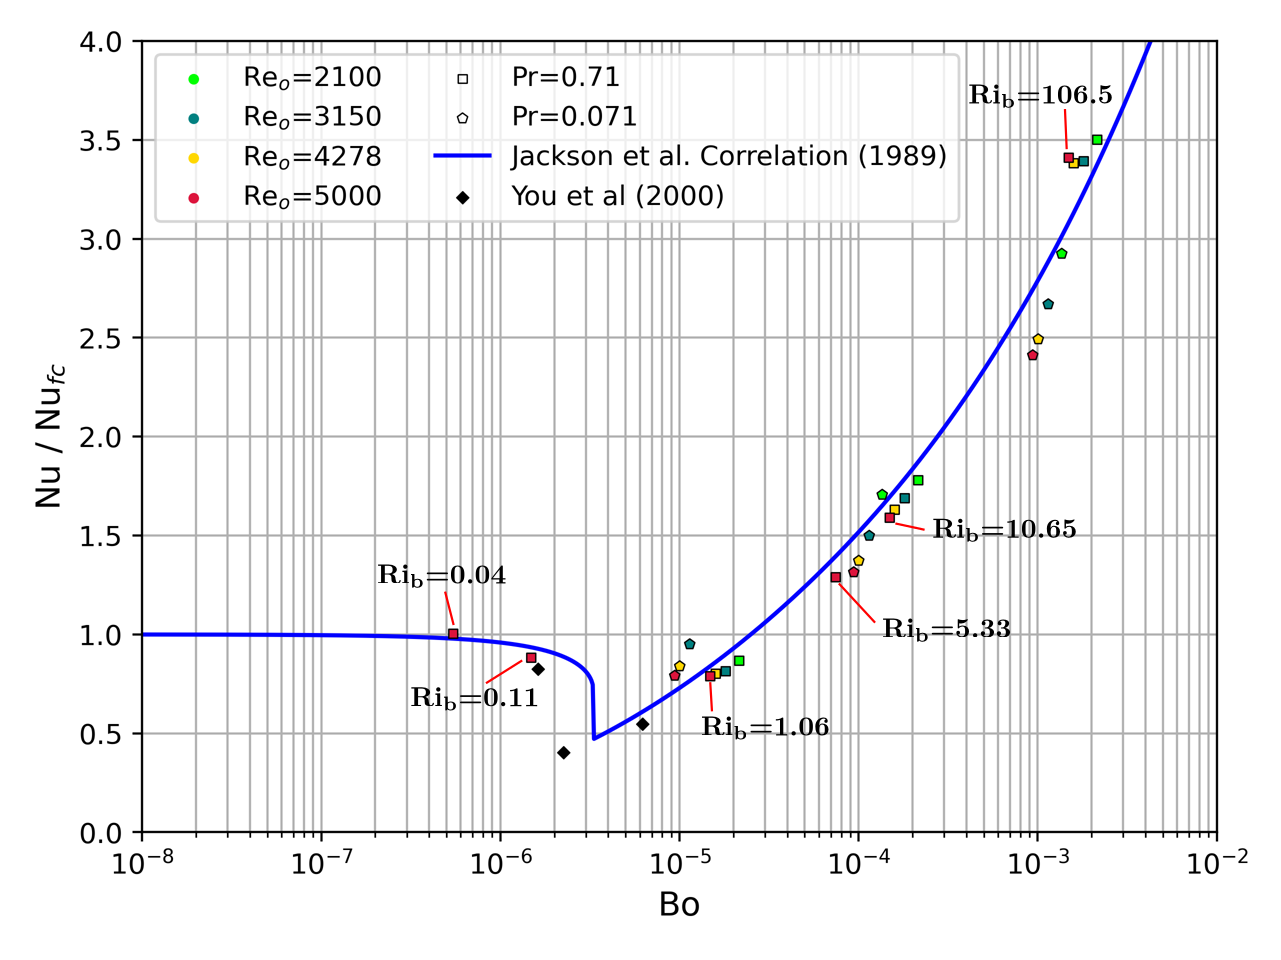 <?xml version="1.0"?>
<!DOCTYPE ipe SYSTEM "ipe.dtd">
<ipe version="70218" creator="Ipe 7.2.24">
<info created="D:20250825124546" modified="D:20250902095313"/>
<bitmap id="1" width="2560" height="1920" BitsPerComponent="8" ColorSpace="DeviceRGB" Filter="FlateDecode" length="192947" encoding="base64">
eNrs3Ql0FGXe/n2ysAYI+yqrRJTNBYjCsIhsIqIsGoPKODACMoLDgyAMIiJLRDCPCMomCiiL
uMAzAjIKgkAQF1A2ZQ0EAgQSJpKEJYlJ11szOf+ceitdnequ6krdVd/P8cwZpe+qX1e6r+6q
i+5IEgAAAAAAAAAAAAAAAAAAAAAAAAAAAAAAAAAAAAAAAAAAAAAAAAAAAAAAAAAAAAAAAAAA
AAAAAAAAAAAAAAAAAAAAAAAAAAAAAAAAAAAAAAAAAAAAAAAAAAAAAAAAAAAAAAAAAAAAAAAA
AAAAAAAAAAAAAAAAAAAAAAAAAAAAAAAAAAAAAAAAAAAAAAAAAAAAAAAAAAAAAAAAAAAAAAAA
AAAAAAAAAAAAAAAAAAAAAAAAAAAAAAAAAAAAAAAAAAAAAAAAAAAAAAAAAAAAAAAAAAAAAAAA
AAAAAAAAAAAAAAAAAAAAAAAAAAAAAAAAAAAAAAAAAAAAAAAAAAAAAAAAAAAAAAAAAAAAAAAA
AAAAAAAAAAAAAAAAAAAAAAAAAAAAAAAAAAAAAAAAAAAAAAAAAAAAAAAAAAAAAAAAAAAAAAAA
AAAAAAAAAAAAAAAAAAAAAAAAAAAAAAAAAAAAAAAAAAAAAAAAAAAAAAAAAAAAAAAAAAAAAAAA
AAAAAAAAAAAAAAAAAAAAAAAAAAAAAAAAAAAAAAAAAAAAAAAAAAAAAAAAAAAAAAAAAAAAAAAA
AAAAAAAAAAAAAAAAAAAAAAAAAAAAAAAAAAAAAAAAAAAAAAAAAAAAAAAAAAAAAAAAAAAAAAAA
AAAAAAAAAAAAAAAAAAAAAAAAAAAAAAAAAAAAAAAAAAAAAAAAAAAAAAAAAAAAAAAAAAAAAAAA
AAAAAAAAAAAAAAAAAAAAAAAAAAAAAAAAAAAAAAAAAAAAAAAAAAAAAAAAAAAAAAAAAAAAAAAA
AAAAAAAAAAAAAAAAAAAAAAAAAAAAAAAAAAAAAAAAAAAAAAAAAAAAAAAAAAAAAAAAAAAAAAAA
AAAAAAAAAAAAAAAAAAAAAAAAAAAAAAAAAAAAAAAAAAAAAAAAAAAAAAAAAAAAAAAAgH9OnTq1
fv36efPmzZw5c86cOcuWLdu9e/eNGzc4MgAAAAAAAAAAAADgm8fj6dKlS6kiXn31VSvHuHLl
yowZM5o2bVrKm3Llyj3yyCNbt27l5wUAAAAAAAAAAAAAWhYuXOi1crWy/122bFnVqlVL6fDQ
Qw+dP3+enxoAAAAAAAAAAAAAqCQnJ1euXLkE+9/8/PwRI0aU8kedOnX279/Pzw4AAAAAAAAA
AAAAlPr27atVs1rT/z733HNFdx0aGtqiRYsHHnigY8eOXj8XXL169d9++40fHwAAAAAAAAAA
AAAUWLVqVWGjGhISYn3/+/7776t2WrZs2alTp16+fLnwNvn5+V9//XX79u1Vt7zjjjuuXbvG
DxEAAAAAAAAAAAAAUlNTa9SoUVin/u1vf7O4/01JSVF99XTVqlV/+uknrzf+448//vKXv6gm
fOmll/g5AgAAAAAAAAAAAEBsbGxhkVqvXr2MjAyL+9/hw4ervvN5+/btPm6fn5/fvXt35ZIy
ZcqcPXuWHyUAAAAAAAAAAAAAN9u4caOySP3888/l/2hl/3vx4sWyZcsqd/fcc88Vu+rMmTPl
ypVTrnrhhRf4aQIAAAAAAAAAAABwrYyMjPr16xdWqI8++mjBf7ey/42Li1Puq3Tp0snJyXoW
jhw5UrmwSpUq2dnZ/EwBAAAAAAAAAAAAuNOIESMK+9NKlSoVFq9W9r+tW7dW7uuRRx7RuXDf
vn2qOdevX8/PFAAAAAAAAAAAAIALffvttyEhIYXl6fz58wv/yLL+9/z586p9rVy5Uv/yxo0b
K9cOHz6cHysAAAAAAAAAAAAAt7lx40azZs0Km9N77703Pz+/8E8t638//PBD1b7Onz+vf/lf
//pX5dpbb72VnywAAAAAAAAAAAAAtxk/fnxhbRoeHn7w4EHln1rW/77wwgvKHdWrV8+v5UuW
LFGN+vvvv/PDBQAAAAAAAAAAAOAeP/30U1hYWGFnOmnSJNUNLOt/u3btqtxR7969/Vr+3Xff
qUbduXMnP18AAAAAAAAAAAAALpGbm9umTRvldybfuHFDdRvL+t9bbrlFuaPnn3/er+Wpqamq
UT/44AN+xAAAAAAAAAAAAABcYvr06crCdOvWrUVvY03/m5ubGxoaqtxRXFycvxspU6aMcgtT
p07lRwwAAAAAAAAAAADADX777beyZcsWtqVDhgzxejNr+t+UlBTVjt5//31/N6L6BPGoUaNM
me07P/3zn/986b+W/NfWrVu/AwAAAAAAAAAAcJmtW7cuUbhw4QL1HBA8+fn5HTp0KKxKq1ev
npaWVoL976+//qra0WeffebvRlq0aKHcQkxMjCmzlQIAAAAAAAAAAIAxS5YsoaEDgmfevHnK
Z9yKFSt0tp9B6n9/+OEH1Y7+9a9/+buR6Oho5Rb69u1L/wsAAAAAAAAAAGAH9L9A8Jw5cyYi
IqLw6da9e3f97WeQ+t+EhATVjrZt2+bvRv70pz8pt9CzZ0/6XwAAAAAAAAAAADug/wWCp1ev
XoXPtXLlyp08ebLE+9+dO3eqdrRjxw5/N9KlSxflFrp160b/CwAAAAAAAAAAYAf0v0CQLF++
XPlcmzVrll/tZ5D63z179qh2tHXrVn830rFjR+UWevXqZcps/v4287fffls5Rlxc3L/gp88/
/3y2gvyvDG/bMYKxI7O2aXA7gS0PYJXQD3iedM6Yn8QgMQgNhndJYtgkNAJe6+9CEoPEcM+J
iYMTw7K3GSQGicGlDBKDxCAxHJAYS5Z8VarUd17/adp015YtJEbJXMqIi4szWP0AKNalS5eq
Vq1a+ERr1apVbm6uHfrfffv2qXb05Zdf+ruRdu3aKbfQr1+/EjnI3333nXKMf/n/i4zx73//
+/8U5H9leNuOEYwdmbVNg9sJbHkAq4R+wPOkc8b8JAaJQWgwvEsSwyahEfBafxeSGCSGe05M
HJwYlr3NIDFIDC5lkBgkBonhgMQYO1YqVcr7P+++S2KU2KWMf/3rX8rG5LvvviMEANMNGjSo
8FkWGhq6d+/eYpdY0/8eP35ctaOPP/7Y3400b95cuYWnnnqqRA4y/S9vgThp4i0QbQ6JIdb8
JAaJQWgwvEsSQ6L/BYnh0DHof0kMnnQkBicmJAaJQWLcvClVreq9/C1fXrp6lcQosUsZ9L9A
sK1fv175LHv++ef1rLKm/71y5YpqR4sXL/Z3I3Xq1FFu4YUXXiiR40z/y1sgTpp4C0SbQ2KI
NT+JQWIQGgzvksSQ6H9BYjh0DPpfEoMnHYnBiQmJQWKQGKtWaX74d+hQEqMkL2XQ/wJB9fvv
v9etW7fwKVa/fv2MjAw9C63pf/Pz88uUKaPc0WuvvebvFsLCwlS/eLdEDjX9L2+BOGniLRBt
Dokh1vwkBolBaDC8SxJDov8FieHQMeh/SQyedCQGJyYkBolBYnTpotn/fv89iVGSlzLof4Gg
kp+JyqfY5MmT9+qj6n//+te/qm6gs0cuVlRUlGpHfi0/d+6catS1a9eWyKGm/+UtECdNvAWi
zSExxJqfxCAxCA2Gd0liSPS/IDEcOgb9L4nBk47E4MSExCAxXJ4Ye/f+rlX+tmkjeTwkRkle
yqD/BYJqw4YNpYJjx44dpkz40EMPKTfbuXNnv5Zv27ZNNdi+fftK5FDT//IWiJMm3gLR5pAY
Ys1PYpAYhAbDuyQxJPpfkBgOHYP+l8TgSUdicGJCYpAYLk+MUaNuavW/77xDYpTwpQz6XyCo
7N//vvzyy8rNRkZGevz5ezlvvvmmcnl4eHh2dnaJHGr6X94CcdLEWyDaHBJDrPlJDBKD0GB4
lySGRP8LEsOhY9D/khg86UgMTkxIDBLDzYmxbt0XVarkey1/y5eXfv+dxCjhSxn0v0BQ2b//
/eKLL1RbPnLkiP7lgwYNUq5t27ZtSR1q+l/eAnHSxFsg2hwSQ6z5SQwSg9BgeJckhkT/CxLD
oWPQ/5IYPOlIDE5MSAwSw82J8fe/79f68O9f/kJilPylDPpfIKjs3/9mZmaGh4crtxwfH69z
7R9//FG1alXl2okTJ5bUoab/5S0QJ028BaLNITHEmp/EIDEIDYZ3SWJI9L8gMRw6Bv0vicGT
jsTgxITEIDHcnBjNm/9bq/813jSSGMZX0f8C9qRqe1999dXg7at79+7KfUVHR+tcuHnzZtWc
e/bsKakjRv/LWyBOmngLRJtDYog1P4lBYhAaDO+SxJDof0FiOHQM+l8SgycdicGJCYlBYrg2
Md56a7tW+XvnnZI/v2GSxKD/BdzFyv53+fLlqt398MMPehb26dNHuapJkyYleMTof3kLxEkT
b4Foc0gMseYnMUgMQoPhXZIYEv0vSAyHjkH/S2LwpCMxODEhMUgM1ybGgw+e1up/Fy0iMWxx
KYP+F7CngPvfZ555RrX2zJkzvpfcuHGjZs2ayiXdunUrdkc7duxQ7Uj/F0cHA/0vb4E4aeIt
EG0OiSHW/CQGiUFoMLxLEkOi/wWJ4dAx6H9JDJ50JAYnJiQGieHOxFi7dlO5cn94LX8rVpQy
M0kMW1zKoP8F7MnK/lc2e/Zs1aq5c+f6uH1aWlqjRo2Ut69Vq1ZWVlYJHjH6X94CcdLEWyDa
HBJDrPlJDBKD0GB4lySGRP8LEsOhY9D/khg86UgMTkxIDBLDnYkxatQvWh/+HTmSxLDLpQz6
X8CeLO5/s7Ozo6KilKtCQkLefPNNrzeWN9i6dWvVXpYvX16yR4z+l7dAnDTxFog2h8QQa34S
g8QgNBjeJYkh0f+CxHDoGPS/JAZPOhKDExMSg8RwYWJs2PB/TZv+rtX//vwziWGXSxn0v4A9
Wdz/yn788ccyZcqo1t53332rV69OTk7+448/srKyvv/++/Hjx0dERKhuNnDgwBI/YvS/vAXi
pIm3QLQ5JIZY85MYJAahwfAuSQyJ/hckhkPHoP8lMXjSkRicmJAYJIYLE2POnG+1yt977yUx
bHQpg/4XsCfr+1/ZRx99FBoaWspP7du3z8jIKPEjRv/LWyBOmngLRJtDYog1P4lBYhAaDO+S
xJDof0FiOHQM+l8SgycdicGJCYlBYrgwMbp3T9Lqf038ilASw/gq+l/Ankqk/5V9/PHHFSpU
0F/+9uzZ8/fff7fDEaP/5S0QJ028BaLNITHEmp/EIDEIDYZ3SWJI9L8gMRw6Bv0vicGTjsTg
xITEIDHcNnxiYnqZMn94LX+rVJGuXycxbHQpg/4XsKeS6n9lR48e7dGjR7HNb2Rk5FtvvZWX
l2eTI0b/y1sgTpp4C0SbQ2KINT+JQWIQGgzvksSQ6H9BYjh0DPpfEoMnHYnBiQmJQWK4bfi4
uGtaH/79+99JDHtdyqD/Bezp1f+/HTt2WDzA999/P2rUqFtvvTUkJESZEhERET169Hj33Xcz
MzNtdcTof3kLxEkTb4Foc0gMseYnMUgMQoPhXZIYEv0vSAyHjkH/S2LwpCMxODEhMUgMVw3v
8UhRUXla/e9vv5EY9rqUQf8LwLesrKyjR4/+9NNPBw4cOHfunEdOeVui/+UtECdNvAWizSEx
xJqfxCAxCA2Gd0liSPS/IDEcOgb9L4nBk47E4MSExCAxXDX8t99KWuVv164khu0uZdD/AnAG
+l/eAnHSxFsg2hwSQ6z5SQwSg9BgeJckhkT/CxLDoWPQ/5IYPOlIDE5MSAwSw1XDx8Zq9r9r
15IYtruUQf8LwBms7H9zc3OvXLly4cKFc+fOJSUlnXGKY8eO7VSQ/5XhbTtGMHZk1jYNbiew
5QGsEvoBz5POGfOTGCQGocHwLkkMm4RGwGv9XUhikBjuOTFxcGJY9jaDxCAxDA6flJR07ty5
CxcuXLlyJTc3l/6X/hf0v8Fz+bJUurT38rdmTSk7m8Sg/wUAUfvfnJwc+e306dOnf3OoQ4cO
facg/yvD23aMYOzIrG0a3E5gywNYJfQDniedM+YnMUgMQoPhXZIYNgmNgNf6u5DEIDHcc2Li
4MSw7G0GiUFimDv86dOnAyiC6X/pf+l/GV6P2bM1P/w7cSKJQf8LAEL2vx6PJyUlhZMmhqfN
oc0B/S+JQWKQGLzNIDHof0kMEoMTE/pfEoMnnc2HT0lJ8Xg89L/0v6D/NUt+vtSkiWb/m5hI
YtD/AoB4/a9Lyl/Zr7/+elhB/leGt+0YwdiRWds0uJ3AlgewSugHPE86Z8xPYpAYhAbDuyQx
bBIaAa/1dyGJQWK458TEwYlh2dsMEoPECN7w+itg+l/6X/pfhtfRJGqWv717kxj0vwAgXv/r
nvKXkyauzdLmcOWE/pfEIDFIDEKDxKD/pc3hSceJCYlB/0tiOGZ4nRUw/S/9L/0vwxerf3/N
/nfDBhKD/hcAxOt/fZe/J06cSExMPOMU8n05riDWXbPJ8JaNEYwdmbVNg9sJbHkAq4R+wPOk
c8b8JAaJQWgwvEsSwyahEfBafxeSGCSGe05MHJwYlr3NIDFIDIPDy0tOnDjhuwKm/6X/Bf2v
QcnJUliY9/K3bt38P/4gMeh/AUCw/jcnJ8frm+ekpKT09PQ/gvTaVnLke/S7glh30CbDWzZG
MHZk1jYNbiew5QGsEvoBz5POGfOTGCQGocHwLkkMm4RGwGv9XUhikBjuOTFxcGJY9jaDxCAx
zHq0p6enJyUleb2KlZub63s5/a9E/+sa9L+BmTZN88O/EydeJzHofwEgqILR/165ckX1nvno
0aOZmZmcNDF8iY9Bm2N8FVda3JwYEm0OiUFiEBokhrU7ov8FieHIMeh/SQyedHYbPjMz8+jR
o6prWVeuXPG9iv5Xov91DfrfgJJKql/fe/kbGpp/+HA6iUH/CwBBFYz+9/Tp06r3zA4ufzlp
EmsM2hzjq7jS4ubEkGhzSAwSg9AgMazdEf0vSAxHjkH/S2LwpLPh8JmZmaprWWfOnPG9hP5X
ov91DfrfAGzYoPnh33vvvUhi0P8CQLCZ3v/m5uYW/dpnTpoY3iZj0OYYX8WVFjcnhkSbQ2KQ
GIQGiWHtjuh/QWI4cgz6XxKDJ509hy/6RdC+vwKa/lei/3UN+t8A9O6t2f+++uoeEoP+FwCC
zfT+t+iXP6enpzv7GHLSJNAYtDnGV3Glxc2JIdHmkBgkBqFBYli7I/pfkBiOHIP+l8TgSWfP
4dPT0/36Cmj6X4n+1zXof/2VmKhZ/taufW39ehKD/hcAgs70/vfChQuqd8uOPxHjpEmgMWhz
jK/iSoubE0OizSExSAxCg8Swdkf0vyAxHDkG/S+JwZPOtk8i1RWtCxcu+Lg9/a9E/+sa9L/+
mjhRs//985+PkBj0vwBgAdP733PnzinfKp84cYKTJoa3zxi0OcZXcaXFzYkh0eaQGCQGoUFi
WLsj+l+QGI4cg/6XxOBJZ9vhT5w4obyolZyc7OPG9L8S/a9r0P/6JTtbqlnTe/kbHp6/YsWX
JAb9LwBYwPT+V/XbUhITEzlpYnj7jEGbY3wVV1rcnBgSbQ6JQWIQGiSGtTui/wWJ4cgx6H9J
DJ50th0+MTFReVErKSnJx43pfyX6X9eg//XL2rWaH/7t3DmZxKD/BQBrmN7/njlzRvlWWf5X
TpoY3j5j0OYYX8WVFjcnhkSbQ2KQGIQGiWHtjuh/QWI4cgz6XxKDJ51th/frohb9r0T/6xr0
v37p2lWz/505czeJQf8LANag/+Wkif6Xyyy0OSSGWPOTGCQGocHwLkkMif4XJIZDx6D/JTF4
0tl2ePpfi7dD/ysK+l/9fv1Vs/y95ZbMDRtIDPpfALAI/S8nTfS/XGahzSExxJqfxCAxCA2G
d0liSPS/IDEcOgb9L4nBk862w9P/Wrwd+l9R0P/qN3q0Zv/7178eIjHofwHAMvS/nDTR/3KZ
hTaHxBBrfhKDxCA0GN4liSHR/4LEcOgY9L8kBk862w5P/2vxduh/RUH/q1NWllSpkvfyt1w5
z6pVm0kM+l8AsAz9LydN9L9cZqHNITHEmp/EIDEIDYZ3SWJI9L8gMRw6Bv0vicGTzrbD0/9a
vB36X1HQ/+q0eLHmh38HD84mMeh/AcBK9L+cNNH/cpmFNofEEGt+EoPEIDQY3iWJIdH/gsRw
6Bj0vyQGTzrbDk//a/F26H9FQf+rh8cjtWmj2f9u23aVxKD/BQAr0f9y0kT/y2UW2hwSQ6z5
SQwSg9BgeJckhkT/CxLDoWPQ/5IYPOlsOzz9r8Xbof8VBf2vHgkJmuVv+/YkhjCJIdH/AnAK
+l9Omuh/ucxCm0NiiDU/iUFiEBoM75LEkOh/QWI4dAz6XxKDJ51th6f/tXg79L+ioP/V48kn
Nfvf5ctJDGESQ6L/BeAU9L+cNNH/cpmFNofEEGt+EoPEIDQY3iWJIdH/gsRw6Bj0vyQGTzrb
Dk//a/F26H9FQf9brMuXpdKlvZe/VatKN26QGMIkhkT/C8Ap6H85aaL/5TILbQ6JIdb8JAaJ
QWgwvEsSQ6L/BYnh0DHof0kMnnS2HZ7+1+Lt0P+Kgv63WHFxmh/+ffFFEkOkxJDofwE4Bf0v
J030v1xmoc0hMcSan8QgMQgNhndJYkj0vyAxHDoG/S+JwZPOtsPT/1q8HfpfUdD/+paXJzVs
qNn/njxJYoiUGBL9LwCnoP/lpIn+l8sstDkkhljzkxgkBqHB8C5JDIn+FySGQ8eg/yUxeNLZ
dnj6X4u3Q/8rCvpf3774QrP87d2bxBAsMST6XwBOQf/LSRP9L5dZdK5KSUnZtm3be++9N2vW
rJdffvmNN95YvHjxV199dfXqVXGfvzdv3kxISFi2bNmcOXNmzpw5b968DRs2mB5cyr1Mnz79
9ddfX7Vq1cGDB+l/SQz6X5TUMTx69Ognn3zy1ltvzZgxY+7cuStWrPjxxx9N/wGRGM4IDfpf
EoMTExLDhm8zSAwSg/7XJtuk/3UJ+l/fHnxQs//95z9JDMESQ6L/BeAU9L+cNFk//DPPPFOq
OKGhoZGRkQ0aNGjTpk1sbOzs2bN3797t8XhseH+dfZnl8OHDb7/9dv/+/WvUqKH1wwoJCbnj
jjteeeWV8+fPGzyYOTk5+/btW7x48fDhw+++++7SpUsrd9S1a1cTH4cJCQmPPfZYhQoVvN6p
5s2bz5kzJyMjI6h7iYqKkh/bxvfitsSj/5Xof3W/lFSpUqVRo0Zynsi3X7BgwZEjR1z+NuPy
5ctTpkyRX169HjH5lXfYsGGHDh0K9vDLly8vZR6/Zrh06ZL8dnfWrFkDBgxo2LChalPyYHaL
JvpfcGLiyDHof0kMnnS2HZ7+1+Lt0P+Kgv7Xh1OnNMvfhg3/89XQJIZYiSHR/wJwCvpfTprs
2f961aRJk5kzZ964ccNW99eRl1kOHTo0adKkZs2a+fUDCg8PHz58uL9t5s8//7x06dKRI0e2
bdu2TJkyPrZvVv8r39PY2Fg996hu3bobNmyw817cmXj0vxL9r4GXkvvuu2/VqlXufKVevHhx
ZGSknt58zJgx2dnZwRveyv5X3q+csVOnTn3kkUeKFr70v0FdS5vDiYmIw9P/SvS/JIa7h6f/
tXg79L+ioP/1Yfx4zf531iwSQ7zEkOh/ATgF/S8nTQL1vwWaNWu2a9cu+9xfR15m6d69e8A/
oIYNG/7www/6J9e/ZVP6XzmU/O21Z8yYYc+9uDbx6H8l+l/DLyW9evVKTk52z5PO4/EMHz7c
r0MUHR2dnp4epOFN7H9btWrle4Zly5bp3xr9r7lraXM4MRFxePpfif6XxHD38PS/Fm+H/lcU
9L9abtyQqlXzXv6WLi1dukRiiJcYEv0vAKeg/+WkSbj+V1auXLkdO3bY5P66qv+tU6dO586d
H330UfmHOGjQoPbt26u+ornwG0T37dunc3Ir+9/U1NQmTZoU3XLr1q0HDhw4dOjQ+++/3+uH
4+Lj483ai3zoOnXqVLlyZYN7cXPi0f9K9L9mvJQ0aNBAiArYlGM4evTookegdu3aPXv2HDZs
WL9+/bz+lZXo6OibN28GY3gT+9958+b5noH+1/h26H95b++q4el/JfpfEsPdw9P/Wrwd+l9R
0P9qWbFC88O/gweTGEImhkT/C8Ap6H85aSrx/rdjx44pKSmnFOR/vXz58smTJ3fu3BkfHx8d
HV30Cm2lSpXOnj1rh/vr+P43JCRE/tf33nvv+PHjRZfI3n777Vq1aql+QDVr1tT5NszHrxWO
iIgwt//t3bu3ai89e/bcv3+/8jZZWVnz5s1T7TosLGz37t2m7KXgACYnJ7/++utG9uLmxKP/
leh/vb2UpBUhv5QcO3bs66+/fuWVV7x+8W+LFi2M/E4BUR7wa9asUd1xObRXrlyZm5urvNm2
bdvatm2ruuXIkSODMXx2dnZaQIYMGaIcr2zZssW+1vjof8uVKxceHk7/G7y1tDmcmIg4PP2v
RP9LYrh7ePpfi7dD/ysK+l8t0dGa/a/qAg+JIdH/AoC16H85aSrx/rdr167FjrFp06aiDeOQ
IUPscH8d3P9Wq1bt1VdfTUpKKnbJpUuXOnbsqPoBjRgxQs8MysK3WbNmTzzxxJw5c7755ht5
4/LeTex/P/zwQ9WEzz77bF5entcb//jjjzVq1FDe+I477lB1JYHtRXkA5bsZ2F5cnnj0vxL9
r7eXkmIniYuLCwsLUz1DZ8+e7exX6vT0dFXO3HrrrYmJiV5vfO3atT59+qgOUcC/c8H0B8CN
GzdUX9EwWPVX6r1R9r/ly5ePjo7+29/+9v777x84cECep1GjRvS/wVtLm8OJiYjD0/9K9L8k
hruHp/+1eDv0v6Kg//Xqp580y9/WrSWPh8QQMjEk+l8ATkH/y0mTEP2v7MCBAxUrVlR9PtTf
r+6kzdG56vHHH58+fXpmZqb+JVevXr399tuVP6DQ0NCUlJRiZ4iNjZ07d+727dvlLaj+yMT+
Nzc3V/Xpv+jo6Pz8fB9LvvjiC1UJsmTJEuN7UR3ADRs2+LsXEo/+V6L/9b//LVD0a4erVKly
/fp1Bz/pJk2apLy/4eHhv/zyi4/bZ2VlqSrRDh062ORJtGLFCtWP75tvvtFz5j58+PB33nln
9+7daWlpqhnof4O6ljaHExMRh6f/leh/SQx3D0//a/F26H9FQf/r1bBhmv3vokUkhqiJIdH/
AnAK+l9OmkTpf6UibaBs2bJlJX5/HXmZRetTsb53tG3bNnOrTBP7348++kj1TctHjhwpdlVM
TIxyVbNmzTyqv77p/16KHkB/90Li0f9K9L+B9r+y/v37q5Jq8+bNTn2lzsrKUn1gduLEicWu
+vLLL1WHKOCvpjf3AdCpUyfVB5n1pKXvGeh/g7qWNocTExGHp/+V6H9JDHcPT/9r8Xbof0VB
/1tUerpUrpz38rdSJanoJypIDIn+FwCsRf/LSZNA/e+5c+dUV6SffvrpEr+/tDnKP23WrJny
B/TEE08YObYm9r/dunVTbuqxxx7Ts+rQoUN+fQ+qnr0UPYD+7oXEo/+V6H8N9L8JCQmqZ9zY
sWOd+kq9cuVK1a+7TUtL07NQ9YuAhw0bVuJPomPHjql+cHFxccZnoP8N6lraHE5MRBye/lei
/yUx3D08/a/F26H/FQX9b1H/+7+aH/59/nkSQ+DEkOh/ATgF/S8nTQL1v7IGDRoo13br1i3g
+5uUlLR169Zly5bNmTNn5syZCxcu/Oyzzw4cOODvRy9pc5R/OnToUOUPqHPnzkYeKmb1v5cv
Xw4NDVVuauPGjTrX3nPPPcqFo0ePNrgXrwdQ/15IPIn+10GJYe5Lic6FeXl5lSpVUq7t06eP
X7vOzs6W3z4tX7587ty506dPf/PNN9etW2fPB/zDDz+svKeDBg3SuXD+/Pmqb8n28b0Q1jwA
xo8fr/oi64sXLxqfgf43qGtpczgxEXF4+l+J/pfEcPfw9L8Wb4f+VxT0vyr5+VJUlGb/6/UL
50gMif4XAKxF/8tJk1j9b7t27ZRrW7Vq5e/9PXv2bFxc3D333BMSElLKmzp16gwdOlTPlwO7
8DJLsUtUv2iyefPmRh4qZvW/q1evVn0C7ubNmzrXTp06Vbn2tttuM7gXrwdQ/15IPIn+10GJ
Ye5Lif61LVu2VK5t37698k9VvyNYDqLCP9q9e/egQYMqVKigeuGIjIy04QM+Nzc3IiJCOeeK
FSv0v51T3cfATnjNegDI96VWrVrKeR599FFTZqD/Depa2hxOTEQcnv5Xov8lMdw9PP2vxduh
/xUF/a/K119rlr9a56YkhkT/CwDWov/lpEms/jc6OjrgmiwvLy8+Pr5y5cqldAgLCxs2bFh6
ejqXWfxaMnbsWOVhbNeunZGHiln976hRowLezvbt21WPjcuXLxvZi9cDqH8vJJ5E/+ugxDD3
pUT/2o4dOyrXRkVFKf/Ua/+bmZk5ePBgrZcMe/a/P/zwg2pOv96VNWzYULn2jTfeKMEH/Gef
faa6L5s2bTJlBvrfoK6lzeHERMTh6X8l+l8Sw93D0/9avB36X1HQ/6r076/Z/2p9OxSJIdH/
AoC16H85aRKr/1Vdp42Ojta507S0tAceeKCUn1q0aHH27Fkus+hf0rNnT+UB7Nevn5GHiln9
r+qvDYwbN07/2oyMDNWjYsuWLUb24vUA6t8LiSfR/zooMcx9KdG/VvX5X9XfVCna/8qnh61b
t/bxYmHP/nfhwoXKIatVq+bXfgcMGGD897mb9QB48MEHlcPUr19f//dR0/8a3w79L+/tXTU8
/a9E/0tiuHt4+l+Lt0P/Kwr6X6Vz56TQUO/lb506Uk4OiSF2Ykj0vwCcgv6XkyaB+t8LFy6o
LrkPGTJEzx5TU1NVV/sLVKhQoUuXLrGxsSNGjIiJifH6pdD16tXz/RsGaXMK/ygjI6Ns2bLK
ozdt2jQjDxWz+l/V7/pcunSpX8vr1KmjXB4fH29kL1oHUOdeSDyJ/tcpiWH6S4n++16xYkUf
v/9X1f9OmTKlU6dOyv9Su3bthx566Jn/6tGjR61atezZ/44ZM0Y5dseOHf3ar+r7/Fu3bl1S
D/hz586pfrv6K6+8YtYM9L9BXUubw4mJiMPT/0r0vySGu4en/7V4O/S/oqD/VZoyRfPDvz7O
VEgMif4XAKxF/xuYPCkvTUo7I52R/zf7j2xOmvwScP87a9YsVTm7ePHiYneXn5/fo0cP1cIO
HTqsXbv2xo0bqhtfunRpwoQJqhKze/fu8ka4zFLskvj4eNVx/uWXX4w8VEzpf9PS0lRTbd26
1a8tqL4qdvTo0Ub2onUA9eyFy0QWz0D/G9TEMP2lROfC3bt3q56tL7zwgvIGqv5X+Xcz5FcT
+Y2Tx+NR3j43N/fLL7+04QO+b9++yjvy1FNP+bXfpUuXKpdXrFixpB7w06ZNU04SEhLi19tL
+l/j26H/5b29q4an/5Xof0kMdw9P/2vxduh/RUH/WygnR6pd23v5GxYmJSeTGMInhkT/C8Ap
6H/94pE830rfxkgxEVJE4ct7hCdiQM6ATZmb0n9P56RJj8D632PHjkVGRioXli1bVs9L9muv
vaZcFR4e/vrrr/u+v3v37q1Zs6Zy1fz58y27zLJx48ZSwSf/FCRT2xz5Z1G9enXlLlq2bGnw
oWJK/3vgwAHVfT98+LBfWxg0aJBy+YABA4zsResA6tkLl4ksnsHEHX3yySe33357/f+qp1C/
OPKqTz/91PTZ3Nz/qr7WWCanrvIGqv630Ny5c/WPt2PHDsuSXMtdd92lvPGLL77o1xEu+mKU
kZFh/ZMoPz9fVdH26tXLxBnof4O6ljbHnS/Tog9P/yvR/5IY7h6e/tfi7dD/ioL+t9DHH2t+
+Nf3hRwSQ6L/BQBr0f/q94X0RQupRSnNF/lSt+fdviZrDSdNxQqg/01ISGjYsKHqQvRLL71U
7L7OnTtXunRp5YeGFi1apOf+7tmzR7mwQYMGWjem/y3474MHD1bt4pNPPjH4UDGl//3mm29U
g/n+Qu+ihg8frlzepUsXI3vROoB69sJlIotnMHFHt99+e8DPVnmt6bO5tv9duXKl6vBWrlw5
KytLeRuv/e+UKVP8Gs8O/a/8yqW8cVxcnF93QX4dVO3u9OnT1j+JVOfdAby40P8a3w79L+/t
XTU8/a9E/0tiuHt4+l+Lt0P/Kwr630KdO2teGvb9bXMkhkT/CwDWov/VwyN5ZkgzfDS/yn9e
y3tNvj0nTT7o6X/z8/OvXr0qP4RWrlzZp08f1S/+k919993Xrl0rdl9jx45VrvrLX/6i//6O
GzdOuXbNmjXWXGYRsf9VfU1owZdmG3+omNL/fv7556rZ9DxyfDwS2rRpY2QvWsdcz164TGTx
DCbuqH79+vKPVY4yvz7/WxB98v8xfTYX9r95eXlz5swJDw9XPVVnzJihumXR/veOO+7Izc31
azw79L+qX0r+zjvv+HUXDh06pNrdzz//bP2T6LHHHlPOUKNGjZycHBNnoP8N6lraHHe+TIs+
PP2vRP9LYrh7ePpfi7dD/ysK+t//d5akeUX4ttsk7d8dR2KIlBgS/S8Ap6D/1UN/+Vvwz0xp
JidNPqgu2gfg3nvvTUlJKXZHmZmZFStWLFxVunTp5ORk/ff3woULyt45JibGmssswvW/e/bs
Uf3G5MjIyLNnzxp/qJjS/65Zs0Z13/3tcf7xj38olzdv3tzIXrSOuZ69cJnI4hlM73/l//Vr
m4WrTJ/Nef1vx44d04q4fPnyiRMntm7dKoeJquYrEBUVVfSvahTtf/X8rnkVO/S/ZcqUUd54
6dKlft2F48ePq3a3d+9ei59Eqampqnvh77dYS/S/ZmyH/lcgtDmijEH/S2LwpLPt8PS/Fm+H
/lcU9L8FRo3SvBz81lt2OYYkhvFV9L8AnIH+t1hfSF/4Vf4W/LNR2sgZnxYj/W9kZOSsWbN0
fvZn06ZNyrUPP/ywv/dX+csT69WrZ81lltTU1FOnTqWkpKT5Q779KYVilxd836nxNufo0aM1
atRQ/Zg+//xzUx4qpvS/Rb/u1ePx7xP6U6dOVS5v2rSpkb1oHXM9e+EykcUz0P8aX2VZ/xsA
OdW9vktR9b9hYWEB/N7b3NzcNJP4iHfVN1erhISEKO/IBx984NddOH36tOqI7dq1y+In0dy5
c1UzyC865s5A/xvUtbQ57nyZFn14+l+J/pfEcPfw9L8Wb4f+VxT0v7KrV6WICO8XgsuXl9LT
7XIMSQzjq+h/ATgD/a9vHsnj+3f+av3TUmopxLdAi9X/Pvroo5mZmfp3NGHCBOXyBQsW+Ht/
hw0bptyC18+0uuoyi2rJ0aNHmzZtqvoxvfzyy2Y9VEzpfz/66CPVhP5+d+ikSZOUy5s1a2Zk
L1rHXM9euExk8Qz0v+Ymhq363/vvv1/rLYqq/23VqpWgT7qwsDDlHVmyZIlf+z127JjqoCUk
JFj8JFL94uxOnTqZfgDpf4O6ljbHnS/Tog9P/yvR/5IY7h6e/tfi7dD/ioL+V/b225oXgv/6
VxsdQxLD+Cr6XwDOQP/r27fStwGUvwX/7JR2csbnlZGL9u3bt09KStK5o44dOyrXbt++3d/7
q2qQvX71pWv738TERNWVedmoUaNMfKiY0v+uW7dONaS/H+VT/RbpFi1aGNmL1jHXsxcuE1k8
A/2viYlhn/63Xbt2y5cv9/E9AKr+98knnxT0SVe+fHnlHXn77bf92u+BAwdUh+7HH3+08km0
e/du1QArVqww/QDS/wZ1LW2OO1+mRR+e/lei/yUx3D08/a/F26H/FQX9b37+f37Dr9ZV4H37
bHQMSQzjq+h/ATgD/a9vMVJMwP2vvJYzPq+K/tJG1ZdbXrx4MTExcdeuXfHx8W3btlVd/q1b
t+7Jkyf17KhBgwbm/qbFzZs3u/wyS+GSpKQk5ZdjF/4mSn+/Wtk3U/pf1deAyy5duuTXFkaO
HKkqj4zsReuY69kLl4ksnoH+16zEKKn+NzQ0tHLlyvJrgZxXQ4YMmTdv3sGDB4vdsqr/HTNm
jKBPOtWX88+ePduv/e7du1d1PI8cOWLlk0j1I46MjLx+/brpB5D+N6hraXPc+TIt+vD0vxL9
L4nh7uHpfy3eDv2vKOh/v/pK8xLwfffZ6xiSGMZX0f8CcAb6Xx/ypLwIKSLg/reiVFHeAmd8
Ramu6Hbt2tX3GKtXr1Z9iOm22267evVqsTuKiIgwt/9dtWqVyy+zFCxJTk5u37696uDExsbm
5Zn8gDel/1WlnCwxMdGvLTz99NPK5b179zayF61jrmcvXCayeAb6X1MSw5r+N7B88ErV/5r4
nfYWPw7l10rlHXnllVf82u+2bdtUsZaSkmLZ8BkZGRUqVDDl+yXof41vh/5XILQ5ooxB/0ti
8KSz7fD0vxZvh/5XFPS//fppXgJevdpex5DEML6K/heAM9D/+pAmpQVc/hb8c0W6whlfUf72
v7JvvvmmdOnSylWDBw/2vZecnJxSZvN6Wdht/e/Vq1c7dOigOjIDBw4MxoPHlP731KlTqml3
7drl1xa6deumXD5kyBAje9E65nr2wmUii2eg/zW+ygH9rxxEgj7pOnXqpLwjw4YN82u/K1eu
VH2YOjc317LhFy1apArV/fv3B+MA0v8GdS1tjjtfpkUfnv5Xov8lMdw9PP2vxduh/xWFy/vf
06elkBDvF39r15Zycux1DEkM46vofwE4A/2vr/sinTHY/8pb4IyvqAD6X1l8fLzqUvAXX3zh
Yy/Xrl0rwf43JSVFfkfx1ltvzZw585133pGfWTdu3ND5s0hNTT116pS8hTR/qL5Du9jlWVlZ
ATwA5Htx//33qw5Lv379AigF9DCl/5VnCw0NLfZz3D7ceuutxX6GTv9etI65nr1wmcjiGeh/
ja9ybf8rZ0KaSXzEe0GSa1F9q0CPHj38ugszZsxQLm/QoIGVTyLVb3+45557gvREpv8N6lra
HHe+TIs+PP2vRP9LYrh7ePpfi7dD/ysKl/e/EyZoXvzVf/GGxJDofwHAWvS/PvD53yAJrP/N
z8+/9957lQubNm2ao/137OTbh4SEKG9/4sQJf0tSlezs7GKP4fr16zt37qzataxChQrjx4/P
yMgo9mexcePGUsEn/xT8fQDcvHmzR48equ08+OCDOTr/pqP/TOl/ZY0bN1ZuJy4uTv9aj8dT
tmxZ5fIVK1YY2YvXY65/L1wmkuh/zZiN/tcHU/rfHTt2WJbkWqZNm6b61Ql+3YXhw4crl99/
//2WPYkOHDiguqcLFy4M0hOZ/jeoa2lz3PkyLfrw9L8S/S+J4e7h6X8t3g79ryjc3P9evy5V
rer9ym9YmHT+vO2OIYlhfBX9LwBnoP/1gd//GySB9b+yvXv3qi4Iv/322z52VLt2beWNf/rp
p2Dc38JtJiYm9uzZ0/e1+hYtWpw9e9b3duzZ/2ZnZ/fu3Vu1kW7duvn+9JlBZvW/jz76qHI7
jz32mP61hw8fVt3rAwcOGNmL12Oufy9cJpLof82Yjf7XB8f0vxs2bFB9gbOPv4NUlOoTuGPH
jrXsSfT888+r/gLV1atXg/REpv8N6lraHHe+TIs+PP2vRP9LYrh7ePpfi7dD/ysKN/e/77+v
efH38cfteAxJDOOr6H8BOAP9r28xUkzA/a+8ljM+rwLuf2UDBw5Urq1Vq9a1a9e0bqz61Ycr
VqwIXv975MiRJk2aFO6revXqzz33XHx8/LJlyyZPnhwVFVX4R3feeef169d9/Cxs2P/m5OT0
7dtXtYUuXbpcvHgxqI8Zs/rfWbNmKbdTt25d/WsXL16sqiG07rLOvXg95vr3wmUiif7XjNno
f31wTP974cIF1e2/+uornfPLr63h4eHKtatXr7bmSXTz5s0qVarov5sGZ6D/Depa2hx3vkyL
Pjz9r0T/S2K4e3j6X4u3Q/8rCtf2vx6PdNddmhd/d+604zEkMYyvov8F4Az0v759K30bcP+7
U9pp/zsoXP976NAh1Vcr+/gu3xdffFF5y8cffzxI/W9SUlKzZs0K9iKPN23aNNVv+5Vv89xz
zxVOMnPmTB8/C7v1v7m5uapPtsr+9Kc/XbhwIdiPGbP63++//141/8mTJ3WuffLJJ5UL+/Tp
Y3AvXo+5/r1wmUii/zVjNvpfHxzT/8puv/125e1ffvllnfN//fXXyoXyS9ulS5eseRJ99NFH
qruZkJAQvCcy/W9Q19LmuPNlWvTh6X8l+l8Sw93D0/9avB36X1G4tv/ds0fzym/r1v9ph214
DEkM46vofwE4A/2vbx7J00JqEUD521JqKa/ljM8rI/2v7PHHH1cur1atmtYXWm7dulV5y4oV
K6ampgaj/+3Xr1/hFfK1a9d6vVleXl6bNm0KblazZk1PkfeI9rzMIv8X1WeuZR06dDh//rwF
jxmz+t/8/HzVl4G/8sorehbKD62IiAjlwnfffdfgXooec7/2wmUiif7Xxolh5Q/L5v2vTR6H
48ePV96XRo0ayUmlZ+HTTz+tXNi+fXvLhpd/lMpd33HHHUE9gPS/QV1Lm+POl2nRh6f/leh/
SQx3D0//a/F26H9F4dr+d/BgzYu/S5bY9BiSGMZX0f8CcAb632J9IX0RQP+7UdrIGZ8Wg/3v
kSNHQkND9Vycl7dT0J4UmjBhgun3d9OmTYXbHz9+vI9tvvPOO4W3/Pnnn+1/mSUvL++JJ54o
Wv4mJydb85gxq/+VjR07Vrkp+YEh37tiVy1atEi5qnTp0mlpaQb3UvSY+7sXLhPR/0r0v/S/
+hw4cECV4Vu2bCl2VXp6erly5ZSr3n77bWuGP3nypOpbPuLj44N6AOl/g7qWNsedL9OiD0//
K9H/khjuHp7+1+Lt0P+Kwp3978WLUni49yu/kZGS9u+jIzHETgyJ/heAU9D/6jFDmuFX+TtT
mslJkw8G+1+ZqpSsXLmy1mv3G2+8obxl2bJlt2zZYu79vfvuuws23rx58ytXrvjY5k8//VQ4
ybp162x+mSU/P1/1+S/Zfffdl56ebtljxsT+98SJE6q/NjBnzhzfS+R7V7duXeWSIUOGGN+L
6pinpaX5uxcuE4nb/8oPD/n/1FOo71PBw4n+V+dLiVlbdlL/K+vUqZPy7tx55525ubm+lyh/
YYGsUqVK8n79OmiyHTt2BDD8xIkTlRspU6aM8b8PQ/9rfDv0vwKhzRFlDPpfEoMnnW2Hp/+1
eDv0v6JwZ//72muaF3//53/sewxJDOOr6H8BOAP9rx4eyaO/Ap6eN12Ib34uwTM+4/2v/NBS
tWyTJk3yesubN282btxYecvq1atv377dr/ubn5//+eefHz9+vOgf7d+/v3DL7733nu9tnj17
tvDGS4p8TYytLrN4PJ5hw4apLuZHR0dnZGRY+Zgxsf+VivyO3XLlyh06dEjzWe/xqG4fHh4u
P/CM70V5ANPT02NjYwPYi8svE4nY/6p+Datf5LWmz0b/64PD+l/Vb/It9rcAb9myRfUJ3MmT
J/t70ALrf+U/rVOnjnIjMTExwT6A9L9BXUub486XadGHp/+V6H9JDHcPT/9r8Xbof0Xhwv43
N1eqW1fz+u/Jk/Y9hiSG8VX0vwCcgf5Xv43SRt+/C/j2vNvXZq3lpKlYxvtf6T+/gGOwciMR
ERGXL1/2esudO3eGhYWpPk80derU5OTkYnd0+vTpuXPnNm3atPBStsq4ceMKf7lwSkqK7+ET
ExMLZ1izZo2dL7OMGjWqaAN16tSptLQ0+W6eUpD/Nc2nYn/XZG5urtbaCRMmKGfo2LGj1i2v
X79e7J2Vf+Lyj0m5wapVq+7atavoLbOzs1UPMNn/6PvLncXupfCYX7p0adCgQYHtxeWXiUTs
fz/99FP5SVTwqV79n/+VyavktabPRv/rg8P6X1n//v1VUfPSSy95DedPPvmkbNmyylvecsst
13R8r5kp/e+GDRtUG/n6669NOYByMmu9bDVo0EC5xwULFgT8ckb/a3whbY4zXqZFH57+V6L/
JTHcPTz9r8Xbof8VhQv733XrNC8B9+lj62NIYhhfRf8LwBnof/3ikTw7pZ0xUkxFqWLhy35F
T8UBOQM2ZW5K/z2dkyY9TOl/jx49qvoIsI/ibMmSJUU/UhcZGTly5Mi1a9ceP35cfumXd5qZ
mZmcnLx///7ly5ePHTv2rrvuKnopW6Vt27YFf/rQQw8VO7zyw8JFn2u2usxSyjzFhoB8YI3v
RWdBs2rVKtXCkJCQRx55ZMOGDUeOHDl79uyuXbtmzZql+kJmWZs2bW7cuKHzZ+F7L4mJiZs3
b54yZYrqY27+7sXNl4lE7H9N3yb9L/2vfqmpqfXq1VMFTlRU1Pz58/fu3Su/8P3yyy+rV6/u
0qWL6jZhYWE7d+4M4KAF1v/27dtXuYXGjRt7PB5TDmDRv9ITjJcz+l/jC2lznPEyLfrw9L8S
/S+J4e7h6X8t3g79ryhc2P927qzZ/27ebOtjSGIYX0X/C8AZ6H8DkyflXZGunJHOyP+b/Uc2
J01+MaX/lT311FOqL9q9cOGC1o3fe++98PBwIxd+i/a/169fL9zm5MmTix1e+cmmU6dO2fky
i1P7X9m0adP83XijRo3Onj3r14/Dmr249jIR/a9E/0v/66dffvmlatWqfoVSSEiI/i9DNt7/
nj9/XvVlHTNmzDDrANL/SvS/rkGbI8oY9L8kBk862w5P/2vxduh/ReG2/vfAAc3yt2lTqbhv
BiIxxE4Mif4XgFPQ/3LSJG7/e/z4cdW14r/97W++H+1RUVGBXfUNDQ3du3evaoMnTpwovMHS
pUuLHX7y5MkFN65Zs6bNL7M4uP+VzZ8/X/9fBmjfvn1ycnIAj3Nr9uLOxKP/leh/6X/9d/jw
4VtvvVVnKFWsWNHrF4/rPGgB9L/Tp09XffT4/PnzZh1A+l+J/tc1ODERZQz6XxKDJ51th6f/
tXg79L+icFv/O3y4Zv8bH2/3Y0hiGF9F/wvAGeh/OWmyfviPPvroeYV58+YFPMb8+fOVmxo3
bpzvtdevX589e3bjxo31f/rprrvukpd47eb27NlTeMt169YVO3z79u0LbjxgwACbX2Zxdv8r
O3jwYI8ePXxvs3r16nPmzMnNzQ34oW7NXlyYePS/Ev2vt5cSs7bs1P5XlpWVNXHixIiICN9/
3+nxxx9PSkoyctAC6H/lJFT+QOfOnWviAaT/leh/XYMTE1HGoP8lMXjS2XZ4+l+Lt0P/KwpX
9b/yn5cv7738lf97errdjyGJYXwV/S8AZ6D/5aTJPZdZCnckv9Bv2bJl3Lhx3bt3r1+/vvL3
CJcrV65x48a9e/ceO3bsxx9/nJqa6mNrCQkJhQvlG/se/vDhw4U3/uSTTwS9zOKwKy3yD2Xa
tGkFDwP5Rx8WFhYZGdmmTZs///nPa9asMetX8RbdS+XKlVu2bBkbG/vee+9lZmaSeDZPDPpf
EsNhTzp5I8uWLYuJibn99tsrVaokvwhWqFChUaNGffr0eeONN06fPk1i2GpH9L/gxMSRY9D/
khg86Ww7PP2vxduh/xWFq/rfN9/U/PDv8OECHEMSw/gq+l8AzkD/y0mTC/tf1Y7y8/MzMzMD
2K/8CC987ixYsMD38IMGDSq4ZbVq1bKzswW9zMKVFpcnhkSbY5ttkhiEBsO7ITEk+l+QGA4d
g/6XxOBJZ9vh6X8t3g79ryjc0//m5f3nN/xq9b8HDwpwDEkM46vofwE4A/0vJ030vwHLyckp
X758wXPnmWee8bHNjRs3Fj7L/vd//1fcyyxcaXF5Yki0ObbZJolBaDC8GxJDov8FieHQMeh/
SQyedLYdnv7X4u3Q/4rCPf3vpk2a5W+XLmIcQxLD+Cr6XwDOQP/LSRP9rxG9evUqeO5UqVJF
frR73ebPP/9cqVKlgpu1atVK6ze90uZwmYX5HZ8YEv0vicHbDBJDwNCg/+VJx4kJiWHDtxkk
BolB/2uTbdL/uoR7+t8HH9Tsf739Mjc7HkMSw/gq+l8AzkD/y0kT/a8R//znPwufPj179rxw
4YJymx6P5/33369YsWJhR3z8+HGhL7NwpcXliSHR5thmmyQGocHwbkgMif4XJIZDx6D/JTF4
0tl2ePpfi7dD/ysKl/S/J05olr/16kkan+ew3TEkMYyvov8F4Az0v5w00f8a4fF4+vbtW/gM
qlOnztixY5cuXfruu++++OKLTZo0KfyjyMjIvXv3in6ZhSstLk8MiTbHNtskMQgNhndDYkj0
vyAxHDoG/S+JwZPOtsPT/1q8HfpfUbik/x07VrP/nT5dmGNIYhhfRf8LwBnofzlpov81KDU1
9d577y3lU+vWrY8ePeqAyyxcaXF5Yki0ObbZJolBaDC8GxJDov8FieHQMeh/SQyedLYdnv7X
4u3Q/4rCDf1vVpYUGem9/C1dWkpJEeYYkhjGV9H/AnAG+l9Omuh/jW/z0qVLkydPrly5ctHm
t3nz5u+8806uju+Ioc3hMgvzuyQx6H/B2wwSQ6zQoP/lSceJCYlhw7cZJAaJQf9rk23S/7qE
G/rfxYs1P/z75JMiHUMSw/gq+l8AzkD/y0kT/a9Z27x8+fLGjRsXLFgwc+bMuXPnrl271sdv
+xX0MgtXWlyeGBJtjm22SWIQGgzvhsSQ6H9BYjh0DPpfEoMnnW2Hp/+1eDv0v6JwfP/r8Uit
Wmn2v6a0fySGRP8LANai/+Wkif6Xyyy0OSSGWPOTGCQGocHwLkkMif4XJIZDx6D/JTF40tl2
ePpfi7dD/ysKx/e/O3Zolr/33POfdligY0hiGF9F/wvAGeh/OWmi/+UyC20OiSHW/CQGiUFo
MLxLEkOi/wWJ4dAx6H9JDJ50th2e/tfi7dD/isLx/e+AAZr97wcfCHYMSQzjq+h/ATgD/S8n
TfS/XGahzSExxJqfxCAxCA2Gd0liSPS/IDEcOgb9L4nBk862w9P/Wrwd+l9ROLv/lZ/ooaHe
y99q1aQbNwQ7hiSG8VX0vwCcgf6Xkyb6Xy6z0OaQGGLNT2KQGIQGw7skMST6X5AYDh2D/pfE
4Eln2+Hpfy3eDv2vKJzd/06YoPnh35deEu8YkhjGV9H/AnAG+l9Omuh/ucxCm0NiiDU/iUFi
EBoM75LEkOh/QWI4dAz6XxKDJ51th6f/tXg79L+icHD/e+2aVKWK9/I3NFRKShLvGJIYxlfR
/wJwBvpfTprof7nMQptDYog1P4lBYhAaDO+SxJDof0FiOHQM+l8SgyedbYen/7V4O/S/onBw
/7tkieaHfwcOFPIYkhjGV9H/AnAG+l9Omuh/ucxCm0NiiDU/iUFiEBoM75LEkOh/QWI4dAz6
XxKDJ51th6f/tXg79L+icGr/6/FILVtq9r87dwp5DEkM46vofwE4A/0vJ030v1xmoc0hMcSa
n8QgMQgNhndJYkj0vyAxHDoG/S+JwZPOtsPT/1q8HfpfUTi1//3mG83y9847/9MOi3gMSQzj
q+h/ATgD/S8nTfS/XGahzSExxJqfxCAxCA2Gd0liSPS/IDEcOgb9L4nBk862w9P/Wrwd+l9R
OLX/ffRRzf73/fdFPYYkhvFV9L8AnIH+l5Mm+l8us9DmkBhizU9ikBiEBsO7JDEk+l+QGA4d
g/6XxOBJZ9vh6X8t3g79rygc2f+ePi2FhHgvf6tXl27cEPUYkhjGV9H/AnAG+l9Omuh/ucxC
m0NiiDU/iUFiEBoM75LEkOh/QWI4dAz6XxKDJ51th6f/tXg79L+icGT/++KLmh/+/cc/BD6G
JIbxVfS/AJyB/peTJvpfLrPQ5pAYYs1PYpAYhAbDuyQxJPpfkBgOHYP+l8TgSWfb4el/Ld4O
/a8onNf/ZmVJkZHey9+wMOncOYGPIYlhfBX9LwBnoP/lpIn+l8sstDkkhljzkxgkBqHB8C5J
DIn+FySGQ8eg/yUxeNLZdnj6X4u3Q/8rCuf1v4sWaX749/HHxT6GJIbxVfS/AJyB/peTJvpf
LrPQ5pAYYs1PYpAYhAbDuyQxJPpfkBgOHYP+l8TgSWfb4el/Ld4O/a8oHNb/ejzSHXdo9r+7
d4t9DEkM46vofwE4A/0vJ030v1xmoc0hMcSan8QgMQgNhndJYkj0vyAxHDoG/S+JwZPOtsPT
/1q8HfpfUTis/926VbP8vftuyeMR+xiSGMZX0f8CcAb6X06a6H+5zEKbQ2KINT+JQWIQGgzv
ksSQ6H9BYjh0DPpfEoMnnW2Hp/+1eDv0v6JwWP/br59m/7t8ufDHkMQwvor+F4Az0P9y0kT/
y2UW2hwSQ6z5SQwSg9BgeJckhkT/CxLDoWPQ/5IYPOlsOzz9r8Xbof8VhZP63337fg8J8V7+
1qgh3bwp/DEkMYyvov8F4Az0v5w00f9ymYU2h8QQa34Sg8QgNBjeJYkh0f+CxHDoGPS/JAZP
OtsOT/9r8Xbof0XhpP531KibWh/+ffllJxxDEsP4KvpfAM5A/8tJE/0vl1loc0gMseYnMUgM
QoPhXZIYEv0vSAyHjkH/S2LwpLPt8PS/Fm+H/lcUjul/167dWKlSvtfyNyxMOn/eCceQxDC+
iv4XgDPQ/3LSRP/LZRbaHBJDrPlJDBKD0GB4lySGRP8LEsOhY9D/khg86Ww7PP2vxduh/xWF
Y/rfESMOan3494knHHIMSQzjq+h/ATgD/S8nTfS/XGahzSExxJqfxCAxCA2Gd0liSPS/IDEc
Ogb9L4nBk862w9P/Wrwd+l9ROKP/Xb/+/+rXz9Tqf/fsccgxJDGMr6L/BeAM9L+cNNH/cpmF
NofEEGt+EoPEIDQY3iWJIdH/gsRw6Bj0vyQGTzrbDk//a/F26H9F4Yz+99VX92iVv23bSh6P
Q44hiWF8Ff0vAGeg/+Wkif6Xyyy0OSSGWPOTGCQGocHwLkkMif4XJIZDx6D/JTF40tl2ePpf
i7dD/ysKZ/S/bdumaPW/K1c65xiSGMZX0f8CcAb6X06a6H+5zEKbQ2KINT+JQWIQGgzvksSQ
6H9BYjh0DPpfEoMnnW2Hp/+1eDv0v6JwQP+7cOFWrfK3Vi0pO9s5x5DEML6K/heAM9D/ctJE
/8tlFtocEkOs+UkMEoPQYHiXJIZE/wsSw6Fj0P+SGDzpbDs8/a/F26H/FYUD+t+HHz6l1f++
8oqjjiGJYXwV/S8AZ6D/5aSJ/pfLLLQ5JIZY85MYJAahwfAuSQyJ/hckhkPHoP8lMXjS2XZ4
+l+Lt0P/KwrR+981azaVL5/rtfwND5cuXHDUMSQxjK+i/wXgDPS/nDTR/3KZhTaHxBBrfhKD
xCA0GN4liSHR/4LEcOgY9L8kBk862w5P/2vxduh/RSF6//vsswe1Pvw7eLDTjiGJYXwV/S8A
Z6D/5aSJ/pfLLLQ5JIZY85MYJAahwfAuSQyJ/hckhkPHoP8lMXjS2XZ4+l+Lt0P/Kwqhj2Fa
2r/r1cvS6n/37nXaMSQxjK+i/wXgDPS/nDTR/3KZhTaHxBBrfhKDxCA0GN4liSHR/4LEcOgY
9L8kBk862w5P/2vxduh/RSH0MVy3LlOr/I2OduAxJDGMr6L/BeAM9L+cNNH/cpmFNofEEGt+
EoPEIDQY3iWJIdH/gsRw6Bj0vyQGTzrbDk//a/F26H9FIfQxfOCBHK3+d9UqBx5DEsP4Kvpf
AM5A/8tJE/0vl1n0rLp586b8jP7qq6+WLl0aFxc3ZcqUqVOnvvnmmx9++OHevXtv3LhBnPog
H72EhIRly5bNmTNn+vTpr7/++qpVqw4ePEj/S2LQ/6KkjuHRo0c/+eSTt956a8aMGXPnzl2x
YsWPP/5o+g8osMeMPIk8jzyVPJs8oTynPK07E0Oi/wUnJg4dg/6XxOBJZ9vh6X8t3g79ryjE
PYa//SZplb916kg5OQ48hiSG8VX0vwCcgf6Xkybrh3/mmWdKFSc0NDQyMrJBgwZt2rSJjY2d
PXv27t27PR6PDe+vUy+z3Lx5Uz7mb7zxxqBBg2677bawsDAfPy/5T++66645c+ZcvHjRyMHM
ycnZt2/f4sWLhw8ffvfdd5cuXVq5l65duxqJplIGtGzZMrD9JiQkPPbYYxUqVPC62aioKPmx
nZGRQWjYcwYSw/iq4P2wdL6UVKlSpVGjRnKeyLdfsGDBkSNHXP424/Lly1OmTJFfXr0eMfmV
d9iwYYcOHSqR4eX9Dh06VJ7B62zyzPLk8vx+DSD/9EuZ5NVXX9V/Z69cufLzzz8vX778+eef
v/fee8uVK6fclDyVWKFB/8vLtKuGp/+V6H9JDHcPT/9r8Xbof0Uh7jEcOVKz/502zZnHkMQw
vor+F4Az0P9y0mTP/terJk2azJw508hHTWlz9K/q379/AD+j0qVLjx8/PisrS//kP//889Kl
S0eOHNm2bdsyZcr42LhY/a98PGNjY/VsvG7duhs2bCA0bDgDiWF8Vcn2v17dd999q6z8ki87
PQ4XL16s1a6qevMxY8ZkZ2dbNvzNmzdHjx4t77fY2eT5lyxZon8AK/vfw4cPL1q0aMSIEe3b
ty9fvryPTdH/OvJNNS/Tjhme/lei/yUx3D08/a/F26H/FYWgx/DKFal8ee/lb+nSUkqKM48h
iWF8Ff0vAGeg/+WkSaD+t0CzZs127dpln/vr1Mssjz76aMA/o0aNGh07dkzn5Po3K1D/K+9O
fqD6tYsZM2YQGnabgcQwvsqG/W+BXr16JScnu+dJ5/F4hg8f7tchio6OTk9Pt2B4eS/t27f3
a7YRI0bo/EoQE/vfzz77zKx90f868k01L9OOGZ7+V6L/JTHcPTz9r8Xbof8VhaDH8PXXNT/8
++c/O/YYkhjGV9H/AnAG+l9OmoTrf2XlypXbsWOHTe6ve/rfChUqtGnTpl+/fjExMUOHDo2N
je3Vq5fW5e6aNWv++uuvemZwXv+bmprapEmTohtp3br1wIED5cd/p06dKleuXPQG8fHxhIat
ZiAxjK+ybf9b8H3CQlTAphzD0aNHFz0CtWvX7tmz57Bhw+Rg9/pXVqKjo2/evBnU4eXtey1/
o6KiHnnkEXm2Hj161KpVq+gNxowZo2cAs/pfeYbc3Fyz9kX/68g31bxMO2Z4+l+J/pfEcPfw
9L8Wb4f+VxQiHkP5/Xv9+pr97/79jj2GJIbxVfS/AJyB/peTphLvfzt27JiSknJKQf7Xy5cv
nzx5cufOnfHx8dHR0UWvnVaqVOns2bN2uL/O7n8bN248YsSIFStWyD+Ogg9bFV1y+vTpKVOm
FP0Vt/fcc4+eMbQuj4eEhERERASp/5UfdWn+kO+p/n317t1bdV969uy5//+dWhQcwOTk5Ndf
f111B8PCwnbv3k1o2GcGEsP4Ksv6X69Pavml5NixY19//fUrr7zSsGHDojnTokULI79TQJQH
/Jo1a4q2mStXrlQVmtu2bWvbtq3qliNHjgzq8PJLjGqP7dq12759u/I2OTk5y5cvr1mzpuqW
8v0qdoD09PSi7zGKzfyDBw+qvox6woQJxe7LR/9bsWJF+l/aHE5MRBme/lei/yUx3D08/a/F
26H/FYWIx3DtWs3yt0sXJx9DEsP4KvpfAM5A/8tJU4n3v127di12jE2bNhX9+M+QIUPscH+d
eplFPuaHDh3Sv+T06dNRUVGqn9GiRYuKnUFZ+DZr1uyJJ56YM2fON998I2/81VdfDVL/a2RT
vn344Yeqg/Dss8/m5eV5PYDy3axRo4byxnfccUexHzEj8eh/Jfpfby8lxU4SFxcXFhameobO
nj3b2a/U6enpqpy59dZbExMTvd742rVrffr0UR2igH/nQrHDy1tW7euhhx66fv26102dPHmy
adOmqi+a0PMN1QEcwJkzZ6oG0/NLDZT97y233NK/f395O1u2bElNTV2+fDn9L20OJyaiDE//
K9H/khjuHp7+1+Lt0P+KQrhj6PFI0dGa/e/69U4+hiSG8VX0vwCcgf6XkyYh+l/ZgQMHVB+f
CQkJ8ferO2lzjK/yseT06dOqTwF37Nix2A3GxsbOnTt3+/btV69eVf2RcP1vbm6u6jOG0dHR
+fn5Pg7ghg0bVC3DkiVLCA2bzEBiBDUxTH8p0bNKVcPJqlSpolU4OuNJN2nSJOX9DQ8P/+WX
X3zcPisrS/U51g4dOgRpeHnLyh01btxY3ruPre3fv1+eX7nkH//4h+kH0OPxqIrmzp0767mz
o0aNmjJlymeffXbq1CnVjuh/aXM4MRFoePpfif6XxHD38PS/Fm+H/lcUwh3D777TLH8bNlT+
JX0HHkMSw/gq+l8AzkD/y0mTKP2vVKQNlC1btqzE7y9tjvJP//73v6s6+szMzICPrXD970cf
faT6PucjR44UewBjYmKUq5o1a1bwVduERonPQGIEOzHMfSnRubB///6ql5LNmzc79ZU6Kysr
MjJSeWcnTpxY7Kovv/xSdYgC/mp6H8PL21TtZcuWLcVu8KWXXlIuke/dtWvXzD2A27ZtUw32
4YcfGryz9L+0OZyYCDQ8/a9E/0tiuHt4+l+Lt0P/KwrhjmFMjGb/O3PmNWcfQxLD+Cr6XwDO
QP/LSZNA/e+5c+dUl2SffvrpEr+/tDnKP/3qq69UP6OjR48GfGyF63+7deum3Mtjjz2m5wAe
OnTIxG9bdUPi0f9K9L8G+t+EhATVM27s2LFOfaVeuXKl8p6WK1cuLS1Nz0LVLwIeNmyY6cMP
HTpUuQt5j3o2mJqaWrZsWb/KWX8PYGxsrOoT4jp/STT9r/GFtDmcmND/8jaDxCAxSnx4+l+L
t0P/KwqxjuHZs1JYmPfyt3z53DNn/u3sY0hiGF9F/wvAGeh/OWkSqP+VNWjQQLm2W7duAd/f
pKSkrVu3Llu2bM6cOTNnzly4cOFnn3124MABfz96SZuj/FP5Wa8qVoy8RxKr/718+XJoaKhy
Lxs3btR5AO+55x7lwtGjRxMadpiB/jfYiWHuS4nOhXl5eZUqVVKu7dOnj1+7zs7OlpNt+fLl
c+fOnT59+ptvvrlu3Tp7PuAffvhh5T0dNGiQzoXz589XdaCBfUWa1vDy1uRtKnexYMECndsc
OHCgcqF8H008gP/+979V/fLzzz9v/CdF/0ubw4mJQMPT/0r0vySGu4en/7V4O/S/ohDrGL70
kuaHfx9++FRJDU9iSPS/AGAt+l9OmsTqf9u1a6dc26pVK3/v79mzZ+Pi4u65556QkJBS3tSp
U2fo0KFFv7aXyyx6lvzyyy+q4ynnQMAPFbH639WrV6s+Z3fz5k2dB3Dq1KnKtbfddhuhYYcZ
6H+DnRjmvpToX9uyZUvl2vbt2yv/VFXVyUFU+Ee7d+8eNGiQ6hedF3wLsQ0f8Lm5uREREco5
V6xYEVhmBnzCqzX8nj17VNtPSkrSuc0PPvhAubBixYryPTXrAM6bN081mO9fl6xzR/S/tDmc
mAg0PP2vRP9LYrh7ePpfi7dD/ysKgY7htWtSlSrey9+QEM+iRV/T/5IYxS6h/wXgDPS/nDSJ
1f9GR0cHXJPl5eXFx8dXrly5lA5hYWHDhg1LT0/nMotfS1QdaIUKFXJycgJ+qIjV/44aNUrP
LrwewO3bt6segZcvXyY0SnwG+t9gJ4a5LyX613bs2FG5NioqSvmnXvvfzMzMwYMHa71k2LP/
/eGHH1Rz+vWurGHDhsq1b7zxhonDy1sLuA89ffq06n7J99SsA9i6dWvlltu1a2fKT4r+lzaH
ExOBhqf/leh/SQx3D0//a/F26H9FIdAxXLhQ88O/0dEXS3B4EkOi/wUAa9H/ctIkVv/bqFEj
5dro6GidO01LS3vggQdK+alFixZnz57lMov+JQ8++KDyAA4YMMDIQ0Ws/lf1lxPGjRun/wBm
ZGSoHntbtmwhNEp8Bmv634SEhI0bN+bn57swMcx9KdG/VvX5X1XHV7T/lU8PVbWgEP3vwoUL
lUNWq1bNr/3KAa5c/sQTT5g4fExMjHLjAwcO9Guz8n1RLl+0aJEpB/D7779X/WQXL15syk+K
/pc2hxMTgYan/5Xof0kMdw9P/2vxduh/RSHKMZRPrG+7TbP/nTFjN/0viUH/C8A96H85aRKo
/71w4YLqwuyQIUP07DE1NVV1tb/w06ldunSJjY0dMWJETEyM1y+Frlev3sWLF7nMomfJypUr
lYdOPpjff/+9kYdK8PrfVq1avfnmmwMGDGjevHm1atVKly5dvXr12267rVOnTuPGjVu/fn0A
b2VVv1F06dKlfh3AOnXqKJfHx8cTGiU+Q7D73/Pnzw8dOrTgJ96jRw/fUeO8xDD9pUT/fa9Y
saKP3/+rquqmTJkiJ4Pyv9SuXfuhhx565r/kH1ytWrXs2f+OGTNGOXbHjh392u+kSZOUy1u3
bm3i8Ko+ffLkyX5t9r777lMul++pKQfw2WefVW42IiIiIyPDlJ8U/S9tDicmAg1P/yvR/5IY
7h6e/tfi7dD/ikKUY7h5s2b527jx1Q0b/o/+l8Sg/wXgHvS/gcnLz0+7fv3M77/L/5udk8NJ
k18C7n9nzZoVwAdz8vPze/TooVrYoUOHtWvX3rhxQ3XjS5cuTZgwoWzZssobd+/e3cdH8+h/
5f+Yk5Mzc+bMsLAw5XGbNGmSwYdK8PrfYpUvX37kyJHHjh3Tuf20tDTVFrZu3erXMVd9Ie3o
0aMJjRKfIaj9765du6KiopQ/9Bo1amyWT1ZdkBhBeinRuXD37t2qZ+sLL7ygvIGqqlP+3Qz5
1UR+4+TxeJS3z83N/fLLL234gO/bt6/yjjz11FN+7Xfp0qWqX7Nr4vCqCv69997za7NPPvmk
cvnDDz9s/ABeu3ZN9dd4hg4datZPiv6XNsdVL9OiD0//K9H/khjuHp7+1+Lt0P+KQpRj2LOn
Zv/7wgv7S3Z4EkOi/wUAa9H/+sXj8Xx75kzMp59GzJpVatq0gn/k/z9g9epNhw+np6dz0qRH
YP3vsWPHIiMjlQvLli2r5yX7tddeU64KDw9//fXXfd/fvXv31qxZU7lq/vz5ll1m2bhxY6ng
k38K/g6f9l8pKSmn/uvw4cMJCQlr1679+9//XrduXdX2x4wZo6pIAlCC/W/hr4GeNm1aXl5e
sds/cOCAaq18fPx6wAwaNMjEr8529mUi0ftf+cVi9uzZZcqUKfyMobJhHDt2bHZ2drBnc3P/
q/paY5mcusobqKq6QnPnztU/3o4dOyxLci133XWX8sYvvviiX0e46IuRXx+G9fEAuHr1qu8f
QbHk+6Jcfvfddxt/EC5btkw1lb/n+PS/xhfS5jjjZVr04el/JfpfEsPdw9P/Wrwd+l9RCHEM
jxzRLH8jI29++ukX9L8kBv0vAFeh/9Xvi2PHWrz7bmHtW/Sf2+fPX7N/PydNxQqg/01ISGjY
sKHqwuxLL71U7L7OnTtXunRp5TcSL1q0SM/93bNnj3JhgwYNtG7skv43KytL55abNWu2YcMG
Ux4qJd7/Fu632Nbjm2++Ua3S+i5frWM+fPhw5fIuXboQGiU+QzB2JD8wevXqVfiDvuuuu44f
P56WltavXz/lfyz2s+f0v4H1v6qvqZdVrlxZzjflbbz2v1OmTPFrPDv0v/Irl/LGcXFxft0F
+XVQtbvTp0+b8iRKTEw02LSqvg9Efodg/EH4/7H3HvBRG+n/f2wMMdjGdDAloQaHGgKEEiAQ
SkJC6DWUI9RAAqHXwEHoxXQSimmhhnrBlCP0dg6hl/yDwXZsjDHYjg8MxuXs1f859n770ne0
0korrVbyfj6vfd0r5jTPPBrNPJqZt2aG2VO6WrVqGkYM8F/QHI96TZvdefBfDvwXEcOznQf/
1dkO+K9ZZIoyHDxYlP/27PmH251HxODAfyEIgvQV+K8cWSyWWWfPSpBf/m/m6dPqlz3m7hGf
HP6bk5Pz9OlTqkJbtmxp27att7c3M1dcp06dFy9eOMxr1KhR/FT9+/eXf79jxozhp92xY4c+
0yzm5b+tW7c+ePCgxF7ZSuUK/uvj4/P+++9PnTp1586dV69ejYyMTEhIuHv37oULF5YvX96x
Y0e6QHhrrVq1ysrKkrC/b98+JolY/RQrc6a+1apVC0HD7T5ontHJkyf5i+W/+uorWz2hF8eK
FStsi4ILFCiwceNGibcJ+K9S/pudnb1w4UJhA581axZzpZD/vv3229IRQCgj8F9mN+NVq1Yp
uoVbt24x2V27dk2TRkSxl7F8584dRWapsTAQX2UlJAcYl5YsWaJhxAD/Bc3xqNe02Z0H/+XA
fxExPNt58F+d7YD/mkXGL8OkJM7X1z78zZfPsnnzUfBfRAzwXwiCPE3gv3IkH/5af7PPnsWg
SULMpL0TatCgQUJCgsOMUlNT+ScM5s2bNy4uTv79xsfH87lz9+7d9ZlmMfX631q1aq1YsUIO
mpcjbflv3bp1165dS7cpfeWDBw/69+8vvLXhw4dLpNqxYwdzvRgtEivzyZMn85NXrVoVQcPt
PmiYEdUHesReXl62o353794ttHnjxo3g4GBbNejZs+fTp09d4Vvu47+NGzdOEujJkyf37t07
fvw4BZM333xT2K6rVKkijFdC/ivnrHlGRuC/ts8JrFq3bp2iW4iIiGCyCw8P16QRMZ1PEj0m
RWYpmDPnQaishMzXYmQwOTlZw4gB/gua41GvabM7D/7Lgf8iYni28+C/OtsB/zWLjF+Gs2eL
Lv7t1SvDCM4jYnDgvxAEQfoK/NehDt69qwj+Wn9hEREY8YlJDf8NDAycM2dOZmamnIwOHTrE
T9uuXTul98s/PLF06dL6TLMkJiZaF6UmKZHtWF6rHCa37nfqiv2fSWXKlDl69Kj6qqIh/1Wq
bdu25cmThzkLWGKFmnBTWbGVm2JlPn36dH7yihUrImi43QetMoqOjm7QoIHt4bZo0eLu3bti
Nl+8eDFo0CDbxeXLl7cL3cB/1X9KRFHdbi+FQXXU9p049zYrKytJI0mEd2bnaka27w2s2rhx
o9J6y5TYuXPnNGlEZ8+eVbmzNN0LP7m3t7eaSkidiqJFi/IN9ujRQ9uIAf4LmuNRr2mzOw/+
y4H/ImJ4tvPgvzrbAf81iwxehpmZXFCQKP89e/Yp+C8iBvgvBEEeKPBfaVksFukzf8V+1Vev
NsUu0Obivx06dEhNTZWf0fjx4/nJV65cqfR+BwwYwLcQGxvr4dMstiQpKSkxMTE3btzYt2/f
uHHj+Fva2o5aVrrWTCg38l9OsL6M1LFjR7GLt27dylws9pWCWJlPmjSJOUYZQcPtPmiS0Z07
dwoWLGjbfnz+/Pk01nBo86effgoMDLTxx59//tnUEcOA/Ld58+ZiXRQG1dWoUcOkjY75iIVi
mqJ87969yxTahQsXNHH+/PnzjOUIhV/NrVmzhp+cWpaaAty5cyfjz4kTJ7R9UuC/oDke9Zo2
u/Pgvxz4LyKGZzsP/quzHfBfs8jgZbhtmyj8bdHCKM4jYnDgvxAEQfoK/FdaZ/780wn4a/2d
jYnBiM+u1Eza169fP0Z2wTZu3Jif9tSpU0rvlyHIrliFZ65pFrEk9L9Lly718/NjELDKVcDu
5b+kFi1a8B3Ily+f2Gq7n376iamrYgsGxcqc2X20WrVqCBpu90GTjBYuXGh9phUqVLh06ZJ8
m/QCbdiwoTVt7969c1PEcO+rpF69eps2bZL4RotBdZ9//rlJG13+/Pn5N7J8+XJF+d64cYMp
ut9++00T56khMJZv3rypyOyyZcv4yQsUKKCmAFu2bMlsv+DcJ3zgv+oTgubkjte02Z0H/+XA
fxExPNt58F+d7YD/mkVGLkPqvNerJ8p/f/4Z/BcRA/wXgiAPFfivtLrv2eM0/6W0GPHZlfDQ
RmZzy0ePHkVFRZ07dy4kJKRu3brMLHFQUND9+/flZFSuXDltT1o8fPiwh0+zSCf57bffChUq
xDystLQ0p6uK2/nvqVOnmDpAHUW7VzKbjZMeP36sqACHDh3KICoEDbf7oElGtq1uO3XqpNSm
bVfwlStX5r6Ioe2rxK68vb0LFixI74J33nmnb9++y5Ytk8MZGVQ3YsQIkza6YsWK8W9k/vz5
ivINDw9nylNiD3xFzpMdxvKvv/6qyOy8efP4yelOnS7A6OhoZqPsOXPmaP6kwH9BczzqNW12
58F/OfBfRAzPdh78V2c74L9mkZHL8MIFUfhbqRKXnQ3+i4gB/gtBkIcK/FdC2Tk5fnPmOM1/
/efOJQsY8QnFTNp/8MEH0m5s376dWcT01ltvPX361GFGzHJU9dq2bZuHT7M4TLJ7926m0Fav
Xu10VXE7/6W7s+3Ba9WkSZPkxFJSVFSUogLs06cPP/lHH32EoOF2HzTJKDs7u0SJEvRMKY69
ePFCkc3q1atb68PDhw9zZcTQ9lWilWUG1U2dOtWkjY7elfwbmTZtmqJ8T5w4wYS1hIQETZx/
9OgRY/nkyZOKzH777bf85FWrVnW6AOn5Msc9x8fHa/6kwH9BczzqNW1258F/OfBfRAzPdh78
V2c74L9mkZHLsGtXUf5r3QMJ/BcRA/wXgiDPFPivhJLS0pyGv9ZfsoqVj7l4xKeU/5JOnjyZ
N29efqpevXpJ55KZmfma1tq0aZOHT7PISfLuu+/yC61FixZOVxW3819Ss2bN+D588cUXdi+L
jIxkasu5c+cUFSCz13Tfvn0RNNzug1YZ2RZ379mzR75N2+mrjRo1ysURQ8NXiVaWGVRHgcik
ja5Jkyb8GxkwYICifLds2cIsps7KytLEebJD1vjGf/zxR0VmKRTzkzdt2tS5AszOzi5Tpgzf
VPv27V3xpMB/QXM86jVtdufBfznwX0QMz3Ye/FdnO+C/ZpFhy5DaqLe3ffhbsCCXmmog5xEx
OPBfCIIgfQX+K3Uv//63Sv5LFjDiE8oJ/ksKCQlh+NrBgwclcnnx4oUb+W9CQgL1KJYuXTp7
9uxVq1ZRy3r58qXMZ5GYmBgZGUkWkpSI2UPbYXLrObauoDl0y/xCy58/v3MHKXLG4L9dunTh
+/Dpp5/avUyIM+yuFpcowEqVKqlZqedR00Sm47+//PKL9bH26NFDvs05c+ZYUy1evFhz38B/
JaQJ/6WYkKSRJMK72InkVjG7CrRq1UrRLcyaNYufvFy5cho2orJly/KN04tDkVnmxF7pD2Yk
KmFYWJiiroXTtR38FzTHo17TZnce/JcD/0XE8GznwX91tgP+axYZtgzHjhVd/Dt6tLGcR8Tg
wH8hCIL0FfivhLD+10Vyjv/m5OQ0aNCAn7BixYqZmZliudD1zIl+9+7dUwpJGWVkZDgsw/37
9zdt2pTJmlSgQIFx48Y9e/bM4bMQTke7QvQUONfQHOEW0CkpKc5VFSPw327duvF9+OSTT8Su
LF++PP/KuXPnyi9Ai8Xy+uuv85Nv3rwZQcPtPmiVUVZWVuHChemx+vv7P3/+XKZN21J6u29S
8F+D89/Tp0/rFsnFNIO6Iv/36ARFtzB48GB+8ubNm2vYiMga3/iQIUMUma1SpQo/Od2pc5Ww
Q4cOfDulS5fOzs52RcQA/wXN8ajXtNmdB//lwH8RMTzbefBfne2A/5pFxizD58+5wED78Nfb
m4uONpbziBgc+C8EQZC+Av+VEM7/dZGc47+k8PBwZup7ufUkDxGVLFmSf/Hly5ddcb82m1FR
Ua1bt5aeq69WrVpsbKy0HbPz32PHjqk/MtIqI/BfypTvQ//+/cWuZDhC165d5Rfg7du3mUK7
ceMGgobbfdAwI6o51ie7f/9+OTajo6Ot19etW9cVvoH/SijX8N8DBw4wGzhLfIMkFNU9fvJR
o0Zp2Ii++eYbvvF69erJt0l3wey3QEN4J3ygd5OPj4+GZz2D/6pPCJqTO17TZnce/JcD/0XE
8GznwX91tgP+axYZswxXrBBd/Nu5s+GcR8TgwH8hCIL0FfivtLrv2eM0/6W0GPHZldP8l9S5
c2d+2hIlSrx48ULsYubow82bN7uO/965c6dChQq2vIoWLfrll1+GhISEhoZOmTKFv1Kpdu3a
afYWhuca/rt161aGODi9nMrt/DcnJ6dIkSJ8HyZMmCB2sW23XquCgoLkF+CaNWuY1eKGnX4B
/3VOtnbdp08fOTYXLVrkxEJyV98a+K98GYH/xsfHM9cfO3ZMpv/0bmXY6Pbt2zVsRGSNb5zy
knibS4/ESXSnTvgwb948vhEvL69o2woBrSMG+C9ojke9ps3uPPgvB/6LiOHZzoP/6mwH/Ncs
MmAZZmdzFSuK8t9z5wznPCIGB/4LQRCkr8B/pXXmzz+d5r9nY2Iw4rMrNfz31q1bzNbKYnCE
++8hIGP5V3br1s1F/DcmJqZy5cq2CeQZM2Ywp/3SNV9++aX0QYe5hv+OHz+en1HJkiWdLlu3
898LFy4w5bZr1y6xi3/99Vfm4vv378sswM8//5yfsG3btggaRvBBw4wyMjICAgLo4RYqVOjJ
kycObTZs2NBaGSIiIlzhG/ivhHIN/yUFBwc7t77Vdmi17dX2+PFjDRtRQkIC8zY/fvy4TJtT
pkzhJ3z77bed84HZRFrp+ciKajv4L2iOR72mze48+C8H/ouI4dnOg//qbAf81ywyYBnu2ycK
f999l7NYDOc8IgYH/gtBEKSvwH+lZbFYqq1e7QT8rb56tYXf1cCIjyc1/JcTnMdapEgRsQ0t
jx8/zr/S398/MTHRFfz3s88+s82Q79y50+5l2dnZtWrVsl5WvHhxYfXIHTSHbpO/DprUqVMn
p8vW7fz3k08+4TuQJ08eibOMc3JymC3Hp02bJqcAqQL7+fnxE65evRpBwwg+aJuRjfLv2bNH
2mZcXJz1yho1arjIN/BfCWnCfw1SD8eNG8dgxxx5J1P06dOHn7B+/fqaO1+vXj1+Fn379pVj
kPynu+AnHD9+vBM+CAG9xOc96m8W/Bc0x6Ne02Z3HvyXA/9FxPBs58F/dbYD/msWGbAM339f
lP/++KMRnUfE4MB/IQiC9BX4r0MdvHvXCf4bJrJiCyM+TjX/vXPnDnPwn9jkPNkpU6YMM0us
+f0eOnTIZn/cuHESNletWmW78tq1a2acZnGYZMmSJcyM+rZt25wuW/fy3127djH30rJlS+kk
o0aN4l9P1U+497WwAH/44Qd+qrx58yYlJSFoGMEHbTPat2+f9RH369dP2uaKFSusV86YMcNF
voH/Sig38d8bN24wcezo0aMOU6WkpPj6+vJTLV++XHPnly1bxs8if/78Eh/Y2ET+M3d08+ZN
J3zo3bs330ixYsUyMzNd96TAf0FzPOo1bXbnwX858F9EDM92HvxXZzvgv2aR0crw119F4W/p
0hzTtQf/RcQA/4UgyDMF/itHs86eVQR/Z589i0GThFTyX1KPHj34FgoWLCj27l6wYAH/ytdf
f/3o0aPa3m+dOnWsxqtWrZqcnCxh8/LlyzZPfvrpJyNPs+zevTsjI0NpRnv37s2XLx+/wEuV
KpWamup02WrFfw8cOMDsyO1QVE+otjCUITw8XDrVvXv3mI8TFi5cKF2ASUlJQUFBTiyC8+Rp
IpPy37S0tAIFCthikYRstej27dsu8g38V0K5if+SmjRpwr+d2rVrZ2VlSSfhH1hACggIoHwV
FRrp9OnT0s7Tn9ZN0W0aPny4dC7kuW0nDauaNm3qRAHS/zKAe/To0S59UuC/oDke9Zo2u/Pg
vxz4LyKGZzsP/quzHfBfs8hoZdi9uyj/nTfPoM4jYnDgvxAEQfoK/FeOLBaLfAT83enTptj5
2Y0jPvX8l6oWQ9kmTZpk98r09PTy5cvzryxatOipU6cU3W9OTs6+ffvsnsJ59epVm+X169dL
24yNjbVdvHbtWiNPs7z55pulS5eeP39+dHS0nCRJSUnDhg1jHor67TS14r+1a9cuXrz4zJkz
7R7Iy4huavz48czBlKRevXrJyYs5ydfX1/fWrVtiBZiSktKzZ0/+9T4+PlS9ETQM4oPmGTHb
10uratWqEm8T8F/wX5liTvJ1eArw0aNHmQA4ZcoUpYUmh/9ygpN8Kd9jx45J5ELveiYXujsn
CnDlypWMnd9//92lTwr8FzTHo17TZnce/JcD/0XE8GznwX91tgP+axYZqgypXXp724e/BQpw
QtfAfxExwH8hCPJMgf/KV1hEhPRZwMErVuy8ehWDJodSz39JvXr14hvx8/N78uSJ3SvPnj2b
J08e/sX58uWbPn16XFycw4yio6MXLVpUsWJF21Q2ozFjxtgOF05ISJB2PioqyubDjh07jDzN
wj9dsU6dOqNHj960adOVK1cePHhA3aTk5GQqPWrgR44cWbFiRfv27Zllv1YNHDhQjg9ZWVlJ
Iho/fjzfYOPGjcWuTEtLk8iidu3a/LVv9NQ2b9589epVuovU1NTs7OyUlJSIiIjt27cPGjSI
OYrXdvbl8+fP5dwO2aTKwE9buHDhc+fOCcv88ePHXbp0YTLSZA1arp8mMi//jYyM/Oijj2ry
RBXyHXtq1qzZWcmtJMB/wX/lq2PHjkyomTBhgt2DgHfv3s1sfVC2bNkXL14oLTSZ/JfiKtln
vpnZs2eP0D55y5xlLP98eaEP1MSYl4smTyozMzOSJ+oV2F5SDHEuV66c2OtM+K4B/4VM95o2
u/Pgvxz4LyKGZzsP/quzHfBfs8hQZThmjOji36+/Nq7ziBgc+C8EQZC+Av9VJIvFcjYmpvue
Pf5z59qwL/13p+3bD925k5KSgkGTHGnCf//44w9mtakEOFu7dq2Q6AUGBg4dOnTnzp0RERH0
6qdMU1NT4+Lirl69umnTplGjRjHzw3b5b926da3/7yeffOLQef5iYWFbMyz/dU7Dhg2TuRCe
CvY11ZIGNHz+64SoJig6kHfbtm2MBS8vr/bt2x84cODOnTtRUVGHDx/+9ttvS5UqxVxWq1Yt
pftUe+Y0kXn5L+dhE7Mc+K8x6mFiYmLp0qWZgFOlSpUVK1aEh4fTi+/69evbt29v1qwZc02e
PHnOyjvSwjn+y9n7RovUvHnzHTt2kFfkG/VUly9fXqlSJeaaMmXK0H05UYB0y4wpcl6TJ3X/
/n31rzOq2AYMGuC/6Nt7lPPgvxz4LyKGZzsP/quzHfBfs8g4ZfjsGRcQYB/+enlxdnd9A/9F
xAD/hSDIMwX+65yyc3KS09L+/Pe/6X8zMjMxaFIkTfgvqXfv3syiofj4eLGL169f7+Pjo2ZK
Vsh/09LSbDanTJni0PkDBw7YrEVGRhp5mkUN/w0KChKubpaQkfmvt7f3hAkTMjMzlVbyGTNm
KM2Lyjw2NhZBw1A+gP+qTwX+a5A6c/369cKFCysKSl5eXvLBqNP8l7Rx40bhlvvSonuhO3Ku
AAcNGsQ3VbBgQekdJOQL/Fd9QtCc3PGaNrvz4L8c+C8ihmc7D/6rsx3wX7PIOGUYEiK6+Ldj
R0M7j4jBgf9CEATpK/BfDJrMy38jIiKYRUPDhw+Xru1VqlRxmgOGh4czBu/du2e7YN26dQ6d
tx10WLx4cYNPs2zZsqVDhw4BAQGKSik4OHju3LnPnj1T5LkO/Hfy5MlKibafn9+gQYNu3rzp
dD1fsWKF/E8O6tevHxcXh6BhNB/Af9WnAv81Tp25ffu2cBWtmPz9/e3uwyyz0BTxXxLlZXfv
fbuqXLky3YtzBRgfH1+wYEG+taFDh2r1pMB/1ScEzcHABPwX3QxEDEQMtzsP/quzHfBfs8gg
ZUht/Y03RPnv+fOGdh4RgwP/hSAI0lfgvxg06e/81q1bv+Jp2bJlTruxYsUKvqkxY8ZIp01L
S5s/f3758uXlr3565513KIldNnfx4kXblT/99JND5+vXry9xZKEBp1mysrJ+++23VatWffHF
F02aNClbtiwfaObNm7dw4cI1atTo06dPSEjI5cuXnasPOvBfq2JjY3fv3j116tT27dvXrl27
aNGi/BVn+fPnDwoKotscO3YsXfb06VP1Vf3mzZutWrWS9pzcWLhwIRU1goYBfQD/VZ/KdQ9L
+CrRynJu5b/cq/N2J06cKE1avb29u3XrFhMTo6bQlPJfaweS8mVOdhB+mUP+yzmPWKwAqd87
bNgwfs35/ffftXpS4L/qE4LmYGAC/otuBiIGIobbnQf/1dkO+K9ZZJAy/OknUfhbvz4ndgoZ
+C8iBvgvBEGeKfBfDJo8Z5rFlhG96I8ePTpmzJiWLVuWKVOGP9vs6+tbvnz5jz76aNSoUbt2
7ZI+W/DChQu2hHSxtPO3b9+2Xbx7926TTrOQXrx4ERMT8+jRo1ww02KxWNLS0lJSUlyKX+nR
z5gxw1rZqILlyZOnYMGC1atX79mz5/r161NTUxHxDB4xwH/VpMLcrAHrIRkJDQ3t3r17cHBw
QEAAvQQLFCjw5ptvtm3bdsGCBdHR0W50PioqinwgT8gf8op8Iw/Jzx49epDPzn2ZY+qIwYH/
QhiY5FI3wH8RMdDoDOs8+K/OdsB/zSIjlKHFwr33nij/3bnT6BUAEYMD/4UgCNJX4L8YNHkg
/2UyysnJSU1NdSJfquG2trNy5Upp57t06WK9skiRIhkZGSadZsFMi4dHDA781zA2ETEQNOC8
J0QMDvwXQsTIpW6A/yJioNEZ1nnwX53tgP+aRUYowwsXROFvuXKcxHf94L+IGOC/EAR5psB/
MWgC/3VamZmZ+fPnt23YKGEzLCzM1sqWLFli3mkWzLR4eMTgQHMMYxMRA0EDzntCxODAfyFE
jFzqBvgvIgYanWGdB//V2Q74r1lkhDLs3FmU/y5ebIIKgIjBgf9CEATpK/BfDJrAf9WoTZs2
1rZTqFAhqu12bV67di0gIMB6WY0aNcS2GgbNwTQL/M/1EYMD/0XEQDcDEcOEQQP8F40OAxNE
DAN2MxAxEDHAfw1iE/zXQ+T2MoyM5Ly87MNff39O+qAY8F9EDPBfCII8U+C/GDSB/6rRzz//
bGs+rVu3jo+P59u0WCwbNmzw9/e3MeKIiAhTT7NgpsXDIwYHmmMYm4gYCBpw3hMiBgf+CyFi
5FI3wH8RMdDoDOs8+K/OdsB/zSK3l+GIEaKLf0eN4kxRARAxOPBfCIIgfQX+i0ET+K8aWSyW
Tz/91NaCSpUqNWrUqHXr1q1evXrs2LEVKlSw/V+BgYHh4eFmn2bBTIuHRwwONMcwNhExEDTg
vCdEDA78F0LEyKVugP8iYqDRGdZ58F+d7YD/mkXuLcOUFM7Pzz789fbmHM49g/8iYoD/QhDk
mQL/xaAJ/FelEhMTGzRo8Jqkatas+ccff+SCaRbMtHh4xOBAcwxjExEDQQPOe0LE4MB/IUSM
XOoG+C8iBhqdYZ0H/9XZDvivWeTeMlywQHTxb7duRnceEcN0EYMD/4UgKLcI/BeDJvBf9TYf
P348ZcqUggULCslv1apVV61aJXbmr+mmWTDT4uERgwPNMYxNRAwEDTjvCRGDA/+FEDFyqRvg
v4gYaHSGdR78V2c74L9mkRvLMDOTK1NGlP9K7rRnrAqAiMGB/0IQBOkr8F8MmsB/tbL55MmT
sLCwlStXzp49e9GiRTt37pQ47dek0yyYafHwiMGB5hjGJiIGggac94SIwYH/QogYudQN8F9E
DDQ6wzoP/quzHfBfs8iNZbhtmyj8bdTI6M4jYpgxYnDgvxDkDlkslri4uIsXL+7atWvVqlUL
Fy6cNWvWsmXLNm3adOjQoYcPH6KInBD4LwZN4L+YZgHNQcQwl/+IGIgYCBpw3kMiBgf+CyFi
5FI3wH8RMdDoDOs8+K/OdsB/zSJ3laHFwr37rij/3bvX0M4jYpg0YnDgvxCkl+7fv7958+ah
Q4c2atQoICBA+oTNkiVL9uvX7/Tp0xZ6N7heb7755msq9Le//c0IJQz+i0ET+C+mWUBzEDHM
5T8iBiIGggac95CIwYH/QogYudQN8F9EDDQ6wzoP/quzHfBfs8hdZXjmjCj8rVCBy842tPOI
GCaNGBz4LwTpom+//dY5tFqrVi0dWiX4r/quMgZNcF5nN0Bz1KfCTIsnRwwONAcRAxEDQQMR
Q9+MwH8hRIxc6Qb4LyIGGp1hnQf/1dkO+K9Z5K4y/OwzUf67bJnRnUfEMGnE4MB/IUgXTZw4
0Wm66uXlNWnSJJe6B/6rvquMQROc19kN0Bz1qTDT4skRgwPNQcRAxEDQQMTQNyPwXwgRI1e6
Af6LiIFGZ1jnwX91tgP+axa5pQwjIkThb2Agl5pqaOcRMcwbMTjwXwjSRXb5r7e395tvvvnu
u++2aNHigw8+qFOnTmBgoBhjHTZsmOvcA/9V31XGoAnO6+wGaI76VJhp8eSIwYHmIGIgYiBo
IGLomxH4L4SIkSvdAP9FxECjM6zz4L862wH/NYvcUobDhony3/Hjje48IoZ5IwYH/gtBusjG
fytVqtS/f//Q0NCbN2+mp6cLr7x///7s2bODgoKEmHXTpk0uco/hv/v37w9XosjISCMUMvgv
Bk3gv5hmAc1BxDCX/4gYiBgIGnDeQyIGB/4LIWLkUjfAfxEx0OgM6zz4r852wH/NIv3LMDmZ
y5/fPvzNk4d78MDQziNimDpicOC/EKSLNm/ePH/+fOpuybz+2bNnPXr0YPhv4cKFU1JSXOEe
w39NCjrBfzFoAv/FNAtoDiKGufxHxEDEQNCA8x4SMTjwXwgRI5e6Af6LiIFGZ1jnwX91tgP+
axbpX4azZ4su/u3Vy+jOI2KYOmJw4L8QZFTl5OR8+umnDAJev369K/IC/1XfVcagCc7r7AZo
jvpUmGnx5IjBgeYgYiBiIGggYuibEfgvhIiRK90A/0XEQKMzrPPgvzrbAf81i3Quw4wMrlQp
Uf57+bKhnUfEMHvE4MB/IcjAio2NzZMnD7+Ftm3b1hUZgf+q7ypj0ATndXYDNEd9Ksy0eHLE
4EBzEDEQMRA0EDH0zQj8F0LEyJVugP8iYqDRGdZ58F+d7YD/mkU6l2FoqCj8bdbM6M4jYpg9
YnDgvxBkbDVr1ozfQitVquSKXMB/1XeVMWiC8zq7AZqjPhVmWjw5YnCgOYgYiBgIGogY+mYE
/gshYuRKN8B/ETHQ6AzrPPivznbAf80ifhmOHz++SpUqZZQrODh4z549DvPKyeHefluU//7j
H4ZoQQZpyIgYLkoF/gtBRtbw4cP5LbRAgQKuyAX8V31XGYMmOK+zG6A56lNhpsWTIwYHmoOI
gYiBoIGIoW9G4L8QIkaudAP8FxEDjc6wzoP/6mwH/Ncs4pdh2bJlX3NWwcHBDvM6dEgU/lau
/F86bIQWZJCGjIjholTgvxBkZE2ePJnfQv39/V2RC/iv+q4yBk1wXmc3QHPUp8JMiydHDA40
BxEDEQNBAxFD34zAfyFEjFzpBvgvIgYanWGdB//V2Q74r1nEL8OiRYv+dxLZ+7XXyij5ef83
UZkyZRzm9cEHovz3hx+M0oKM7AYihvpU4L8QZGQNHDiQ30KrVKniilzAf9V3lTFogvM6uwGa
oz4VZlo8OWJwoDmIGIgYCBqIGPpmBP4LIWLkSjfAfxEx0OgM6zz4r852wH/NIjv8t4wYpBX5
lZHFf3/7TdREsWLcy5dGaUFGdgMRQ30q8F8IMrKqVq3Kb6H9+/d3RS7gv+q7yhg0wXmd3QDN
UZ8KMy2eHDE40BxEDEQMBA1EDH0zAv+FEDFypRvgv4gYaHSGdR78V2c74L9mkW78t3t3URMz
ZhioBRnZDUQM9anAfyHIsPrll1+YkwVOnDjhiozs8t/MzMyHDx/euHHj1q1b9B8vnfssSUeB
/2LQBP6LaRbQHEQMc/mPiIGIgaAB5z0kYnDgvxAiRi51A/wXEQONzrDOg//qbAf81yzSh/9G
R3Pe3vbT+/pyiYkGakFGdgMRQ30q8F8IMqZiYmIYLNu8eXMX5cVk1L9///r16/v4+DD0uVSp
Ul26dFm6dOmDBw8MWGLgvxg0gf9imgU0BxHDXP4jYiBiIGjAeQ+JGBz4L4SIkUvdAP9FxECj
M6zz4L862wH/NYv04b8jR4qmHzbMWC3IyG4gYqhPBf4LQUZTTk7Orl27goKCGPYaExPjohwZ
/utQPj4+PXv2vHbtmqHKDfwXgybwX0yzgOYgYpjLf0QMRAwEDTjvIRGDA/+FEDFyqRvgv4gY
aHSGdR78V2c74L9mkQ78lx5LgQL2E3t5cffuGasFGdkNRAz1qcB/Icgt+v3338N5On/+/JEj
R9atWzds2DB6fTC8tXLlynfv3nWdM0r5r40Cf/fddzk5OS7y6l8KtXbtWr57+/bt+0udqMxv
vdLvrxQVFfWf3K6MjAz+uIP+hPOGdcMVGWllU6Ud55I7kcrUFR6NLnf4j4iBiIGgAec9JGIY
JGg4nVZpQkQMRAzPGZjk4oihWzcDEQMRw0XOR0VFWaezrFNbd+/elZgB+/PPP/lMgf78yzVy
RUZa2VRpx7nkSlPp9qRysfhlqIb/BgUFiWUxdWqaWOJPP800WgsyshuIGOpT7du3D/wXgvTX
Bx98IIex+vv7T5gw4cWLFy51xjn+a1WrVq3S09Nd4dVr6jR//vx/qNPZs2etZPn2K0VERPwb
giAIgiAIgiAIgiAIgoytiIgI63SWdWrr7Nmz/4Ag6P9KDf+ltHZt7t59sFChdLHE8+ejJUK6
av78+eC/EGRA/uvv70/NkzpsOjhj5b/e3t4NGjSYOnXq7t2779y5k5iYmJmZmZaW9vDhw4sX
Ly5atKhZs2Z2Xe3cubMrVgGD/0IQBEEQBEEQBEEQBEGQUoH/QpBb+O9XX10TSxkcnIwyh8B/
IQj81yovL69GjRrt3r3bdXssW/XZZ58tW7YsOTnZ4ZXXrl0jl4Suzpw5E/wXgiAIgiAIgiAI
giAIgtwu8F8I0p//7t//j7JlU8VSTpr0K8ocAv+FIPBfRo0bN46MjDSI59nZ2SNGjGA89PPz
e/ToEfgvBEEQBEEQBEEQBEEQBLlX4L8QpD//nTo1XCxZ6dLP9+1DkUPgvxDkiXr58uWjR4+o
AS5fvtzuNsvFixenPptBvLVYLL1792Y8HD58uLa5/Euh1q5dy/dn3759Ko+Dv3v37q1X+v2V
oqKi/pPblZGRwR8s0J9w3rBuuCIjrWyqtONccidSmbrCo9HlDv8RMRAxEDTgvIdEDIMEDafT
Kk2IiIGI4TkDk1wcMXTrZiBiIGK4yPmoqCjrdJZ1auvu3bsSM2B//vknnxfQn3+5Rq7ISCub
Ku04l1xpKt2eVC4WvwzV8N+goCCh8fffzxJLFhLywpgtyMhuIGKoT7Vv3z7wXwgymm7cuFG/
fn0GsJYuXTolJcUgHpInRYoU4btXqlQpi8XiRpcofPH9+ec//6nSIIXQ/48n+jPXVzwaIPDH
HfQnnDesG67ISCubKu04l9yJVKau8Gh0ucN/RAxEDAQNOO8hEcMgQcPptEoTImIgYnjOwCQX
RwzduhmIGIgYLnJe0aTWX3/9xWcK9KeL7tcVGWllU6Ud55IrTaXbk8rF4pehGv5bpkwZxvJv
v4mmKVaMe/nSoC3IyG4gYqhP9c9//hP8F4KM2QPs2rUrg4D79+9vHA+nT5/OuHf16lU3+gP+
i0ET+C+mWUBzEDHM5T8iBiIGggac95CIwYH/QogYudQN8F9EDDQ6wzoP/quzHfBfs8h1/Ld7
d9E0M2YYtwUZ2Q1EDPWpwH8hyLDKysqqWbMmv4X6+PjExcUZxL3Lly8z/HfNmjVu9Af8F4Mm
8F9Ms4DmIGKYy39EDEQMBA047yERgwP/hRAxcqkb4L+IGGh0hnUe/FdnO+C/ZpGL+G9UFOft
bT+Bry+XlGTcFmRkNxAx1KcC/4UgI+vo0aMMY126dKlBfMvOzvby8uL7NnPmTDf6A/6LQRP4
L6ZZQHMQMczlPyIGIgaCBpz3kIjBgf9CiBi51A3wX0QMNDrDOg/+q7Md8F+zyEX8d8QI0QTD
hhm6BRnZDUQM9anAfyHIyMrOzv7fm+j/qUuXLsZxr1ixYnzfvvrqKzc6A/6LQRP4L6ZZQHMQ
MczlPyIGIgaCBpz3kIjBgf9CiBi51A3wX0QMNDrDOg/+q7Md8F+zyA7/9X6FdOX/vFn+S8+h
QAH78NfLi7t/39AtyMhuIGKoTwX+C0EGV8uWLfmNtH79+sbxjWHTQ4YMcaMz4L8YNIH/YpoF
NAcRw1z+I2IgYiBowHkPiRgc+C+EiJFL3QD/RcRAozOs8+C/OtsB/zWL+GVYtmzZ15xVcHCw
zebs2aKLfzt3NnoLMrIbiBjqU4H/QpDB1bNnT34jrVy5skEcE+7/PHbsWDf6A/6LQRP4L6ZZ
QHMQMczlPyIGIobniPpR/H7a+++/j26GR0UMzpP4L7+qlytXDhEDAxOnnefXpTfffNOYZSg/
l7///e/8O9q0aRO6GYqu79Spk0H2XkPEcFqxsbG+vr7Wh5gnT57r169z4L+gOeC/uotfhhMm
TKhSpUoZ5QoODt6zZ4/VYHo6V7KkKP/VlraB/yJigP9CUC7TZ599xm+k1apVM4hjly9fZj58
Wr58uRv9Af/FNAv4r0FsguZgmgX+I2IgYkDCbhX4rydHDA781wyKjIw8duzY+vXrQ0JCZs2a
tWjRIvrvvXv30jgrLS0N3Qz9nQf/Bf+16ciRI7aiK1iwYGJiomHrP4WL06dPb9++fdmyZbNn
z166dOnu3bt///13zTOKj48/dOjQhg0bKGR99913CxYs+OGHH8LCwh48eKBhbdf8diZOnGh7
lI0aNbJYLOC/xrEJ/ush0rwM168Xhb/vv2+CFmRkNxAx1KcC/4Ugg6tOnTr8RtqiRQuDODZ9
+nSG/547d86N/oD/YpoF/NcgNkFzrEpISDhx4sTGjRuXLFkye/bsFStWbN26lf7l6dOnJg0R
Fovl7t27e/bsWbt27YIFC+imFi9evH79+tOnTycmJoL/ImIgYjinv/3tb/wOzAcffJAr+xjg
vx4eMTjwX6OKuiWbN29u3759kSJFJHY4zJMnT82aNYcMGUI9mZycHAxM9HEe/Bf816r09PSK
FSvaim7+/PlK+/ARERHbt28fPXp0s2bN/P39mQauSU3Izs6mZ9qiRYt8+fLZDSNBQUFjxoyJ
jo5WmdGtW7dGjBhRunRpsXjl7e1dvXp1Gq2ooeSuux2KuvyT1EJDQ8F/jWMT/NdDpG0ZUrco
OFiU/x44YIIWZGQ3EDHUpwL/hSAj6/Hjx9R35TdSg+zzQ51SZoogICAgIyPDjS6B/2KaRX/n
mUl7seFnYGBguXLlatWq1bNnTxqtnz9/nsbgBrxfD6c5p0+fZva0d2Kq7fbt28uXL+/YsWOx
YsXEqgTl8vbbb0+bNu3hw4dKy5aZN1Mj+beWk5Nz7Nixrl27FixYUMza66+/3qxZs61bt6an
pyNoGNAHRAzNIwb4rxPdKvBfT44YHPiv8ZSQkDBy5EghCXKo0qVLT5w4MTk5GQMTVzsP/gv+
a9W8efNs5VaiRImXL1/Kee3u3Llz3LhxzZs3l+jDa8V/w8LCKleuLCeA0Khh6tSpzj3Qx48f
d+vWTX6worxmz57tRF6uvh3mgf77/wr81402wX89RNqWYViYKPytUoXT/KM58F9EDPBfCMpN
mjlzJtO93Lt3rxEc69OnD+PYF1984V6XwH8xzWJM/mtXFSpUoKGonJG7nvfryTQnISHhrbfe
chqS3rp1a9KkSTJnCWzy8fEZPHjws2fP5BeO/vz36tWr77zzjnyzpUqV2r9/P4KG0XxAxNA2
YoD/OtetAv/15Ihh1+zXX39dlKcLFy642j3wX6ssFsuyZcsCAgLUdCQKFixIvdkXL15gYOI6
543Gf9u3b89vsw8ePODAf7VIJX19SkpKoUKFlC7+pe6E/OasMp7MnDlT+BmttJo1a6ZoEES6
dOmS9DYFYmrQoAGVqqFuhy7mP9MZM2aA/xrEJvivh0jbMmzWTJT/rlljjhZkZDcQMdSnAv+F
IMPqzp07+fPn57fQwMBAaWAkpFHSHbzTp0/HxcUp8io7O3vkyJHCDcGoM+ne4gL/xTSLifiv
VZUrV3Z613TQHPWp+EmEYU3RVFvLli2drgZvvPHGpUuXZBaOhvy3Xbt2DrNbs2YNhXcnjH/5
5ZfqF7l7QsQD/+XAf8F/0c3wjIhh1yxT+Wlg4mr3wH+5V9yB+gBib/AiRYpQ8+zZs+egQYOG
DBny+eefN2vWrESJEmLXSyM8DExyGf9lkKJ1gAz+qz6V9PUTJkywFVqhQoVSU1OdeFiu47/f
fPON3S2wGjRoYI0kHTp0oNorvKZRo0byNw66du1aYGCg0Ej+/PmbNGlCkWrw4MGdOnWqU6eO
j4+PXQQs82MVfW6HNG3aNP7nNFFRUeC/RrAJ/ush0rAML10Shb/Fi3Mq1nwYvQIgYnDgvxAE
8TqQBw4cUDoTfuXKFeFAm0ZMiqYQHfJf8i1v3rx9+/Y9efKknE7m9evXGzduLOzrjh071u3l
DP6LaRbT8V+Sr6+vzNlOHe7XY2kOPQIxyqmS/5YqVapZs2Zdu3YdMmRIr169GjZsSCFXeFlg
YCDFfDkZach/qaMonVdoaKjdT9+LFi368ccfU+UfOHBg+/btK1WqZNe+QU4rMHjEA//lwH/B
f9HN8IyIwYH/GkNJSUl169YVvrXJz+++++7OnTtig9Z79+4tW7ZMmBb816XO5zL+i26GE9f/
9ddfBQoUsJX5uHHjnHtYfGl4/u/mzZsZU/ny5Rs/frzw4N1Lly4JXRo0aJDM8qxZsyaTtnjx
4mvXrrUhV1sZRkdHT506lVlJQSKvDHI7Vj1+/Jg/MBw7diz4rxFsgv96iDQswy5dRPnvzJmm
aUFGdgMRQ30q8F8IcrWs3cIaNWrMmzfv/v37Dq+PiooaMWKEEEa89dZbaWlpiqYQ5fBf/sfe
vXr1WrRo0bFjxyIjI6mLm5mZSd3pR48ehYeHL168WGwE0aRJE7rS7eUM/otpFrfz38aNGyck
JETyRH8+efKEGv7Zs2dDQkLee+89YQsKCAiIjY01wv16Js2hWEfxmX+Ek0r+6+XlRX+uX78+
IiJCeOXz58+XL18u/LynePHicrpt9BZIckrNmzfnZxcUFCRdRBTxhNMmderUOXz4sG1m2Fbm
V65c6d27t7Bu08UIGgbxARFDq4gB/qumWwX+68kRgwP/NYBevnwp7ItSR3TZsmVZWVkyjVCf
lj8qBP91qfPgv+C/s2bN4o8y5EwoCR9WqVKlPvnkk2nTpv3jH/+Ii4ujYKsJ/338+DGfTVvX
sVKIELueBhHC1bUnTpxwmNGaNWuYVMHBwY8ePZIow+vXrxcrVoyfJG/evNHR0Ua4HZv4ZxkX
Llw4Pj4e/NftNsF/PURaleG9e5yXl334mz8/l5RkmhZkZDcQMdSnAv+FIFeLGSVVrlyZunlz
5szZtm1bWFjYuXPnqPv9888/r1+/fsSIEXbxkBXOytlgWQ3/dU50d0rPbXGRwH8xzeJ2/kvN
waEbhw4dErK/vn37GuF+PZPmTJkyxfYg6NFQHHaa/1Kg/vvf/x4TEyNntkS4l8KQIUNcVFEf
PHjg7e3Nz2vy5MnSSXr27Mm41717d+ZTH6bMf/zxRyaXKlWqGHkXaNAcRAzwXz0F/uvhEYMD
/zWAhB9rvfXWW3Y/V3OoHTt2WA+vBP91qfPgvx7OfzMyMkqWLGkr8FatWsn3fPr06TQwOXjw
YHx8PPN/acV/x44dy9gJCwtzmKpLly78JLVq1XI4XmAqXr58+YQcXFiGx48fZ9xbsGCBEW7H
plOnTvHTLly4EPzX7TbBfz1EWpXhkCGii3+HD+dM1IKM7AYihvpU4L8Q5GopOnjFripUqHDn
zh0nphBdyn+p1z137tzs7GyDlDP4L6ZZTMF/STdu3GA23fLy8lJ6EjdojvpUdE14eDiFMtuD
2LFjB7PBssyptm7dun333XcyT+Oy6unTp8HBwczBUgkJCa6oqDNmzGDqW2RkpMT1aWlpzNfv
5GpGRobDMv/222+ZN4X8o409M+KB/3Lgv+C/6GZ4RsTgwH/drT179jDv6EqVKqnpeMTGxtat
Wxf816XOg/96OP/dtm0bv8C3bNmiSdlqwn+F44WePXvKSZiUlOTn58dPeOjQIemMmM3xBgwY
ILMMmRor0cXS7Xb4slgsZcuWtSWsWrUq+K/bbYL/eog0KUPqQ73+un346+3NSc64GK4FGdkN
RAz1qcB/IcjVUsN/fXx8xo4d++LFC+emEB3y3/Xr15cpU0apV9S/HTRokJz1yHoK/BfTLGbh
v5y9U1xDQ0Pdfr+eRnMyMzPr169vewQff/yx8NHInGpz7kuYEydOMNVg7dq1mtfSnJwcugt+
Lh9++KGiziHpxx9/lFPmz58/Z75tcHhsvYdHPPBfDvwX/BfdDM+IGBz4r1uVnp7OpwykPHny
qP9Gi0aprhsSYmDCgf96PP9t3bo1//N7+r80KVtN+K9wvCA/pHz55Zf8hB06dJC4+N69e0xG
+/btk1mGixYtktmIdLsdRqNGjeKnPXnyJPive22C/3qINCnDyZNFF/927250503kBiKG+lTg
vxDkal29enXq1Knvvvuul5eXfMZaqlSpsWPH/vHHH2qmEB3yX1uPetOmTSNHjqQBXenSpZkN
PG0kunbt2oMHD6YrDbLhMyPwX0yzmIj/PnjwgGliffr0cfv9ehrN4U8I+Pn5WZfEOsd/nVbl
ypX52fXo0UPzLISzGTt27JBOsm7dOma9cHJysswy//TTT/lpqY0gaBjBB0QM9akMy38fPnx4
4sSJDRs2LF26dPbs2fS/W7ZsOXLkSGJiora1yGKxUHdo//79K1asmDt37pw5c+g/tm/fTh3d
tLQ0Od0qPfkvdVbPnz9Pvdbly5dTscybN4/+g/48efIkRfucnBw1FfXKlSt79uwhg1QIVBSr
Vq0KCwujN7uLZjwojFMWlBe9ttasWXP8+HGKyW6MGPQvp06dCg0NXbhwIZXt999/v3fv3hs3
bjjc8dKY/DczM/P333+niv3DDz/QHVE50x3t2rXr4sWL/I0vzM5/lyxZwnQGaHyqvxtUSW7f
vr17926KVLNmzZo/fz4V+9GjR588eeKKqJuQkEDGV69eTRGA6urKlSuvXbsmP/nz58/PnDlj
rerkLZUhhVY5CSnIUI1asGDBtGnTZsyYQQ4cPHjw8ePHTpSYmk4plfb9+/etwYpun544FfvW
rVt/+eUXpzGiEfgvBVsqT4qK1jcR3R2VtsSpuGrcozpAxRUSEkKPkuoAVVeKfsx5KJpkavf6
uLg4/szMJ598olVL1IT/jh8/nm8hKChIflpqmMzJvBJTTBSNGW/pjSOzDKlu8BP6+vq6/Xak
727gwIHgv+61Cf7rIVJfhtTKAwNF+e+VK4Z23lxuIGKoTwX+C0G66enTpzR8oEFKnz59mjRp
QiO4QoUKUecwX758RYsWrVChQt26dfv27UtDy3PnzrlxX2XqbdJYgzqHV65coTFyVFQUBRPj
7PMsJvBfV0/3wXmhnOa/pHLlyvHTtmjRwun7jYmJOX78uBMzsS4qQ1PQHIps/D2+KDJbk+jM
f7/44gt+dk2bNtU8i65duzKnyQt3cmZEpcFPQq8q+WU+cuRIflrrqmoEDbf7AP6rPpWh+C/1
SZYtW9apUyfqQEp8TPjWW2+NHz9eePCfItGrhPpUn3/+ufWsT7H9aho3bjxz5kwKrRI+O8d/
d+7c+frrr/PTvvvuu48ePRLrbFPJ1KtXT/qry4IFC7Zs2XLBggXye3fk7fXr14cNG1a6dGkx
s1WqVJk+fbpdkiXz6fMBKI0a2rRpw2x6aQvLlFDOcfMatspnz54tXbq0fv36YmVbqlQpeqlJ
nFljNRsWFubctki2wlHPf2loQ26MHj26YcOGNBYTy9HX17dZs2abN2/OysoyNf+lVlypUiWm
M5Cenq6nDzdv3hw8eLBEyKpdu/aiRYv40MRhmdtlkdyrI1OpM1ynTh1hLt98840tOdPl429k
fejQoY8++khYN8hJiXu8ffv2V199FRQUZPcGqeFQ7Jo7d+7z58/ll5sTnVJqg/Pnz2/btm1A
QIBYaXt7e9eqVWvWrFkpKSkODVLJONdmhQFWoswdBqKHDx9OmzaN+XKSrzJlylCjFmYqUZEk
/Ll06VKXLl2Yt4/tq9EePXpIH5ytCf+l1xk/35UrV2rVHjXhv+3ateNb6Nixo/y0dI+MA/v3
7xe7mF6+zMX37t2TWYbHjh3jJ6RG4fbbYZSTk1O4cGFbwuLFi1OrBP91o03wXw+R+jJcvFgU
/rZsaXTnzeUGIob6VOC/EATlDoH/umi6D87Ln7ZVxH/r1avHT1ujRg2l9xsbGzt37lyJvQUc
zsS6qAxNQXM+/PBDW0HVqVMnOTnZLfx30qRJ/OyqVq2qrf2kpCT+AcfMzKeYli5dyk9SunRp
+WU+efJkftrPPvsMQcMIPoD/qk9lEP575swZ/sb1ckRBYMyYMVlZWU74du7cObsMRUz0PqK8
xLpVTvDfOXPmMO+4du3aiR2MsmPHjpIlSyolFHankRmlpaWNHDnSLooVqkCBAvPmzZP55aRd
/vv06VPm0x2xjLZu3apDxMjIyFi2bFlgYKCc26dSGjBggF2oZBD+O3HiRKX15I033jh48KB5
+S/FDeaORo8erVvu1MXq27evzKIuUqSI7UgU5/hveHi4BCJ0yH8TEhJatWolAant3mN8fHz3
7t1lbvZF1U/+sS+KOqV79+6tXr26orrt7+9P8Ur6k1G381+qQlOnTs2fP7/887Nevnwp5/Vt
15/MzMzhw4c7fJqU0YIFC7TqM9i9nr/5M0n+mM6hNOG/DRs25Fv46quvFCVnDtuVGKHQC4V5
HBcvXpRZhvSWZL6Lc/vtCNWxY0dmC2jwXzfaBP/1EKksw8xMrkwZUf577JihnTedG4gY6lOB
/0IQlDsE/qv5dB/4r9JpW0X897333pM5GhUqOzs7JCSkYMGCKmdiXVSGxqc5/P2NfXx8zp07
Z0uiM/9ljnyqV6+etvYXL17M1Ifbt287THXgwAF+ktdff93uxKDdMh84cCA/7ZAhQxA0jOAD
+K/6VAbhv8xJdvLVtGnTpKQk+V5Rq58yZYqis0ukj71Tyn+zsrKYHRJIX3/9tRhXZTYukC+H
h63ExcXVrl1bqdnWrVunpqYqffqnT59OSEh4++235QN3eqO5NGJERka2aNFC6e1Xq1YtNjbW
rlm389/g4GAncvf29p4+fbpJ+e+YMWOY27l7964+WVOvg7pSSku7T58+ctZcC/kv1S67CzZl
8t/o6GjmlGQ5/PeXX36R3orBrkaOHClnI3pFndKvvvrKucbVuXNnPjBl5F7+GxMT06xZM6VZ
16lTx7b3hSL++/z58yZNmsjPSGwfdfX898WLF/zKXKJECQ0bpib8l0avaraUZzbToGKXuJh5
C9NAWGaZDx8+nJ+wX79+RrgdRitWrOCnnThxIvivG22C/3qIVJYhvb7E4G+dOpzCffgM0YKM
7AYihvpU4L8QBOUOgf8aZzLfc5xXw3+Z2bD33ntPZqZJSUn8tatqZmJdVIYGpznx8fH8RUwj
R47kJ9GZ/zIf9mu+WpaBCA0bNpSTKjk5mVnmdvXqVZllTjWNn3Djxo0IGkbwAfxXfSrD8t8i
RYo0a9asc+fOAwYMGDx4cPfu3evWrcss/LeqVatWMs+9tVgsYuv1KLuWLVv27Nlz6NChPXr0
oPcR/Yvm/Pfp06eUC0PflixZInb9wYMH7S7Oeuedd7p06UIlQ95+/vnnn376aZUqVfjHKTrk
v4mJiczGubYdpCmA9+/fv0+fPi1atLC7MK1x48YO99tnnn5YWFiNGjWY13enTp3oyZL/9evX
Z5y37lHsEGE73Srv379vl5YWKFCAah1VgyFDhlCVs7sVSenSpZltuo3Jf8lzesQff/yx9Xbo
idC7uHz58nZ9+OGHH8zIf2vWrMksZ9Yn34iIiGLFigmLsUSJElTg1DB79epFoYCaqvCarl27
ZmVlKeK/Bw4c4LdEerIUASg2UvMha40aNaKMJPjvypUrKT4wncB27dqRn71796ZmTr1HIf+l
TO1uIV6mTJk2bdrQDVIsbdu2rd1Nob/44guHZaiS/5YsWZKaKoXlfv36kScUD6ky2N3KQMIZ
N/LfhIQEZsckq+hB0xOh8EtBmEKx3W9i33rrLerQckr4b2hoKLP6u2LFihQQqOjofUdVSPis
qZqdOnVKfZ9BeP2JEyf4GWl4+C+nEf9lAsvYsWMVJWc6D4ULF5a4mJons3GWsD8jLMNnz54x
Iejw4cNGuB1G4eHhzh2QofmkFmgOB/7rMVJThhR+3n5blP/u3Glo583oBiKG+lTgvxAE5Q6B
/zopSzb3nyQu80/63/9kZYD/qpy0l+lGfHw8M+ju27evnBwTExPtbuzm3Eysi8rQ4DSnffv2
tjIpX748lYm7+O+zZ8+YVSozZszQ0P6FCxeYOrBhwwaZabt06cJPOHz4cDllfvHiRWZ2zjrz
hqDhdh/Af9WnMhT/pdDRrl07atEPHjywe9nLly9//PFH5nsM0rx58+S4ZHctLYUF6mvZJcj3
7t1bsGABvXo04b90JeM5veMOHDggPgmTw3xSVapUqbVr1/IPEmUK59ixYyNGjLASGWl4yn9l
2F6moaGhzB7Uqampq1evFu6Q7HCXXebpV61a1bZr98iRI5nnSyVGPVJ6yzO5tGnTxhUR46+/
/mrevLlwIXlYWJhwO/HHjx+PHz+eeam1bNmSX2GsZqknE/lKCQkJ1G/hX/+Pf/wjSVy2TDXh
v/QcBw4cSOMFscNYqR5OmTKFIft+fn7Xrl0zF/+lCs/wPmrLOuRLz6tu3bpM/Xn77bePHDnC
rOKnhzt79mzhut0lS5Yo4r/U8G0fRUyePJkqmLCWXrp0yfYn0+WzJSdRK7t165awJI8fP87/
F2qPVCWYLVOoy3T37l27fSThUvrNmzdLF6MT/Nff35/837lz55MnT+w2lqdPn37//ffClc47
ReasMzIybM2wcePG/CTUHOgfqagjeaI/rRcL3xdK+e/gwYMZJwsXLvzDDz8wzTY9PX379u1C
yN65c2dOCf+1RWBvb28amlnfDvzkFBa++eYbZpBFqYT75Kjnv/S+5ucyadIkDZunJvyXaYAD
BgyQn5bqhvA7BIntqugRM5/uzJ8/32EZMruIUC9FYqtzPW+HEfUo+JWKmnBmZqZWzxr8V2c7
4L827d69m5ptGeWiVHv27HG1e2rK8OBBUfhboQKnQ48P/BcRA/wXgiDPFPivMtHYJ+0M97A7
d9eP++M1689y1y/zz06pTw79OyUF/FeOnOa/wqn1NWvWyBlaCo8ka9So0c6dO4WbtsmZiXVR
GRqZ5uzYsYNfIPv372eS6Ml/Q0JCmKd5/fp1De3379+fbzwgIEDs0EyhKOj5+vra0ubNm/fc
uXPSZZ6SklKrVi13HS9olqCh1If0dO7OHQ1+N27851//emb70Z/GsanSjnPJrakSEszHfzds
2DB16lSK8HIsZ2ZmDhkyhFm9m5aWJp3qxIkTzCJTSnXmzBk5OZ4+fdruroycbP576dIl5mxW
+vO3336TyJSiE7Pszrbtp7SysrK2bdsmhEQ2rV27lonS5HZsbKxYBYiLi2PWD3p5eTHASPrp
21ZH/vrrrxKV8Ouvv2ZyiYqK0jw0Mee5+/j4LFu2TDpheHh48eLF+alWrFgh0YjsHn/s0sZI
F/fs2TM0NDQ5OVlO2vv37zOHydK71Vz89+rVq0wFkzi0VEMx9YdEJS+xIv727dtM5aF+CI3v
5PNfq4KCguQcdSHs8tk6PDvlLd2hvjezWp+a/40bNyRqqcVimT59OnP8rvTHmYo6pXPnzqWH
y//0RaKxpKamMt+3BAcHWxztWWn3zGX5TVIR/z18+LBwOyOJ4qKOKA2LhJ8+yue/ts88wsLC
JMqQWYtKEi4BVs9/O3fuzM+ChjAaNk9N+G+3bt34FurXry8/LTVSYckLP7rg6+bNm4ULF+a/
+GbMmMH/mIRfhg8fPmTeL/RYpe3rfDuMmBeNhkNC8F+d7YD/2uTccRu295Gr3VNThu+/L8p/
V63So2zBfxExwH8hCPJMgf8qUOpBLqqaDfsKf9n3g58n7AD/dSjn+O/du3eZJUKvv/66nFf2
zJkzmZnYefPmSd+v9Eysi8rQZsfpPR4ViZ6CTOeTkpL4pdGnTx9hEt34Lz1x5rS46tWra9nK
U1OZNSlKj+LdvHkz/1v0QoUK7du3T6zC3Lhxo379+swaH4eYyQODhlIf7twRHV3ip/73r389
Mx3/VSqLxdKxY0dmA1vp65ldJihSabK9sBz+S0GGWW5ZrVq1mJgYactz587lJ9HqPNysrCzm
OD8qmQcPHkhXAPK2RIkS8jfeF/Jf6hLY3XKfXwkTExOZWbVZs2ZpG5pu377N3+mUXgdbtmyR
k/bixYv8hOXKlbOVlUH4r9K0sbGxAQEB/NXo0dHRJuK/Bw4cYOoY8zZ3hZKTk5m23KZNG4eF
cO3aNf63Z9b1m4r4LzWfO/TilCe77C80NFRmcibyvPHGGw8fPpRT05gDSaXXdarslEpX+MzM
TKbzdvToUWmDevJfZudnOd/2UO5MbCxbtmx6erp8/kuxjg9/xe6O6jM/1cCBA1WGGuH1zI3Q
mE7DFqoJ/124cCHz7YScU++toq6IxCb/EiGiYsWK/CTly5enAfKpU6ciIyPj4uIuX778008/
ff3118xuzAULFrS7Tbd7b4cv5hvvndptIAv+q7Md8F+bKGj/dzuF114r6Z1P/s/7/wV8V7vn
dBleuCA6tCxWjNNn/gP8FxED/BeCIM8U+K/MiWAuaZYE+f0/FPjJTM7RR+DGkVn474ULF954
4w1meDhhwgSHeT148ICZibUdQid9vxIzsS4qQ8Py3169etlSFStWLMG29s8d/JfvjFW7d+/W
0P6aNWsY+9IL6Oxq27Zt/v7+DMhYuXLlpUuXYmJiqE5S4A0NDe3Rowdz2GhwcDB/FhRBw2kf
wH/Bf9UrNjaWvy1h27ZtJS4WoiKJjZeVdquk+e/ixYuZdcctW7Z8+vSpQ8vMYlj59EdazH4R
1pW8cirAli1b5IdfIf+dM2eOnEpIxeW64+Mpo2HDhjm9E+aYMWPsLlszKf8lzZ49mzna3kT8
d/Xq1UwdO3nypKszZdhogQIFHH7IYRXzrSP1YGkUJp//0pOS76SQ/bVq1Upm2oyMDP5+0SRm
kwSJmkZp+d+WFC5cWGJ7FpfyX05wVgg1fGmDuvFfZmhP2rVrl5xbpgch3NdaPv8dPHiwnDI8
cuQIP1XNmjVVhhrh9dRq+FmIHffgnDThv/RqY4yskr3yTbg5vHVfJocJU1NTp02bxl8I7FCt
W7eWs0WGW27Hpn79+knvbq3PpBZoDgf+q52s/Lekd77IYk3k/+h6g/Pf9u1Fh5YzZ+pUtuC/
iBjgvxAEeabAf2VJNvz93y9ptlnuzLD8Nycn5+nTp1SFtmzZ0rZtW2Zym1SnTh05u/KOGjVK
uP2gzPsVm4l1URkak/8yzmzdutVuEn3477p165i7aNmypbZZMIsmatWq5Zyd6Ojofv36+fj4
yHwcefPmHTZsmPyNpj0taCj1AfwX/FcTNWnShM8a5J9/9+mnn2o4AynGf7OzsxnaaH3NCQ+Z
tasvv/zSFbsmUlgWW4fosALUrFmTn3bQoEEyn35AQIAE8uZXQupXMKcSa1hhUlJS+B//UGCX
2CVbqPj4eH5vp3v37mKNyCz8NzIykmFkJuK/zKI20pUrV1ydaaVKlfg5jh07VmbCjIyMYsWK
8dNOnTpVJv/19fWly+Q7KWR/8sePGzdulP4AQ7qmMUe7HjlyRE5dcgX/JVEVtWXxzjvvSBvU
jf8OHDiQfyU5Jr8RtWvXjuljy+S/FLju378vpwzptcVf4Z4nT5709HQ1oYa5nqIo45i2MUQT
/kuFwK881lXw/O3HxbRv3z67gwj5i15jY2O7dOkiPSShh0IvX7uHKRjtdkhTpkxR9CWGiya1
QHM48F/tlCv57++/i44rCxTgkpN1KlvwX0QM8F8IgjxT4L+OlXpQGfy1/p6HmeLmjMB/nVCD
Bg3kzKmmpqYyM7FxcXHy71dsJtZFZWhA/kuDd+sAxPYduFgSHfjvxYsXmXOZAwMDY2NjNczi
xo0bTCmtXLlSpc/vvPOO9IMoVKjQjBkzZC7w8digodQH8F/wX03E0FXh/LZVL1684O8XQfrl
l180nIG0y3/pBde2bVsmnnz33XfyLTNxe/LkyZq0TWbtFQ2u5VcA5nj3qlWrynz6Xbp0kV8J
+ZjMy8vLot2eLT///LPKzwD4rwwbmzYv/yXxWQ913kzEf6k1Me1LLAJoJQZdkWQeyGvViBEj
7MI7h/y3a9euivxkQkeJEiVycnJkpqW8+Gn37t2rqKYx/bQpU6bIqUsu4r/8CCzkmNJl7jr+
y5ylvmDBAvmNiOFxfn5+1vO+HfLfunXryi9D5ktLpgOskv8y58nSMFDbRqoJ/yUtX76csUNN
g38mr1AUf5jDiWz68ccfHeZIJdOjRw/hB9V2Re/xjh07yt+HWf/bsWn+/PnMaeka9r7Af/W0
A/5rU67kv198ITquHDlSv7IF/0XEAP+FIMgzBf7rQBaL9Jm/or+o6qbYBdp0/DcwMHDOnDmZ
mZlyMjp06BA/bbt27ZTer92ZWBeVIf+AwsjIyISEhCQlousjeXKY/Pnz5w6dHzx4MH8qwLoJ
mFv47/3795mFLa44ie+rr75SsyKGr8OHDzds2FBmrS5RosSwYcPu3btniqAI/otf7uO/VieF
cXLs2LH8LC5cuGA3+bFjx/iXFSlSREOkaJf/xsXF1apVi//v+fLl2759uyLLzHjWx8dnxYoV
8jmOXV2+fJk5VPTly5fyKwC9ZZjwmCyyJIB5+kuWLJFfCWvUqMFPK2eZkkwxFWbZsmVKLQwY
MIBvwfqNkyn4Lz1oeljCRsT/iqxixYom4r/U22Rqo1Z7pItpz549/OwqVKigKPnJkyeZgztT
UlLk8N/Fixcryojp8lHvWn5a/jHfXl5ewnNCpWsahVb+tvwtWrSQU5dU8t/EVxLW7e7du/Nz
kT6/Qx/+S14xlfbWrVvyG1FGRgbzLdOZM2fk8N+R9qbvxe7us88+46e9efOmmjDFXP/rr7/y
jRcvXlzbRqoV/6WAKTzYqEOHDk+ePLF7PT0IZuN0vhy+/RcuXMicOCNTH330kZyDaXS+Hb7o
PeuiMx3Af3W2A/5rU+7jv3FxXN689geVefJwen4FD/6LiAH+C0GQZwr814HSzjgDf62/tLPG
vz9z8V8aSApniiQ0fvx4Zi2n0vu1OxProjJUace55BKpTp065eXlZbv3hQsXSiRxKf999OhR
xYoVmcowdepUbatleno6cypWnz59nLDz/Pnz3r17O1G9vb29x4wZI71+xGODhlIfwH/Bf6Ub
+/79+0eNGtWqVavSpUv7+vrKbKRhYfZ39mBO3pQ+KdiJbhXDf3/77Tf+IZhW4nzu3DmlljMz
M4UTtpUqVZo1a9atW7ec83bt2rXMojClFYCJw8ePH5fz9KUPgmd8aNy4MT9tXFycVg+rUaNG
cpyX328JDw/nDMl/o6OjV6xY0b9/f3rE9Mj4SE5CVFFNxH+XLFnC+H/x4kWX5jh58mT5q9qF
ouJiHL569aoc/qt0vwKmyyexCJfRvXv3mE1inail/DWDElsEON0ppYHGtm3bhg0bRoGC8pJP
zaQXa+vDf4UfIyltRLVr1+ZbWL58uRz+axsjyHmUTCf5/PnzasIUcz3DZymMaNtIteK/3Ktj
c5l9jayfbYwcOfKf//xnREREfHz8zZs3N2/e/Omnn/KvCQoKYjC99AexzHlGVn344YehoaG/
//57SkoKdYqioqLOnj27YMGCd999V/iRqpxPX3S7HUbM2UB0Xxr2vsB/9bQD/muT6/gv9ZaD
g4PLKBel2rNnj9NlOHas6KCyd29dyxb8FxED/BeCIM8U+K8DPezuPP992N3492e69b/169eX
v1MuM8d76tQppfdrdybWRWVoKP6blpbGP4SuTp06tv9LZ/6bnJxcvXp1phpoeLqTTVu3bmVy
OXPmjFIjL168aNasGWMnX758/fr1owEXxcPnz59T2UZERBw6dGjy5MkMxCE1atRIw8VouSZo
KPUB/Bf8164eP348dOjQgIAA515A27Zts2t2+PDh/MsmTZqkYW1n+G+pUqX8/PwYYkshxTnj
e/fuldiXoFOnTgsXLrxw4YLMA4U5wZLJPn36KK0AzItb7BxA5ulLk1bGByZKa9hTZc5AVK/D
hw9zBuO/YWFh9J7ifx4mXz4+Pibiv5s3b2b8lzhtVhPxN10hffvtt0otMJ2KX375RQ7/vXr1
qqJcmC5fSEiIzITMCmX1kljd6USnNCoqqmfPnvK/CGIktkGE3TJ3Ef/dvn07/7KGDRsqbUSf
f/4538L06dPl8N/169fLDzjS4Usl/z1//jzDFrVtpBryXxJ1Khj06VDUARC2IxrhimVBVYW5
mEIr88EYU4Y0YGE+xKL+gJxzl3S4HaFWr17NLFjWsPcF/qunHfBfm1zHf4ODg51+4VJa58rw
3//m/P1FB5X/dwcIlwv8FxED/BeCIM8U+K+ULNncXT/n+W+E/38tGFtG4L+NGzdm9i5+9OhR
VFQUDU5DQkLq1q3LdD5pLC/zCDYXzcS6qAwNxX9Hjx7NP9TsypUr0klcxH+fPn0qrABUfywu
2FydmZp766231NdtUtOmTZll4/wCTEpKmj59OrNyqnnz5iq3YM19QUOpD+C/4L9Cbd26tWDB
gmpeAWJT7j169HC4EkpNt0p67lTO3owSWr58ucPFmwUKFGjTps26detSUlKkrY0bN46fcMSI
EUorALMy6Pvvv5fz9KUBqG78l0Hz6mX95MAg/Je6aszhrU7IRPxXSCU2b97s0hyZ4pXPVW1i
vpfbvXu3HP6r9FxjOezPrpgNrtXLx8dHTl2S0ymluC1cvahI0s1QH/67atUq/mUff/yx0kbE
nIQycuRIOfzXrj9u4b/Xrl3jGy9UqJC2jVRb/su92glZeMCNmEqVKnXx4kVqsMy///HHH2LD
qMDAQP6VZcuWFfYZhGV+8+ZNpr8kc19ll96OXS1atIiftnPnzhr2vsB/9bQD/muT6/jv/47k
8PJ6LSBAwe/VJ382y0rLcO5c0RGlphsmua0FGdkNRAz1qcB/IQjKHQL/lRxSJjkPf62/7GSj
36IB+O8HH3wg7cb27dvz58/PsDka0rprJtZFZWgc/vvrr796e3vb7nrMmDEOk7iC/z5//lx4
hG7Pnj2zs7X/rOL+/fvMaqYFCxaonxRq3bq1cN2csACFH+c7Meubu4OGUh/S0/+LgNX/btz4
z7/+9cz2oz+NY1OlHeeSW1MlJPzbdPz3+++/d27Fopwpd2rp/MvWrVunYW1n+K+Q1VLuaWlp
KruCzMbFYvL19f3mm2/ETvTjBAsYp06dqrQCMKvP5syZI+fpG4H/ZmZmvqa1rFXOCPz32bNn
wt0tcjf/jY2NZZynyu/SHJlIIp+r2sQsn6dYJIf/Km0CMlmkUMz+8JpITl1y2CmdOHGiek+M
wH+ZHRi6deumtBFNmTKF+eTSXPyX2WM8X7582jZSzfkvKTExcfz48dKDVnr1f/HFF9aX75kz
Z5jjY8T6AIsXL2bsnDx5UuaT2rBhg3A/effejl3NmjWLn7xv374a9r7Af/W0A/5rk8v5b0DA
azNmKPi92jfJOf5LQ/KSJUX5r7zeq9FbkJHdQMRQnwr8F4Kg3CHwX8m5vD/V8t9Mo9++Kfgv
92oVBrOjVK9evdw1E+uiMjQI/6Vy468fKV++/IsXLxxmpDn/pUybNm3KlH/nzp1dVEWZqT+q
bI8fP1ZqpF27dsyiA7tdSrsF2LdvX2anNcMeBGwK/mvkjHLrieH6Pyz5/PfmzZs+Pj5MPKlQ
ocKwYcO2bNly/vz56OjolJSUly9fMkvvZU65f/bZZ/zLVq1apWElFJ7/O2rUKOZeGjduLOeb
KGldvHhx6NChcvbNKF68uNiBoczasQkTJiitAMwSyMWLF8t5+kbgv/TaysX8d+zYsYxvXl5e
zZs3pzby888/X716NSEh4dmzZxkZGUxC6g+YlP+SihYtyhzQ4NLsZC5+l1C9evX4Fii+GYr/
MqtTDcJ/Dx8+LDRLPeHhw4eHhoYeO3bs1q1bSUlJ1CtjNp9R1Az14b/MWshOnTopbUTMHg6D
Bw82F/+lOMx860X/qGEjdQX/tU1K79y5c+DAgXXq1Clbtmz+/Pnz5ctXunTpVq1azZs3j7+V
0IoVK5gzIMRsNmnShOkqyH81ZGdnM/0BRR/AuOJ25PQ6Jk+erGHvC/xXTzvgvzap4b/e3t4S
Z/gWKVJEZ/67dq0o/H3vPc4FO7pxpqgAiBgc+C8EQZC+Av+VHFJi/a9L5AT/JYWEhDAj7oMH
D7plJlZOGSYkJFCPYunSpbNnz161ahW1rJcvX8p8FomJiZGRkWQhSYmYPbQdJn/+/Lld58PC
wvi3vHXrVjkZMQcllytXjkmliGZSWbVo0YIp/M8++0z+GZRKW0GpUqVU7h5GPufLl49vZMqU
KfIbXUREBHO/Bw4cQNBwuw/gv+pTGYH/MvGkSJEiu3fvlrPLOvNliNiUO+PJrFmzNKyEQv5L
ZThz5kwmYtSpU4feHZrkSIF98+bNQ4cOrVatmtiiaV9fX7uHXX777bf8y8iI0grALIHcsGGD
nDI3Av+lGsUUF3WDk9TJilPdzn+pSjBfUFAZytw0uGTJkublv8ynHVTthYBbQ/Xp04ef3bx5
85RaqFKlCt/Czz//bCj+u3HjRn7CNm3aqO/NyqlLEvzXYrFUqlSJf/Ebb7xx4sQJOY2F2fnf
CPw3NDSUf1nLli2VNiJmDwfq3puL/9KfQUFBfPu3b9/WsJG6jv/KF7NLBtVDsbrNbGkutp+G
WJkzlYG6GW68HTF17NiRn3zNmjUa9r7Af/W0A/5rkxr+6/DQBD35b3Y2dUtE+e/evW4oW/Bf
RAzwXwiCPFPgv1LC+b+ukXP8Nycnp0GDBvyEFStWzMzMlD8Te+/ePaXTSnZnYqXLcP/+/U2b
NhXOmRcoUGDcuHHPnj1z+CwYAusi0VOwWwEOHDjgiuyWLl0qs3qkp6e3atWKSd62bVuJZ61S
wls+cuSIUiMXL15kjNC/KGp0zLTt6NGjETTc7gP4r/pUbue/8fHx/ICcN2/ey5cvy8xi0KBB
cqbcx4wZw79s2LBhGlZCu/yXe3VuL/OiCQ4OVnkWsFD04tu6dWvHjh2FC6irVq0q3I2f+VKr
Q4cOSitAzZo1+RbolSrn6Rvk/F+GdYaHh7soEOnMf+fOncvPrm7dug4/abOJ2bzFXPz3hx9+
YKr99u3bXZfdiBEj1Gw3bbFYmCM7z549ayj+e/ToUWaNreteGTL5LzMQLlSoUExMjEw3mM6q
Efjvvn37+JfVqFFDaRky3zzMmTPHdPyX3pIqu/QSMgL/pfGvHOL5119/Ma7uFcEtYmW+cOFC
5ts5N96OmJhND8Q2J3H1pBZoDgf+q53Urf99rUxJOz/r0V7/O+FLL/5LIUcM/lapwmW7Y6IU
/BcRA/wXgiDPFPivAz3s7jz/pbSGl4n4Lyk8PJwZyS5fvlz+TOzly5ddSnOioqKYhUtCVatW
jb/nlV07nsx/MzIyPvroI+Hpli7dDJnZcfGNN96QszBQes6NlJycrKjRffLJJyrXIOfioOEu
H8B/1adyO/9l1kP17t1bfhbM9L7YlDsDid59910NK6EY/+VeLaZjjgMuX758ZGSkK9pCTEyM
MDjT20ow1bOXwS6KKgC9AhjQLHbgoDH5L8MdxBYvq2/sOvNfZhNR6ifITPvw4UPznv9Levz4
McOvqfK4LjvmsE7pM82ForbPlDb1Sw3FfxkPfX19hb07nfkvs2XB1KlT5btRuXJlo/HfK1eu
MKffPnnyRFEZli1blm/hxx9/NB3//frrr+UcIuCc3M5/6Z3I7MP/4MEDu1c+evSIcVWMjYqV
+bp165jDcdx4O3ZlsVgCXpEpm7TaCIUD/9XdDvivTarO/y1pf2ayTEm9+a/FwtWvL8p/161z
T9mC/yJigP9CEOSZAv91oLQzzvPftLPGvz9z8V9S586dmWNSmdNpJWYsN2/e7Dqac+fOnQoV
KtjyKlq06JdffhkSEhIaGjplyhT+0s7atWunpaVJPAuP5b+ZmZkMiiV9+OGH8tcZOaGHDx8y
AOXvf/+7E3Z27NjBeC62W7VYJWQ2QGvdujWChtt9AP9Vn8rt/HfatGnMgZjyi8jf31/OlDv1
dpjd1TQ8cFCC/5L27NnD7DwfFBRE7yNXNAeKaXXq1OHnNWrUKOaa+Ph4JhLGxcXJrwDnz5/n
p/Xz8xO73pj8d/To0XzLXbt2dVEg0pn/8k+BzJs3b3Jyssy0O3fuNDX/5QQHUls/JnRRXhcu
XOBnVLBgQUU7n2zdupWfvHLlymIP2l38lxMcqXz48GEXvTJk8t++ffsyK6ZlupGQkMBUDCPw
X7JQoEABBvnJL0MK18xN/fHHH6bjv/SW59vv16+fho3U7fyXOe62adOmEqMqxtXdu3crejXM
mzePGXS78XbsivmkpGLFihq+MsB/dbYD/mtT7uC/FNrF4G/JkpwrP+03QQVAxODAfyEIgvQV
+K8DWSxcVDVn4G9U9f+mNbxMx39v3brF7Hg5d+5csYvHjh3Lv7Jbt24uojkxMTG2VQDk3owZ
MxhkSdd8+eWXNk9mz54t8Sw8k/9mZWV16NCBSUV1wy4r11CzZs3i50jDIrEF2tI6duwY47zY
J+hilZBZW9e9e3cEDbf7AP6rPpXb+S8/9pKoqcq0f/jwYTlHwFvFbDcREhKi4QykBP+1DkuZ
Cf+iRYu6CFGtWbOGn1GnTp2E17zxxhv8axYtWiS/AjAPq3nz5jKfvkH4LzNF4O/vn5KS4oqg
MXDgQH5GJ0+edGnQ8PX1teVVqlQp+Wmp32V2/nvlyhWm21mjRg1NTgG2CIYJZJb5nENs/3O7
+vjjj/lpP//8cwPy3969e0tvyKAz/2UKLSIiQqYbq1evVsR/W7ZsySzN5lzAf0lMfLMewi6z
0ObPn89sKCHmnpH5Lz1Evv1atWppGBDcy3+TkpIKFSrEz/2nn36SuJ7ZEJ7Gp4peDf369WNC
n3tvRyhm8yUaOoH/utEm+K9Wyh389+OPRfnvvHluK1vwX0QM8F8IgjxT4L+OlXrQGf77PMwU
N2c6/iucTixSpIjYobrHjx9nZmITExNdQXNsp2V5eXnt3LnT7mXZ2dm1atWyXla8eHHhvJ+p
aQ4zESQx1SZmk1nZbf0IXGJxtyaip8BftU36mMYqTunatWuM/2fOnFFU5gw0+frrrxE03O4D
+K+LIoaLXiV2L2OO1NyzZ49M+x9++KF8/jty5EgmBmr17YpD/su9WjYbGBjIvywgIMC2kE1D
MUPgjz76SHgNs5zn7bffTkpKklMBaAzOTAVL7NtpTP6bnp5eunRpvvGJEye6ImiMGjWKn8uh
Q4dcGjT4G2z6+fnJTBsdHc1sr2FG/kvq1asXcxfjxo1TaXPnKwn/ndkFRf5OIBEREUxpb9my
xYD898iRI8xHd8x+BTrzX+a4W9uXM9JuUJeev7GPnCjUsWNH/sXWu3YF/120aBEzSpI5KZqZ
mVmpUiV+2uHDh5uR/9I/li9fnl/HNNyRw73894svvuBnTZUwW/IEzebNmzNHt8svQ6oPJUqU
4Cfv2bOne29HqG+++YZvYe3ateC/brQJ/quVcgH/vX5dFP4GBHDahWRDtCAju4GIoT4V+C8E
QblD4L+ylDRLGfxNmm2WOzMj/71z587/+q6ONuwlO9b+s03jx4/X/H4PHTrEnxKUsLlq1Srb
ldeuXdP2WZiX/9Jgv0ePHsx0SuPGjZ8/f+7qqsh8IUDat2+fc6bS09Pz58/PNzVmzBj5BXj9
+nXGkzVr1iBouN0H8F8XRQwXvUrsXsas8R85cqQc45s2bRLuYyAx5f7gwQPmnNAhQ4ZoNQPp
kP9yrz5BKV68OP9KikhHjhzRtkVs2LCBn0X//v2F1zC7YVu36ZBTAQYPHsxs/iwxaW9M/ksZ
zZgxg2/89ddfv3DhguZBY/r06fxc1sk7R83pxshQobNnzzpMm5OTI/yCQlv+KwQxikCkfD15
8oRpXKQlS5Y4Zy0zM5O6B15eXna9PXr0KJPRgQMH5Jht3bo1P1XZsmWTk5MNyH8tFku1atX4
yevVq8ffM0dn/ssspbc9Vmk3mBKQE4WYpZTWk1hdwX//+usvpjs6YsQIOSU2Z84c5iRWGnCZ
lP8OHz7ciUYkR27kv/v372f2Ijh48KB0EmZBNyksLExmGYaEhDBp5R+f4aLbEcr2ZbUVbEVF
RYH/utEm+K9Wss5feb9CwPJ/1tkxg/DfHj1E+a/qD+gM14KM7AYihvpU4L8QBOUOgf/KnK2Q
j4Czn3xnip2ftZ1mUSSV/PdVl7IHc0Sa2Lt7wYIFzEzs0aNHtb1f23mIVatWlT4U7/LlyxI7
XHkm/83JyenTpw8zw9CwYcPU1FQdqiJTkUqUKCF2aK8cMbsI+vn5JSQkyCxAZgUKKSYmBkHD
7T6A/7ooYrjoVSJn1Obv7//w4UNpy2fPnmVO/pWDORiOQPruu+/k387Tp0/FulVy+C/pjz/+
YD55yps3r9h5f9yr2V3bZqcyw3WjRo3kbOzfpk0bhkQfOnRIugJs3LiRmQoePny4/KdvHP5L
YZ/ZzKFYsWJKt+Omot63b5/EVrTMSa/Dhg1zadDo2bMnP7t27dpJp7VYLMyyLFPzX2sYEa5l
Hjp0qNJdSk6ePFm9enUJb6nogoODmfpD4ylps8z3AKSZM2dKPGg38l/OHuOmGmX75E9mLU1K
Slq7dq3MuiTRKWX2tKdaZ/VEwg0KqsLK4DAKMV8i0fCEcw3/JQ0aNIhZZL1r1y7ph3Ls2DFm
7/FPPvlEwj2D81+mjmm4o46G/JfivPyLf/75Z+YbMznHxERFRTGpihcvHhkZ6bAMz507R0Nm
ZlBDjc69t8MoMTGR321o0KCBtp1M8F+d7YD/2sR0AxQpuKL7+e/9+5y3t334mzcv52gQ5lqB
/yJigP9CEOSZAv9VoOdh0mcBZ98Pfp6w0whb1SmaqzQj/6WqxSwBnjRpkt0r09PT+ZuAWQ9G
PHXqlKL7ZWZi+bp69arN8vr166VtxsbG8reo0vZZmJH/WiyWAQMGMMOW9957T2xDb22VnJzM
TG5MmDBBjcEff/yRuZf333+faqDDAmS+UrBOYiBoGMEH8F8XRQwXvUrE3gL83WtJNWvWFDvm
Ozs7e82aNbbTThkiKT3lToHLdhA8f7/EBw8eSIfBixcvdunSpXPnzmLdKpn813oxs1QzT548
GzdutHtx7dq16U3aoUOH/fv3M2fWC5WWlta3b1+GKTx69Mjuxffu3fPz82P2ow4NDbVbAajM
Fy1axPCUMmXKSA/JDct/yf6hQ4eY28mXL9+8efPkbGoRHR1NpVGxYkX+TQkb0Z07dxhESG80
1zXG7du3MxV71KhRYskfP/7/2XsP8CqK/f9feui9Si+CSBEQC0VBQEA6KEUBEale9SKgCHqx
UKR3C01AEFCaisiliALhh9LrBQLBhACBkG8uhJbkJmf/c83/e5797jm7Z0/Jni2v98PjozLl
M7M7752Z19nZa/LvdCgGkUX5r9CiRYsUbckMUjiGz+EjWiHuipYtW+qJds+ePYopbrly5Xbu
3Knmb6NGjVJEJYb29evXTct/JY+X/TOPft2xY4ek4+Dl3377bciQIXnz5tWeauqclAp/VvS2
uEyZP+b0DCMlJWXChAnu9Ir7QduF5IcF/XeLvlYtUVoW8V8xBsuUKaP4LdC8efPUCN2KFSsU
H5EvUKDAhQsXrMt/xX0i74Hy5cu7/Pxt9g0Vff/994pbVy2l2m+63Fq/fv2zzz4rnr/a3xMX
d6O44RV3qRgvPsvPlOJV6EwErHjTVt6H4sm7YMECxSvkmT8pMUNzFJ6seHkf/hveMuG/odK6
devEM+JBFWUOH/GPB0sr/9Sq+sC6OeHnv4MHq778O3BgmPsW/otjwH8RQs4U/Nc/icXj3d3S
5Z7SuQLu2ZTrbIHUP7slX//p30lJJvlUmb97lZbjv5LH59jy589//fp1ryl3797tuRM7fvz4
uLg4nxV53YmVa+TIke6tkvj4eO3go6Oj3TGsXr06tNfCivx3+PDhyt+s1qp14cKFG/7Lr5+d
Z2r27NmK2v16Fc5TIoa6desqymzYsOHp06fVOvDSpUvDhg3z/O2u2reDHWsa4YoB/ptFjpFF
jxK1lJ5ndRYsWHDUqFF79uwR6z4RkvCQI0eOTJkyxf1qnlCRIkUUH6fziTmOHTvmuWsaERHR
t2/fVatWnT17NikpSVSXmJgoJkjiKfD3v//d/a5oly5d1KZV+vmv0NWrV+vUqaM4xnPOnDme
KevXry9/hnbr1m3y5MliHihMWHRLenr6vXv3xINy+/bt7777ruI7gEKiA/VvzLqDX7x48fnz
5+/evXvr1i3RCXPnzpWH4Q74l19+8evqm4r/Cnk+XzLvKPHUW7NmjXjWZN54ycnJoocPHz4s
bq0RI0Y8+uijXhvlOYhcLpfixwZiojJv3ryDBw+KAhXPR/e5FgEPRpHS87cN4jb7/PPPxUW8
c+dOSkqKqFfcPH/729/k786Lm0rMB+zBf6W/3lLPmTOn55UVTX7xxRdF/4v7NioqSoxBMSEU
97mI8Isvvnj55ZdLlCjh13kC48aN80zfuXPnb7/9VsxL79+/L5zk+PHjYsAqfu+R+bq9+Cvt
Cx12/ituGAUNd5NrUfiPP/548uTJzDv52rVrYvIsOnbWrFnCSOUHcYeE/3qaSeZpMGKZsHPn
zpiYGBGDGLB79+4Vgclv5sqVK4vbW78LCdMrVKiQorFffvmleAyJWeKFvyRuG7U5rV99Lq74
hg0bPH+uIGak8+fPF2NW2K8YtuJeXbJkSbNmzdRuTuvyXyHF7yL279/v1y36QNDSmJNkat26
de4JyQsvvDBjxgxxy4mrIwxE3Az79u0Tvdq9e3fFj6mEypYtKwaFzoaI2ylzGatQgwYNpk6d
Km4/UZcYa+LZsXHjxjFjxih+Ne3+1Zy4gc3QHLnkh97nyZNHjFb4b3jLhP8ao8yjftTOeVb7
Yxj/vXJFyp3bO/zNlk06ezbMvQf/xTHgvwghZwr+G6Bc6VJ6opT6p/jnf9JSwk5DTEU3Ati0
DyCMM2fOKH48/Pbbb6slXrhwoeditnDhwkOHDg1gJ1auRo0auc9J8xm8/GVhz7HmQP77QOgU
gNUoEInPjRo92rdvn/vNQflbch07dvzyyy8PHToUExNz6dIlYbwrVqwYNGiQYjMwU6+99hqm
YZIY4L9Z5BhZ8Shp2bKlWsrbt28rxrtP5cqV6+effw4Ac+zcudNze1OPQsV/M9e2jRs39nkY
tSd41a9mzZppv+MjyX4f5a8+++wzf6++2fiv0Ny5c72yQv3S4L+St48zBlaOTm3bts3f5tSt
W1fUYif+K7R3717FKeuBqWzZsn/88YdaLenp6T179gygWGFcP/zwg88LHXb+K3Tnzp0OHToE
04eh4r9XrlwpV66cX1WLyduRI0f8ciGhN998M+A5rb/8V1x3z7NldMp9GI6l+e/p06cVRxb4
dX8ayX/9Uo0aNfylpefPn/f8BZd+Va1a1evnbMLVnEzduHFD/kjq0aNHyCeZ8F+Dy4H/6pTJ
+e+oUaov//boEf7eg//iGPBfhJAzBf+1EImwTfAh4b9CL7/8suIdqytXrqglXrx4cah2Yt26
e/euu8xx48b5DH7Tpk3u0vR8fcmAS+lY/quwPqGVK1eG5PYWV9nrh+F0qnPnzib3EPivScqE
/yq+392pUyeNxLGxsZ4vyqmpQIECmacjBoY5Tp065XkUgJH8Vyg5OblFixaKKkaPHi1PEzD/
feGFF3weeJup2bNnK74p6ZOqrF+/PoCJhAn5r9CePXtq1KgRWCdnz57d/cKa2gGnioZkKf8V
iT/77DPFFxs19MQTT1y7dk1ktBn/lf466f3tt9/268ZW/Phw0qRJPl+mE9f33Xff9XyFU0Nl
ypTZvXu3ngttBv4r/XVqyuTJkxVf4tCv2rVr67yXfE5Kjxw5oh+QlS5dOnNs+st/b9++XbNm
TcP4r9DSpUu9fsteTeKunj9/vp7Ht/n5r1C7du3kh+T7/M1SaFcoWcF/+/fvH9gnci5dutSq
VasAWtG9e3e187XC2ByhadOmyYvy99NOId/UguZI8F+jZGb+K/61QAFV/nvoUPh7D/6LY8B/
EULOFPzXQiTCNsGHiv+eO3dOAdpef/117bs9JDuxbkVFRbkTLFq0yGfw7gP9SpYsGfJrAf/1
q7sU3x0uUqSI54d6A9bevXv1kya3cubM+cEHH7gP6sQ0zBAD/DeLHCMk6tSpk3wEvfTSS9rp
b9261a9fP8XBEZ5q3779+fPnM7MEjDlEM+fNm+c+29nnK3vdu3ePjIxUm1YFwH+lvz4M2rFj
R0VdQ4YMcZ8sum3bttdee61s2bL6bapevXo//fSTX5fp+PHjbdu29YmxhAH279//8uXLgU0k
zMl/xX+mpqbOnTvX6/GbXiU66tFHH50yZUpcXJzPQXT37t2hQ4f6/MVRqPivyLJ9+/ZatWpp
V5c/f/6PPvrIjVrsx38zdfXq1ffff1/ROu1p5LPPPisiTE5O9muZ1rx5c5+F582b96233hLd
pfNCm4T/ZiomJmbQoEGeJ+erKV++fF26dFm3bp02zvN3Uiou6PPPP+/zIooHjftdSH/5r/TX
x0979Ojh0w9DxX+FTp06JWL26RIipM6dO585c0bn49sS/Hfnzp3yilatWqX/tjSA/x46dKhB
gwZ6fuMhbjzxGA1yz9nlcokeePLJJ3U+iVq2bLlp0yb95RvZHMUXEMS8KCsmmfBfg8uB/+qU
mfnvJ5+owt82bUzRe/BfHAP+ixBypuC/5gQE9g5+5cqVf5Npzpw5AYcxb948eVEjR47Uznv3
7t0pU6Z4/baR/p1Yt/bt2+dO+e233/oM3n0gZ7du3UJ+LeC/fnXXe++9J79zvvrqq9De5Hfu
3Pn000+rVKmiJ/g8efK89NJLR48exTTMFgP8N4scIyRSfLVw2LBhenKdP39+7NixTz31lPyt
qGLFijVt2vT9998/ceKEPPG5c+c2y+T1QaCh9PT0HTt2jBgx4oknnihatKh887NkyZIi/uHD
h69bty4pKSmMN7zL5RKztaVLlw4ZMqRFixYVKlSQn5WRO3fuihUrduzYUZj88ePHA75RDx8+
/MEHH7Rs2bJs2bLu/WHRD6LwTp06iWmAxvEdNnCMjIyMyMjIcePGtW7d+sEHH5T/CCEiIkLM
Sdq2bSvuk7Vr1yYkJPgb/9WrV2fNmtW7d+9HHnlE3FeeHC2E/FdI3K5r1qx55ZVXqlev7n4H
VrRItKJr165ffPHFzZs35Rm3b9++RqZgaI45Je7t2bNni4e4GOblypXLnz9/jhw58uXLJy60
uCLiyorrvnHjRj0HqKrp2LFjYvg888wz8u8Ii3FatWrVF198cdGiRYr9KysuTMRts3r16kGD
BjVo0ED+aQxhF+I/69Wr17Nnz08++WT37t2pqalZF8aRI0fefvvthg0byseRGFbCuyZOnHjx
4kXFdZE/IBITE3XWcuHChUmTJnXv3v2hhx4qXry45xvQQS6fPW+Ay5cvi7tUmK1weLf/iL4V
hvzcc89NnjzZ81Qiq0wztNM/9thj7l5t0qSJCe984Qzffffd6NGj27VrV7NmTTFVyPWXxL/U
rVu3V69en332WWxsbAhrPHXq1Pz58/v27Vu/fn1xPxQsWFBYlhhl5cuXF/9H/P8FCxa4fwVn
zuZs27ZNPl7ca3D4b3jLhP8aoxDwXzEPL1jQjz9/zdt98t87d6TixVX5765dpug9+C+OAf9F
CDlT8F8L7SvaOHiD92bFg37r1q0jR45s1apVADuxbkVGRrozisTawZ88edKdWCyNLbrNYvUb
3mBlZGT89ttvkyZN6tKly8MPP1y2bNm8efPmypWrWLFi4jZ78sknhw0b9vXXX+vfM8Q0wuIY
8F9zOobixdUZM2b4W0JqaqoIKUtpgmd1t2/fdrlcJh909+/fT0pK8uu0TP3BC928efPWrVvp
6enOdAzxaEhOTs7ScRfyctTyivtZtMX9UnnwlTLH0GMjoe1zE84xrl+/HhMTExcXF65DUUQY
8fHxIoYbN25kXR9m0ZXSLlYY782/lNWD0Qz8VwEK9+zZg4fYwDFatmwpx/pZFDz81+By4L86
FQz/DeZraLVq1dLuwzlzVOHvE09Ifi59JAuNIDOHgWMEnwv+ixCyh+C/Dlw0mTD48O7N+rsT
65a4w91jZ/78+drB9+jRw/2imddNdWgO2yzEbwnHMEmZDneMa9euKfYltm/fjmkQvP0cQzI3
/w15RuYYOIZzFiY2dgzJHPxX6Nlnn3XPE9q1a4c/WN0xFJtXv/76K/zXJGXCf41RMPy3WLFi
tWrVetB/iVzr1q3T6MPUVKl8eVX++/33Zuk9+C+OAf9FCDlT8F+2WeC/ASs1NdV9QNwrr7yi
UebmzZvdo2zWrFnW3WaR2Jt1tmNI0BzTlOlwx/jqq68UZ/VrH9eAaeAY8F/4L9MMgjdVGPBf
Axzj4MGD8oOeDhw4gEVY2jHk3+nu3Llz1gUP/zW4HPivTgXDf91nOIf8hvnqK1X4W7u2pH5g
idGC/+IY8F+EkDMF/2WbBf4bjJ577rnMsVOkSBFxt3st88iRIwULFsxMVqdOHbWz7OC/bLMQ
v+0dQ4L/hqIP09PTa9euLZ+9tGjRAtMgeFs6hgT/RTiGTcOA/xrjGEOGDHHIbMH2jrFr1y73
pcybN+/Fixfhv+YpE/5rjDL5b/bs/0W6+v9k/gomi/hverpUs6Yq/12xwkS9B//FMeC/CCFn
Cv7LNgv8Nxj98MMP7uHTpk2bK1euyMt0uVxLly4tUKCAmxGfO3fO0tssEnuzznYMCZpjmjId
6xhpaWmvvPKK4vBn4bSYBsHb0jEk+C/CMWwaBvzXGMdISkoqWbKke8Ig1m64hBUdQyyrGzVq
5L6OEydOzNLg4b8GlwP/1alatWoF/w3f0N4wGzaowt9KlSSVVx/CI/gvjgH/RQg5U/Bftlng
v0EuRTt06OAeQWXKlBkxYsSiRYs+++yzUaNGValSxf1XhQsX3r9/v9W3WST2Zp3tGBI0xzRl
Oscxbt68eePGjdjY2D/++GPGjBnVq1dX7GY8/PDDXj+qjmkQvA0cQ4L/IhzDpmHAfw1zjJ07
d374v1q5ciUuYUXHiIuLc1/ECRMmpKamSvBfaI7z+O+6deuC/4ZvCG+YxMT/eewxVf47f765
eg/+i2PAfxFCzhT8l20W+G+QSkhIeOKJJ7R/bFm3bt0zZ87YYJtFYm/W2Y4hQXNMU6ZzHOOZ
Z57RcNecOXPu27cP0yB4uzqGBP9FOIZNw4D/4hgMOtMGD/81uBz4r1Wk6MMNG26pwd+SJaW7
d00dPPwXx/CZBf6LELKH4L8smuC/wZd57dq1cePGFSpUyJNN1KxZc8GCBWk6Dr6B/7LNQvwO
cQz4r1/S4L/58+ffsmULpkHwNnYMCf6LcAybhgH/xTEYdKYNHv5rcDnwX6tI0YfNm6ep8d9J
k8wePPwXx/CZBf6LELKH4L8smuC/oSrz+vXrmzdvnj9//sSJE6dPn75mzRqNr/1adJuFnRaH
O4YEzTFNmfDfLl26nDp1CtMgeHs7hgT/RTiGTcOA/+IYDDrTBg//Nbgc+K9VJO/DadN+U4O/
BQtK//63qYOH/+IY8F+EkHME/2XRBP9lmwX+i2NYK34cQ3Ie/82ZM2fJkiVr1qzZqVOnGTNm
nD59GtMgeCc4hgT/RTiGTcOA/+IYDDrTBg//Nbgc+K9VJO/DJ564qsZ/333X7MHDf3EM+C9C
yDmC/7Jogv+yzQL/xTGsFT+OgWNgGgTvEMeQ4L8Ix7BpGPBfHINBZ9rg4b8GlwP/tYrcfTh/
/k41+JsnjxQfb+rg4b84BvwXIeQowX9ZNMF/2WaB5uAY1oofx8AxMA2Cd4hjSPBfhGPYNAz4
L47BoDNt8PBfg8uB/1pF7j5s2TJWjf8OG2b24OG/OAb8FyHkKMF/WTTBf9lmgebgGNaKH8fA
MTANgneIY0jwX4Rj2DQM+C+OwaAzbfDwX4PLgf9aRZl9uHjxthw5MrzC3+zZpehoUwcP/8Ux
4L8IIacJ/suiCf7LNgs0B8ewVvw4Bo6BaRC8QxxDgv8iHMOmYcB/cQwGnWmDh/8aXA781yrK
7MMOHaLVXv7t08fswcN/cQz4L0LIaYL/smiC/7LNAs3BMawVP46BY2AaBO8Qx5DgvwjHsGkY
8F8cg0Fn2uDhvwaXA/+1ikSnrVjxc+7c/1Hjv8ePmzp4+C+OAf9FCDlQ8F8WTfBftlmgOTiG
teLHMXAMTIPgHeIYEvwX4Rg2DQP+i2Mw6EwbPPzX4HLgv1aR6LQXXzyrBn87dDB78PBfHAP+
ixByoOC/LJrgv2yzQHNwDGvFj2PgGJgGwTvEMST4L8IxbBoG/BfHYNCZNnj4r8HlwH+toj//
/J98+dLU+G9kpKmDh//iGPBfhJAzBf9l0QT/ZZsFmoNjWCt+HAPHwDQI3iGOIcF/EY5h0zDg
vzgGg860wcN/DS4H/msVffjhXTX427y52YOH/+IY8F+EkDMF/2XRBP9lmwWag2NYK34cA8fA
NAjeIY4hwX8RjmHTMOC/OAaDzrTBw38NLgf+awnduyeVKpWhxn9//tns8cN/cQz4L0LImYL/
smiC/7LNAs3BMawVP46BY2AaBO8Qx5DgvwjHsGkY8F8cg0Fn2uDhvwaXA/+1hObPl9Tgb/36
kstl9vjhvzgG/Bch5EzBf1k0wX/ZZoHm4BjWih/HwDEwDYJ3iGNI8F+EY9g0DPgvjsGgM23w
8F+Dy4H/ml+pqVKFCqr8d80aCzQB/otjwH8RQs4U/JdFE/yXbRZoDo5hrfhxDBwD0yB4hziG
BP9FOIZNw4D/4hgMOtMGD/81uBz4r/m1dKkq/K1RQ0pPt0AT4L84BvwXIeRMwX9ZNMF/2WaB
5uAY1oofx8AxMA2Cd4hjSPBfhGPYNAz4L47BoDNt8PBfg8uB/5pc6en/hbxq/HfpUmu0Av6L
Y8B/EULOFPyXRRP8l20WaA6OYa34cQwcA9MgeIc4hgT/RTiGTcOA/+IYDDrTBg//Nbgc+K/J
tWaNKvytUOG/R0NbQvBfHAP+ixBypuC/LJrgv2yzQHNwDGvFj2PgGJgGwTvEMST4L8IxbBoG
/BfHYNCZNnj4r8HlwH/NrIwMqU4dVf47f75lGgL/xTHgvwghZwr+y6IJ/ss2CzQHx7BW/DgG
joFpELxDHEOC/yIcw6ZhwH9xDAadaYOH/xpcDvzXzPr+e1X4W6pUxr17lmkI/BfHgP8ihJwp
+C+LJvgv2yzQHBzDWvHjGDgGpkHwDnEMCf6LcAybhgH/xTEYdKYNHv5rcDnwX9PK5ZIaN1bl
vx9+eNdCbYH/4hjwX4SQMwX/ZdEE/2WbBZqDY1grfhwDx8A0CN4hjiHBfxGOYdMw4L84BoPO
tMHDfw0uB/5rWm3frgp/CxRIjYmxUh/Cf3EM+C9CyJmC/7Jogv+yzQLNwTGsFT+OgWNgGgTv
EMeQ4L8Ix7BpGPBfHINBZ9rg4b8GlwP/Na2eeUaV//bqdcZafQj/xTHgvwghZwr+y6IJ/ss2
CzQHx7BW/DgGjoFpELxDHEOC/yIcw6ZhwH9xDAadaYOH/xpcDvzXnIqMVIW/ERH/WblyC/zX
zGHgGMHngv8ihOwh+C+LJvgv2yzQHBzDWvHjGDgGpkHwDnEMCf6LcAybhgH/xTEYdKYNHv5r
cDnwX3OqfXtV/tu1a5Tl+hD+i2PAfxFCzhT8l0UT/JdtFmgOjmGt+HEMHAPTIHiHOIYE/0U4
hk3DgP/iGAw60wYP/zW4HPivCXX4sCr8zZUrfdmyrfBfk4eBYwSfC/6LELKH4L8smuC/bLNA
c3AMa8WPY+AYmAbBO8QxJPgvwjFsGgb8F8dg0Jk2ePivweXAf02oHj1U+e/zz0dbsQ/hvzgG
/Bch5EzBf1k0wX/ZZoHm4BjWih/HwDEwDYJ3iGNI8F+EY9g0DPgvjsGgM23w8F+Dy4H/mk3/
+peULZt3+JsjR8bixdvgv+YPA8cIPhf8FyFkD8F/WTTBf9lmgebgGNaKH8fAMTANgneIY0jw
X4Rj2DQM+C+OwaAzbfDwX4PLgf+aTf36qb7826pVjEX7EP6LY8B/EULOFPyXRRP8l20WaA6O
Ya34cQwcA9MgeIc4hgT/RTiGTcOA/+IYDDrTBg//Nbgc+K+pFB0t5cjhHf5mz+767LMd8F9L
hIFjBJ8L/osQsofgvyya4L9ss0BzcAxrxY9j4BiYBsE7xDEk+C/CMWwaBvwXx2DQmTZ4+K/B
5cB/TaWhQ1Vf/u3ePcW6fQj/xTHgvwghZwr+y6IJ/ss2CzQHx7BW/DgGjoFpELxDHEOC/yIc
w6ZhwH9xDAadaYOH/xpcDvzXPLp8WcqdW5X/7t17E/5rlTBwjOBzwX8RQvYQ/JdFE/yXbRZo
Do5hrfhxDBwD0yD4sMfw4YcfyqfQy5YtM4DmiKl1wYIFM2vMli3bgQMHjOkH+G9oNXXqVPed
07hx44yMDBzDgQsT+C+OwaAzbfDwX4PLgf+aRyNGqMLfzp2t3YfwXxwD/osQcqbgvyya4L9s
s5iQ5ty/fz8yMnLJkiXTpk2bOHHinDlzNm3alBV+YkxF8lo++eSTTz/9dNWqVcePH4f/4hg4
BmKaYdEYwsJ/u3bt6q6xT58+/pZz8uTJdevWzZs3b8KECeJhtGDBgm+++Wb37t137tzJij48
c+bMmjVrJk+e/P7774vqPv/8c7Hu0M4bQEXJycm//vrrwoULp0yZMmnSpPnz52/ZsuXq1ash
v5FEc7777rvZs2eL3ps+ffry5csPHDgQ2FVOSUmpVKmS+1J+8cUXOIYDFybw3+BzMcfAMeC/
JikT/msPJSRIefOq8t8//oD/WikMHCP4XPBfhJA9BP9l0WR88K+88soDvpQ9e/bChQtXqFCh
Xr16vXv3njJlyt69e10ulwnba9dtFjF4HwhCjzzySGD9EBkZ+cILL+TLl89rsTVr1pw2bdqt
W7eCv3DGVKRdS40aNcS9HZLmOMrx4L+S8/iv8P8WLVrIh0+pUqUSEhICvhD3799/+OGH5QXW
qlVL/E8GHY6hU8bz340bN7qry5MnT0xMjJ6Bc+DAgalTp7Zr165QoUJqj+wcOXI0aNBAPPUS
ExOD78Pr169/8MEHYgrntS4xuxs4cOCJEyeCr2jLli2iXbly5fJaUcOGDb/88suUlJQg+z+Y
5mho1apV7kKKFi0ajJvhGBYNA/4bfC74L44B/zVJmfBfe2jcOFX427q15fsQ/otjwH8RQs4U
/JdFkzn5r1dVqVJl4sSJ9+7dM1V74b+h4r8igN69e+spvGzZsps2bQr4khlTkWHNcaDjwX8l
R77/GxMT4z75NlPdu3cPuLRRo0bJi8qZM6dfR+kyzcAxDOa/iYmJtWrVclf3xhtvaOfat2/f
m2+++eCDD/r17I6IiBg7dmxqamrAffjll18WLlxYz8/8RHiecFZnRXFxca1bt9bToho1auzd
uzfgzg+yORpyuVzyn6AMHz4cx5Dgv2YqFv7rEOEYwW9qQXMk+K8t9O9/S4UKqfLfX3+1fB/C
f3EM+C9CyJmC/7JoshD/zVT16tX37NljnvbCf0PCf0V14sr6VcWECRMC8ygDKjKsOc50PPiv
5NTzn5cuXaoYOCtXrgygnL1792bPnl1ezvjx4xl0WRT8yZMni/2vihcv3rlzZ3t0oMH8d8GC
Be66cuXKdenSJe1c1apVC/gJXqdOnaioKH/70OVyDR482K+KHn/88aSkJH8rOnz4cKlSpfTX
IrpLXB1/uz0kzdHW119/LQ8yOjoax4D/Ms2A/zLHMEPw8F+Dy4H/mkETJ6rC3yZNpMyj+OC/
FgoDxwg+F/wXIWQPwX9ZNFmO/2a+n/Jr5g8QTdBe+G/w/DchIaFKlSqehdStW7d79+6vvvpq
ixYtvL6AM3PmTL96yZiKtGsR93+zZs28nsPpb3Mc63jwX8nB3//t2LGjfNQUKVIkLi7OrxLu
3LmjQGMNGzZMS0tj0GVR8MePH5f39jPPPGOPDjSS/167dq18+fLuul577TWfudT4ryinefPm
3bp1GzRoUM+ePRs0aKD4LUSmKlSocPHiRb/68I033vAsp3Tp0i1btuzbt2+7du2qVq3qlZnK
z133WdG5c+eKFy/u+frtY489JprTv39/8YT1/OaCSLBu3Tq/ul2tOW3atBk4cGCnTp28/spL
0RyfV1beJy+99BKOAf9lmgH/ZY5hhuDhvwaXA/8Nu27flkqUUOW/W7bYoQ/hvzgG/Bch5EzB
f1k0hZ3/NmnSJD4+/oJM4j+vX79+/vz53bt3z5w58/HHH/fcYStYsGBsbKwZ2usQ/isu042/
5HmxbniTKE1/8G3btlVc3zZt2hw+fPj/Lkluz5kzJ3/+/IpPFvp1rqMxFWnXktnncXFxn376
aZDNcazjwX8lB/Nf4TkK+vPcc8/5VcLrr78uz54nT55Tp04x6LIuePhv8PHPmjVLXtfJkyd9
5pLz31y5cnXp0mX58uUnTpzwDC8xMXHChAkFChRQPLlq1arlPgjaZ9NWr16tyF6qVKkVK1bc
u3dPnnHbtm2NGjVSpBw6dKjOi5WSklK3bl1F9j59+pw7d06eTLRIXJ2cOXPKk4kGKl5q1pBa
cxQ/FNm5c6d2c3xKzHLdGbNly6ZoCAsT+C/TDBvf7Qw6MwcP/zW4HPhv2DV9uir8bdDg/3/5
V4L/WioMHCP4XPBfhJA9BP9l0RR2/vvMM8/4DOOnn37yPOuvX79+ZmivQ/ive8c+5H0oP/8w
U4MGDUpPT/ea+MCBAyVKlJAnfvjhh3W+uGdMRT5rkXfgL7/8EnBznOx48F/JwfxX6LvvvlOM
ss8//1xn3p07d2bLlk2ed/r06TypszR4+G+QSk1Nlb9q2rRpUz25Mvlv+fLlZ8yYcf36dZ/9
EBUVVbNmTcXImjx5sp4+TEpKUjzLRO2Zpxl7Zrxz50779u0VFbm/66Fd0SeffKLI+PHHH6v1
gJg65s2bV564devWerpOozme0m6Onp2oiIiIwNgxCxOrhwH/DT4X/BfHgP+apEz4r6V1755U
urQq/5UfoAL/tVAYOEbwueC/CCF7CP7LoskS/Ffo2LFjipdTsmXL5u+xn9Ac/bmM4b9paWkV
K1ZUnJ2YkZGhkeXHH39UbLQuXLjQJBXpqUXRgZs2bQqgOQ53PPiv5Gz+K9SnTx/5qMmfP/+F
Cxd85rp165ZihDZr1kzbBxh0wQcP/w1S69evl1e0YsUKPbmefvrp+fPnp6Sk6O+HS5cuKX5r
V7hw4cyfJGnnfe+99+S5cubMefToUY1Kb9++XalSJXmWp556ymeQ//M//6M4NOOFF17Q7oS5
c+cqnrDbtm3z2XUazfEqjeboUf/+/d0Z8+bNe+PGDRYm8F+mGfBf5hjhDR7+a3A58N/wau5c
Vfhbq5YkXyrBfy0UBo4RfC74L0LIHoL/smiyCv+VPPZahZYsWRL29sJ/g+m9lStXKg5A1nMQ
a8+ePeW5qlev7nKfSRTWivTU4tmBATTH4Y4H/5Ucz3+TkpLKlSsnHzhNmzb1SXIHDhyooMZq
7/Qx6EIYPPw3SLVq1Up+0yYnJ+vJ5Xm6hZ7wxLTKKzDVyHv79u3ChQvLs4wZM8ZnpT///LOi
oszPH2hUNGHCBHn6QoUKXbt2TbsTxMP0ySeflOcSnamdRbs5alJrjh7t2LFDnnHq1KksTOC/
TDPgv8wxwhs8/NfgcuC/YdT9+1K5cqr8d+VK+/Qh/BfHgP8ihJwp+C+LJgvx30uXLim21/r2
7Rv29sJ/g+m9li1b+vUuT6ZOnDjh71mLxlSkpxbPDgygOQ53PPiv5Hj+K7R161bFwNHmJlu2
bFGk//LLL3lSGxA8/DcYxcXFZc+e3V1Lt27dstQ0UlJSFO/YZtJPjbwrVqyQp4+IiJC/waqR
UfHl3IEDB2qnr1q1qjz96NGj9bRacZRHtmzZYmNjNdJrN0dDXpujR+np6fLjpmvXrs3CBP7L
NAP+yxwjvMHDfw0uB/4bRn3+uSr8rVZNUowq+K+FwsAxgs8F/0UI2UPwXxZNFuK/QhUqVJDn
bdmyZcDtjYmJ2bFjx5IlS6ZNmzZx4sTPP/98/fr1x44d8/fVS/hvwHfC9evX5dvaQps3b9aZ
t2HDhvKMb7zxRtgr0lmL1w70qzk4HvxXgv/+pSFDhsgHTp48eU6ePOk1pef7wu3atdMu/M6d
O7t37/7qq6/EM2LChAkzZsz4+uuv9+/fLz9Q18aDTjwKT58+LR6Lc+bMEY9I0fwVK1Zs27ZN
9KS/wZuE/0ZFRf3000/iWT9r1izRopkzZy5btuzHH3+8dOlSYMUaw38nTZrkWUuW3kiKHzL1
69dPO2/Hjh3l6Xv06KGz0nnz5skzFilSJD09XS39oUOHFL/fUBvsCokyFYdai5tZI712czTk
tTk68w4ePFie98CBAyxM4L9MM+C/bGWEMXj4r8HlwH/DpdRUqWJFVf67dKmt+hD+i2PAfxFC
zhT8l0WTtfjvY489Js9bp04df9sbGxs7efLkhg0bZsuW7QFvKlOmzKuvvqrncGB7b7MYwH+/
+eYbxVs29+/f15l3/Pjx8rwPPfRQ2CvSWYvXDvSrOTie/fhvACd+w3+lv05qVbwS2KBBg8zP
lSr00ksvyZMVLVr0ypUrXstMT08XY7lVq1Y5c+b0+owQQ7tLly5btmzRH+eyZcvkJXz44Yf6
8yog42effZbVg27fvn0DBgwoVqyY1+bnyJGjadOmCxYsSE1N1S5HPDUe8F+hpcPx8fELFy7s
3bt32bJlNSqtVKnSsGHDoqKi/CrcGP776KOPyjs/JiYmq6cZorvk7Wrbtq1GXjHcFO8LL1++
PLBpRuamilp6BQevXLmy/obLP7Ar9Nxzz6ml9Nkc7RWQZ3N05t24caM84zvvvMPCBP4b9mLh
vw4RjhH8phY0R4L/WlaLF6vC30qVJM9FFfzXQmHgGMHngv8ihOwh+C+LJmvx38cffzxgTJae
nj5z5sxChQrp2YLOkSPHwIED9bzoBP8N+E4YPnx4wNv+u3btUlyy69evh7cinbV47UC/moPj
2Yz/Tp48uWjRouKflnaMcF2sPXv2KN67/8c//qFIs2HDBsX4Wr16tdfSdu/eXatWLZ2kskmT
Jjp/KWQV/nv27NnWrVvrbH7VqlV/+OEHjdLCy3/FpWnRooXi3tCWSNyvX7/bt28Hdmmygv9e
uXJF8fMGA6YZXbt29fyQgVreP/74Q9GNipm/dqUVK1ZUHOGulr59+/bylGImqb/hX331leLD
32rfCvfZHG15NkdnRjHblN+rQR4BzcLEKmHAf4PPBf9lKwP+a5Iy4b9WVFqaVKWKKv/1+p0c
+K+FwsAxgs8F/0UI2UPwXxZN1uK/lSpVkud9/PHHdVZ648aNZ5991t+N6Nq1a2t/J06C/wZx
zyho/siRI/XnvXXrluJibd26NbwV6azFawf61Rwcz078V/7q90cffWRdxwjjxRo9erR87OTM
mVN+empCQkLJkiXlCV588UWv5cyePTtHjhx+PSPy5cu3fv16nxFagv+uXLlSNMev5mfLlm3a
tGlqBYaX/65bt+6BgPTII49cvHgxgEuTFfx38eLF8ireeustA6YZNWrUkFf65ptvauT9/PPP
5YmLFSvmV6XdunWTZ+/Vq5da+tKlS8tTzps3T3/DFSeQC505c8ZrSp/N0ZZnc/TnVXwGIpgF
FAsTq4QB/w0+F/yXrQz4r0nKhP9aUcuXq8Lf8uUlr1+8gf9aKAwcI/hc8F+EkD0E/2XRZCH+
q3gRxv1ZOp9KSEh45JFHvG7dP/3007179x4yZEjPnj29Hgpdrly5q1evOnCbRcF/69SpM2PG
jG7dutWsWbNo0aK5cuUqVqxY9erVmzZtOnLkyI0bNwYw9ytYsKC8ikWLFvmVvUyZMvLsM2fO
DG9FOmtR63P9zcHxbMN/33vvPYXh6EfA8F+3UlJSFA5fq1ate/fuZf5t9+7d5X9VunTpxMRE
z0JmzZrllQbWq1dPlDB48OAuXboouJj7sIhNmzZpR2h+/rtgwQKv30SoVq1a586dX/1Lzz//
vNdDoT/++GOvZZqN/wqLbty4cceOHfv37y8e+r169WrSpIlX5C2ed+77R/+lyQr+27dvX0UV
WT3NOHfunKI3Mg9AVsv75ptvKl6K96tShQfWrVvXa3oxwVBEtX37dv0Nv3//vuL23rBhg9eU
PpujLc/m6M87dOhQxbVmYQL/DW+x8F+HCMcIflMLmiPBfy2o9HTpoYdU+e/8+TbsQ/gvjgH/
RQg5U/DfwORKT09P/Hda7NX//jMlhUWTXwqY/yq+/ib0pddTaf6vMjIyPA+0fOqpp9asWeO5
wXvt2rV33nknT5488sStWrVSOypQcgz/9am8efMOHTr07NmzOgO+ceOGooQdO3b41eQmTZrI
s7/xxhthrEh/LWp9rrM5bBNJduG/nvDXLwQM/5Xr8OHDuXLlknfjiBEjxP9ftWqVont//PFH
z+x//PGH59d+BwwYcP78eUXKo0ePtmvXTpGySJEi2idFmJz//vrrr4oXnwsVKjR27NhLly55
Pk+3bt3aoEEDxbHJu3bt8iz25s2bwhjj4+N3796tYGo31CVyhaRRmfxXtOvZZ5+dM2eOuEOS
kpI8b0Lx75s2bRJTAsU1FY8zfy9NVvDfmjVryqs4cOBAVk8zFABUdKC4KBp5O3ToIE//8ssv
+1XpokWL5NkLFCjgNf3BgwcVF8hzbGqrXLly8uwzZszwmsxnc7Tl2Rz9ecXQlucdPny4pR/T
Vg8e/ivBfx0jHCP4TS1ojgT/taBWr1aFv2XKSGo/hIT/WigMHCP4XPBfhJA9BP/1Sy6X617k
kfjXxkdXbHOhRLPMP9EVW1/q/17CP/dkbi2yaPKpwPjv2bNnCxcuLM+YJ08ePY/sjz/+WHE0
6Keffqrd3v379yvOC9U4aTDk2yybN29+IOuV+e28EPJf917xRx99lJ6e7rO9x44dU+Q9efKk
Xz3Wo0cPefZu3bqFsSL9taj1uc7msE0k2YL/qsFf/QgY/qtt9dmyZfvmm2+KFi0q/58DBw70
zHj37t3q1asrHhPapzpPnTpVccmefvppMUNQS29m/nvt2rWyZcsqPqygPXlLS0sTPak4KOP+
/ftqN4Di9N1QveGrrZ9//vmNN97IPMnZ502YkZHxySefKO6BuLg4vy5NyPnvzZs35W+t5s2b
V8x5spTmnD9/Pnfu3PJGPf/889p5H330UXn6UaNG+VWp54Qns42K9N9//70imf7PNGeqUaNG
8uxvv/2212Q+m6Mtz+bcunVLZ97IyEh5RhGwpR/TVg8e/ivBfx0jHCP4TS1ojgT/tZoyMqTa
tVX576xZ9uxD+C+OAf9FCDlT8F/9uvPPyNimfd3Y1/PPn0/2ub5+G4smnwqA/0ZGRlasWFGx
q/buu+/6rOvSpUvyl8KyZcv2xRdf6Gnvvn375BkrVKiglhj+6/UAT597nr/88osil/Y5254a
PHiwgr+EsSL9taj1uc7msE0kWZ//asNfnQgY/utZUePGjTW6tFKlSl59acGCBYqUK1as8Fnd
mDFjFLk0ZlBm5r9DhgyRl//oo4/qIVYul6tjx456juMIF/8N4Cb8+9//Lo9TXGK/Lk3I+e/v
v/8uL79GjRpZSnMyMjKaNWum+BHFH3/8oZ1XzI7kWSZPnuxXpWKupRhHUVFRnumXLl0qT5M7
d25/296mTRt5Cf379/eazGdztOXZHJ3fkpY8PnGSP39+Sz+mrR48/FeC/zpGOEbwm1rQHAn+
azWtW6cKf0uWlO7etWcfwn9xDPgvQsiZgv/qkcvlSpqxXIP8yv/cmPaVxktArPgkffw3IyPj
5s2b4hZasWJF+/bts2fPrthSa9CgwZ07d3zWNWLECMV5nvrbO3LkSHne1atXG7PNYjb+mzNn
zqZNm77//vtr1qw5fPjw2b904MCBrVu3TpkypUuXLp7npgq1bt06LS1No70bNmxQZNFzQTUu
UL169cJYkf5a1PpcZ3PYJpIszn/Hjx+vc5BqI2D4r6fEIyMiIsJrZ2bLls3rGcXieV2rVi15
yg4dOuipKzU1VXE2r/tNSU+Zlv9ev35d3mO5c+eOiorSnzdv3rzuvKI3vE5+LMR/k5OT5S+M
P/zww35dmpDz37Vr1yp+FJSlNGfcuHGKUfPaa6/5zKv48P2CBQv8qvTEiROKSjPPuFaknzlz
pjxNiRIl/G274jvgnTt39prMZ3O05dmcI0eO6Mwr5r2K2VRCQoJ1H9OWnmNI8F/rTDPgv7YZ
dGYLHv5rcDnwXyOVkSHVq6fKf6dOtW0fwn9xDPgvQsiZgv/qkX74m/knaeYKqzTNDPw3AD3x
xBPx8fE+K0pOTi5QoIA7V65cueLi4vS398qVK3Lu3LNnT2O2WczDfxs1arRw4ULx/7Xbe+nS
pQEDBnhW8frrr2u0d/Xq1Yr02rzYU2PHjpVnr1mzZhgr0l+LWp/rbA7bRJKV+e9HH33k1zjV
QMDwX6+aNWuW1578+9//7jX93r17Az4ffv369QrErHZisGn5r+LXCG+++aZf2YcOHSrPLmZ9
Xm8Aq/Bfob59+8ovqOLxp31pQs5/FceM9+7dO+tozrp16+RnTXu+L6+WV3Fe9KJFi/zq/HPn
zikGoBiSnuknT56sOG/c37b36dNHXkLbtm29JvPZHG15Nmf//v36s5cvX16e9+DBg9Z9TFt6
jiHBf60zzYD/2mbQmS14+K/B5cB/jdT336vC32LFpORk2/Yh/BfHgP8ihJwp+K9P3flnpF/w
N/PPnW2RrPjUFAz/LVy48KRJk1JTU/VU9NNPP8nzduzY0d/2yr8Ep7bfGPJtloSEhAsXLsTH
x9/wRyL9BZl8Zs/8dl4Iac6qVaty5Mih+BbwqVOn1MpZsWKF4uL6++K8glxUrVo1jBXpr0Wt
A3U2h20iybL811/4q42A4b9eJcZdixYtFH1Ys2bNe/fueU0vHigBf3MzLS2tRIkS8uxr1qzx
mtK0/Pexxx6TF37o0CE/t4++9wnLrMV/Fch1x44d+i9NyPmv4ozxwYMHZxHN2b9/v/xV7sw3
wRXgUi2vghp/9dVXfnX+xYsXFaP1119/9Uyv+Lp3xYoV/W17//795SU8++yzXpP5bI62PJuz
Z88e/dlr164tz7tt2zbrPqYtPceQ4L/WmWbAf20z6MwWPPzX4HLgv4bJ5ZLEckeN/06YINm4
D+G/OAb8FyHkTMF/fc2OXNrf/FX7E9usnyVOgbYW/+3SpUuy9u8R/6/eeecdefb58+f7296B
AwfKS4iNjXX4Not2loULFyouWdeuXdXKWblypSKxTqzvluIjqtWrVw9jRfprUetAnc1hm0iy
Jv8NDP5qIGD4r5qOHTum6ECxvlNL3KFDB3nKjz/+2K+6+vXrp+f9WXPyX/E8lf9op3jx4v6W
cOnSJXlsr776qtcbwIT8Nz09/ebNm56/jJo7d6481FWrVum/NCHnv2+88Ybi7sqKaYaYq4tL
rxgyixcv1jmQFb/7EtMAvxzg7Nmziqp/++03z/QTJkyQpylbtqy/be/du7fiExVek/lsjrY8
mxMZ6cfPQRs1aiTPu3HjRus+pi09x5Dgv9aZZsB/bTPozBY8/NfgcuC/hunnn1Xhb+HC0s2b
ko37EP6LY8B/EULOFPxXW/cijwQAfzP/3Nt3lBWfVwXz/m/jxo1jYmJ0VtSkSRN53l27dvnb
XgVB9nqOH/xX/rctW7ZUvEOU+aKxp7799lvFxZUfNalHio87165dO4wV6a9FrQN1NodtIsmC
/DcY+KuGgOG/GvMQzzcK1RKXLVtWnnLz5s1+1TV79mx59qZNm3pNZk7+u337dsXnZf0t4e7d
uz7P1DUD/71///769evfeuut1q1bly9fPl++fDrH3fz58/VfmpDzX8Uv0MSEJOTTjOjo6HLl
yilaPWXKFP0DWfHi8Ny5c/1yAM9fa4iFiWd6xXvZRYsW9bftXbt21fO1bp/N0ZZncw4cOKA/
e/PmzeV5V65cad3HtKXnGBL81zrTDPivbQad2YKH/xpcDvzXGLlc0pNPqvLf8ePDcxMaJvgv
jgH/RQg5U/BfbcW/Nj5g/ivysuLzKgX/bdKkieLs4qtXr0ZHR+/Zs2fmzJmKtyEy3/s4f/68
nooqVKgQ2m/mbtmyxeHbLD6z7Nq1S+ebd4rTuYWuXbvmV5MVn5587LHHwliR/lrUOlBnc9gm
kqzGf4OHv14RMPxXYx6in/8qPvcpHkB+1aVAqGqf7TYn/126dGloH5GNGzf2egOEkf8mJyeP
GTNGcUy3fk2cOFH/pQk5/1U8FN5+++3QTjMuXrxYuXJlRZPHq+z9qTVN0bee7Fi7T/bv368I
4NixY57pFyxYIE8TERHhb9vbtm0rL+GFF17wmsxnc7Tl2RyNr2B46sknn5TnXbt2rXUf05ae
Y0jwX+tMM+C/thl0Zgse/mtwOfBfY7Rjhyr8LVhQ0tMf8F8LhYFjBJ8L/osQsofgvxpypadH
V2wTMP+NrtRGlMCKz1MK/vvMM89oh/HNN98o3sh46KGHbvo8m0aS8ufPH9rNba9HQcJ/FX9b
uHBheae99957esxHKDo62q8m9+3b1+erZ4ZVpL8WtQ7U2Ry2iSRL8d/JkyeH0II+/fRTmzlG
Vkg//71z544ipb9rz4MHD8qzlypVymsyc/Lf6dOnh/YR6fXU+jDy323btpUpUyaYFmlfqazm
vyNHjpSXP3z48BBOM86cOVOjRg1Fe9955x1/B7KYj8lL+Mc//uGXA+zcuVMRQ1xcnGf61atX
K5Kl+znBbtasmTz70KFDvSbz2RxteTYnPj5ef/Z69eoFcxyBqR7Tlp5jSPBf60wz4L+2GXRm
Cx7+a3A58F9j1Ly5Kv8dOzZsN6Fhgv/iGPBfhJAzBf/VUHrivwOGv5l/0v/npsnbaAn+K/TL
L7/kypVLnqtPnz7ataSmpj4Qai1btszh2yx6sjz99NM+vwgpdOHCBUX37tmzx68mK86a7tev
Xxgr0l+LWgfqbA7bRJJ1+K/L5SpatGgILUiU5v6yPPxXYx6ik/9euXJFkdLf8KKiouTZxXPK
azJz8t+xY8eG9hFZqVIlrzdAWPjvDz/8oHi523L8d/z48fLyxdwpVNMMcd/WrFlT0di33nor
gIGs4KoDBw70ywFWrFghz549e/Z79+55pvfkqpcuXfKr7VWqVNEDdn02R1uezUlLS9OfXUHk
NQ4uMP9j2tJzDAn+a51pBvzXNoPObMHDfw0uB/5rgH77TRX+5ssnJSSE7SY0TPBfHAP+ixBy
puC/GkqLvRok/xUlsOLzVAD8V2jmzJmK3b8ff/xRoxbPF7uM5L/x8fFiRjF79uyJEycuWLBA
jKx79+7pvBYJCQkXLlwQJdzwR4oztH1mz/wsb1bQnB49esg7rUOHDt7HV1pa9uzZfb5eraFq
1arp2c41piL9tah1oM7msE0k8f5vKGKD/woJJ1Sk9GnUCp06dUqevUCBAl6TmZP/jh492q78
9+rVq4UKFVKEV6pUqb59+86dO3fnzp1RUVFJSUl3797NyMgI+EplNf9duHCh4pO1IaE5YoZQ
q1YtRecMHz48sIGsOLmidevWfjnAhAkT5NkrVKjgNb3nL6wiIyP1N9zlcil+DLB06VKvKX02
R1uezfEre8GCBeXZdX7rxJyPaUvPMST4r3WmGfBf2ww6swUP/zW4HPivAWrVSpX/jh4dzpvQ
MMF/cQz4L0LImYL/aoj3f7NIgfHfjIyMJ554Qp6xatWqqamparWI9NmyZZOnj4qK8heSKpSS
kuKzDzdu3Ni8eXNF1UL58uUbPXr0rVu3fF6LzZs3P5D1EldByhqa8+KLLyq2rNWKUnx5cPLk
yfrvIpfLlSdPHnn25cuXh7cinbV47UC/msM2Ed//leC/mvMQnfxXBBPMYa1C+/bt04N7guG/
ipdAQ8h/FSUPGjToRnBKSkry2snG899XX31VXmPevHlnzJiRkJDg8yb84osvzMN/t23bJi//
0UcfDZ7mXLx48ZFHHlHc9q+99pr7YAF/B7LC3x566CG/HGDw4MHy7C1atPCaPi0tTXEIzOrV
q/U33PNN/99++02PXXs2R1uezdGfNzk5WfHusMYU1/yPaUvPMST4r3WmGfBf2ww6swUP/zW4
HPhvVmvfPlX4GxEh6V8AwX8tFAaOEXwu+C9CyB6C/2qI7/9mkQLjv0L79+9X7ODNnTtXo6LS
pUvLEx88eDAr2usuMzo6uk2bNtoEp3bt2rGxsdrlWJ3/igsqr2jAgAFqRXXp0kWe8oUXXtDf
7SdPnlS06NixY+GtSGctXjvQr+awTWQt/iuFAgEr4K8E/9Wch+jkv5LHC3dHjx71q64NGzbI
s9erV89rsuXLl8uTjR8/Xn8Vf//737OI/ypYp9pZDcEPIoP5b2pqquKyisuk8yacOHGiefjv
+fPn5eWXLFkyyGITEhIUX5jNnAwoXoL2ayBv2rRJQS0Vv3PT7pNGjRrJs48YMUItff369eUp
R+t/U0WSPKdVomSvKX02R1uezdGf9/Tp08G8O2y2x7TVg4f/SvBfxwjHCH5TC5ojwX9Nr3bt
VPmv5gdAbNWH8F8cA/6LEHKm4L/ain9tfMD8V+RlxedVAfNfoe7duyuOc7xz545aYsV33JYv
X551/PfUqVPyr8sVL1582LBhM2fOXLJkybhx4+TfdKtfv/7du3c1roWl+W9GRkaxYsXkFb37
7rtqRU2aNEmesmzZsvq7/csvv1S8Xq0RvDEV6azFawf61Ry2iSzHf6XgELAn/JXgv5rzEP38
t06dOj4P+dfQBx98IM/eqVMnr8nWrVsXMLp6+eWXs4j/Kr6pWrly5SwaRAbzX0W7mjZtqv8m
HDRokHn4r8vlUpxiHR0dHXCxN2/eVNBJIXF36YG/GgPZ89Xabdu26XQAMX/LmTOnPO8333yj
ll7xau1TTz2lv+3vvfeePK+Ykqml9NkcDXltjv4gFS7RpUsXSz+mrR48/FeC/zpGOEbwm1rQ
HAn+a24dOKAKf3Pnli5fDvNNaJjgvzgG/Bch5EzBf7V1L/JIwPz33r6j5m+g5fjviRMnFEcr
a5zlO2rUKHnKF198MYv4b0xMTPXq1TNrEeF99NFHio9IijTDhg1zRzJx4kSNa2Fp/hsZGamo
aO3atWpF/f7774rE+r9299JLL8kztm/fXiOxMRXprMVrB/rVHLaJrMh/pUARsFf4K8F/Nech
+vmvgvcNHTrUr7patWql53m0fft2xXG7+qtQfKo1hPz35s2biq+Wnz59OisGkcH8d+nSpfLq
Pv74Y/03Yc2aNc3Df4Vatmwpr+LHH38MrNjk5GTFFzSEevXqla77mBqNpilu0ffff19nRsW4
ENOna9euqaUXcwl54ty5c2v8/E+hJk2a6P/YsXZzNOS1OfqvkeLHJF4nihZ6TFs9ePivBP91
jHCM4De1oDkS/Nfc6thRlf9qzons1ofwXxwD/osQcqbgv9pyuVyxTfsGAH9jm/Xz+TE1x674
guG/ksfnZYsVK6Z2Ot+OHTvkKQsUKOD+/F9o+W+nTp3c231r1qzxmiw9Pd197mLJkiU9bw97
0Jznn39e3uc5cuTw+kXITGVkZCjO6P7HP/6hJ2xxxfPnz69gIhrpjalIZy2eHehvc9gmsij/
lfxHwGrwV4L/as5D9PPfr776Sp6yRIkSaWlpOiu6cuWKsDg9HxU9fPiwPFmTJk30V6H4yVMI
+a9Q06ZNA0Ndft1pp06dktfSvHnzLL0BpkyZIq9u4cKFOm9CRZxm4L9jx46VVzFp0qQAir19
+7biQgt17do1JSUlJI4xevRoecmVKlWSv1OskbFv377yjI0bN9ZIL+YSuXPnlqdfunSpnsjP
nz+vGERbtmzRSK/dHA15bY5+uWeSmdq5c6elH9NWDx7+K8F/HSMcI/hNLWiOBP81sQ4eVIW/
uXJJKp8ms2cfwn9xDPgvQsiZgv/61J1/RgbAf+9si2TFp6Yg+e+pU6cUryyp7dCKch588EF5
ynfeeSfk7f3pp5/kp3pqlLlgwQJ3yiNHjlhxm0U7i+L1HKFWrVpplzZixAh5enG99LyOpPhs
Za5cuW7cuGGGivTU4tmBATTH4dtE1uW/QuPHjw8e/krwX815iH7+e/Xq1YCPbP3HP/6hYMdq
QO3evXvyWvLly+f1KwCeUpxbG3L++/nnn3v+SirkgygmJkZey2OPPZalN8DMmTPl1U2fPl3n
Tfjqq6+ajf+KW1deRceOHf0tVtxpTz/9tKJdnTp1Ek8Zv8rRaNqxY8cU5W/dutVnxqSkpIiI
CHmuuXPnalfUtWtXefonnnhCT+RjxoxRfEZZu+HazVGTWnN0SvHtjPz58/tF5034mLZ68PBf
Cf7rGOEYwW9qQXMk+K+J1amTKv8dNMgUN6Fhgv/iGPBfhJAzBf/Vo6QZy/2Cv0kzV7Bo0lCQ
/FeoV69e8hIKFSqk9uyeOnWqPGWePHm2bt0a2vY2aNAgs/CaNWsmJiZqlHnw4EF3JN9++62Z
t1k2bdqkOMLaZxbRsaJ7Fbum+/fv1w4gKipKQfOnTZumnUVUWrZsWXmWfv36+WypMRXpqUXR
gTdu3AigOQ7fJrI0/xWFeEI9f+GvBP/VnIfo57+eD5QHH3zw9u3bPmuJjo5W4J5x48ZppHef
/5Cpr7/+2mcV58+fL1CgQJby3zt37pQoUUJBBnW+7aj/ThMPaPkLmOXKlcvSG2DlypXyFnXu
3FnPTbhr1y6Fe5uB/4oSChcu7K6iSJEiojP1F3v//n3FEeVCHTp0yDwLJVT8V6hZs2byKurX
r+9+j14to/yjGEIFCxYUf6tdkeLLzkLfffedz3GqOF5Dz+kfGs1Rk1pzdOrIkSOKm9bqj2mr
Bw//leC/jhGOEfymFjRHgv+aVYcOqcLfHDnENMkUN6Fhgv/iGPBfhJAzBf/VI5fLpR8BJ05f
ZomTn8O44gue/4pbS7FP+95773lNef/+/cqVK8tTFi9efNeuXX61NyMjY8OGDefOnfP8K/mp
nosXL9YuMzY2Vn4ipZm3WerXr1+yZMmPP/7Y8wu2nlnEP9955x3F+YpCffr00ROD4tO3ERER
J06c0BiMivQ5c+YU94N5KvJZi7wDk5KSevfuHVhznLxNZHX+K4rSRsA+4a8E/9Wch/jFfxUT
IaEuXbpoxykaIkxS8TXSy5cva2RRHOQrHkzaXy9NTExUVJEV/FfyOOVAaPDgwfoPwc7UpUuX
1Ih25g1QpUqVgL+L6q/Onj2r+AzBgQMHtG/C06dPlylTxrO3w85/JY/fJ4ibWWexKSkp7dq1
U7RI/B/3hzBCyH8Vn76VnyXuNePWrVsVcwb3zye0K1J8ybdUqVJXrlxRizk1NVXMMBU/F9Rz
vIZGc7xKozk6NX36dHl2MZ+0+mPa6sHDfyX4r2OEYwS/qQXNkeC/ZpXGy7+vvmqWm9AwwX9x
DPgvQsiZgv/q151tkdrfAv7zyT7XN2xj0eRTwfNfoT59+sgLyZ8///Xr172m3L17t+ITjblz
5x4/fnxcXJzPii5evDh9+vSqVauqEYSRI0e6j82Mj4/XDj46Otodw+rVq828zSLnDuLfRTOX
L19++PBh0WlJSUmJiYliaB88eHDRokUDBw5UvFzj/vKdnnfohESZinfcihYtumfPHs+UKSkp
iusu9Pbbb+vsImMq8lmLu8+vXbvWo0ePgJvj5G0iG/BfDQSsB/5K8F/NeYhf/Fdo8ODBngfk
qjHKs2fPNmrUSJF+6tSp2lV4foS0ZcuWam8I/v777zVq1MhMpvixU8j5r8vleu655xTNefzx
xw8cOOAzb2pq6s8//yzcMmfOnOJRrnEDdOnSRV7+xx9/nKX3gLv3MlW+fPnIyEi1m3D9+vXC
pd1s2mz8V/6NCaFRo0bpHHedO3dWXNZmzZqJmfmF/5WYtNzQJz0DWXE4s9C7776bkZHhmfG7
775TnBYiLpD75xDaFR06dEgxo6tYseKpU6c8e0DkFUNMEZL+M5nVmuOZUrs5OiXn2hEREX69
O2zOx7TVg4f/SvBfxwjHCH5TC5ojwX9NKe2Xfy9cMMtNaJjgvzgG/Bch5EzBf/2Sy+W6t+9o
/Gvjoyu1cWNf8e+X+r+XsG1vUlISiyY9Cgn/PXPmjGJXXAOcLVy40BOyFC5ceOjQoWvWrDl3
7lzmgYrJyclxcXGHDx9etmzZiBEjHn30UZ8EwU0Bnn/+eZ/By18W9hxrpuW/AUh0nV9fsF21
apWihGzZsnXu3HnTpk2nTp2KjY3ds2fPpEmTFOckC9WrV0/tnOowVqRdS3R09JYtWz744APP
1838bY5jt4nswX+9ImCd8FeC/2rOQ/zlv3fu3FEQw8xfbowcOTIyMvLatWupqamXL1/esWPH
4MGDPQ+6b9GihZ4zk19++WVFxhIlSowfP15UERMTc+nSpUOHDn355Zft27d3JyhdurR4TmUp
/5X++nRpnTp1PJ28WbNmU6dO3bdvn2j73bt309LSEhISoqKitm7dOmXKlBdeeKFQoULyR7nG
DaB4y1hYopgJ/PTTT+fPnxfdK0eNN2/eDL5F4iGuaEvu3LlFjcKERY33798XTRZuPG/evCef
fFL+7fU33njDbPxXFCJuA3ct4kbVU6znKAhGegayuDfKlSunyCiinT179vbt20Vvi8frokWL
mjdvrkiTI0eO3bt363eMiRMnKkoQF65fv37iwXr27NmLFy/u2rVLWGuRIkUUydq2bav/fB61
5oh7Zv/+/WKuePTo0W+++cbz28qK5uiRGF/yHx706tXLBo9pqwcP/5Xgv44RjhH8phY0R4L/
mlKdO6vy3wEDTHQTGib4L44B/0UIOVPw38DkSk9P/5+babFX//vPlBQWTX4pJPxX8thLj4iI
0DgGcPHixTlz5gxm/9OTINy9e9dd5rhx43wGv2nTJndpFzx+cGkP/ps9e/Z33303NTXV37vi
o48+8reuSpUqxcbGmrMiw5rjzG0i2/BfofHjxwcAfyX4r+Y8xF/+K3Tu3DnPH37oUZ06dRIS
EvQElpiY6PWQYTUVKFDg999/V0DGrOC/0l+0q3HjxsE8IrX579WrV0uVKhVMOX5JzNE8v3vr
U2KeoADHZuC/QqNHj5ZXdOjQoQBGQVbzX6GjR4+636TWqWzZsol+88sxXC7Xq6++6m8TGjRo
4O9LtSFpjh7Nnj1bXsi2bdts8Ji2evDwXwn+6xjhGMFvakFzJPiv+XT4sNbLvx7f+ArnTWiY
4L84BvwXIeRMwX9ZNFmX/547d05xDODrr7+ufbd7vuGlH2vu379fUWBUVJQ7waJFi3wGP27c
uMzEJUuWNPk2y9ixYytVquRXF+XPn3/QoEHHjx8P+MaYN2+efkbfuHHjuLg4M1dkWHMc6Hh2
4r/iPz/99NOiRYuKfxoZG/zXU7GxsY899phfvpd58oP+2E6dOuX5UqFXlSpVKnOBaQz/Fbp/
//6IESMUB2v41RXaN8D69ev1FB4S/it08+ZN/UQ7V65c4iEuebw4bBL+K25pEaHOqY7aKDCA
/wqdPHmyWrVq+n/hsG7dugAcIyMjQ/sT6p5fPQ7sROXgm6NHjzzyiPz3JCxM4L8mKRb+6xDh
GMFvakFzJPiv+ZQVL/9K8F9LhYFjBJ8L/osQsofgvyyajA9+5cqVf5Npzpw5AYcxb948eVEj
R47Uznv37t0pU6ZUrlxZ/6scjz76qMjilc3t27fPnfLbb7/1Gbx7L7pbt26W2GaJjY397rvv
3n///c6dO9evX7948eLyIwrz5s1bpkyZpk2bjho1SiQLyaGdx48fb926tfZFEWFMmzYtLS3N
/BUZ1hynOZ7N+K/01xttBscG/1WLdvbs2Xre0q1WrZp4lgUQ3qVLl3r27Kn9c6M+ffrEx8dn
pjeM/2bqxIkTIjz9v10pUqTISy+9tHXr1vT0dJ83wObNm6tUqWIM/5X++pL722+/nTt3bu0a
n3zySfcbtebkv6Ic+T1TuHBhMZnxdxQYw3+Fbt++PWbMmPz582vf5C+++GJMTEwwjrFnzx6f
iL98+fJLliwJwGBD1RyfEq1Q3EUsTOC/JikW/usQ4RjBb2pBcyT4r8mURS//SvBfS4WBYwSf
C/6LELKH4L8smpyzzeKuSDzot27dOnLkyFatWj344IPyN5IiIiIqV67ctm3bESNGrF27VvtU
z8jISHdGkdjnSzHuxN99951Ft1lcLtetW7fEuBY9k3UXS/TVRx99lHl1xBXJkSNH4cKF69Wr
179//9WrV4fwC7nGVORZS6FChR555JHevXsvXrw4OTkZxzO5YxjAf40vx8b8N3ilpKRs3Ljx
tddeq1OnTt68ed3WXbBgwYYNG77xxhvbt29Xw506dfz4cWELzZs3r1ixoqgid+7cZcqUadGi
hfifUVFRYe/D69evL126tF+/fnXr1hWtln/btGjRoo0aNXr55ZenTp164MABnx8+VgSfmpq6
bds28YQVja1QoYKwXMU5HiHkv5m6evXqxx9/LLpa1OWuRZhw48aNxTRg37598sRxcXGbZTp3
7pwZrEmUI+Yb8t9fZb6tbKRp+JtXpFmyZEnPnj1r1aolbiEx0cqXL5+44u3atRN3zsWLF0NV
0f79+8eMGfP000+XLl1ajKOcOXNm3qJDhgz5/vvvQ3UJvDanUqVK7du3126OT/Xp00dOqwP4
fAYLE+uGAf8NPhf8F8eA/5qkTPivqdSliyr/feUV092Ehgn+i2PAfxFCzhT8l0WTA/mvoqKM
jIzk5OQA6hV3uHvszJ8/Xzv4Hj16ZKYsVqxYSkqKRbdZ2GlxuGNI8F/TlIljGKY7d+4kJSWF
8Jcnlht09+/fFz0g+sHqjnHjxo2YmJjbt29b60plFuueRQjVqFHDJ3kPbXgB54XmaOjixYvy
d+0XL17MNAP+yzQDx2BhYobg4b8GlwP/DaGOHMmql38l+K+lwsAxgs8F/0UI2UPwXxZN8N+A
lZqa6n417JVXXtEoc/Pmze5RNmvWLOtus7DT4nDHkOC/pikTx8A0CN4JjuEu9siRI/KvAK9d
u9bI8OC/WaEhQ4a4L2jNmjWDPFUAx7BcGPBfHINBZ9rg4b8GlwP/DaGy7uVfCf5rqTBwjOBz
wX8RQvYQ/JdFE/w3GD333HPubyCKu91rmUeOHHGfn1mnTh21L71Cc9hmIX7bO4YE/8UxmGbg
GIEWK8eFdevW9fcVYPivqRQXF5cnTx73Bd24cSOOIcF/zVQs/Jc5hpODh/8aXA78N1TSePk3
e3bJ4yMzprgJDRP8F8eA/yKEnCn4L4sm+G8w+uGHH9zDp02bNleuXJGX6XK5li5dWqBAATcj
1viYIDSHbRbit71jSPBfHINpBo4RaLExMTGlSpVyzzqWLVtmWHjw35Crf//+7kvZrl07HMOB
CxP4L47BoDNt8PBfg8uB/4ZKXbuq8t/+/U16Exom+C+OAf9FCDlT8F8WTfDfYORyuTp06OAe
QWXKlBkxYsSiRYs+++yzUaNGValSxf1XhQsX3r9/v9W3WdhpcbhjSNAc05SJY2AaBO8Ex1AU
+8UXX7jnFQ8++KBfn6WG/5pHR48ezZ49e+Z1jIiIuHDhAo7hwIUJ/BfHYNCZNnj4r8HlwH9D
oqx++VeC/1oqDBwj+FzwX4SQPQT/ZdEE/w1SCQkJTzzxxAOaqlu37pkzZ2ywzcJOi8MdQ4Lm
mKZMHAPTIHgnOIZnsdOmTfvwf3Xy5EljwoP/hlabN292X8T169fjGM5cmMB/cQwGnWmDh/8a
XA78NyTK6pd/JfivpcLAMYLPBf9FCNlD8F8WTfDf4Mu8du3auHHjChUq5El+a9asuWDBArVv
/lpum4WdFoc7hgTNMU2ZOAamQfBOcAyTmAb8l0HHwgTHMOE0A8fAMeC/JikT/ht2HT2a5S//
SvBfS4WBYwSfC/6LELKH4L8smuC/oSrz+vXrmzdvnj9//sSJE6dPn75mzRqNr/1adJuFnRaH
O4YEzTFNmTgGpkHwTnAMCf6LcAybhgH/xTEYdKYNHv5rcDnw3+DVrZsq/+3Xz9Q3oWGC/+IY
8F+EkDMF/2XRBP9lmwWag2NYK34cA8fANAjeIY4hwX8RjmHTMOC/OAaDzrTBw38NLgf+G6S0
X/7156UEycZ9CP/FMeC/CCFnCv7Logn+yzYLNAfHsFb8OAaOgWkQvEMcQ4L/IhzDpmHAf3EM
Bp1pg4f/GlwO/DdIabz827ev2W9CwwT/xTHgvwghZwr+y6IJ/ss2CzQHx7BW/DgGjoFpELxD
HEOC/yIcw6ZhwH9xDAadaYOH/xpcDvw3GB07pvXy79mzZr8JDRP8F8eA/yKEnCn4L4sm+C/b
LNAcHMNa8eMYOAamQfAOcQwJ/otwDJuGAf/FMRh0pg0e/mtwOfDfYNS9u0Ev/0rwX0uFgWME
nwv+ixCyh+C/LJrgv2yzQHNwDGvFj2PgGJgGwTvEMST4L8IxbBoG/BfHYNCZNnj4r8HlwH8D
lpEv/0rwX0uFgWMEnwv+ixCyh+C/LJrgv2yzQHNwDGvFj2PgGJgGwTvEMST4L8IxbBoG/BfH
YNCZNnj4r8HlwH8DlsbLvy+/bI2b0DDBf3EM+C9CyJmC/7Jogv+yzQLNwTGsFT+OgWNgGgTv
EMeQ4L8Ix7BpGPBfHINBZ9rg4b8GlwP/DUxHj2q9/HvmjDVuQsME/8Ux4L8IIWcK/suiCf7L
Ngs0B8ewVvw4Bo6BaRC8QxxDgv8iHMOmYcB/cQwGnWmDh/8aXA78NzB16WLoy78S/NdSYeAY
weeC/yKE7CH4L4sm+C/bLNAcHMNa8eMYOAamQfAOcQwJ/otwDJuGAf/FMRh0pg0e/mtwOfDf
AHTokCr8zZYtS17+leC/lgoDxwg+F/wXIWQPwX9ZNMF/2WaB5uAY1oofx8AxMA2Cd4hjSPBf
hGPYNAz4L47BoDNt8PBfg8uB/wagDh1U+W+fPpKFbkLDBP/FMeC/CCFnCv7Logn+yzYLNAfH
sFb8OAaOgWkQvEMcQ4L/IhzDpmHAf3EMBp1pg4f/GlwO/Ndf/f671pd/z56VLHQTGib4L44B
/0UIOVPwXxZN8F+2WaA5OIa14scxcAxMg+Ad4hgS/BfhGDYNA/6LYzDoTBs8/NfgcuC//qpt
W1X+279/FtYL/7VQGDhG8Lngvwghewj+y6IJ/ss2CzQHx7BW/DgGjoFpELxDHEOC/yIcw6Zh
wH9xDAadaYOH/xpcDvzXL0VGqsLfHDmk8+ezsGr4r4XCwDGCzwX/RQjZQyHnvzExMfKpcnR0
NIsmgjdPGNCc4HOx0+Jkx5CgOTgGjoFp4BjGVgT/RTiGLcOA/+IYDDrTBh8dHS3f1IqJidFI
DM2R4L/GqlUrVf47cGDWVg3/tVAYOEbwueC/CCF7KOT899KlS/KpclRUFIsmgjdPGNCc4HOx
0+Jkx5CgOTgGjoFp4BjGVgT/RTiGLcOA/+IYDDrTBh8VFSXf1IqLi9NIDM2R4L8G6rffVOFv
zpzSxYtZWzv810Jh4BjB54L/IoTsoZDz3ytXrvzr/8r2CzEWTRYKA5oTfC52WpzsGBI0B8fA
MTANHMPYiuC/CMewZRjwXxyDQWfaQaTY0bpy5YpGemiOBP81Si6X9PTTqvx3yJAsDwD+a6Ew
cIzgc8F/EUL2UMj5b2JiomK2nJSUxKKJ4E0SBjQn+FzstDjZMSRoDo6BY2AaOIaxFcF/EY5h
yzDgvzgGg86cwSclJSl2tBITEzXSQ3Mk+K9R+uUXVfibK5cUG5vlAcB/LRQGjhF8LvgvQsge
Cjn/TUtLU8yWtb+WwqKJ4CVojnW2WdhpcbhjSNAcHAPHwDRwDGMrgv8iHMOWYcB/cQwGnTmD
j4mJUexopaWlaaSH5kjwX0PkcklNmqjy39dfNyIG+K+FwsAxgs8F/0UI2UMh579CFy9eVEyY
k5OTWTQRvBnCgOYEn4udFic7hgTNwTFwDEwDxzC2IvgvwjFsGQb8F8dg0Jkw+OTkZMVe1p9/
/qmdBZojwX8N0T//qQp/8+SRND9Sbeqb0DDBf3EM+C9CyJnKCv7reQT0mTNnbIyAWTRZKAxo
TvC52GlxsmNI0BwcA8fANHAMYyuC/yIcw5ZhwH9xDAad2YJPTk4+c+aMX4c/S9CcUJQD//Up
l0t6/HFV/vvWWwaFAf+1UBg4RvC54L8IIXsoK/hvamrqv7wpJiYmKSnJfusyFk0WCgOaE3wu
dlqc7BgSNAfHwDEwDRzD2IrgvwjHsGUY8F8cg0Fnnrs9KSnJ89hnPYc/S9CcUJQD//Wpn35S
hb8REdLVqwaFAf+1UBg4RvC54L8IIXsoK/ivUHx8/L/UFRUVFR0d/addJNpyTiZrNc0kwRsW
RlZUFKoygywnsOwB5LL0Dc+gs0f8OAaOgWkQvEMcwySmEXBefzPiGDiGcxYmNnYMw6YZOAaO
EWTwIktUVJTGzlV8fDw0B/4bdrlcUsOGqvx35EjHIVT4L44B/0UIobDzX5fLpY2A7aTTp0+f
lEn8J8GbNoysqChUZQZZTmDZA8hl6RueQWeP+HEMHAPTIHiHOIZJTCPgvP5mxDFwDOcsTGzs
GIZNM3AMHCNLg4+Pj3e5XNAc+G/Y9f33qvA3Xz7p+nX4L/wXx4D/IoSQ0fzXUQiYRRM0B5qD
4L84Bo6BY2AaOAb8F5rDoGNhgmPAfxl0NgheJ/yF5sB/s1oZGVL9+qr8d8wYJyJU+C+OAf9F
CCEz8F/nIOATJ078P5nEfxK8acPIiopCVWaQ5QSWPYBclr7hGXT2iB/HwDEwDYJ3iGOYxDQC
zutvRhwDx3DOwsTGjmHYNAPHwDGyKHj98BeaA//Naq1frwp/CxSQbtyA/8J/cQz4L0IIhY3/
ZiotLS0xMfHPP/9k0UTw0BxoDoL/4hg4BmKagWPAf3EMHAP+C//FMRh0pgr+zz//TExMTEtL
g+bAf02ijAzpkUdU+e/77zsUocJ/cQz4L0IImYr/KkDwlStX4uLiYmJi/rSLzp49u1sm8Z8E
b9owsqKiUJUZZDmBZQ8gl6VveAadPeLHMXAMTIPgHeIYJjGNgPP6mxHHwDGcszCxsWMYNs3A
MXCMIIOPiYmJi4u7cuVKANgXmgP/NUBr16rC30KFJONbAP+F/8J/EUII/utAMQViCuSoKZCl
b3gGnT3ixzFwDEyD4B3iGCYxjYDzOuRsRgYdCxMcIyzTDBwDx2ArA8ewsWOkp0u1aqny3w8/
xDFwDBwD/osQQr4F/2UKxBSIKRA0B8ewVvw4Bo6BaRC8QxxDgv8iHMOmYcB/cQwGHY7BwgTH
0NCqVarwt0gR6d//xjFwDBwD/osQQr4F/2UKxBSIKRA0B8ewVvw4Bo6BaRC8QxxDgv8iHMOm
YcB/cQwGHY7BwgTHUNN//iPVqKHKfydMwDFwDBwD/osQQroE/2UKxBSIKRA0B8ewVvw4Bo6B
aRC8QxxDgv8iHMOmYcB/cQwGHY7BwgTHUNOyZarwt1gx6dYtHAPHwDHgvwghpEvwX6ZATIGY
AkFzcAxrxY9j4BiYBsE7xDEk+C/CMWwaBvwXx2DQ4RgsTHAMr0pNlSpXVuW/n36KY+AYOAb8
FyGE9Ar+yxSIKRBTIGgOjmGt+HEMHAPTIHiHOIYE/0U4hk3DgP/iGAw6HIOFCY7hVV98oQp/
S5SQbt/GMXAMHAP+ixBCegX/ZQrEFIgpEDQHx7BW/DgGjoFpELxDHEOC/yIcw6ZhwH9xDAYd
jsHCBMfw1L17Urlyqvx3+nQGHY6BY8B/EULID8F/mQIxBWIKBM3BMawVP46BY2AaBO8Qx5Dg
vwjHsGkY8F8cg0GHY7AwwTE8NXOmKvwtXVq6e5dBh2PgGPBfhBDyQ/BfpkBMgZgCQXNwDGvF
j2PgGJgGwTvEMST4L8IxbBoG/BfHYNDhGCxMcAyFbt/+7wnPavx33jwGHY6BY8B/EULIP8F/
mQIxBWIKBM3BMawVP46BY2AaBO8Qx5DgvwjHsGkY8F8cg0GHY7AwwTEUmjhRFf5WqCClpDDo
cAwcA/6LEEL+Cf7LFIgpEFMgaA6OYa34cQwcA9MgeIc4hgT/RTiGTcOA/+IYDDocg4UJjiFX
UpJUuLAq/128mEGHY+AYhm5lwH8RQvYQ/JcpEFMgpkDQHBzDWvHjGDgGpkHwDnEMCf6LcAyb
hgH/xTEYdDgGCxMcQ67331eFv9WqSWlpDDocA8cwdCsD/ouQ8XK5XHFxcfv27Vu7du2CBQum
TZs2YcKEOXPmLFu27Keffrp8+bJJ4rxw4cLGjRtFYBMnThRBLlmyZO/evffu3TNnr8J/mQIx
BWIKBM3BMawVP46BY2AaBO8Qx5DgvwjHsGkY8F8cg0GHY7AwwTHcSkiQ8udX5b+rVjHocAwc
w+itDPgvQsbo/Pnzy5cvHzp06FNPPVWwYMEHNFW6dOn+/fv/+uuvLpfL+FATExMnTJhQtWpV
r7FFRER07tx5x44dZuth+C9TIKZATIGgOTiGteLHMXAMTIPgHeIYEvwX4Rg2DQP+i2Mw6HAM
FiY4hlsjR6rC39q1pfR0Bh2OgWMYvZUB/0XIAH3wwQcPBKR69eoZPCqXLFlStGhRPbE9//zz
5nlVWYL/MgViCsQUCJqDY1gtfhwDx8A0CN4hjiHBfxGOYdMw4L84BoMOx2BhgmNk6vJlKSJC
lf9u2MCgwzFwjDBsZcB/ETJAY8aMeSBQZcuW7b333jMgyIyMjCFDhvgVW5kyZQ4fPmySTob/
MgViCsQUCJqDY1grfhwDx8A0CN4hjiHBfxGOYdMw4L84BoMOx2BhgmNkavhwVfjbsKEUjhMu
cQwcg60M+C9CRsgr/82ePXulSpUaNmzYsmXLZ555pkGDBoULF1YjrcPFQzSLNWzYMK9B1q5d
+9lnn23SpInX94KLFy/+r3/9ywydDP9lCsQUiCkQNAfHsFb8OAaOgWkQvEMcQ4L/IhzDpmHA
f3EMBh2OwcIExxC6eFHKlUuV//78M4MOx8AxwrOVAf9FyAC5+W+1atUGDBiwZMmS48eP379/
3zPl+fPnJ06cWLZsWU/SumzZsqyLcOnSpYrq8uTJM378+OvXr7vTZGRkbN++vXHjxoqUDz/8
8J07d8LeyfBfpkBMgZgCQXNwDGvFj2PgGJgGwTvEMST4L8IxbBoG/BfHYNDhGCxMcAyhAQNU
4W/TpiZ6+RfHwDHgv0wbEAq5li9fPmXKFP3vyd66datXr14KzFq0aNGkpKSsCC8+Pr5QoUKK
ug4ePOg18X/+858BAwYoYnv33XfD3snwX6ZATIGYAkFzcAxrxY9j4BiYBsE7xDEk+C/CMWwa
BvwXx2DQ4RgsTHCMs2el7NlV+e+vvzLocAwcI2xbGfBfhMypjIyMDh06KDDr4sWLs6KuwYMH
K8583rVrl3ZsrVq1kmfJnTt3bGxseHsM/ssUiCkQUyBoDo5hrfhxDBwD0yB4hziGBP9FOIZN
w4D/4hgMOhyDhQmO0auXKvxt3ZpBh2PgGOHcyoD/ImRaxcbG5siRQz5C27dvH/Jarl69midP
Hnktw4YN85nrzz//jIiIkOd66623wttd8F+mQEyBmAJBc3AMa8WPY+AYmAbBO8QxJPgvwjFs
Ggb8F8dg0OEYLEwc7hjHj6vCX/Hn998ZdDgGjhHOrQz4L0Jm1tNPPy0fodWqVQt5FZMnT5ZX
kStXrri4OD0Zhw4dKs9YpEiRlJSUMPYV/JcpEFMgpkDQHBzDWvHjGDgGpkHwDnEMCf6LcAyb
hgH/xTEYdDgGCxOHO0bnzqrwt1MnBh2OgWOEeSsD/ouQmfX666/LR2i+fPlCXkXdunXlVXQW
j219OnTokOJ46o0bN4axr+C/TIGYAjEFgubgGNaKH8fAMTANgneIY0jwX4Rj2DQM+C+OwaDD
MViYONkx/vhD6+Xfo0cZdDgGjhHmrQz4L0Jm1tixY+UjtECBAqEt//LlywqGu2LFCv3ZK1eu
LM87ePDgMPYV/JcpEFMgpkDQHBzDWvHjGDgGpkHwDnEMCf6LcAybhgH/xTEYdDgGCxMnO0ab
Nqrwt2dPBh2OgWOEfysD/ouQmfXaa6/JR2iNGjVCW/7XX3+t4L+XL18OOLysOJ5av+C/TIGY
AjEFgubgGNaKH8fAMTANgneIY0jwX4Rj2DQM+C+OwaDDMViYONYxfvtNFf5mzy6dOcOgwzFw
jPBvZcB/ETKzatasKR+hAwYMCG35b731lrz8cuXK+ZV94cKFCnz873//O1x9Bf9lCsQUiCkQ
NAfHsFb8OAaOgWkQvEMcQ4L/IhzDpmHAf3EMBh2OwcLEmY7hcknNmqny31deYdDhGDiGKbYy
4L8ImVbbt29X0NWdO3eGtopnnnlGXn7btm39yq5ArkK7d+8OV3fBf5kCMQViCgTNwTGsFT+O
gWNgGgTvEMeQ4L8Ix7BpGPBfHINBh2OwMHGmY/zzn6rwN2dOKTqaQYdj4Bim2MqA/yJkTsXE
xFSqVEk+PFu0aBHyWsqXLy+v4m9/+5tf2RMSEhT896uvvgpXj8F/mQIxBWIKBM3BMawVP46B
Y2AaBO8Qx5DgvwjHsGkY8F8cg0GHY7AwcaBjuFzSY4+p8t9hwxh0OAaOYZatDPgvQmZTRkbG
2rVry5YtKx+bZcqUiYmJCW1FaWlp2bNnl9cyefJkfwvJnTu3vITx48eHq9/gv0yBmAIxBYLm
4BjWih/HwDEwDYJ3iGNI8F+EY9g0DPgvjsGgwzFYmDjQMTZsUIW/efJIcXEMOhwDxzDLVgb8
F6Gw6PTp0/tl2rt3788//7xo0aLhw4c/+OCDipdqq1evfvbs2ZDHEB8fr6ho6dKl/haieINY
xB+q8P6fn1J8jPj/Y+9e4K2s6vyPnwsXBRTQUQmdkAwUL6Bc85KmqamNTplmjpqQ1zRsGssk
SQMvYZpkZmb6T7MSNQ9a5jXNkWTSVDQvOArqgKCApMhVOIez/hsPHU9Hng3ncC57ref9fe0X
r4T97OfLHtaH31qf2Zuqqqq/SxPz2muvNfxLpPCfypdsjda4UUu95ka+TvMub8ZVUf+Bt+jS
6I8YiAEayueEGCUCjWZf29QLEQMx8rMxSZgYbTZmIAZiOMpAjLiIsWDB3/v3r8nyv1/96gqL
DjEQo3SOMqqqqvhfkbZPo394NyvdunU755xzli5d2koOutHtbr/99qa+yM4779zwFb74xS+2
VL2yjcuECRPuFBEREREREREREZGWyOjRT2XJ3002qb7xxnu8RSKlkwkTJvC/IiXof7t161ZY
nu+8807rdXj88ccb3bQZ35k8fPjwhq/w2c9+lv8VERERERERERERSSm//e3vt9pqWZb/Peqo
l7xFIiUV/lekZD//W15evueee952222rV69ujQ6PPvpoozs++OCDTX2Rvffeu+ErHHTQQfyv
iIiIiIiIiIiISEo5+eRns+Rv164rf/3ru71FIiUV/leklL//uS577bXXzJkzW7zDI4880uhG
Dz/8cFNfZN999234Cvvvvz//KyIiIiIiIiIiIpJMJk26q3v397L87wknvOAtEim18L8ipZDl
y5e/8cYbhQV45ZVXNjKqddlqq62ee+65lr3p1KlTG93lj3/8Y1NfZK+99mr4CgcffHBL1fuf
Jubaa69t2KSqqurv0rb/cr3ybVmjNW7UUq+5ka/TvMubcVXUf+AtujT6IwZigIbyOSFGiUCj
2dc29ULEQIz8bEwSJkabjRmIgRiOMhAjFmKMGZP5zc/bbLP69dctOsRAjJI7yqiqquJ/RUot
zzzzzLBhwxrJ2d69e7/99tsteJcnn3yy0S3uueeepr7I0KFDG77C4Ycf3l5vWgFfG/lvGUvh
L4WGf4kU/lP5kq3RGjdqqdfcyNdp3uXNuCrqP/AWXRr9EQMxQEP5nBCjRKDR7GubeiFiIEZ+
NiYJE6PNxgzEQAxHGYgRBTEWLgybbx6y/O/VV1t0iIEYpXiUcd999/G/IiWY6urqo446qpGf
HTlyZAve4qWXXmr0+rfccktTX2THHXds+ArHHXdce71j/K8RyAhkBGJzECOu/oiBGKChfE6I
EfhfQYxEa/C/iGHRIYaNSU6I8a1vZcrfvn3DypUWHWIgRikeZfC/IiWbVatW7bbbbg1XaIcO
HV5//fWWev2FCxc28r8/+9nPmvoivXr1avgKZ511Vnu9XfyvEcgIZARicxAjrv6IgRigoXxO
iBH4X0GMRGvwv4hh0SGGjUkeiDFnTthkk0z/+6tfIQZiIAb/KyJNzr333ttI0U6cOLGlXnz1
6tWdOnVq+OLjxo1r6itUVlY2fIVLLrmkvd4r/tcIZAQyArE5iBFXf8RADNBQPifECPyvIEai
NfhfxLDoEMPGJA/EOO20TPm7666hpgYxEAMx+F8RaXJqamq23HLLhov0C1/4Qgu+fr9+/Rq+
+EknndSky2fPnt1IT0+aNKm93iv+1whkBDICsTmIEVd/xEAM0FA+J8QI/K8gRqI1+F/EsOgQ
w8YkeWLMmBE6dMj0v7/7HWIgBmLwvyLSzHz6059uuEiHDRvWgi9+2GGHNXzxT37yk026/MEH
H2zkf5988sn2eqP4XyOQEcgIxOYgRlz9EQMxQEP5nBAj8L+CGInW4H8Rw6JDDBuT5Ilx7LGZ
8nfPPUNtLWIgBmLwvyLSzHzpS19quEg//vGPt+CLn3feeQ1fvHv37rVN+Wv78ssvb/TPE7/3
3nvt9Ubxv0YgI5ARiM1BjLj6IwZigIbyOSFG4H8FMRKtwf8ihkWHGDYmaRPjmWcy5W/h8fDD
iIEYiMH/ikjzc/jhhzdcpDvvvHMLvvjvf//7Rh/gff755zf88i984QsNrx0yZEg7vlH8rxHI
CGQEYnMQI67+iIEYoKF8TogR+F9BjERr8L+IYdEhho1J2sT47Gcz5e/BByMGYiAG/ysiG5U9
9tij4SLdf//9W/DFFy9e3KFDh4av/8Mf/nADr62uru7Zs2fDa7/97W+34xvF/xqBjEBGIDYH
MeLqjxiIARrK54QYgf8VxEi0Bv+LGBYdYtiYJEyMRx8t9uHf9vs3ABEDMRCD/xVJIfPmzauo
qGi4SM8888yWvUWjf194+PDhG3jh3Xff3eizw1OnTm3H94r/NQIZgYxAbA5ixNUfMRADNJTP
CTEC/yuIkWgN/hcxLDrEsDFJlRi1teGTn8yUv0cdhRiIgRj8r4hsVMaNG9fIsd5+++0te4sb
brih0S0ef/zxDbnw0EMPbXhV37592/e94n+NQEYgIxCbgxhx9UcMxAAN5XNCjMD/CmIkWoP/
RQyLDjFsTFIlxr33ZsrfioowfTpiIAZi8L8i0vw8//zzm266acMV2r179+XLlxe55MQTT2wk
c1977bXidym84FZbbdXUr5h++OGHG91ow784upXC/xqBjEBGIDYHMeLqjxiIARrK54QYgf8V
xEi0Bv+LGBYdYtiYJEmM1avDHntk+t9RoxADMRCD/xWRNfn6179+xx131NbWNumqJ598cuut
t27kWC+44ILiVzXD/xYyYcKERldddtllRZ7/1ltv9enTp+HzC1WXLFnSvu8z/2sEMgIZgdgc
xIirP2IgBmgonxNiBP5XECPRGvwvYlh0iGFjkiQxbr01U/526hRmzUIMxEAM/ldE1mS//fYr
LK5dd931+9///owZM9b7/FdeeWX06NGVlZWNnGz//v2XLVtW/Nrm+d/33nuvX79+Da8qLy+/
/PLL1/nkwgvutttuje5yww03tPv7zP8agYxARiA2BzHi6o8YiAEayueEGIH/FcRItAb/ixgW
HWLYmKRHjOrq0L9/pv/9+tcRAzEQg/8VkbWp87/1+fjHP3700UdffPHFv/71r++6664pU6Y8
/PDDv/vd76677rrRo0cPHz68bF3ZYostpm/Av6zQPP9byF//+tdOnTo1uvYTn/jEb37zm9df
f726unrJkiWPPfbYN7/5za5duzZ62pFHHlkK7zP/awQyAhmB2BzEiKs/YiAGaCifE2IE/lcQ
I9Ea/C9iWHSIYWOSHjGuuy5T/nbtGubPb/z8Rx55ZPTo0VOmTLHoEAMxSu0og/8Vae008r/N
SN++fZ9//vkNuVez/W8hv/rVryoqKprabdiwYe+++24pvM/8rxHICGQEYnMQI67+iIEYoKF8
TogR+F9BjERr8L+IYdEhho1JYsRYsSJst12m//3ud//pyatWrTr33HPLy8vrvkxyzJgxhZ+x
6BADMUrnKIP/FWntbIz/7dChw9lnn7106dINvNfG+N9Cbrnlli5dumx4vYMOOuidd94pkfeZ
/zUCGYGMQGwOYsTVHzEQAzSUzwkxAv8riJFoDf4XMSw6xLAxSYwYP/xhpvzdYouwaNEHz3zl
lVc+/D2WI0aMePXVVy06xECMEjnK4H9FWjtPPfXUeeedN3jw4Lr/b6gNTK9evc4+++wXX3yx
SffaSP9bSOGOBx544Hrrde/efeLEiTU1NaXzPvO/RiAjkBGIzUGMuPojBmKAhvI5IUbgfwUx
Eq3B/yKGRYcYNiYpEWPRojWSN8v/XnbZB8+8+eabN9tss398fqms7Lj3f3w/m2+++aRJkyw6
xECMUjjK4H9F2iyLFi164IEHLr744uOPP36fffbp06dPjx49Onbs2KlTpy233LJv375Dhgw5
4YQTrrjiiilTprSvWn3ssce++tWv7rDDDo2cddeuXQ888MCrr7568eLFpfb28r9GICOQEYjN
QYy4+iMGYoCG8jkhRuB/BTESrcH/IoZFhxg2JikR4zvfyZS/224bli9f85wlS5aMHDnygxPY
HcrK/vr+U/76/v/+R0aNGlV4pkWHGIjRvkcZ/K+IFEnhb+oXX3zxiSeeeOaZZ2bPnl1bW1uy
VflfI5ARyAjE5iBGXP0RAzFAQ/mcECPwv4IYidbgfxHDokMMG5NkiPHGG2HTTTP977XXrnnO
U0891a9fvw+OX48vK1vc4Fnvvv9B4H+kf//+06ZNs+gQAzHa8SiD/xWRNML/GoGMQEYgNgcx
4uqPGIgBGsrnhBiB/xXESLQG/4sYFh1i2JgkQ4zTTsuUvx//eFi5svaKK67o2LHj2oPXbmVl
N2U8vfDzXdc+q1OnThMnTiypzxMhBmLwvyIi0YX/NQIZgYxAbA5ixNUfMRADNJTPCTEC/yuI
kWgN/hcxLDrEsDFJgxgvvRQqKzP9789/Pv/QQw/94NR1SFnZy1nPff9R+NXBHzz9sMMOmz9/
vkWHGIjR9kcZ/K+IpBH+1whkBDICsTmIEVd/xEAM0FA+J8QI/K8gRqI1+F/EsOgQw8YkDWIc
dVSmzR0ypHrAgAEfHLl+s6xsZVH5W/coPOfsDy4qvEJ1dbVFhxiI0cZHGfyviKQR/tcIZAQy
ArE5iBFXf8RADNBQPifECPyvIEaiNfhfxLDoEMPGJAFiPP54MZV7993Ly8vL1xy2VpaV3bcB
5rfh4773ryorK7zC8uXLLTrEQIw2Psrgf0UkjfC/RiAjkBGIzUGMuPojBmKAhvI5IUbgfwUx
Eq3B/yKGRYcYNiaxE6O2Nuy/f6bBPfjgNc/Ze++91563Tm+i/31h7XX77LOPRYcYiNH2Rxn8
r4ikEf7XCGQEMgKxOYgRV3/EQAzQUD4nxAj8ryBGojX4X8Sw6BDDxiR2Ytx3XzGDO23amudM
nDhx7XnrhU30v+PXXvejH/3IokMMxGj7owz+V0TSCP9rBDICGYHYHMSIqz9iIAZoKJ8TYgT+
VxAj0Rr8L2JYdIhhYxI1MVavDrvvnqlvjz127dNmzZq19rx19yb630Frr5s9e7ZFhxiI0fZH
GfyviKQR/tcIZAQyArE5iBFXf8RADNBQPifECPyvIEaiNfhfxLDoEMPGJGpi/OY3me62Q4cw
c+YHzxw2bNjaI9dXNlj+zlx7xfDhwy06xECMdjnK4H9FJI3wv0YgI5ARiM1BjLj6IwZigIby
OSFG4H8FMRKtwf8ihkWHGDYm8RJj5crQt2+mvv3a1/7pyRMmTFh75PqDDfa/l6694tJLL7Xo
EAMx2uUog/8VkTTC/xqBjEBGIDYHMeLqjxiIARrK54QYgf8VxEi0Bv+LGBYdYtiYxEuMH/84
09127RrmzfunJ8+YMWPtkeuIDfa/w9deMbPhB4ktOsRADP5XRKSJ4X+NQEYgIxCbgxhx9UcM
xAAN5XNCjMD/CmIkWoP/RQyLDjFsTCIlxuLFYautMt3tBRes45KBAweuPXV9fQPk7+y1zx00
aJBFhxiI0V5HGfyviKQR/tcIZAQyArE5iBFXf8RADNBQPifECPyvIEaiNfhfxLDoEMPGJFJi
XHBBprvdaqs1dvjDGTdu3NpT1ys3wP/+aO1zx48fb9EhBmK011EG/ysiaYT/NQIZgYxAbA5i
xNUfMRADNJTPCTEC/yuIkWgN/hcxLDrEsDGJkRjz5oVu3TLd7Y9/vO6rXnjhhbWnrp/cAP+7
z9rnTp8+3aJDDMRor6MM/ldE0gj/awQyAhmB2BzEiKs/YiAGaCifE2IE/lcQI9Ea/C9iWHSI
YWMSIzG+9rVMcdu3b1i5MvPCnXbaac2pa3lZ2ZSysmeyH1Pef05Z2YABAyw6xECMdjzK4H9F
JI3wv0YgI5ARiM1BjLj6IwZigIbyOSFG4H8FMRKtwf8ihkWHGDYm0RFj5szQsWOm//3Nb4pd
e95555U1JWPHjrXoEAMx2vEog/8VkTTC/xqBjEBGIDYHMeLqjxiIARrK54QYgf8VxEi0Bv+L
GBYdYtiYREeMY4/NlL+77x5Wry527XPPPVdeXr6B8rfwzMLzLTrEQIx2PMrgf0UkjfC/RiAj
kBGIzUGMuPojBmKAhvI5IUbgfwUxEq3B/yKGRYcYNiZxEWPatGL/au+GHKZOnjz59NNPP219
KTyn8EyLDjEQo32PMvhfEUkj/K8RyAhkBGJzECOu/oiBGKChfE6IEfhfQYxEa/C/iGHRIYaN
SVzEOPjgTPm7//6hthYxlEeMpI4y+F8RSSP8rxHICGQEYnMQI67+iIEYoKF8TogR+F9BjERr
8L+IYdEhho1JRMR48MFiH/79618RQ3nESO0og/8VkTTC/xqBjEBGIDYHMeLqjxiIARrK54QY
gf8VxEi0Bv+LGBYdYtiYxEKM2towdGim/D3qKMRQHjESPMrgf0UkjfC/RiAjkBGIzUGMuPoj
BmKAhvI5IUbgfwUxEq3B/yKGRYcYNiaxEOPWWzPlb2VleOklxFAeMRI8yuB/RSSN8L9GICOQ
EYjNQYy4+iMGYoCG8jkhRuB/BTESrcH/IoZFhxg2JlEQY+XK8LGPZfrf005DDOURI82jDP5X
RNII/2sEMgIZgdgcxIirP2IgBmgonxNiBP5XECPRGvwvYlh0iGFjEgUxrrwyU/526RLeeAMx
lEeMNI8y+F8RSSP8rxHICGQEYnMQI67+iIEYoKF8TogR+F9BjERr8L+IYdEhho1J6RNj0aKw
5ZaZ/vc730EM5REj2aMM/ldE0gj/awQyAhmB2BzEiKs/YiAGaCifE2IE/lcQI9Ea/C9iWHSI
YWNS+sQYMyZT/m655Ro7jBjKI0aqRxn8r4ikEf7XCGQEMgKxOYgRV3/EQAzQUD4nxAj8ryBG
ojX4X8Sw6BDDxqTEifH662GTTTL975VXIgZiIEbKRxn8r4ikEf7XCGQEMgKxOYgRV3/EQAzQ
UD4nxAj8ryBGojX4X8Sw6BDDxqTEiTFqVKb8/djHwsqViIEYiJHyUQb/KyJphP81AhmBjEBs
DmLE1R8xEAM0lM8JMQL/K4iRaA3+FzEsOsSwMSllYjz7bCgvz/S/t96KGIiBGPyviEgE4X+N
QEYgIxCbgxhx9UcMxAAN5XNCjMD/CmIkWoP/RQyLDjFsTEqZGIcemil/hw0LtbWIgRiIwf+K
iEQQ/tcIZAQyArE5iBFXf8RADNBQPifECPyvIEaiNfhfxLDoEMPGpGSJ8eCDmfK38Pjv/0YM
xEAM/ldEJI7wv0YgI5ARiM1BjLj6IwZigIbyOSFG4H8FMRKtwf8ihkWHGDYmpUmM1avD4MGZ
8vfwwxEDMRCD/xURiSb8rxHICGQEYnMQI67+iIEYoKF8TogR+F9BjERr8L+IYdEhho1JaRLj
N7/JlL8VFeGFFxADMRCD/xURiSb8rxHICGQEYnMQI67+iIEYoKF8TogR+F9BjERr8L+IYdEh
ho1JCRLjvfdCnz6Z/veUUxADMRCD/xURiSn8rxHICGQEYnMQI67+iIEYoKF8TogR+F9BjERr
8L+IYdEhho1JCRLjhz/MlL9duoQ33kAMxEAM/ldEJKbwv0YgI5ARiM1BjLj6IwZigIbyOSFG
4H8FMRKtwf8ihkWHGDYmpUaMt98OPXtm+t/zz0cMxEAM/ldEJLLwv0YgI5ARiM1BjLj6IwZi
gIbyOSFG4H8FMRKtwf8ihkWHGDYmpUaMb30rU/5uvXVYvBgxEAMx+F8RkcjC/xqBjEBGIDYH
MeLqjxiIARrK54QYgf8VxEi0Bv+LGBYdYtiYlBQx/u//QufOmf73pz8FDMRADP5XRCS+8L9G
ICOQEYjNQYy4+iMGYoCG8jkhRuB/BTESrcH/IoZFhxg2JiVFjBNOyJS//fuHVasAAzEQg/8V
EYkv/K8RyAhkBGJzECOu/oiBGKChfE6IEfhfQYxEa/C/iGHRIYaNSekQ4+mnQ3l5pv+dPBkt
EAMx+F/+V0SiDP9rBDICGYHYHMSIqz9iIAZoKJ8TYgT+VxAj0Rr8L2JYdIhhY1I6xDj44Ez5
u9deobYWLRADMfhf/ldEogz/awQyAhmB2BzEiKs/YiAGaCifE2IE/lcQI9Ea/C9iWHSIYWNS
IsS4//5M+Vt4TJ0KFYiBGHk8yuB/RSSN8L9GICOQEYjNQYy4+iMGYoCG8jkhRuB/BTESrcH/
IoZFhxg2JqVAjNWrw6BBmfL3yCNxAjEQI6dHGfyviKQR/tcIZAQyArE5iBFXf8RADNBQPifE
CPyvIEaiNfhfxLDoEMPGpBSIcdNNmfK3sjK89BJOIAZi5PQog/8VkTTC/xqBjEBGIDYHMeLq
jxiIARrK54QYgf8VxEi0Bv+LGBYdYtiYtDsxli8P//qvmf73jDNAAjEQI79HGfyviKQR/tcI
ZAQyArE5iBFXf8RADNBQPifECPyvIEaiNfhfxLDoEMPGpN2JcfHFmfK3W7cwbx5IIAZi5Pco
g/8VkTTC/xqBjEBGIDYHMeLqjxiIARrK54QYgf8VxEi0Bv+LGBYdYtiYtC8x5s1bI3mz/O/4
8QiBGIiR66MM/ldE0gj/awQyAhmB2BzEiKs/YiAGaCifE2IE/lcQI9Ea/C9iWHSIYWPSvsQ4
/fRM+durV1i6FCEQAzFyfZTB/4pIGuF/jUBGICMQm4MYcfVHDMQADeVzQozA/wpiJFqD/0UM
iw4xbEzakRhTp75TWZnpf6+7Dh4QAzHyfpTB/4pIGuF/jUBGICMQm4MYcfVHDMQADeVzQozA
/wpiJFqD/0UMiw4xbEzakRgHH7wyS/7uumuoqYEHxECMvB9l8L8ikkb4XyOQEcgIxOYgRlz9
EQMxQEP5nBAj8L+CGInW4H8Rw6JDDBuT9iLGuHGPZsnfwsOxKGIgBmIE/ldEUgn/awQyAhmB
2BzEiKs/YiAGaCifE2IE/lcQI9Ea/C9iWHSIYWPSLsSoqrpz++0XZcnfz3wGGBADMRBjTfhf
EUkj/K8RyAhkBGJzECOu/oiBGKChfE6IEfhfQYxEa/C/iGHRIYaNSbsQY/Top7Lkb0VFePZZ
YEAMxECMNeF/RSSN8L9GICOQEYjNQYy4+iMGYoCG8jkhRuB/BTESrcH/IoZFhxg2Jm1PjFtv
vWuLLZZn+d+TT0YFxEAMxFgb/ldE0gj/awQyAhmB2BzEiKs/YiAGaCifE2IE/lcQI9Ea/C9i
WHSIYWPS9sQ49tjpWfK3a9fwxhuogBiIgRhrw/+KSBrhf41ARiAjEJuDGHH1RwzEAA3lc0KM
wP8KYiRag/9FDIsOMWxM2pgYv/jFvZtsUp3lf8eNgwTEQAzE+CD8r4ikEf7XCGQEMgKxOYgR
V3/EQAzQUD4nxAj8ryBGojX4X8Sw6BDDxqSNiXHQQa9lyd/evcPSpZCAGIiBGB+E/xWRNML/
GoGMQEYgNgcx4uqPGIgBGsrnhBiB/xXESLQG/4sYFh1i2Ji0JTEefXRRRUVtlv/9xS/wADEQ
AzH+KfyviKQR/tcIZAQyArE5iBFXf8RADNBQPifECPyvIEaiNfhfxLDoEMPGpC2J8elPr8yS
vwMHhpoaPEAMxECMfwr/KyJphP81AhmBjEBsDmLE1R8xEAM0lM8JMQL/K4iRaA3+FzEsOsSw
MWkzYtx/f8iSv4XHH/8IBoiBGIjROPyviKQR/tcIZAQyArE5iBFXf8RADNBQPifECPyvIEai
NfhfxLDoEMPGpG2IUVMTdtstU/4edhgSIAZiIMY6wv+KSBrhf41ARiAjEJuDGHH1RwzEAA3l
c0KMwP8KYiRag/9FDIsOMWxM2oYY11+fKX8rKsLzzyMBYiAGYqwj/K+IpBH+1whkBDICsTmI
EVd/xEAM0FA+J8QI/K8gRqI1+F/EsOgQw8akDYixZEno1SvT/552GgwgBmIgxrrD/4pIGuF/
jUBGICMQm4MYcfVHDMQADeVzQozA/wpiJFqD/0UMiw4xbEzagBgXXJApf7t1C/PmwQBiIAZi
rDv8r4ikEf7XCGQEMgKxOYgRV3/EQAzQUD4nxAj8ryBGojX4X8Sw6BDDxqS1iTF3bujSJdP/
XnQRBiAGYiBGZvhfEUkj/K8RyAhkBGJzECOu/oiBGKChfE6IEfhfQYxEa/C/iGHRIYaNSWsT
Y9SoTPn7kY+sXrYMAxADMRAjM/yviKQR/tcIZAQyArE5iBFXf8RADNBQPifECPyvIEaiNfhf
xLDoEMPGpFWJ8cwzobw80/9effUSBEAMxECMIuF/RSSN8L9GICOQEYjNQYy4+iMGYoCG8jkh
RuB/BTESrcH/IoZFhxg2Jq1HjNrasP/+mfL3Yx975623EAMxEAMxioX/FZE0wv8agYxARiA2
BzHi6o8YiAEayueEGIH/FcRItAb/ixgWHWLYmLQeMe68M1P+Fh7jxz+KGIiBGIhRPPyviKQR
/tcIZAQyArE5iBFXf8RADNBQPifECPyvIEaiNfhfxLDoEMPGpJWIsXJl+PjHM+Xv0KFvIgZi
IAZirPcS/ldE0gj/awQyAhmB2BzEiKs/YiAGaCifE2IE/lcQI9Ea/C9iWHSIYWPSSsS44opM
+VtRsfqqqx5EDMRADMRY7yX8r4ikEf7XCGQEMgKxOYgRV3/EQAzQUD4nxAj8ryBGojX4X8Sw
6BDDxqQ1iPHWW6F790z/e9hhryAGYiAGYvC/IpKf8L9GICOQEYjNQYy4+iMGYoCG8jkhRuB/
BTESrcH/IoZFhxg2Jq1BjDPPzJS/XbuuvOmmuxEDMRADMfhfEclP+F8jkBHICMTmIEZc/RED
MUBD+ZwQI/C/ghiJ1uB/EcOiQwwbkxYnxgsvhMrKTP/7la88ixiIgRiIwf+KSK7C/xqBjEBG
IDYHMeLqjxiIARrK54QYgf8VxEi0Bv+LGBYdYtiYtDgxDj00U/7usEPNb3/7O8RADMRADP5X
RHIV/tcIZAQyArE5iBFXf8RADNBQPifECPyvIEaiNfhfxLDoEMPGpGWJce+9mfK38Pj1rxcj
BmIgBmLwvyKSt/C/RiAjkBGIzUGMuPojBmKAhvI5IUbgfwUxEq3B/yKGRYcYNiYtSIz58/++
886Z8veAA8LChYiBGIiBGPyviOQu/K8RyAhkBGJzECOu/oiBGKChfE6IEfhfQYxEa/C/iGHR
IYaNSQsS4wc/WJolf8vLwzPPIAZiIAZi8L8iksfwv0YgI5ARiM1BjLj6IwZigIbyOSFG4H8F
MRKtwf8ihkWHGDYmLUWMX//6D1tssTrL/558MmIgBmIgBv8rIjkN/2sEMgIZgdgcxIirP2Ig
BmgonxNiBP5XECPRGvwvYlh0iGFj0lLEOOKIGVnyd7PNwrx5iIEYiIEY/K+I5DT8rxHICGQE
YnMQI67+iIEYoKF8TogR+F9BjERr8L+IYdEhho1JixDjpz/9Y4cOmR/+/f73EQMxEAMx+F8R
yW/4XyOQEcgIxOYgRlz9EQMxQEP5nBAj8L+CGInW4H8Rw6JDDBuTFiHGiBFvZMnf7bcPK1Yg
BmIgBmLwvyKS3/C/RiAjkBGIzUGMuPojBmKAhvI5IUbgfwUxEq3B/yKGRYcYNiYbT4wLL3w0
S/4WHrfeihiIgRiI0cyr+F8RSSP8rxHICGQEYnMQI67+iIEYoKF8TogR+F9BjERr8L+IYdEh
ho3JRhKjqurO7bdflCV/99471NYiBmIgBmI08yr+V0TSCP9rBDICGYHYHMSIqz9iIAZoKJ8T
YgT+VxAj0Rr8L2JYdIhhY7KRxDjzzGlFPvz7178iBmIgBmI0/yr+V0TSCP9rBDICGYHYHMSI
qz9iIAZoKJ8TYgT+VxAj0Rr8L2JYdIhhY7Ixl//f//29R48VWfL3hBMQAzEQAzE26ir+V0TS
CP9rBDICGYHYHMSIqz9iIAZoKJ8TYgT+VxAj0Rr8L2JYdIhhY7Ixl3/jG8uz5O+mm4bXX0cM
xEAMxNioq/hfEUkj/K8RyAhkBGJzECOu/oiBGKChfE6IEfhfQYxEa/C/iGHRIYaNSbMvf+21
0LlzbZb/veACxEAMxECMjb2K/xWRNML/GoGMQEYgNgcx4uqPGIgBGsrnhBiB/xXESLQG/4sY
Fh1i2Jg0+/Jjjsn8Z3+33TYsXYoYiIEYiLGxV/G/IpJG+F8jkBHICMTmIEZc/REDMUBD+ZwQ
I/C/ghiJ1uB/EcOiQwwbk+ZdPmVKpvwtPG66CTEQAzEQowWu4n9FJI3wv0YgI5ARiM1BjLj6
IwZigIbyOSFG4H8FMRKtwf8ihkWHGDYmzbi8pibssUem/B06NKxejRiIgRiI0QJX8b8ikkb4
XyOQEcgIxOYgRlz9EQMxQEP5nBAj8L+CGInW4H8Rw6JDDBuTZlx+/fXFPvz75z8jBmIgBmK0
zFX8r4ikEf7XCGQEMgKxOYgRV3/EQAzQUD4nxAj8ryBGojX4X8Sw6BDDxqSply9aFLbeOlP+
Hn00YiAGYiBGi13F/4pIGuF/jUBGICMQm4MYcfVHDMQADeVzQozA/wpiJFqD/0UMiw4xbEya
evk3v5kpfzfZpPa11xADMRADMVrsKv5XRNII/2sEMgIZgdgcxIirP2IgBmgonxNiBP5XECPR
GvwvYlh0iGFj0qTLX345dOyY6X+/+c3liIEYiIEYLXgV/ysiaYT/NQIZgYxAbA5ixNUfMRAD
NJTPCTEC/yuIkWgN/hcxLDrEsDFp0uWHH54pf7fccvns2YiBGIiBGC15Ff8rImmE/zUCGYGM
QGwOYsTVHzEQAzSUzwkxAv8riJFoDf4XMSw6xLAx2fDL77svU/4WHt/4xhNtQ4xHHnlk9OjR
U6ZMQQzEQAz+V0QkivC/RiAjkBGIzUGMuPojBmKAhvI5IUbgfwUxEq3B/yKGRYcYNiYbePmq
VWHAgEz5u9NOC++4o9WJsWrVqnPPPbe8vLysrKzw45gxYwo/gxjKI0bCRxn8r4ikEf7XCGQE
MgKxOYgRV3/EQAzQUD4nxAj8ryBGojX4X8Sw6BDDxmQDL7/yymIf/r388v9ubWK88sorw4cP
L/vnjBgx4tVXX0UM5REj1aMM/ldE0gj/awQyAhmB2BzEiKs/YiAGaCifE2IE/lcQI9Ea/C9i
WHSIYWOyIZe/9Vbo0SNT/h5wwKzWJsbNN9+82WabrT0zrago2223NT++n80333zSpEmIoTxi
JHmUwf+KSBrhf41ARiAjEJuDGHH1RwzEAA3lc0KMwP8KYiRag/9FDIsOMWxMNuTyM87IlL+b
bFL9i1/c23rEWLJkyciRIz84MO3Zs+yUU8q+9701Pxb+9z8yatSowjMRQ3nESOwog/8VkTTC
/xqBjEBGIDYHMeLqjxiIARrK54QYgf8VxEi0Bv+LGBYdYtiYrPfyZ58NFRWZ/vfLX36+9Yjx
1FNP9evX74PT0oEDy8aMWSN/6x7nnrvmg8D/SP/+/adNm4YYyiNGSkcZ/K+IpBH+1whkBDIC
sTmIEVd/xEAM0FA+J8QI/K8gRqI1+F/EsOgQw8ak+OW1tWH//TPlb9++Nb/97e9bgxi1tbVX
XHFFx44d156TdupU9vnPf2B+Gz4KP/+Pp3Xq1GnixImFaxFDecRI4yiD/xWRNML/GoGMQEYg
Ngcx4uqPGIgBGsrnhBiB/xXESLQG/4sYFh1i2JgUv3zy5Ez5W3j86leLW4MY8+fPP/TQQz84
JP3IR8pGj163/K17FH618Jx/5LDDDiu8AmIojxgJHGXwvyKSRvhfI5ARyAjE5iBGXP0RAzFA
Q/mcECPwv4IYidbgfxHDokMMG5Mil69YEfr2zZS/Bx4YFi5seWJUV1cPGDDggxPSvfYqGzu2
mPytexSes+ee9RcVXqHwOoihPGLEfpTB/4pIGuF/jUBGICMQm4MYcfVHDMQADeVzQozA/wpi
JFqD/0UMiw4xbEyKXH7JJZnyt7IyPPdcqxBj+fLl5eXla85GCz8ef/z6zW/DR+H5719beIXC
6yCG8ogR+1EG/ysiaYT/NQIZgYxAbA5ixNUfMRADNJTPCTEC/yuIkWgN/hcxLDrEsDHJunzu
3NC1a6b/PfPMViTG3nvvvfZ49Mwzm+Z/zzij7rp99tkHMZRHjASOMvhfEUkj/K8RyAhkBGJz
ECOu/oiBGKChfE6IEfhfQYxEa/C/iGHRIYaNSdblJ56YKX979gwLF7YiMSZOnLj2eHT//Zvm
fwvPfz8/+tGPEEN5xEjgKIP/FZE0wv8agYxARiA2BzHi6o8YiAEayueEGIH/FcRItAb/ixgW
HWLYmKzz8gceWJQlfwuPq65qXWLMmjVr7fFor15N87/bbFN33ezZsxFDecRI4CiD/xWRNML/
GoGMQEYgNgcx4uqPGIgBGsrnhBiB/xXESLQG/4sYFh1i2Jh8+PLJk+8cMqQ6S/7uskuorm51
YgwbNmztCelZZ22o/C088/0MHz4cMZRHjDSOMvhfEUkj/K8RyAhkBGJzECOu/oiBGKChfE6I
EfhfQYxEa/C/iGHRIYaNyYcv//rXnyzy4d8//rEtiDFhwoS1J6QHHbSh/vfAA+uuuPTSSxFD
ecRI4yiD/xWRNML/GoGMQEYgNgcx4uqPGIgBGsrnhBiB/xXESLQG/4sYFh1i2Jg0unzSpD/0
7LkiS/7++7+3ETFmzJix9oR022031P8Wnvl+Zs6ciRjKI0YaRxn8r4ikEf7XCGQEMgKxOYgR
V3/EQAzQUD4nxAj8ryBGojX4X8Sw6BDDxqTR5Z/73MtZ8rdTpzBjRtsRY+DAgWsPSb/xjfXL
38Jz3s+gQYMQQ3nESOYog/8VkTTC/xqBjEBGIDYHMeLqjxiIARrK54QYgf8VxEi0Bv+LGBYd
YtiYNLz86qsf7NBhdZb/PeecNiXGuHHj1h6SHnLI+v1v4TnvZ/z48YihPGIkc5TB/4pIGuF/
jUBGICMQm4MYcfVHDMQADeVzQozA/wpiJFqD/0UMiw4xbEzqL7/jjjv32GNelvzdZpvw7rtt
SowXXnhh7SHpRz+6fv9beM77mT59OmIojxjJHGXwvyKSRvhfI5ARyAjE5iBGXP0RAzFAQ/mc
ECPwv4IYidbgfxHDokMMG5P6y7/zncey5G/h8ctftgMxdtppp7XnpKNGlZ1+euaj8KvvZ8CA
AYihPGKkdJTB/4pIGuF/jUBGICMQm4MYcfVHDMQADeVzQozA/wpiJFqD/0UMiw4xbEzqMnfu
37fZZmmW/P3EJ8Lq1e1AjPPOO6+sKRk7dixiKI8YKR1l8L8ikkb4XyOQEcgIxOYgRlz9EQMx
QEP5nBAj8L+CGInW4H8Rw6JDDBuTunznO8uy5G95eXjyyfYhxnPPPVdeXr6B8rfwzMLzEUN5
xEjpKIP/FZE0wv8agYxARiA2BzHi6o8YiAEayueEGIH/FcRItAb/ixgWHWLYmBQye3bo0qU2
y/+eckp7EmPy5Mmnn376aetL4TmFZyKG8oiR2FEG/ysiaYT/NQIZgYxAbA5ixNUfMRADNJTP
CTEC/yuIkWgN/hcxLDrEsDEp5JhjMv/Z3x49woIFiGHRIQZitM9RBv8rImmE/zUCGYGMQGwO
YsTVHzEQAzSUzwkxAv8riJFoDf4XMSw6xLAxefjhTPlbePz4x4hh0SEGYrTbUQb/KyJphP81
AhmBjEBsDmLE1R8xEAM0lM8JMQL/K4iRaA3+FzEsOsTI+cakujrstlum/N111zVPQAyLDjEQ
o72OMvhfEUkj/K8RyAhkBGJzECOu/oiBGKChfE6IEfhfQYxEa/C/iGHRIUbONyZXXVXsw79/
+hNiWHSIgRjteZTB/4pIGuF/jUBGICMQm4MYcfVHDMQADeVzQozA/wpiJFqD/0UMiw4x8rwx
WbBgzT/vmyV/jz4aMSw6xECMdj7K4H9FJI3wv0YgI5ARiM1BjLj6IwZigIbyOSFG4H8FMRKt
wf8ihkWHGHnemJx6aqb83XTT2lmzEMOiQwzEaOejDP5XRNII/2sEMgIZgdgcxIirP2IgBmgo
nxNiBP5XECPRGvwvYlh0iJHbjcmTT4by8kz/O2bMMsSw6BADMdr9KIP/FZE0wv8agYxARiA2
BzHi6o8YiAEayueEGIH/FcRItAb/ixgWHWLkc2NSWxv23DNT/m6zzdK5cxHDokMMxGj/owz+
V0TSCP9rBDICGYHYHMSIqz9iIAZoKJ8TYgT+VxAj0Rr8L2JYdIiRz43JTTdlyt/3P/z7GGJY
dIiBGKVwlMH/ikga4X+NQEYgIxCbgxhx9UcMxAAN5XNCjMD/CmIkWoP/RQyLDjFyuDF5993Q
q1em/N199/l33IEYFh1iIEZJHGXwvyKSRvhfI5ARyAjE5iBGXP0RAzFAQ/mcECPwv4IYidbg
fxHDokOMHG5MvvWtTPlbWbn6Jz95EDEsOsRAjBI5yuB/RSSN8L9GICOQEYjNQYy4+iMGYoCG
8jkhRuB/BTESrcH/IoZFhxh525j87/+Gjh0z/e/nPvcyYlh0iIEYpXOUwf+KSBrhf41ARiAj
EJuDGHH1RwzEAA3lc0KMwP8KYiRag/9FDIsOMXK1MamtDZ/5TKb87dlzxc03/wExLDrEQIzS
Ocrgf0UkjfC/RiAjkBGIzUGMuPojBmKAhvI5IUbgfwUxEq3B/yKGRYcYudqYTJ6cKX8Lj69/
/SnEsOgQAzFK6iiD/xWRNML/GoGMQEYgNgcx4uqPGIgBGsrnhBiB/xXESLQG/4sYFh1i5Gdj
smxZ+OhHM+Xv0KHVkycjhkWHGIhRWkcZ/K+IpBH+1whkBDICsTmIEVd/xEAM0FA+J8QI/K8g
RqI1+F/EsOgQIz8bk7FjM+VveXl46KFFiGHRIQZilNpRBv8rImmE/zUCGYGMQGwOYsTVHzEQ
AzSUzwkxAv8riJFoDf4XMSw6xMjJxmTGjNCpU6b/PflkxLDoEAMxSvEog/8VkTTC/xqBjEBG
IDYHMeLqjxiIARrK54QYgf8VxEi0Bv+LGBYdYuRhY1JbGw49NFP+9uwZ3noLMSw6xECMUjzK
4H9FJI3wv0YgI5ARiM1BjLj6IwZigIbyOSFG4H8FMRKtwf8ihkWHGHnYmNx5Z6b8LTx++lPE
QAzEQAz+V0SkFcP/GoGMQEYgNgcx4uqPGIgBGsrnhBiB/xXESLQG/4sYFh1iJL8xWbYs9OmT
KX8HDw41NYiBGIiBGPyviEgrhv81AhmBjEBsDmLE1R8xEAM0lM8JMQL/K4iRaA3+FzEsOsRI
fmPy3e8W+/DvX/6CGIiBGIjB/4qItG74XyOQEcgIxOYgRlz9EQMxQEP5nBAj8L+CGInW4H8R
w6JDjLQ3JjNnhs6dM+XvV76CGIiBGIjB/4qItHr4XyOQEcgIxOYgRlz9EQMxQEP5nBAj8L+C
GInW4H8Rw6JDjIQ3JrW14bDDMuVvjx5hwQLEQAzEQAz+V0Sk1cP/GoGMQEYgNgcx4uqPGIgB
GsrnhBiB/xXESLQG/4sYFh1iJLwx+d3vin3z89VXIwZiIAZi8L8iIm0R/tcIZAQyArE5iBFX
f8RADNBQPifECPyvIEaiNfhfxLDoECPVjcmcOX/ffvtM+bvHHqGmBjEQAzEQg/8VEWmL8L9G
ICOQEYjNQYy4+iMGYoCG8jkhRuB/BTESrcH/IoZFhxipbkzOOWd5kQ//flihIIZFhxiOMkrw
KIP/FZE0wv8agYxARiA2BzHi6o8YiAEayueEGIH/FcRItAb/ixgWHWIkuTG55poHOneuzZK/
o0YhBmIgBmLwvyIibRf+1whkBDICsTmIEVd/xEAM0FA+J8QI/K8gRqI1+F/EsOgQI8mNydCh
b2bJ3x49wvz5iIEYiIEY/K+ISNuF/zUCGYGMQGwOYsTVHzEQAzSUzwkxAv8riJFoDf4XMSw6
xEhvY3LeeX8p8s3PV12FGIiBGIjB/4qItGn4XyOQEcgIxOYgRlz9EQMxQEP5nBAj8L+CGInW
4H8Rw6JDjMQ2Jrfe+vtttlmaJX933z1UVyMGYiAGYvC/IiJtGv7XCGQEMgKxOYgRV3/EQAzQ
UD4nxAj8ryBGojX4X8Sw6BAjsY3Jl770YpEP/06dihiIoTxixHSUwf+KSBrhf41ARiAjEJuD
GHH1RwzEAA3lc0KMwP8KYiRag/9FDIsOMVLamFx77QOdOtVkyd8TT0QMxFAeMSI7yuB/RSSN
8L9GICOQEYjNQYy4+iMGYoCG8jkhRuB/BTESrcH/IoZFhxgpbUyGD38jS/527x7mzUMMxFAe
MSI7yuB/RSSN8L9GICOQEYjNQYy4+iMGYoCG8jkhRuB/BTESrcH/IoZFhxjJbEwmTVpc5Juf
f/xjxEAM5REjvqMM/ldE0gj/awQyAhmB2BzEiKs/YiAGaCifE2IE/lcQI9Ea/C9iWHSIkcbG
ZNmy0KdP5jc/DxwYqqsRAzGUR4z4jjL4XxFJI/yvEcgIZARicxAjrv6IgRigoXxOiBH4X0GM
RGvwv4hh0SFGGhuTsWNDkQ///vnPiIEYyiNGlEcZ/K+IpBH+1whkBDICsTmIEVd/xEAM0FA+
J8QI/K8gRqI1+F/EsOgQI4GNyf/+b+jUKVP+fvnLiIEYyiNGrEcZ/K9Iu2TZsmVPPvnkpEmT
rr766ksuueSyyy67/vrrq6qqXnzxxdraWu9PM8L/GoGMQEYgNgcx4uqPGIgBGsrnhBiB/xXE
SLQG/4sYFh1ixL4xqa0NBx6YKX833zy8+SZiIIbyiBHrUQb/K9JmmT9//i233HLqqafuuOOO
FRUVZRnp2bPnEUcc8fvf/3716tVtU6xPnz5lG5ETTzyxFN5e/tcIZAQyArE5iBFXf8RADNBQ
PifECPyvIEaiNfhfxLDoECP2jckttxT75uerrkIMxFAeMSI+yuB/RVo78+fPv/rqqz/1qU8V
cb7rzPbbb//73/++DRryv2IEMgIFNse+KU/ECGwOYiAGaCBG296I/xXESLIG/4sYFh1iRL0x
effd8JGPZMrfPfYINTWIgRjKI0bERxn8r0hr56STTtoYuzpy5Mj33nuvVRvyv2IEMgIFNse+
KU/ECGwOYiAGaCBG296I/xXESLIG/4sYFh1iRL0x+c//zJS/5eW1jz2GGIihPGLEfZTB/4q0
dor43x49euy4446ffD877bRT1geEDz/88FWrVrVeQ/5XjEBGoMDm2DfliRiBzUEMxAANxGjb
G/G/ghhJ1uB/EcOiQ4x4NyZPPx0qKjL978iRKxADMZRHjNiPMvhfkdZOI//bpUuX//iP/7j+
+utffvnlRs9ctGjRb37zm0GDBn3YsZ5yyimt17CR/508efJfmpKZM2eWwvvM/xqBjEBGIDYH
MeLqjxiIARrK54QYgf8VxEi0Bv+LGBYdYkS6MVm9Ouy5Z6b83Xzz92bOfBsxEEN5xIj9KIP/
FWnt1PvfESNGXH/99YsXLy7+/JqamvPPP7+R/y0vL586dWorNWzkf1977bUY32f+1whkBDIC
sTmIEVd/xEAM0FA+J8QI/K8gRqI1+F/EsOgQI9KNyfXXZ8rfwmP06KcQAzGUR4wEjjL4X5HW
zkknnbTnnns2VUdedNFFjRTwpz71qVZqyP+KEcgIFNgc+6Y8ESOwOYiBGKCBGG17I/5XECPJ
GvwvYlh0iBHjxuStt8IWW2TK3wEDFk6ejBiIoTxipHCUwf+KtHbmzJnTjKtqa2tHjBjRcHlW
VFTMnz+/NRryv2IEMgIFNse+KU/ECGwOYiAGaCBG296I/xXESLIG/4sYFh1ixLgxOemkTPlb
UbH6yisfQgzEUB4x0jjK4H9FSjZVVVWNPgJ80003tcaN+F8xAhmBAptj35QnYgQ2BzEQAzQQ
o21vxP8KYiRZg/9FDIsOMaLbmEydWuybnz/3uZcRAzGUR4xkjjL4X5GSzZIlSxr53wsvvLA1
bsT/ihHICBTYHPumPBEjsDmIgRiggRhteyP+VxAjyRr8L2JYdIgR18akujoMHJgpf7fccvmk
SXdFQYyLL774s5/97B/+8AcEQAzEMGMUCf8rUsrp2bNnwxV65plntsZd+F8xAhmBApvjpCVP
xAhsDmIgBmggRtveiP8VxEiyBv+LGBYdYsS1MZk4sdiHf8855/HSJ8btt9/+hS98oby8vKys
rPDjmDFjVq1ahQOIgRhmjHWG/xUp5WyzzTYNV+hZZ53VGnfhf8UIZAQKbI6TljwRI7A5iIEY
oIEYbXsj/lcQI8ka/C9iWHSIEdHGZM6c0K1bpvz99KdX3nFHqRPjqaee6tevX6OvixwxYsSr
r74KBYiBGGaMD4f/FSnZLF26tKKiouEK/f73v98aN+J/xQhkBApsjpOWPBEjsDmIgRiggRht
eyP+VxAjyRr8L2JYdIgR0cbkmGMy5W/nzuGJJ94pcWLcfPPN3bp1qzv27NCh7LjD1/xYl803
33zSpElogBiIYcZoFP5XpGRzzz33NPp/6Lrtttta40br9L8rV66cM2fOM8888+yzzxb+x/Ll
y0v87eJ/jUBGICMQm4MYcfVHDMQADeVzQozA/wpiJFqD/0UMiw4xYtmYPPBAsW9+/t73SpoY
S5YsGTlyZP2Z5w4fLfvrbWXhxTU/Fv53fUaNGlV4JiYgBmKYMerD/4qUbI4++uiGy7Njx46L
Fi1qjRs18r+FiWLYsGEd6v9/yP6RXr16feELX5g4ceLs2bNL8O3if41ARiAjEJuDGHH1RwzE
AA3lc0KMwP8KYiRag/9FDIsOMaLYmLz3XujXL1P+fvzjYcWK0iVGo+98Pv7wssVPrpG/dY93
n1jzQeD69O/ff9q0abCAGIhhxqgL/ytSmnn22WcrKysbLs9DDjmkle7VyP+uNx06dPjSl77U
2uPE/zQx1157bcOSVVVVf5cm5rXXXmv4l0jhP5Uv2RqtcaOWes2NfJ3mXd6Mq6L+A2/RpdEf
MRADNJTPCTFKBBrNvrapFyIGYuRnY5IwMdpszEAMxHCU0QavOWbMsiIf/r399ndLkxgLFy68
6KKLOnbsWHfU2a1L2U0TPjC/DR+Fn+/aZe2JaKdOnS6++OLCteCAGIjhKKOqqor/FSm1rF69
eq+99mpkXR988MES8b/1Fnj8+PGFqq3UqmzjMmHChDtFREREREREREQkr7nmmgc6darJkr97
7TWnNGvfeOONgwcPrj/nHLJL2cv3rlv+1j0Kvzp45w/ORYcMGVJ4Bf/XF8l5JkyYwP+KlFou
vPDCRjbz3/7t31rvds3zv3U58MADV6xYwf+KiIiIiIiIiIhI6eSOO+7cfff5WfJ3k02q/9//
u68Ea1dVVW233Xb1h5zf/ErZyr8Vk791j8Jzzh71wdFo4RUKr+PPgEiew/+KlFoeeOCBioqK
hguze/fus2bNam3/W7jpiBEjzjvvvNtuu+35559fsGDBypUrly1bNmfOnKlTp1522WX77rvv
Ok3rkUce2RqfAuZ/RUREREREREREpHk5++wninzz86hRz5Vm7VtvvbW8vLysrKyysuy+69Zv
fhs+Cs+v+xcFC69QeB1/BkTyHP5XpKQyffr0Hj16NFKZt9xyS6ve9PDDD//Rj360cOHC9T5z
2rRpe+6554dl67hx4/hfERERERERERERKYX8+td/6NFjRZb87dNn0e23/65kyw8YMKDuhHP6
H5rmf1+4a+3RaOEV/BkQyXn4X5HSydy5cz/8Vcz/+Z//WVIla2pqRo8e3ahk165d33jjjZa9
0f80Mddee23DSlVVVX+Xtv2X65VvyxqtcaOWes2NfJ3mXd6Mq6L+A2/RpdEfMRADNJTPCTFK
BBrNvrapFyIGYuRnY5IwMdpszEAMxHCU0XqvOWrUiiIf/r3nnndLmRgXX3xx3QnnhWc1zf+O
/8ep7SWXXIIPiIEYOT/KqKqq4n9FSiFvvfXWzjvv/OGvVq6pqSm1qrW1tccdd1yjqmeccUb7
tirgq2Gf++67zx+qpqbwl0LDv0QK/6l8ydZojRu11Gtu5Os07/JmXBX1H3iLLo3+iIEYoKF8
TohRItBo9rVNvRAxECM/G5OEidFmYwZiIIajjFZ6zcceC+XlmfL35JNLnRizZs2qO+HcfUDT
/O+gndYejc6ePRsfEAMxcn6Ucd999/G/Iu2eRYsWDR48uJFRPeSQQ1auXFmahd9+++0tttii
YdtevXrV1ta2YyX+1whkBDICsTmIEVd/xEAM0FA+J8QI/K8gRqI1+F/EsOgQozQ3JtXVYdCg
TPm71Vbhw3cuQWIMGzas7pDzlQc2VP7OvH/tuejw4cPBATEQw1EG/yvS7lm8ePGIESMayd/9
999/+fLlpVz7/PPPb9T5qaeeasc+/K8RyAhkBGJzECOu/oiBGKChfE6IEfhfQYxEa/C/iGHR
IUZpbkwuvzwU+ebnm26Kgxj1/3DnD765of730rPXnoteeuml4IAYiOEog/8Vad8sXbp0n332
aSRSCz9T+PkSb/7EE080qv2zn/2sHfvwv0YgI5ARiM1BjLj6IwZigIbyOSFG4H8FMRKtwf8i
hkWHGCW4MZk1K3Tpkil/DzggrPP7C0uQGDNmzKg75BwxcEP97/CBa89FZ86cCQ6IgRiOMvhf
kXbMsmXL9ttvv0YW9ROf+MTixYtLv3xNTU15eXnD5uPGjWvHPvyvEcgIZARicxAjrv6IgRig
oXxOiBH4X0GMRGvwv4hh0SFGCW5MjjgiU/526hT+939jIsbAgWuF7usPr1/+zv7T2kPRQYMG
IQNiIIYZI/C/Iu2X5cuXH3DAAY3k79ChQxctWhTLb+Ff/uVfGpY/88wz27EM/2sEMgIZgdgc
xIirP2IgBmgonxNiBP5XECPRGvwvYlh0iFFqG5Obblpc5JufL7ggMmKMGzeu7pzzyu+s3//+
aMzaQ9Hx48cjA2Ighhkj8L8i7ZQVK1YcdNBBjeTvHnvs8fbbb0f0u9hyyy0b9j/11FPbsQz/
awQyAhmB2BzEiKs/YiAGaCifE2IE/lcQI9Ea/C9iWHSIUVIbk0mT/tC7d02W/O3XL6xYERkx
Xnjhhbpzzk8OWb//3WfI2kPR6dOnIwNiIIYZI/C/Iu2R995775BDDmkkfwcOHLhw4cKIfhcf
/v7ns88+ux378L9GICOQEYjNQYy4+iMGYoCG8jkhRuB/BTESrcH/IoZFhxgltTE54ogZRT78
+9BDURJjp512KisrKy8vm/KrsmfuyHwUfrXumHbAgAGwgBiIYcaoC/8r0sZZuXLlYYcd1kj+
7rLLLgsWLIjrN/LEE080+l1ceeWV7diH/zUCGYGMQGwOYsTVHzEQAzSUzwkxAv8riJFoDf4X
MSw6xCidjckVVzxcUVGbJX+PPz5WYpx33nllTcnYsWNhATEQw4xRF/5XpC2zatWqI444otHf
ywMGDJg/f350v5fzzz+/0W9kypQp7diH/zUCGYGMQGwOYsTVHzEQAzSUzwkxAv8riJFoDf4X
MSw6xCiRjUlV1Z39+r2dJX979gzrPXktWWI899xzjb6AsUgKzyw8HxYQAzHMGHXhf0XaLNXV
1Z///Ocb/b284447vvnmm9H9Xt55550tttii4W9ks802e++999qxEv9rBDICGYHYHMSIqz9i
IAZoKJ8TYgT+VxAj0Rr8L2JYdIhRIhuTU0/9W5Fvfv75z+MmxuTJk08//fTTTjtt5MiRn2mQ
wn+e1iCF5xSeiQmIgRhmjPrwvyJtk5qamqOPPrqR/O3Xr9/cuXNj/O0cf/zxjX4vo0aNat9K
/K8RyAhkBGJzECOu/oiBGKChfE6IEfhfQYxEa/C/iGHRIUYpbEx+8Yv7unRZlSV/9947rF6N
GIIYiJHHowz+V6QNsnr16v/4j/9oJEx32GGH119/vWVvdOKJJza6y2uvvVbk+Q8//HBTO9TU
1Jx11lmN7lJZWTl9+vT2fZP5XyOQEcgIxOYgRlz9EQMxQEP5nBAj8L+CGInW4H8Rw6JDjFLY
mOy995ws+duhQ9jAr0NGDMRQ3lFGekcZ/K9Ia6e2tnbkyJGNhGnfvn1nz57d4vdqqv/9+te/
3rFjxxNOOOGhhx6qrq5e7+s//fTTe+2114f/dYmzzz673d9n/tcIZAQyArE5iBFXf8RADNBQ
PifECPyvIEaiNfhfxLDoEKPdb3TbbYuLfPPzt7+NGIIYiJHfowz+V6S1c+aZZzaypV26dLnl
llv+0vRMmzat+L2a4X/rn7nFFlsce+yxl1122f333z9z5swFCxasXLlyxYoVb7zxRuHWl19+
+X777Ve2ruyzzz6FZ7b7+8z/GoGMQEYgNgcx4uqPGIgBGsrnhBiB/xXESLQG/4sYFh1itO+N
li0LffrUZMnf7bdf8wTEEMRAjNweZfC/Iq2dPn36lLVQCi9V/F4b43+bl/322+/dd98thfeZ
/zUCGYGMQGwOYsTVHzEQAzSUzwkxAv8riJFoDf4XMSw6xGjfG517bijy4d+770YMQQzEyPVR
Bv8r0tpJ1f926tTpkksuqampKZH3mf81AhmBjEBsDmLE1R8xEAM0lM8JMQL/K4iRaA3+FzEs
OsRoxxv97W9r/nnfLPl71FGIIYiBGHk/yuB/RVo7pex/r7vuum233bapNbp27XryySdPnz69
pN5n/tcIZAQyArE5iBFXf8RADNBQPifECPyvIEaiNfhfxLDoEKO9blRTE0aMyJS/m20W5s5F
DEEMxMj7UQb/K9LaKWX/W5eXX375hhtuOOuss/bbb7/evXtXVFR8+NYdOnQYNGjQKaecUnhm
iXzhc6Pwv0YgI5ARiM1BjLj6IwZigIbyOSFG4H8FMRKtwf8ihkWHGO11o6uuKvbNzz/+MWII
YiCGowz+V0Qap7q6+vXXX58+ffqTTz45bdq0V155pQCT0vme56zwv0YgI5ARiM1BjLj6IwZi
gIbyOSFG4H8FMRKtwf8ihkWHGO1yo9mzQ7dumfJ3yJDQjFNMxEAM5R1lpHeUwf+KSBrhf41A
RiAjEJuDGHH1RwzEAA3lc0KMwP8KYiRag/9FDIsOMdrlRv/+75nyt7Kydtq06InxyCOPjB49
esqUKYiBGIjhKGNjruJ/RSSN8L9GICOQEYjNQYy4+iMGYoCG8jkhRuB/BTESrcH/IoZFhxht
f6PJk4t98/PXvrY8amKsWrXq3HPPLS8vLysrK/w4ZsyYws8gBmIghqOMwP+KSI7D/xqBjEBG
IDYHMeLqjxiIARrK54QYgf8VxEi0Bv+LGBYdYrTxjRYtCr17Z8rfrbdeOnt2xMR46qmnhg8f
XvbPGTFixKuvvooYiIEYjjL4XxHJbfhfI5ARyAjE5iBGXP0RAzFAQ/mcECPwv4IYidbgfxHD
okOMNr7RGWcU+/Dv+ef/T7zE+K//+q9u3brVnWp2KCs/ovNWhR/r/nPzzTefNGkSYiAGYpgx
+F8RyWf4XyOQEcgIxOYgRlz9EQMxQEP5nBAj8L+CGInW4H8Rw6JDjLa80dSpobw8U/7uu+/s
SIkxadKkAw44oP5I86MVm0zuPmjmv+xT+LHwv+t/ftSoUbNmzUIMxEAMMwb/KyJ5C/9rBDIC
GYHYHMSIqz9iIAZoKJ8TYgT+VxAj0Rr8L2JYdIjRZjdauTLsskum/O3WbeWNN94TIzF++MMf
9u7du/488987b/XMFp+Y+S/71D2e3uITR3Teqv5Xd9hhhyuuuAIxEAMxzBj8r4jkKvyvEcgI
ZARicxAjrv6IgRigoXxOiBH4X0GMRGvwv4hh0SFGm93o4ouLffPz1742LTpi1NbWXnTRRR06
dKg7yexaXnlZt/715rfho/DzXcoq1n41dIcOX/nKV+644w7EQAzEMGOs9xL+V0TSCP9rBDIC
GYHYHMSIqz9iIAZoKJ8TYgT+VxAj0Rr8L2JYdIjRNjd6+eXQuXOm/N111wXv69CYiDF//vxD
Dz20/hhz1w7dHuw5ZJ3yt+5R+NVdKrvWP3/IkCE33ngjYiAGYpgxiof/FZE0wv8agYxARiA2
BzHi6o8YiAEayueEGIH/FcRItAb/ixgWHWK0wY1qa8P++2fK386da6+++o9xEaO6unrAgAH1
Z5gnb7rt9C33KiJ/6x6F55y06bb1V2233Xbz589HAMRADDNGkfC/IpJG+F8jkBHICMTmIEZc
/REDMUBD+ZwQI/C/ghiJ1uB/EcOiQ4w2uNENNxT75ucxY5ZFR4zly5eXl5eXlZVVlpX9YvNd
1mt+Gz4Kz698/+Sz8Apz5sxBAMRADDNGkfC/IpJG+F8jkBHICMTmIEZc/REDMUBD+ZwQI/C/
ghiJ1uB/EcOiQ4zWvtGCBWGLLTLl7847hzffjJIYe++999oDzB6Dm+R/7+0xuO7CAQMGIAZi
IIYZo3j4XxFJI/yvEcgIZARicxAjrv6IgRigoXxOiBH4X0GMRGvwv4hh0SFGa9/o+OOLffj3
0UdjJcbEiRPrDjC/0eWjTfK//9nlo3UXnnTSSYiBGIhhxige/ldE0gj/awQyAhmB2BzEiKs/
YiAGaCifE2IE/lcQI9Ea/C9iWHSI0ao3uv/+YvL39NMjJsasWbPWfoy3smuT/G/h+XUXXnfd
dYiBGIhhxige/ldE0gj/awQyAhmB2BzEiKs/YiAGaCifE2IE/lcQI9Ea/C9iWHSI0Xo3WrYs
9O2bKX8/8pHwzjtxE2PYsGF1Z5h/6jl0A+XvQz2H1F3Sr18/xEAMxDBjrPcS/ldE0gj/awQy
AhmB2BzEiKs/YiAGaCifE2IE/lcQI9Ea/C9iWHSI0Xo3OuecYh/+vf326IkxYcKEujPMb3fZ
fgP97zldtq+75Mtf/jJiIAZimDHWewn/KyJphP81AhmBjEBsDmLE1R8xEAM0lM8JMQL/K4iR
aA3+FzEsOsRopRtNmxYqKzPl7+GHh9ra6IkxY8aMujPMQR0220D/O6hDt7pLrrnmGsRADMQw
Y6z3Ev5XRNII/2sEMgIZgdgcxIirP2IgBmgonxNiBP5XECPRGvwvYlh0iNEaN6quDoMHZ8rf
bt3C7NmJEGOXXXapO8b8c89h65W/U3qu/b7o7bffHjEQAzHMGPyviOQn/K8RyAhkBGJzECOu
/oiBGKChfE6IEfhfQYxEa/C/iGHRIUZr3OjSS4t98/OVV6ZDjHPPPbfuGPO7XT+2Xv87tmvf
uicfe+yxiIEYiGHG4H9FJD/hf41ARiAjEJuDGHH1RwzEAA3lc0KMwP8KYiRag/9FDIsOMVr8
RjNmhE02yZS/w4aFmpp0iDF16tS6Y8xhHTZfr/8d2mHzuidfddVViIEYiGHG4H9FJD/hf41A
RiAjEJuDGHH1RwzEAA3lc0KMwP8KYiRag/9FDIsOMVr2RrW1Yf/9M+VvZWV4+unUiLHddtuV
lZWVl5VN6r7bXT12z3oUfrX8/QPPwvMRAzEQw4zB/4pIrsL/GoGMQEYgNgcx4uqPGIgBGsrn
hBiB/xXESLQG/4sYFh1itOyNrruu2Dc/jxmTIDGOPvrosqak8HzEQAzEMGPwvyKSq/C/RiAj
kBGIzUGMuPojBmKAhvI5IUbgfwUxEq3B/yKGRYcYLXijuXND9+6Z8rd//7BiRYLEuPLKK8vL
yzdQ/haeWXg+YiAGYpgx+F8RyVX4XyOQEcgIxOYgRlz9EQMxQEP5nBAj8L+CGInW4H8Rw6JD
jBa80ZFHFvvw7yOPJEuMc88995BDDvnMZz4zcuTI07Jz+umn//KXv0QMxEAMMwb/KyJ5C/9r
BDICGYHYHMSIqz9iIAZoKJ8TYgT+VxAj0Rr8L2JYdIjRUjeqqiomf087DTEQAzEQw1EG/ysi
OQ3/awQyAhmB2BzEiKs/YiAGaCifE2IE/lcQI9Ea/C9iWHSI0SI3evvt0KtXpvzt3TssWoQY
iIEYiOEog/8VkZyG/zUCGYGMQGwOYsTVHzEQAzSUzwkxAv8riJFoDf4XMSw6xGiRG510UrEP
//7ud4iBGIiBGI4y+F8RyW/4XyOQEcgIxOYgRlz9EQMxQEP5nBAj8L+CGInW4H8Rw6JDjI2/
0UMPFZO/X/wiYiAGYiCGo4xmXsX/ikga4X+NQEYgIxCbgxhx9UcMxAAN5XNCjMD/CmIkWoP/
RQyLDjE28kbLloUddsiUvz17hnnzEAMxEAMxHGU08yr+V0TSCP9rBDICGYHYHMSIqz9iIAZo
KJ8TYgT+VxAj0Rr8L2JYdIixkTf61reKffj3hhsQAzEQAzEcZTT/Kv5XRNII/2sEMgIZgdgc
xIirP2IgBmgonxNiBP5XECPRGvwvYlh0iLExN3rooUUVFZny96CDQm0tYiAGYiCGo4zmX8X/
ikga4X+NQEYgIxCbgxhx9UcMxAAN5XNCjMD/CmIkWoP/RQyLDjGafaPbb//dbrtVZ8nfLl3C
q68iBmIgBmI4ytioq/hfiTSzZ8/edtttjzjiiAsvvLDwx3j16tXek5yH/zUCGYGMQGwOYsTV
HzEQAzSUzwkxAv8riJFoDf4XMSw6xGj2jU444YUi3/z8wx8iBmIgBmI4ytjYq/hfiTTjx48v
Ly+veD8HHHCAN0T4XyOQEcgIxOYgRlz9EQMxQEP5nBAj8L+CGInW4H8Rw6JDjObd6Oqr/9ix
Y02W/B02LNTUIAZiIAZiOMrY2Kv4X4k0gwcPrqioqFPAf/vb37whwv8agYxARiA2BzHi6o8Y
iAEayueEGIH/FcRItAb/ixgWHWI040aTJ9+5yy5vZcnfDh1Ckw56EUMQw8YEMbLC/0qMWbhw
YcU/stdeezX18nfffdd7mF74XyOQEcgIxOYgRlz9EQMxQEP5nBAj8L+CGInW4H8Rw6JDjGbc
6KtffbrINz+PHYsYiIEYiOEoo2Wu4n8lxvzpT3+q//Lnyy+/vKmX77vvvjvssMMXv/jFCRMm
rFy50vuZRvhfI5ARyAjE5iBGXP0RAzFAQ/mcECPwv4IYidbgfxHDokOMpt7ouuvu23TTVVny
d8cdw4oViIEYiIEYjjJa5ir+V2LMtddeW/5+KioqmvGH9pZbbqnXx1VVVd7PNML/GoGMQEYg
Ngcx4uqPGIgBGsrnhBiB/xXESLQG/4sYFh1iNCkLF/59yJA3i3z4989/RgzEQAzEcJTRYlfx
vxJjLr300nr/O3fu3KZevnLlys0226zO/x5zzDHezzTC/xqBjEBGIDYHMeLqjxiIARrK54QY
gf8VxEi0Bv+LGBYdYjQpP/3pkiLy94wzEAMxEAMxHGW05FX8r8SYhv536dKlzXiFY445pu4V
tt56a+9nGuF/jUBGICMQm4MYcfVHDMQADeVzQozA/wpiJFqD/0UMiw4xNjxvvhl69FidJX+3
2y68+y5iIAZiIIajjJa8iv+VGHP99dfX+985c+Y04xWuueaa+leYMWOGtzSB8L9GICOQEYjN
QYy4+iMGYoCG8jkhRuB/BTESrcH/IoZFhxgbniOPDEU+/PuHPyAGYiAGYjjKaOGr+F+JMYU/
3vX29rHHHmvGKzz++OP1r3D33Xd7SxMI/2sEMgIZgdgcxIirP2IgBmgonxNiBP5XECPRGvwv
Ylh0iLGB+e1vi8nfE05ADMRADMRwlNHyV/G/EmNeeumlOnVbyPe///1mvMLcuXPrX+FnP/uZ
tzSB8L9GICOQEYjNQYy4+iMGYoCG8jkhRuB/BTESrcH/IoZFhxgbkrfeCltvnSl/C7+0cCFi
IAZiIIajjJa/iv+VSPORj3ykzt4OHz68GZcvXbq03v/+4Ac/8H4mEP7XCGQEMgKxOYgRV3/E
QAzQUD4nxAj8ryBGojX4X8Sw6BBjQ3LcccU+/Hv77YiBGIiBGI4yWuUq/lcizXHHHVf/Bc5/
+tOfmnr5ggUL6v3vxRdf7P1MIPyvEcgIZARicxAjrv6IgRigoXxOiBH4X0GMRGvwv4hh0SHG
enPXXcXk71FHIQZiIAZiOMrgf0X+KY8++midwC38uMsuuyxdurRJl0+bNq3e//7kJz/xfiYQ
/tcIZAQyArE5iBFXf8RADNBQPifECPyvIEaiNfhfxLDoEKN43nkn9O6dKX979lw9bx5iIAZi
IIajDP5XpHH23nvvin/k3/7t31asWLHh1/7kJz+p//jwzTff7M1MIPyvEcgIZARicxAjrv6I
gRigoXxOiBH4X0GMRGvwv4hh0SFG8Zx8crEP/15zzRLEQAzEQAxHGfyvyIfzl7/8pWPHjnUf
AS78OHTo0DfeeGMDrx08eHD9hc8//7w3M4Hwv0YgI5ARiM1BjLj6IwZigIbyOSFG4H8FMRKt
wf8ihkWHGEXyxz8Wk79Dh765cKGNCWIgBmI4yuB/Rdadyy67rP5boAvp1avXtddeu3r16uJX
XXHFFfVX9ejRw9uYRvhfI5ARyAjE5iBGXP0RAzFAQ/mcECPwv4IYidbgfxHDokOMrCxZErbf
PlP+dumy6vrr77MxQQzEQAxHGfyvSJGMHDmyoQIu/I/+/fv//Oc/f/vttz/85Hfffffb3/52
ZWVl/Yd/v/rVr3oP0wj/awQyAhmB2BzEiKs/YiAGaCifE2IE/lcQI9Ea/C9iWHSIkZXRo4t9
+PeMM562MUEMxEAMRxn8r8h6c8YZZ9TJ3IYWuEOHDkOGDBk5cuR3vvOd8ePHn3322Yceeuhm
m21Wb34LP3bq1OnFF1/0BqYR/tcIZAQyArE5iBFXf8RADNBQPifECPyvIEaiNfhfxLDoEGOd
+fOfi8nfgQMX3HGHjQliIAZiOMrgfyW/efbZZ6urqzfwyddee22XLl0aWeD6/6xPo5+88MIL
vc/JhP81AhmBjEBsDmLE1R8xEAM0lM8JMQL/K4iRaA3+FzEsOsT4cJYvD/37Z8rfzp2rr732
ARsTxEAMxHCUwf9KnlNeXt65c+c99tjj5ptv3pDnz5w589BDD21keMsbpNFPnnrqqbW1td7n
ZML/GoGMQEYgNgcx4uqPGIgBGsrnhBiB/xXESLQG/4sYFh1ifDjnnFPsw78nn/ysjQliWHSI
4SiD/5Wcp17ajhkzZsOv+stf/nLMMcdsuummHza/9f/Zu3fvn//8597hxML/GoGMQEYgNgcx
4uqPGIgBGsrnhBiB/xXESLQG/4sYFh1iNMpf/xoqKjLl74gRqyZPtjFBDIsOMRxl8L+S99R7
23X631mzZhW5dsmSJXfddVfhws9//vPDhw/feeedBw4ceMABB5x++ulVVVUrVqzw9qYX/tcI
ZAQyArE5iBFXf8RADNBQPifECPyvIEaiNfhfxLDoEKNhVq4Mu+5a5Jufw2OPvWNjghgWHWI4
yuB/RYr738Kvdu/efe+9977tttu8VxL4XyOQEcgIxOYgRmz9EQMxQEP5nBAj8L+CGInW4H8R
w6JDjIYZO7bYNz9PmGBjghgWHWI4ymjTowz+V0o23bp1q/O/3/72tz/8q837dmhJOPyvEcgI
ZARicxAjrv6IgRigoXxOiBH4X0GMRGvwv4hh0SFGfZ58MlRWZsrfIUNCdbWNCWJYdIjhKKNN
jzL4XynZ9O7du87/nnzyyR/+1eKfDpYchv81AhmBjEBsDmLE1R8xEAM0lM8JMQL/K4iRaA3+
FzEsOsSoS/Fvfu7YMTz7rI0JYlh0iOEoo62PMvhfKdl88pOfrPuQ78CBAz/8q/yvNAr/awQy
AhmB2BzEiKs/YiAGaCifE2IE/lcQI9Ea/C9iWHSIUZfi3/z8ve/ZmCCGRYcYjjLa4SiD/5WS
zVlnnVX/Jc933HFHo1/lf6VR+F8jkBHICMTmIEZc/REDMUBD+ZwQI/C/ghiJ1uB/EcOiQ4yw
vm9+HjhwzaeDbUwQw6JDDEcZbX+Uwf9KyeaRRx6pk7yFHzt37jx27Ni5c+fW/yr/K43C/xqB
jEBGIDYHMeLqjxiIARrK54QYgf8VxEi0Bv+LGBYdYhT/5ufKyjBtmo0JYlh0iOEoo32OMvhf
KeUMGTKkTvLW2d7KysqBAweecsopP/vZz/hfaRT+1whkBDICsTmIEVd/xEAM0FA+J8QI/K8g
RqI1+F/EsOgQo/g3P3/3uzYmiGHRIYajjHY7yuB/pZTz7LPP9uzZs14B138ddEMpvMsuu3zv
e9+766673nzzTe9YnsP/GoGMQEYgNgcx4uqPGIgBGsrnhBiB/xXESLQG/4sYFl3OibHh3/xs
Y4IYFh1iOMpo+6MM/ldKPH/7298GDBjQUPs2dMGNfn7bbbc94ogjxo8ff/fdd8+fP9+7l6vw
v0YgI5ARiM1BjLj6IwZigIbyOSFG4H8FMRKtwf8ihkWXZ2IU/+bnDh3+6ZufbUwQw6IzYzjK
aPujDP5XSj/V1dXXXHPN4MGDy9eVIjr4X//1Xz/3uc9ddNFF995771tvveWdTDv8rxHICGQE
YnMQI67+iIEYoKF8TogR+F9BjERr8L+IYdHlmRjFv/n5/PNtTBDDokMMRxntfJTB/0pEee21
12688cZTTz116NChjczvhnw6uE+fPkceeeQll1xy//33+/sxvfC/RiAjkBGIzUGMuPojBmKA
hvI5IUbgfwUxEq3B/yKGRZdbYjT1m59tTBDDojNjOMpo+6MM/lciTb3b3XPPPT//+c9/9KMf
zdK+WT/ft2/fo4466tJLL/VmphH+1whkBDICsTmIEVd/xEAM0FA+J8QI/K8gRqI1+F/EsOjy
SYxmfPOzjQliWHRmDEcZbX+Uwf9KpKmXuWPGjKn7mQULFtxzzz3jx48/4ogjtt122w3RwXW/
5M1MI/yvEcgIZARicxAjrv6IgRigoXxOiBH4X0GMRGvwv4hh0eWTGM345mcbE8Sw6MwYjjLa
/iiD/5VI82H/2yjz5s276667Lrjggs9+9rO9evVapw7mf1MK/2sEMgIZgdgcxIirP2IgBmgo
nxNiBP5XECPRGvwvYlh0OSRG87752cYEMSw6M4ajjLY/yuB/JdJ06tSpTuZm+d9GmTNnTmFR
jB079pBDDtlqq618/je98L9GICOQEYjNQYy4+iMGYoCG8jkhRuB/BTESrcH/IoZFlzdiNPub
n21MEMOiM2M4ymj7owz+VyJNTU3Niy++ePvtt0+ZMqUZl8+aNauqqmrMmDEHH3ywNzON8L9G
ICOQEYjNQYy4+iMGYoCG8jkhRuB/BTESrcH/IoZFlzdiNPubn21MEMOiM2M4ymj7owz+V0TS
CP9rBDICGYHYHMSIqz9iIAZoKJ8TYgT+VxAj0Rr8L2JYdLkixsZ887ONCWJYdGYMRxltf5TB
/4pIGuF/jUBGICMQm4MYcfVHDMQADeVzQozA/wpiJFqD/0UMiy4/xNjIb362MUEMi86M4Sij
7Y8y+F8RSSP8rxHICGQEYnMQI67+iIEYoKF8TogR+F9BjERr8L+IYdHlhxjnnbdR3/xsY4IY
Fp0Zw1FG2x9l8L8ikkb4XyOQEcgIxOYgRlz9EQMxQEP5nBAj8L+CGInW4H8Rw6LLCTEef7zY
Nz8PGrT+b362MUEMi86M4Sij7Y8y+F8RSSP8rxHICGQEYnMQI67+iIEYoKF8TogR+F9BjERr
8L+IYdHlgRjLl4eddir2zc9PP21jghgWHWI4yijFowz+V0TSCP9rBDICGYHYHMSIqz9iIAZo
KJ8TYgT+VxAj0Rr8L2JYdHkgxn/9Vwt887ONCWJYdGYMRxltf5TB/4pIGuF/jUBGICMQm4MY
cfVHDMQADeVzQozA/wpiJFqD/0UMiy55Yvz3f4fy8hb45mcbE8Sw6MwYjjLa/iiD/xWRNML/
GoGMQEYgNgcx4uqPGIgBGsrnhBiB/xXESLQG/4sYFl3axFi8OPTtmyl/O3Zswjc/25gghkVn
xnCU0fZHGfyviKQR/tcIZAQyArE5iBFXf8RADNBQPifECPyvIEaiNfhfxLDo0ibGaacV++bn
iy6yMUEMxEAMRxn8r8g6MqsN493OQ/hfI5ARyAjE5iBGXP0RAzFAQ/mcECPwv4IYidbgfxHD
okuYGPfdV0z+DhsWqqttTBADMRDDUQb/K7KOlJeXV7RJKisrvdt5CP9rBDICGYHYHMSIqz9i
IAZoKJ8TYgT+VxAj0Rr8L2JYdKkS4+23w7bbZsrfTTYJL75oY4IYiIEYjjL4X5F1p7ytUlFR
4d3OQ/hfI5ARyAjE5iBGXP0RAzFAQ/mcECPwv4IYidbgfxHDokuVGCecUOzDv1dcYWOCGIiB
GI4y+F+RzLTN53/53/yE/zUCGYGMQGwOYsTVHzEQAzSUzwkxAv8riJFoDf4XMSy6JInxy18u
LiJ/9903rF79/9m7FzA9x0Pd43PIJJFICKnEoQjCpKuElFCliFC02E7VLdVSy6mW09o9UG13
SIueUKUUbTeqVBosLUqVqlpFFE2rpCqRIKFJHXKSTGbm2V8knc6aZt45z3zP8/zua65cWTrv
N3ff8f57v+9/fTNuTBADMRDDowz+V6TVdN3/Frzhl//NMPyvCWQCmUBsDmLE1R8xEAM0lM+E
GIH/FcRItAb/ixguuvSIcf31dw8f3tCa/B08OLzwghsTxEAMxPAog/8VKUq3v/93rRaY/80n
/K8JZAKZQGwOYsTVHzEQAzSUz4QYgf8VxEi0Bv+LGC66xIhx++137LbbKwVv/r36ajcmiIEY
iOFRBv8r0ka22GKLLTubzTfffOjQoa3Z3kGDBrX4fGc7h/C/JpAJZAKxOYgRV3/EQAzQUD4T
YgT+VxAj0Rr8L2K46BIjxtlnTy+Qv/vvHxob3ZggBmIghkcZ/K9Ij6e+vv7ZZ5+95pprDj30
0Orq6tXyt/RnTU3NRRdd5PzkFv7XBDKBTCA2BzHi6o8YiAEaymdCjMD/CmIkWoP/RQwXXUrE
+P73fzF48IrW5O9664WXXnJjghiIobxHGTE9yuB/JY08//zzRx55ZJMCLv05adKk+vp6Zyaf
8L8mkAlkArE5iBFXf8RADNBQPhNiBP5XECPRGvwvYrjokiHG7bffMW7cqwVv/r3hBjcmiIEY
ynuUEdmjDP5XUsrVV19dU1PTpICPPvpo5ySf8L8mkAlkArE5iBFXf8RADNBQPhNiBP5XECPR
GvwvYrjokiHGpz/9VIH8/V//q6s/+dmNCWK46GwMxOj9Rxn8rySWa6+9tvm7gKdMmeKcZBL+
1wQygUwgNgcx4uqPGIgBGspnQozA/wpiJFqD/0UMF10a5Z988o2BA1e2Jn+HDw+vvurGBDEQ
Q3mPMuJ7lMH/Snr51Kc+1aSA+/fvP2PGDOckh/C/JpAJZAKxOYgRV3/EQAzQUD4TYgT+VxAj
0Rr8L2K46BIo39AQPvCBuoI3/06d6sYEMRBDeY8yonyUwf9KennllVcGDRrU9BbgQw45xDnJ
IfyvCWQCmUBsDmLE1R8xEAM0lM+EGIH/FcRItAb/ixguugTKX3ZZKJC/xxzjxgQxEEN5jzJi
fZTB/0qS+djHPtb0FuDq6upZs2Y5J8mH/zWBTCATiM1BjLj6IwZigIbymRAj8L+CGInW4H8R
w0UXe/nnngsDB7YqfzfeOHRvIzcmiOGiszEQI/C/Il3L9ddf3/y3AF9yySXOSfLhf00gE8gE
YnMQI67+iIEYoKF8JsQI/K8gRqI1+F/EcNFFXX7lyrDrrkVv/r3rLjcmiIEYynuUEfGjDP5X
ksyMGTOa+9/DDjvMOUk+/K8JZAKZQGwOYsTVHzEQAzSUz4QYgf8VxEi0Bv+LGC66qMt/9atF
8vff/92NCWIghvIeZcT9KIP/lSQzf/781eZ3tQLebrvtnJPkw/+aQCaQCcTmIEZc/REDMUBD
+UyIEfhfQYxEa/C/iOGii7f8k0+Gfv1alb9bbBHeesuNCWIghvIeZcT9KIP/lSSzePHi5v53
/fXXd06SD/9rAplAJhCbgxhx9UcMxAAN5TMhRuB/BTESrcH/IoaLLtLyy5aF97yn6M2/Dzzg
xgQxEEN5jzKif5TB/0qSmT17dnP/W1NT45wkH/7XBDKBTCA2BzHi6o8YiAEaymdCjMD/CmIk
WoP/RQwXXaTlzzqrSP6efPLbbkwQAzGU9ygjgUcZ/K8kmXvvvbe5/91www2dk+TD/5pAJpAJ
xOYgRlz9EQMxQEP5TIgR+F9BjERr8L+I4aKLsfz99xfJ3002WfzSS25MEAMxlPcoI4VHGfyv
JJnTTz+9uf+tra11TpIP/2sCmUAmEJuDGHH1RwzEAA3lMyFG4H8FMRKtwf8ihosuuvJvvBE2
26xV+VtV1fi1rz3kxgQxEEN5jzLSeJTB/0p6mTdv3pAhQ5rkb+nPCRMmOC3Jh/81gUwgE4jN
QYy4+iMGYoCG8pkQI/C/ghiJ1uB/EcNFF135SZOK3vz70Y8+58YEMRBDeY8yknmUwf9KYlmx
YsV+++3X/M2/pT8vuOACZyb58L8mkAlkArE5iBFXf8RADNBQPhNiBP5XECPRGvwvYrjo4ip/
yy1F8nfrrd/46U//y40JYiCG8h5lJPMog/+VlPLiiy9OmDBhtfNt/uf06dOdnOTD/5pAJpAJ
xOYgRlz9EQMxQEP5TIgR+F9BjERr8L+I4aKLqPzLL4dhw1qVv/37119xxf1uTBADMZT3KCOl
Rxn8rySQlStXPvzww6eccsrgwYObnG/TX3bccUenKIfwvyaQCWQCsTmIEVd/xEAM0FA+E2IE
/lcQI9Ea/C9iuOhiKd/YGPbfv+jNvyee+Ac3JoiBGMp7lJHYowz+V/oqx3c5Rx999EEHHTR2
7NgBAwY0Cd9/ffPvfffd52znEP7XBDKBTCA2BzHi6o8YiAEaymdCjMD/CmIkWoP/RQwXXSzl
r7iiSP7uvXfdbbe5MUEMxFDeo4zUHmXwv9JXaXqXbhdT2SzN3/a7Op/4xCec6kzC/5pAJpAJ
xOYgRlz9EQMxQEP5TIgR+F9BjERr8L+I4aKLovyzz4Z11mlV/g4bFv74x9fdmCAGYijvUUZ6
jzL4X+mrNL1Ft+tpzQsffPDB9fX1TnUm4X9NIBPIBGJzECOu/oiBGKChfCbECPyvIEaiNfhf
xHDRlX/5urqw885Fb/695RY3JoiBGMp7lJHmowz+V/oq3fX+37Wa3+rq6s985jPLly93nvMJ
/2sCmUAmEJuDGHH1RwzEAA3lMyFG4H8FMRKtwf8ihouu/Mt/+ctF8veYY9yYIAZiKO9RRrKP
Mvhf6at0u/9tei/wxIkTH330UWc4t/C/JpAJZAKxOYgRV3/EQAzQUD4TYgT+VxAj0Rr8L2K4
6Mq8/KOPhurqVuXvZpuF1193Y4IYiKG8RxnJPsrgf6WvUtmtGTZs2L777jt58uRZs2Y5t3mG
/zWBTCATiM1BjLj6IwZigIbymRAj8L+CGInW4H8Rw0VXzuWXLAmjRxe9+ff++92YIAZiIIZH
GSk/yuB/pa/y/7qW66+//tZbb7333nt/97vfzZ492/kU/tcEMoFMIDYHMeLqjxiIARrKZ0KM
wP8KYiRag/9FDBddOZc/9dQi+XvmmW5MEAMxEMOjDP5XRCSC8L8mkAlkArE5iBFXf8RADNBQ
PhNiBP5XECPRGvwvYrjoyrb83XcXyd8xY8KyZW5MEAMxEMOjDP5XRCSC8L8mkAlkArE5iBFX
f8RADNBQPhNiBP5XECPRGvwvYrjoyrP8ggVh5MhW5W+/fuH3v3djghiIgRgeZfC/IiJxhP81
gUwgE4jNQYy4+iMGYoCG8pkQI/C/ghiJ1uB/EcNFV4blGxvDEUcUvfn3q191Y4IYiIEYHmXw
vyIi0YT/NYFMIBOIzUGMuPojBmKAhvKZECPwv4IYidbgfxHDRVeG5W+4oUj+7r57WLnSjQli
IAZieJTB/4qIRBP+1wQygUwgNgcx4uqPGIgBGspnQozA/wpiJFqD/0UMF125lX/xxTB0aKvy
d/Dg8Ne/ujFBDMRADI8y+F8RkZjC/5pAJpAJxOYgRlz9EQMxQEP5TIgR+F9BjERr8L+I4aIr
q/L19WGvvYre/HvNNW5MEAMxEMOjDP5XRCSy8L8mkAlkArE5iBFXf8RADNBQPhNiBP5XECPR
GvwvYrjoyqr8RRcVyd+PfGTVrwZ2Y4IYiIEYHmXwvyIicYX/NYFMIBOIzUGMuPojBmKAhvKZ
ECPwv4IYidbgfxHDRVc+5Z94IvTr16r8HT48vPqqGxPEEMTwKIP/FRGJL/yvCWQCmUBsDmLE
1R8xEAM0lM+EGIH/FcRItAb/ixguujIpv2RJ2Hbbojf/3n67GxPEEMRwY8L/8r8iEmX4XxPI
BDKB2BzEiKs/YiAGaCifCTEC/yuIkWgN/hcxXHRlUv7kk4vk7/HHuzFBDEEMNyY5Psrgf0Uk
jfC/JpAJZAKxOYgRV3/EQAzQUD4TYgT+VxAj0Rr8L2K46Mqh/B13FMnfrbYKb73lxgQxBDHc
mOT4KIP/lZ7IQ2UW35Ecwv+aQCaQCcTmIEZc/REDMUBD+UyIEfhfQYxEa/C/iOGi6/Py8+aF
DTdsVf5WV4f2POx3Y4IYiKG8RxlJPsrgf6UnUllZWVU2qS5tHckg/K8JZAKZQGwOYsTVHzEQ
AzSUz4QYgf8VxEi0Bv+LGC66vi3f0BD237/ozb+TJ7sxQQxBDDcm+T7K4H+lJ7La/1aWR0pN
fEdyCP9rAplAJhCbgxhx9UcMxAAN5TMhRuB/BTESrcH/IoaLrm/LX3ZZkfx9//vDypVuTBBD
EMONSb6PMvhf6YmUz/t/+d98wv+aQCaQCcTmIEZc/REDMUBD+UyIEfhfQYxEa/C/iOGi68Py
M2aEAQNalb9DhoQXXnBjghiCGG5Msn6Uwf9KT6RM3v/L/2YV/tcEMoFMIDYHMeLqjxiIARrK
Z0KMwP8KYiRag/9FDBddX5V/++3w3vcWvfn3+uvdmCCGIIYbk9wfZfC/0hPpw/f/8r/Zhv81
gUwgE4jNQYy4+iMGYoCG8pkQI/C/ghiJ1uB/EcNF11flzzqrSP4efXRobHRjghiCGG5Mcn+U
wf9KT6R8fvMv/5tP+F8TyAQygdgcxIirP2IgBmgonwkxAv8riJFoDf4XMVx0fVL+3nuL5O+7
3x1ef92NCWIIYrgx8SiD/5UeyZu9npkzZ06aNKnFu4D536zC/5pAJpAJxOYgRlz9EQMxQEP5
TIgR+F9BjERr8L+I4aLr/fILFoSRI1uVv5WV4cEH3ZgghiCGGxPEWBX+V2LPkiVLJk+ePHTo
UD//OfPwvyaQCWQCsTmIEVd/xEAM0FA+E2IE/lcQI9Ea/C9iuOh6uXxjYzj00KI3/55zjhsT
xBDEcGOCGGvC/0q8qa+vv+KKK0aMGNFC+zb/7cOlv48bN865yiH8rwlkAplAbA5ixNUfMRAD
NJTPhBiB/xXESLQG/4sYLrpeLv+97xXJ33HjwooVbkwQQxDDjQlirAn/K5Hmlltu2WabbZr/
qOcWKf3Drbba6qabbnKuMgn/awKZQCYQm4MYcfVHDMQADeUzIUbgfwUxEq3B/yKGi643yz/3
XBg0qFX5u846qz7BjQliCGK4MUGMpvC/El3uv//+nXfeudj8vutd7/r2t79dV1fndOUT/tcE
MoFMIDYHMeLqjxiIARrKZ0KMwP8KYiRag/9FDBddr5VfsSK8731Fb/69+mo3JoghiOHGBDH+
R/hfiShPPfXU/vvv3yR5mwvfpr+su+66X/rSlxYvXux05Rb+1wQygUwgNgcx4uqPGIgBGspn
QozA/wpiJFqD/0UMF12vlT/33CL5e8ghq341sBsTxBDEcGOCGM3D/0oUmTVr1jHHHFNdXd3i
bb/N/1JTU3Pqqae++uqrTlee4X9NIBPIBGJzECOu/oiBGKChfCbECPyvIEaiNfhfxHDR9U75
X/86VFa2Kn9Hjgx/+5sbE8QQxHBjghgtw/9KmWfBggVnnHHGgAEDCsxvKUcdddTzzz/vdOUc
/tcEMoFMIDYHMeLqjxiIARrKZ0KMwP8KYiRag/9FDBddL5R/443w7ncXvfm36w/A3JggBmIo
jxhJPsrgf6Vss3Tp0vPPP3/o0KHF5nfChAnTp093uoT/NYFMIBOIzUGMuPojBmKAhvKZECPw
v4IYidbgfxHDRdfT5Rsbw9FHF8nfM890Y4IYghhuTBBj7eF/pQxTX19/5ZVXjhw5soX5bZ7S
P9xxxx3vuecep0tWh/81gUwgE4jNQYy4+iMGYoCG8pkQI/C/ghiJ1uB/EcNF19Plf/CDIvn7
3veGt992Y4IYghhuTBBj7eF/pdzyk5/8ZPTo0cXmd9SoUTfeeGNjY6PTJU3hf00gE8gEYnMQ
I67+iIEYoKF8JsQI/K8gRqI1+F/EcNH1aPnnnguDB7cqfwcMCDNmmBmIIYjhxgQxWg3/K+WT
Bx54YJdddik2v8OHD7/00kvr6uqcLmkR/tcEMoFMIDYHMeLqjxiIARrKZ0KMwP8KYiRag/9F
DBddz5VfvjzstFPRm38vu8zMQAzEQIyUayBG14/if6Uc8vTTT3/oQx9q8et9W/yq38GDB593
3nmLFi1yumSt4X9NIBPIBGJzECOu/oiBGKChfCbECPyvIEaiNfhfxHDR9Vz5//zPIvm7//6h
ocHMQAzEQIyUayBG14/if6VvM3v27EmTJlVXV7d422/zv9TU1Jx88snz5893uqQg/K8JZAKZ
QGwOYsTVHzEQAzSUz4QYgf8VxEi0Bv+LGC66Hip/zz1F8nf48DBvnpmBGIiBGB5+IkYb4X+l
r7Jw4cIzzzxz4MCBBea3lCOOOGLmzJlOl7QZ/tcEMoFMIDYHMeLqjxiIARrKZ0KMwP8KYiRa
g/9FDBddT5SfPz9stFGR//35z80MxEAMxPDwEzH4XynHLFu2bMqUKeutt16x+d17770fe+wx
p0vaGf7XBDKBTCA2BzHi6o8YiAEaymdCjMD/CmIkWoP/RQwXXbeXb2hY9bOdC+TvmWeaGYiB
GIjh4Sdi8L9SdmloaLjqqqs23njjFua3eUr/cOzYsXfffbfTJR0K/2sCmUAmEJuDGHH1RwzE
AA3lMyFG4H8FMRKtwf8ihouu28t/85tF8nfs2LB8uZmBGIiBGB5+Igb/K+WVqVOnbrvttsXm
d8stt7zhhhsaGxudLulo+F8TyAQygdgcxIirP2IgBmgonwkxAv8riJFoDf4XMVx03Vv+V796
s6amVfk7aFB49lkzAzEQAzE8/EQM/lfKKA8++OD48eOLze/w4cMvueSSFStWOF3SufC/JpAJ
ZAKxOYgRV3/EQAzQUD4TYgT+VxAj0Rr8L2K46Lqx/M03/3yrreoL3vx77bVmBmIgBmJ4+IkY
/K+US/7whz8ceOCBLX69b4tf9Tt48OAvfOELb731ltMlXQn/awKZQCYQm4MYcfVHDMQADeUz
IUbgfwUxEq3B/yKGi64by++zz5wC+XvkkaHnflyiGxPEQAzlESPJRxn8r/RQ5syZc+yxx1ZX
V7d422/zv/Tr1++kk06aN2+e0yVdD/9rAplAJhCbgxhx9UcMxAAN5TMhRuB/BTESrcH/IoaL
rrvK/+d/Ti+Qv5tvHl5/3cxADMRADA8/EYP/lb7P2WefPXDgwALzW8rhhx8+c+ZM50q6K/yv
CWQCmUBsDmLE1R8xEAM0lM+EGIH/FcRItAb/ixguum4pf/XV9w0aVNea/K2qCr/9rZmBGIiB
GB5+Igb/K2WRyn+kufBt+stee+316KOPOkvSveF/TSATyARicxAjrv6IgRigoXwmxAj8ryBG
ojX4X8Rw0XW9/E9/+l/bbvv3gjf/nn++mYEYiIEY2W0MxOiWo/hf6Yn866/6Xf3nDjvscNdd
dzk/0hPhf00gE8gEYnMQI67+iIEYoKF8JsQI/K8gRqI1+F/EcNF1vfyRR84skL977hnq680M
xEAMxMhuYyBGtxzF/0pPpPm7fZsscHV19dixY3fq9YwbN853JIfwvyaQCWQCsTmIEVd/xEAM
0FA+E2IE/lcQI9Ea/C9iuOi6mNtvf6uysrE1+TtsWJgzx8xADMRAjBw3BmJ0y1H8r/REmvvf
Fj8L+l//ec+l6X3HviM5hP81gUwgE4jNQYy4+iMGYoCG8pkQI/C/ghiJ1uB/EcNF15UsWBBG
jmwoePPvtGlmBmIgBmJkujEQo1uO4n+lJ7JW/9v7KWf/u3Tp0ieeeOLmm2++8sorL7zwwm98
4xvXXXfdtGnTnn322cbGxjIp+de//vW222677LLLvvKVr3z9618vNXz44YeXLVtWnv/W8b8m
kAlkArE5iBFXf8RADNBQPhNiBP5XECPRGvwvYrjoOp3GxnDwwaFA/p58spmBGIiBGPluDMTo
lqP4X+mJFL//tzdTVv73tddeu+WWW0466aTtttuu1KqilQwbNuyQQw658847Gxoa+qTnwoUL
p0yZstVWW6213sCBA0v1fvnLX5bbv3X8rwlkAplAbA5ixNUfMRADNJTPhBiB/xXESLQG/4sY
LrpO54oriuTve94Tli41MxADMRAj342BGN1yFP8rPZG+sr3l6X9fe+21K6+8cu+99y5wvmvN
lltueeedd/Zy2+uuu27YsGHtqXfQQQe9/PLL5fNvHf9rAplAJhCbgxhx9UcMxAAN5TMhRuB/
BTESrcH/IoaLrnP5wx/CgAGtyt/Sf1T6BDMDMRADMXLeGIjRLUfxv9ITqSyn9Ln/PeGEEyq6
kOOOO2758uW90LOhoeGkk07qULeRI0f+/ve/L5N/6/hfE8gEMoHYHMSIqz9iIAZoKJ8JMQL/
K4iRaA3+FzFcdJ3IkiVhzJiiN/9+5ztmBmIgBmLkvjEQo1uO4n+lJzK5zNK3Z6PA/66//vrb
bbfdnu+ktra2tTcIH3zwwXV1dT3d85RTTvnXL12q9J73vGfChAm77777Wt8XvOGGG/75z38u
h3/r+F8TyAQygdgcxIirP2IgBmgonwkxAv8riJFoDf4XMVx0ncinPlUkfw8+eNWvBjYzEAMx
ECPzjYEY3XIU/yvS02nhfwcNGnTMMcdcd911f/nLX1p85ptvvnnTTTeNHTv2XzXriSee2KMl
v//977f4igMGDPjyl7/82muvNX1OQ0PDfffdt8suu7T4zDFjxixZsqTPzzP/awKZQCYQm4MY
cfVHDMQADeUzIUbgfwUxEq3B/yKGi66j+dGPiuTviBENCxZ4lIEYiIEYNgZidM9R/K9IT6fJ
/+66667XXXfdokWLij+/vr7+y1/+cgvHWllZ+cgjj/RQw/nz5w8dOrT5lxs2bNj06dPX+skr
V6487rjjWtT73Oc+1+fnmf81gUwgE4jNQYy4+iMGYoCG8pkQI/C/ghiJ1uB/EcNF16H85S9h
3XVblb+VlY233/6WRxmIgRiIYWMgRncdxf+K9HROOOGE97///R3VkV/5yldaONa99967hxqe
eOKJLX7m8wMPPFDw+Q0NDfvuu2/zQ/r37z9nzpy+Pc/8rwlkAplAbA5ixNUfMRADNJTPhBiB
/xXESLQG/4sYLrr25+23w447Fr3594gjZnqUgRiIgRg2BmJ041H8r0hP5+WXX+7EUY2Njbvu
umsLLdv8pzF3V+bNmzdgwIDmX+iUU05p86jZs2cPHDiw+VFnnHFG355n/tcEMoFMIDYHMeLq
jxiIARrKZ0KMwP8KYiRag/9FDBdd+/Mf/1Ekf7fb7u8//el/eZSBGIiBGDYGYnTjUfyvSNlm
2rRpLd4CfMMNN3T7V7nwwgubf4mampqXXnqpPQeefPLJzQ9cf/31ly9f3oeni/81gUwgE4jN
QYy4+iMGYoCG8pkQI/C/ghiJ1uB/EcNF187cdluR/B08eMU119zrUQZiIAZi2BiI0b1H8b8i
ZZvFixe38L9Tpkzp9q+y/fbbN/8ShxxySDsPfOKJJ1rUu600Z/su/K8JZAKZQGwOYsTVHzEQ
AzSUz4QYgf8VxEi0Bv+LGC669uTFF8P66xf5389//jGPMhADMRDDxkCMbj+K/xUp5wwbNqz5
FXraaad17+u//PLLLRzu9ddf3/7Dt9xyy+bHnnjiiX14rvhfE8gEMoHYHMSIqz9iIAZoKJ8J
MQL/K4iRaA3+FzFcdG2mri7stluR/D3ooBc8ykAMxEAMGwMxeuIo/leknDNixIge/R27N9xw
Qwv/26HfVnzCCSc0P3brrbfuw3PF/5pAJpAJxOYgRlz9EQMxQEP5TIgR+F9BjERr8L+I4aJr
M5//fJH83X77lbfeeqdHGYiBGIhhYyBGTxzF/4qUbZYsWVJVVdX8Cr3ooou690ucccYZzV9/
k0026dDh3/ve91ro4zfeeKOvThf/awKZQCYQm4MYcfVHDMQADeUzIUbgfwUxEq3B/yKGi644
v/hFkfxdd93w2GNveJSBGIiBGDYGYvTQUfyvSNnm7rvvbmFXb7311u79EnvttVfz1//Qhz7U
ocNbKNdSHnroob46XfyvCWQCmUBsDmLE1R8xEAM0lM+EGIH/FcRItAb/ixguuoK88kp417uK
/O+PfuRRhhsTxEAMGwMx+F+RHHPUUUc1vzxramrefPPN7v0Sm222WVd+v/Df/va3Fv73Bz/4
QV+dLv7XBDKBTCA2BzHi6o8YiAEaymdCjMD/CmIkWoP/RQwXXWuprw/77FMkf48/3qMMNyaI
gRg2BmLwvyI5ZsaMGdXV1c0vzwMOOKB7v0RdXV2Lny994YUXdvRF+vfv3/wVvvzlL/fVGeN/
TSATyARicxAjrv6IgRigoXwmxAj8ryBGojX4X8Rw0bWW888vkr9jxoQlSzzKcGOCGIhhYyAG
/yuSXRoaGnbfffcWb629//77u/erzJ8/v8WX+P73v9/RF2nxDuJTTz21u+r9dwfT4pcRT5s2
7e/SwcyePbv5/4iU/k/ly7ZGT3yh7nrNLr5O5w7vxFFR/wvvokujP2IgBmgonwkxygQanT62
owciBmLkc2OSMDF6bWYgRpLEuPPOt6qqGluTvwMHNv72t296lOHGBDEQw8ZAjJ5+lDFt2jT+
V6TcMmXKlBZm9iMf+Ui3f5VnnnmmxVf56U9/2tEXec973tP8FT760Y92V72KruXiiy++Q0RE
REREREREpLdy/fV3b7DBsoI3/5566lPOkoiI9EIuvvhi/lekrHLfffe1+LHM66233pw5c7r9
Cz322GMtnGknfmby+PHjm7/Chz/8Yf5XRERERERERERyy2233fG+980vkL977PHS7bc7TyIi
0hvhf0XKKn/+85/XX3/9Firzlltu6Ymv9dvf/rbrP2L6Ax/4QPNX2G+//fhfERERERERERHJ
Lccd98cC+TtixJIf//jnzpKIiPRO+F+R8skrr7yyxRZbtPCYZ511Vg99uYceeqjF13rwwQc7
+iIf/OAHm7/CPvvsw/+KiIiIiIiIiEhW+frXf11d3dCa/O3Xr+Gb3/y1syQiIr0W/lekTLJg
wYIWv0u3lMMPP7y+vr6HvuIjjzzS4sv98pe/7OiL7L777s1fYf/99++uev/dwXzve99r3mTa
tGl/l979zfXK92aNnvhC3fWaXXydzh3eiaOi/hfeRZdGf8RADNBQPhNilAk0On1sRw9EDMTI
58YkYWL02sxAjGQuulmzXt988/qCN/9+9atLPMpwY4IYiGFjIEZvPsqYNm0a/yvS53nzzTfH
jRvXwsYecMABK1as6Lkv+sQTT7T4infffXdHX2TnnXdu/goHH3xwX53DEr66+LuMpfQ/Cs3/
R6T0fypftjV64gt112t28XU6d3gnjor6X3gXXRr9EQMxQEP5TIhRJtDo9LEdPRAxECOfG5OE
idFrMwMx0rjoGhvDkUeGAvl78MGrPsejDDcmiIEYNgZi9OajjF/84hf8r0jfZtGiRbvuumsL
FbvPPvssW7asR7/uzJkzu/6LhrfbbrvmrzBp0qS+Oo38rwlkAplAbA5ixNUfMRADNJTPhBiB
/xXESLQG/4sYLrrVufzyIvm72WZh4ULEcGOCGIhhYyBGbz/K4H9F+jZLlizZY489WnjY0j8p
/fOe/tILFy5s8XWvvvrqjr7IyJEjm7/CGWec0Vdnkv81gUwgE4jNQYy4+iMGYoCG8pkQI/C/
ghiJ1uB/EcNFV8rjj4eamlblb3V1ePhhxHBjghiIYWMgRh88yuB/RfowS5cu3WuvvVpI2N12
223RokW98NUbGhr69+/f/Euff/75HX2F6urq5q9w4YUX9tXJ5H9NIBPIBGJzECOu/oiBGKCh
fCbECPyvIEaiNfhfxHDRvf562HLLojf/fuUriOHGBDEQw8ZAjL55lMH/ivRVli1bNmHChBby
d+edd37zzTd7rcPo0aObf/UTTjihQ4fPnTu3Rf+bb765r84n/2sCmUAmEJuDGHH1RwzEAA3l
MyFG4H8FMRKtwf8iRuYXXWNjOPTQIvk7cWKor0cMNyaIgRg2BmL0zaMM/lekT/L222/vt99+
LeTpTjvt9Prrr/dmjYMOOqh5gT333LNDh99///0t/is88cQTfXVK+V8TyAQygdgcxIirP2Ig
BmgonwkxAv8riJFoDf4XMTK/6L71rSL5O2JEmD8fMdyYIAZi2BiI0WePMvhfkd7P8uXLDzjg
gBbmdIcddli4cGEvNznvvPOad1hvvfUaGxvbf/g3v/nN5of369ev9F+tr84q/2sCmUAmEJuD
GHH1RwzEAA3lMyFG4H8FMRKtwf8iRs4X3X//d+jXr1X5W1UVHngAMdyYIAZi2BiI0ZePMvhf
kV7OihUrWrzrtpR/+7d/+9vf/tb7Ze68884WTf70pz+1//Ajjjii+bHve9/7+vDE8r8mkAlk
ArE5iBFXf8RADNBQPhNiBP5XECPRGvwvYmR70S1cGN797qI3/15wAWK4MUEMxLAxEKOPH2Xw
v9Lteeqpp2bOnOk8rDV1dXWHHHJIC+U6ZsyY1157rU/6LFq0qF+/fs3LfOtb32rnsStXrhw2
bFjzYz//+c/34bnlf00gE8gEYnMQI67+iIEYoKF8JsQI/K8gRqI1+F/EyPOia2gIBx1UJH/3
26+NX/vrUYYbE8SwMWwMxOB/JcZMnjy5qqpqzJgx55xzzqOPPuqENGXlypWHHXZYC/m73Xbb
zW/z14H0ZPbdd9/mfcaPH9/OA++6664W/10eeeSRPvwvwv+aQCaQCcTmIEZc/REDMUBD+UyI
EfhfQYxEa/C/iJHnRXfRRUXyd5NNQvvf5OFRBmIgho1hYyAG/ysRZfLkyZWVlVX/yMYbb3zy
ySffc889dXV1OZ+W+vr6o446qoUwHT169CuvvNK3xX74wx+2aPXYY4+158ADDzyw+VGjRo3q
2/8i/K8JZAKZQGwOYsTVHzEQAzSUz4QYgf8VxEi0Bv+LGBledL/5TaiublX+lv6jhx5CDDcm
iIEYNgZilMWjDP5Xuj1N/rfyH1ktgocOHfrRj370pptuevPNN3M7Jw0NDcccc0wLzbr11lu/
9NJL3fuFPvnJT7b4KrNnzy4+ZNmyZe9617uaH7LPPvu0+YUefPDBFl+o/T84uofC/5pAJpAJ
xOYgRlz9EQMxQEP5TIgR+F9BjERr8L+IkdtF99prq97eW/Dm34suQgw3JoiBGDYGYpTLowz+
V7o9Ld7/+68iuH///hMnTrziiiu63X6WZxobG4877rgWtnTUqFFz587t9q/VCf9bysUXX9zi
qG984xsFn79gwYItttii+edvtNFGixcv7tvzzP+aQCaQCcTmIEZc/REDMUBD+UyIEfhfQYxE
a/C/iJHVRVdfv+oX+xbI34MOWvWrgRHDjQliIIaNgRhl8iiD/5Vuz2r/20IBr1UEl/K+971v
ypQpM2bMSPiEnHbaaS3s6qBBg2655ZbfdTxPPvlk8dfqnP9dvnz56NGjmx9V+h5985vfXOsn
l15w++23b/FVfvjDH/b5eeZ/TSATyARicxAjrv6IgRigoXwmxAj8ryBGojX4X8TI6qK74IIi
+fvud4eFCxHDjQliIIaNgRhl9CiD/5Vuz8KFC6+77rqDDz54nXXWaVMEN/2nW2211dlnn/3Q
Qw81NjYmdkJavFW2Kym9VPHX6pz/LeXxxx/v379/i2N32223m2666aWXXlq5cuXixYsfffTR
z3zmM4MHD27xaYcffng5nGf+1wQygUwgNgcx4uqPGIgBGspnQozA/wpiJFqD/0WMfC66X/0q
VFW1Kn/79Qude6buUQZiIIaNgRiIwf9KjFm6dOltt932iU98YsMNN2y/CB4+fPhxxx1X+hd4
2bJlaZyHKPxvKTfeeGPp/He00i677PLWW2+Vw3nmf00gE8gEYnMQI67+iIEYoKF8JsQI/K8g
RqI1+F/EyOSimz8/jBhR9ObfVn6EHmK4MUEM/zNtYyBGXz7K4H+lF9LQ0PDggw+eddZZo0aN
+tcfAd3aT4ceNGjQoYce+oMf/GDBggVR/9ePxf+Wcsstt5ROe/v77Lfffm+88UaZnGf+1wQy
gUwgNgcx4uqPGIgBGspnQozA/wpiJFqD/0WMHC66+vqwzz5F8vfQQ0Onf5ahRxmIgRg2BmIg
Bv8ryeQPf/jD+eefP27cuPaL4H79+u25557f+ta3XnjhhRj/K0fkf0t59tlnJ06c2GaT9dZb
79JLL60vjeCyCf9rAplAJhCbgxhx9UcMxAAN5TMhRuB/BTESrcH/IkYOF92XvlQkf7fcMrz+
OmK4MUEMxLAxEKMcH2Xwv9JXmTt37ne+85199923pqamnSK4lPe+971f/OIXp0+f7gT2aB59
9NFTTz116623Lp385ogYPHjwxIkTr7zyykWLFpVbZ/7XBDKBTCA2BzHi6o8YiAEaymdCjMD/
CmIkWoP/RYzkL7p77w2Vla3K35qa8PjjiOHGBDEQw8ZADP5XZO158803f/SjHx111FFDhgxp
/68J3myzzT796U/fd999K1eudA57LosXL3722WenT5/+9NNPz507t7HTP9Gm58P/mkAmkAnE
5iBGXP0RAzFAQ/lMiBH4X0GMRGvwv4iR9kX38sth+PCiN/9efjliuDFBDMSwMRCD/xVpOytW
rLj77rtPPvnkTTbZpP0ieP311//f//t//+QnPynDd6RKb4b/NYFMIBOIzUGMuPojBmKAhvKZ
ECPwv4IYidbgfxEj4Yuuri7ssUeR/D3yyND1N0l4lIEYiGFjIAZi8L+SWx599NFzzjlnzJgx
7f81wQMGDDjggAOuuuqqefPmOYEZhv81gUwgE4jNQYy4+iMGYoCG8pkQI/C/ghiJ1uB/ESPh
i+7//J8i+bv11uHNNxHDjQliIIaNgRj8r0jn85e//OXrX//67rvvXl1d3U4RXPrM8ePHX3jh
hc8884wTmE/4XxPIBDKB2BzEiKs/YiAGaCifCTEC/yuIkWgN/hcxUr3ofvrTIvk7YED4/e8R
w40JYiCGjYEY/K9I9+S111679tprP/KRj6yzzjrt/+nQo0eP/uxnP/vb3/7WCUw+/K8JZAKZ
QGwOYsTVHzEQAzSUz4QYgf8VxEi0Bv+LGEledDNnhiFDivzvVVchhhsTxEAMGwMx+F+R7s/S
pUunTZt27LHHbrjhhu0XwRtttNEJJ5zws5/9bPny5c5hkuF/TSATyARicxAjrv6IgRigoXwm
xAj8ryBGojX4X8RI76JbsiS8971F8vdjH+uGX/vrUYYbE8SwMRADMfhfkYLU19c/8MADZ555
5pZbbtn+XxO87rrrHnHEEc5eeuF/TSATyARicxAjrv6IgRigoXwmxAj8ryBGojX4X8RI7KJr
bAzHHlskf7fdNixahBhuTBADMWwMxOB/RXovTz/99OTJk3faaad2imBnLL3wvyaQCWQCsTmI
EVd/xEAM0FA+E2IE/lcQI9Ea/C9iJHbRXX11kfwdNCj86U+I4cYEMRDDxkAM/lekbzJnzpzL
L798woQJNTU1axXB/G+q4X9NIBPIBGJzECOu/oiBGKChfCbECPyvIEaiNfhfxEjpops+PfTv
X+R/f/QjxHBjghiIoTxixPQog/+VVPPGG2/ceOONRx555JAhQ5qLYP431fC/JpAJZAKxOYgR
V3/EQAzQUD4TYgT+VxAj0Rr8L2Ikc9EtXBi22KJI/n7604jhxgQxEEN5xIjsUQb/K8lnxYoV
d91114knnjhy5Eg//znh8L8mkAlkArE5iBFXf8RADNBQPhNiBP5XECPRGvwvYqRx0TU0hAMP
LJK/48eH5csRw40JYiCG8ogR2aMM/leySunf8M997nO1tbVORZLfXP7XBDKBTCA2BzEi6o8Y
iAEaymdCjMD/CmIkWoP/RYw0LroLLiiSvxtuGObMQQw3JoiBGMojRnyPMvhfEUkj/K8JZAKZ
QGwOYsTVHzEQAzSUz4QYgf8VxEi0Bv+LGAlcdPfdFyorW5W/pf+oRx8veZSBGIhhYyAGYvC/
IiLF4X9NIBPIBGJzECOu/oiBGKChfCbECPyvIEaiNfhfxIj9ops7d9Xbewve/Dt5MmK4MUEM
xFAeMWJ9lMH/ikga4X9NIBPIBGJzECOu/oiBGKChfCbECPyvIEaiNfhfxIj6oluxIuy6a5H8
/dCHVv1qYMRwY4IYiKE8YkT6KIP/FZE0wv+aQCaQCcTmIEZc/REDMUBD+UyIEfhfQYxEa/C/
iBH1RXf66UXyd/PNw4IFiOHGBDEQQ3nEiPhRBv8rImmE/zWBTCATiM1BjLj6IwZigIbymRAj
8L+CGInW4H8RI96L7uabi+RvTU147DHEcGOCGIihPGLE/SiD/xWRNML/mkAmkAnE5iBGXP0R
AzFAQ/lMiBH4X0GMRGvwv4gR6UX3zDNh8OAi/3vllYjhxgQxEEN5xIj+UQb/KyJphP81gUwg
E4jNQYy4+iMGYoCG8pkQI/C/ghiJ1uB/ESPGi27RolBbWyR/J00KjY2I4cYEMRBDecSI/lEG
/ysiaYT/NYFMIBOIzUGMuPojBmKAhvKZECPwv4IYidbgfxEjuouusTEcfXSR/P23fwtLliCG
GxPEQAzlESOFRxn8r4ikEf7XBDKBTCA2BzHi6o8YiAEaymdCjMD/CmIkWoP/RYzoLrrLLy+S
v+uuG557DjHcmCAGYiiPGIk8yuB/RSSN8L8mkAlkArE5iBFXf8RADNBQPhNiBP5XECPRGvwv
YsR10f32t6FfvyL/O3UqYrgxQQzEUB4x0nmUwf+KSBrhf00gE8gEYnMQI67+iIEYoKF8JsQI
/K8gRqI1+F/EiOiimzcvjBxZJH/PPhsx3JggBmIojxhJPcrgf0UkjfC/JpAJZAKxOYgRV3/E
QAzQUD4TYgT+VxAj0Rr8L2LEctGtWBE+8IEi+Vv6T+vqEMONCWIghvKIkdSjDP5XRNII/2sC
mUAmEJuDGHH1RwzEAA3lMyFG4H8FMRKtwf8iRiwX3emnF8nfjTYKL7+MGG5MEAMxlEeM1B5l
8L8ikkb4XxPIBDKB2BzEiKs/YiAGaCifCTEC/yuIkWgN/hcxorjobryxSP5WVYVf/Qox3Jgg
BmIojxgJPsrgf0UkjfC/JpAJZAKxOYgRV3/EQAzQUD4TYgT+VxAj0Rr8L2KU/0X31FNhnXWK
/O/FFyOGGxPEQAzlESPNRxn8r4ikEf7XBDKBTCA2BzHi6o8YiAEaymdCjMD/CmIkWoP/RYwy
v+hKfx01qkj+HnFEaGxEDDcmiIEYyiNGmo8y+F8RSSP8rwlkAplAbA5ixNUfMRADNJTPhBiB
/xXESLQG/4sY5XzR1deHAw4okr+1tWHRIsRwY4IYiKE8YiT7KIP/FZE0wv+aQCaQCcTmIEZc
/REDMUBD+UyIEfhfQYxEa/C/iFHOF92XvlQkf4cMCc8+ixhuTBADMWwMxEj5UQb/KyJphP81
gUwgE4jNQYy4+iMGYoCG8pkQI/C/ghiJ1uB/EaNsL7o77yySv6WPadMQw40JYiCGjYEY/K+I
SAThf00gE8gEYnMQI67+iIEYoKF8JsQI/K8gRqI1+F/EKM+L7i9/CUOHFsnfc85BDDcmiIEY
NgZi8L8iInGE/zWBTCATiM1BjLj6IwZigIbymRAj8L+CGInW4H8Rowwvujlz/v7e9xbJ34kT
V/1qYMRwY4IYiGFjIAb/KyISRfhfE8gEMoHYHMSIqz9iIAZoKJ8JMQL/K4iRaA3+FzHK7aK7
/fY7DjtseYH83XzzsGABYrgxQQzEsDEQg/8VEYkm/K8JZAKZQGwOYsTVHzEQAzSUz4QYgf8V
xEi0Bv+LGOV20X3qUzMK5O+AAeGJJxDDjQliIIaNgRj8r4hITOF/TSATyARicxAjrv6IgRig
oXwmxAj8ryBGojX4X8Qoq4tuypSHq6oaCvzvD36AGG5MEAMxbAzE4H9FRCIL/2sCmUAmEJuD
GHH1RwzEAA3lMyFG4H8FMRKtwf8iRvlcdNdd94v11nu7QP6ecgpiuDFBDLExEIP/FRGJL/yv
CWQCmUBsDmLE1R8xEAM0lM+EGIH/FcRItAb/ixhlctFNnXrnttv+vUD+7rprWL4cMdyYIIbY
GIjB/4qIxBf+1wQygUwgNgcx4uqPGIgBGspnQozA/wpiJFqD/0WMMrnoDjhgVoH83Wij8NJL
iOHGBDHExkAM/pf/lV7KnF6Ms51D+F8TyAQygdgcxIirP2IgBmgonwkxAv8riJFoDf4XMcoh
l1++uED+VleHX/8aMdyYIIbYGIiR46MM/lf6KpWVlVW9kurS1JMMwv+aQCaQCcTmIEZc/RED
MUBD+UyIEfhfQYxEa/C/iNHnefzxMGBAY4H/veQSxHBjghhiYyBGpo8y+F/pq1T2Vqqqqpzt
HML/mkAmkAnE5iBGXP0RAzFAQ/lMiBH4X0GMRGvwv4jRt3n11bDppqFA/h59dGhsRAw3Jogh
NgZiZPoog/+VvkrvvP+X/80n/K8JZAKZQGwOYsTVHzEQAzSUz4QYgf8VxEi0Bv+LGH2YFSvC
HnsUyd/3vjcsWYIYbkwQQ2wMxMj3UQb/K32Vrvvfgjf88r8Zhv81gUwgE4jNQYy4+iMGYoCG
8pkQI/C/ghiJ1uB/EaMPc+qpRfJ36NDwl78ghhsTxBAbAzGyfpTB/0pfpdvf/7tWC8z/5hP+
1wQygUwgNgcx4uqPGIgBGspnQozA/wpiJFqD/0WMvsq11xbJ39LHnXcihhsTxBAbAzFyf5TB
/0pfZYstttiys9l8882HDh3amu0dNGhQi893tnMI/2sCmUAmEJuDGHH1RwzEAA3lMyFG4H8F
MRKtwf8iRh89/wn9+xfJ3y9/GTHcmCCG2BiI4VEG/ysRp76+/tlnn73mmmsOPfTQ6urq1fK3
9GdNTc1FF13k/OS3//lfE8gEMoHYHMSIqT9iIAZoKJ8JMQL/K4iRaA3+FzF6P6+8EjbeuEj+
HnDAioYGxHBjghhiYyCGRxn8rySS559//sgjj2xSwKU/J02aVF9f78zkE/7XBDKBTCA2BzHi
6o8YiAEaymdCjMD/CmIkWoP/RYxezvLlYbfdiuTvZpstmj0bMdyYIIbYGIiBGKvC/0pKufrq
q2tqapoU8NFHH+2c5BP+1wQygUwgNgcx4uqPGIgBGspnQozA/wpiJFqD/0WM3kxjY/j3fy+S
v4MG1V155f2I4cYEMcTGQAzEWB3+VxLLtdde2/xdwFOmTHFOMgn/awKZQCYQm4MYcfVHDMQA
DeUzIUbgfwUxEq3B/yJGb+aqq4rkb2Vl4xe/+DvEcGOCGGJjIAZiNIX/lfTyqU99qkkB9+/f
f8aMGc5JDuF/TSATyARicxAjrv6IgRigoXwmxAj8ryBGojX4X8TotTz8cOjXr8j/HnPMnxHD
jQliiI2BGIjRPPyvpJdXXnll0KBBTW8BPuSQQ5yTHML/mkAmkAnE5iBGXP0RAzFAQ/lMiBH4
X0GMRGvwv4jRO3nppTBiRJH83W23V267DTHcmCCG2BiIgRj/I/yvJJmPfexjTW8Brq6unjVr
lnOSfPhfE8gEMoHYHMSIqz9iIAZoKJ8JMQL/K4iRaA3+FzF6IW+/HXbZpUj+1tauvPnmnyOG
GxPEEBsDMRCjRfhfSTLXX399898CfMkllzgnyYf/NYFMIBOIzUGMuPojBmKAhvKZECPwv4IY
idbgfxGjp9PYGD75ySL5u/76Yfr0NxDDjQliiI2BGIjxr+F/JcnMmDGjuf897LDDnJPkw/+a
QCaQCcTmIEZc/REDMUBD+UyIEfhfQYxEa/C/iNHTufzyIvlbWRnuuQcx3JgghtgYiIEYaw//
K0lm/vz5q83vagW83XbbOSfJh/81gUwgE4jNQYy4+iMGYoCG8pkQI/C/ghiJ1uB/EaNH8+CD
obq6yP9efHHLc/jZz3529OjRm3Y8tbW1U6dORQw3JohhYyiPGCk9yuB/JcksXry4uf9df/31
nZPkw/+aQCaQCcTmIEZc/REDMUBD+UyIEfhfQYxEa/C/iNFzmTMnDB9eJH8/+tFVPx26xTnc
bLPNKjqb2tpaxHBjghg2hvKIkdKjDP5Xkszs2bOb+9+amhrnJPnwvyaQCWQCsTmIEVd/xEAM
0FA+E2IE/lcQI9Ea/C9i9FCWLQvjxhXJ3x12CEuWrOUcbrjhhqseCVVVVGzakY+qVQdtuumm
iOHGBDFsDOURI6VHGfyvJJl77723uf8tzT/nJPnwvyaQCWQCsTmIEVd/xEAM0FA+E2IE/lcQ
I9Ea/C9i9EQaG8PHP14kfzfYILzwwtrP4Rr/u2nB0Wv72JT/dWOCGDaG8oiR4KMM/leSzOmn
n97c//bJj3CRXg7/awKZQCYQm4MYcfVHDMQADeUzIUbgfwUxEq3B/yJGT+Qb3yiStVVV4Ze/
bPUc8r9uTBBDbAzEQIym8L+SXubNmzdkyJAm+Vv6c8KECU5L8uF/TSATyARicxAjrv6IgRig
oXwmxAj8ryBGojX4X8To9tx1V6isLJK13/pW0Tnkf92YIIbYGIiBGE3hfyWxrFixYr/99mv+
5t/SnxdccIEzk3z4XxPIBDKB2BzEiKs/YiAGaCifCTEC/yuIkWgN/hcxujfPPhuGDi0ytZMm
rfrp0AXnkP91Y4IYYmMgBmI0hf+VlPLiiy9OmDBhtfNt/uf06dOdnOTD/5pAJpAJxOYgRlz9
EQMxQEP5TIgR+F9BjERr8L+I0Y15/fUwenSRpt1pp7B0aRvnkP91Y4IYYmMgBmI0hf+VBLJy
5cqHH374lFNOGTx4cJPzbfrLjjvu6BTlEP7XBDKBTCA2BzHi6o8YiAEaymdCjMD/CmIkWoP/
RYzuysqVYb/9ihzt8OHhxRfbPof8rxsTxBAbAzEQoyn8r/RVju9yjj766IMOOmjs2LEDBgxo
Er7/+ubf++67z9nOIfyvCWQCmUBsDmLE1R8xEAM0lM+EGIH/FcRItAb/ixjdlbPPLhK0/fqF
X/+6XeeQ/3VjghhiYyAGYjSF/5W+StO7dLuYymZp/rbf1fnEJz7hVGcS/tcEMoFMIDYHMeLq
jxiIARrKZ0KMwP8KYiRag/9FjG7JD37QhqC9+ur2nkP+140JYoiNgRiI0RT+V/oqTW/R7Xpa
88IHH3xwfX29U51J+F8TyAQygdgcxIirP2IgBmgonwkxAv8riJFoDf4XMbqeRx4J/fsX2dlP
f7oD55z/dWOCGGJjIAZiNIX/lb5Kd73/d63mt7q6+jOf+czy5cud53zC/5pAJpAJxOYgRlz9
EQMxQEP5TIgR+F9BjERr8L+I0cXMnRtGjChSs3vvHerqOnDO+V83JoghNgZiIEZT+F/pq3S7
/216L/DEiRMfffRRZzi38L8mkAlkArE5iBFXf8RADNBQPhNiBP5XECPRGvwvYnQlS5eGceOK
vOyoUWHBgo6dc/7XjQliiI2BGIjRFP5X+iqV3Zphw4btu+++kydPnjVrlnObZ/hfE8gEMoHY
HMSIqz9iIAZoKJ8JMQL/K4iRaA3+FzE6ncbGcPTRRVJ23XXDH//Y4e8U/+vGBDHExkAMxGgK
/yt9lf/XtVx//fW33nrrvffe+7vf/W727NnOp/C/JpAJZAKxOYgRV3/EQAzQUD4TYgT+VxAj
0Rr8L2J0Ol/9ahtS9o47OvOd4n/dmCCG2BiIgRhN4X9FJI3wvyaQCWQCsTmIEVd/xEAM0FA+
E2IE/lcQI9Ea/C9idC533NGGkf3KVzr5neJ/3ZgghtgYiIEYTeF/RSSN8L8mkAlkArE5iBFX
f8RADNBQPhNiBP5XECPRGvwvYnQif/zjqp/tXKBjjz561U+H7tx3iv91Y4IYYmMgBmI0hf8V
kTTC/5pAJpAJxOYgRlz9EQMxQEP5TIgR+F9BjERr8L+I0dEsXBhGjSpysTvtFJYu7fw3eo3/
rXpH6bb/o4r/dWOCGDaG8oiR4KMM/ldE0gj/awKZQCYQm4MYcfVHDMQADeUzIUbgfwUxEq3B
/yJGh1JXF/bZp0j+brRRmDu3S9/ozTbbrKKzqa2tRQw3JohhYyiPGCk9yuB/RSSN8L8mkAlk
ArE5iBFXf8RADNBQPhNiBP5XECPRGvwvYnQop51WJH9rasIjj3T1G/25z31u9OjRm3Y8tbW1
U6dORQw3JohhYyiPGCk9yuB/RSSN8L8mkAlkArE5iBFXf8RADNBQPhNiBP5XECPRGvwvYrQ/
V1/dxm/h/f73EcOjDMRADBsDMRCjO4/if0UkjfC/JpAJZAKxOYgRV3/EQAzQUD4TYgT+VxAj
0Rr8L2K0Mw8+GPr1K5K/Z56JGB5lIAZi2BiIgRjdfBT/KyJphP81gUwgE4jNQYy4+iMGYoCG
8pkQI/C/ghiJ1uB/EaM9ef75sMEGRfJ34sSwciVieJSBGIhhYyAGYnTzUfyviKQR/tcEMoFM
IDYHMeLqjxiIARrKZ0KMwP8KYiRag/9FjDbzxhuhtrZI/m6zTejif2nEcGOCGIIYiIEYaw3/
KyJphP81gUwgE4jNQYy4+iMGYoCG8pkQI/C/ghiJ1uB/EaM4K1eG/fcvkr9DhoQ//xkxPMpA
DMSwMRADMXrkKP5XeiIPlVl8R3II/2sCmUAmEJuDGHH1RwzEAA3lMyFG4H8FMRKtwf8iRnH+
4z+K5G9lZfj5zxHDowzEQAwbAzEQg/+VmFJZWVlVNqmurvYdySH8rwlkAplAbA5ixNUfMRAD
NJTPhBiB/xXESLQG/5skMR566KHTTz/9N7/5TRdf58ori+Rv6eNrX0MMjzLcmNgYNgZiIAb/
K5Fltf+tLI+UmviO5BD+1wQygUwgNgcx4uqPGIgBGspnQozA/wpiJFqD/02MGHV1deecc05l
ZWVFRUXpz3PPPbf0Tzr3Ur/8ZaiuLpK/xx0XGhsRw6MMNyY2ho2BGIjB/0pkKZ/3//K/+YT/
NYFMIBOIzUGMuPojBmKAhvKZECPwv4IYidbgf1MixgsvvDB+/PiK/5ldd9111qxZHX2p554L
669fJH/33DMsX44YHmW4MbExbAzEQAz+V+JLmbz/l//NKvyvCWQCmUBsDmLE1R8xEAM0lM+E
GIH/FcRItAb/mwwxfvzjHw8ZMmTN85R+FRWT3vnznQwdOvTmm2/uyHkL22xTJH9HjQp/+xti
eJThxsTGsDEQAzH4X4kyffj+X/432/C/JpAJZAKxOYgRV3/EQAzQUD4TYgT+VxAj0Rr8bwLE
WLx48XHHHffPhylbV1Q8/o6nffydv/8jxx9/fOkz23y1urqwzz5F8nfIkPCnPyGGRxluTGwM
GwMxEIP/lVhTPr/5l//NJ/yvCWQCmUBsDmLE1R8xEAM0lM+EGIH/FcRItAb/Gzsxfv/7348e
PfqfT1I+XlGxqJmtfeudNwL/I9tuu+2TTz5Z8GqNjeGkk4rkb1VVuPtuxPAow42JjeGiQwzE
4H8l4rzZ65k5c+akSZNavAuY/80q/K8JZAKZQGwOYsTVHzEQAzSUz4QYgf8VxEi0Bv8bLzEa
GxsvueSSmpqaNc9Q1q2ouKEVbVv654PXfFb//v0vvfTS0rFrfc3LLiuSv6WP0icghkcZbkxs
DBcdYiAG/yvSzixZsmTy5MlDhw71858zD/9rAplAJhCbgxhx9UcMxAAN5TMhRuB/BTESrcH/
RkqM11577cADD/znA5T3VVT8pdDclv7Tcf/89IMOOqj0Ci1e8+67V729t+BVTjoptOKNEcOj
DMSwMWwMxECMHjmK/5V4U19ff8UVV4wYMaKF9m3+24dLfx83bpxzlUP4XxPIBDKB2BzEiKs/
YiAGaCifCTEC/yuIkWgN/jdGYqxcuXLMmDH/fHrymYqKFcVv233no/Q5/+efB5VeofQ6Ta/5
pz+t+sW+BcfvvfeqXw2MGB5luDGxMVx0iIEYgf8VaSu33HLLNtts0/xHPbdI6R9utdVWN910
k3OVSfhfE8gEMoHYHMSIqz9iIAZoKJ8JMQL/K4iRaA3+N0ZiLFu2rLKyctVzk+qKil+0w/w2
//jFO0dVVJReofQ6q19wwYIwalTRYdtsE1r7r3XrrbfW1tZu2vGUjpo6dSpimBmIYTPYGIiB
GAXhfyW63H///TvvvHOx+X3Xu9717W9/u67n/p8LpfzC/5pAJpAJxOYgRlz9EQMxQEP5TIgR
+F9BjERr8L+REuMDH/jAmkcnf+6g/31mzXF77LHH6pdavjzsuWfRMeutF557rtUmtbW1FZ1N
6VjEMDMQw2awMRADMQrC/0pEeeqpp/bff/8mydtc+Db9Zd111/3Sl760ePFipyu38L8mkAlk
ArE5iBFXf8RADNBQPhNiBP5XECPRGvxvpMS49NJL1zw6mdJB/3vBmuMuu+yy0us0Nobjjy86
oLo63HdfUZNNN9109duJK4YM6cDHO+9fLh2LGGYGYtgMNgZiIEZB+F+JIrNmzTrmmGOqq6tb
vO23+V9qampOPfXUV1991enKM/yvCWQCmUBsDmLE1R8xEAM0lM+EGIH/FcRItAb/Gykx5syZ
s+bRyY4d9L9j1xw3d+7c0ut84xttHHDllW00WeN/hwypmDy5Ax+lz+d/zQzEsDFsDMRAjLbC
/0qZZ8GCBWecccaAAQMKzG8pRx111PPPP+905Rz+1wQygUwgNgcx4uqPGIgBGspnQozA/wpi
JFqD/42XGLvsssuapycvtFv+/nXNEePHjy+9wu23h8rKogNOO63tGvyvRxmIYWPYGIiBGPyv
ZJilS5eef/75Q4cOLTa/EyZMmD59utMl/K8JZAKZQGwOYsTVHzEQAzSUz4QYgf8VxEi0Bv8b
LzEuvvjiNU9Pvt5u//u1NUd87Wtfe+KJMGhQ0Wfvv39YubLtGvyvRxmIYWPYGIiBGPyvZJX6
+vorr7xy5MiRLcxv85T+4Y477njPPfc4XbI6/K8JZAKZQGwOYsTVHzEQAzSUz4QYgf8VxEi0
Bv8bLzGef/75NU9Pdm23/x2/5ojf/OavG29c9KnbbRfeeKNdNfhfjzIQw8awMRADMfhfySc/
+clPRo8eXWx+R40adeONNzY2Njpd0hT+1wQygUwgNgcx4uqPGIgBGspnQozA/wpiJFqD/42a
GDvssMOaBygvtUP+zl3zudtvP3aHHYo+dYMNQvt/Pxv/61EGYtgYNgZiIAb/KznkgQce2GWX
XYrN7/Dhwy+99NK6ujqnS1qE/zWBTCATiM1BjLj6IwZigIbymRAj8L+CGInW4H+jJsb555+/
5gHKt9vhfy9b87mjR19Q8Hn9+oUHH+xAB/7XowzEsDFsDMRADP5X0s7TTz/9oQ99qMWv923x
q34HDx583nnnLVq0yOmStYb/NYFMIBOIzUGMuPojBmKAhvKZECPwv4IYidbgf6MmxjPPPLPm
Acqe7fC/ezQ9bvlzwedde23HOvC/HmUgho1hYyAGYvC/kmpmz549adKk6urqFm/7bf6Xmpqa
k08+ef78+U6XFIT/NYFMIBOIzUGMuPojBmKAhvKZECPwv4IYidbgf2MnRm1t7aoHKJUVFb+p
qHi69Y/fvPM5qzKmQP5+7nMdLsD/epSBGDaGjYEYiMH/SnpZuHDhmWeeOXDgwALzW8oRRxwx
c+ZMp0vaDP9rAplAJhCbgxhx9UcMxAAN5TMhRuB/BTESrcH/xk6M8847r6Jj+WJr8vfww0ND
Q4cL8L8eZSCGjWFjIAZi8L+SUpYtWzZlypT11luv2Pzuvffejz32mNMl7Qz/awKZQCYQm4MY
cfVHDMQADeUzIUbgfwUxEq3B/8ZOjD/+8Y+VlZXtlr+lz/zjWuXvLruEpUs7U4D/9SgDMWwM
GwMxEIP/lTTS0NBw1VVXbbzxxi3Mb/OU/uHYsWPvvvtup0s6FP7XBDKBTCA2BzHi6o8YiAEa
ymdCjMD/CmIkWoP/TYAYt9122ymnnHJy6/n4x08eNOjkiopTKipuW6v83Xzz0Onf2Mb/epSB
GDaGjYEYiMH/SgKZOnXqtttuW2x+t9xyyxtuuKGxsdHpko6G/zWBTCATiM1BjLj6IwZigIby
mRAj8L+CGInW4H+TJ8aSJWHcuFDwO3+HDAkzZnT+9flfjzIQw8awMRADMfhfiToPPvjg+PHj
i83v8OHDL7nkkhUrVjhd0rnwvyaQCWQCsTmIEVd/xEAM0FA+E2IE/lcQI9Ea/G/axKivD4cc
UiR/q6vDPfd06Uvwvx5lIIaNYWMgBmLwvxJp/vCHPxx44IEtfr1vi1/1O3jw4C984QtvvfWW
0yVdCf9rAplAJhCbgxhx9UcMxAAN5TMhRuB/BTESrcH/pk2Ms88ukr+lj+9+t6tfgv/1KAMx
bAwbAzEQg/+V6DJnzpxjjz22urq6xdt+m/+lX79+J5100rx585wu6Xr4XxPIBDKB2BzEiKs/
YiAGaCifCTEC/yuIkWgN/jdhYnz3u23I37PO6oavwv96lIEYNoaNgRiIwf9KXDn77LMHDhxY
YH5LOfzww2fOnOlcSXeF/zWBTCATiM1BjLj6IwZigIbymRAj8L+CGInW4H9TJcYvfrHqZzsX
yN9DDln106G7njX+t7JyldJt/0fp8/lfMwMxbAwbAzEQo+3/Qed/pftT+Y80F75Nf9lrr70e
ffRRZ0m6N/yvCWQCmUBsDmLE1R8xEAM0lM+EGIH/FcRItAb/myQxZswIQ4YUyd+ddgqLF3fP
16qtra3obErHIoaZgRg2g42BGIhREP5XeiL/+qt+V/+5ww473HXXXc6P9ET4XxPIBDKB2BzE
iKs/YiAGaCifCTEC/yuIkWgN/jc9YsyfHzbfvEj+brppePnlbvtyU6dOra2t3bTjKR1VOhYx
zAzEsBlsDMRAjILwv9ITaf5u3yYLXF1dPXbs2J16PePGjfMdySH8rwlkAplAbA5ixNUfMRAD
NJTPhBiB/xXESLQG/5sYMZYuDbvsUiR/Bw8OTz3lokMMNyaIYWMgBmLwv5JvmvvfFj8L+l//
ec+l6X3HviM5hP81gUwgE4jNQYy4+iMGYoCG8pkQI/C/ghiJ1uB/UyJGfX049NAi+VtVFX72
MxcdYrgxQQwbAzEQg/+VrLNW/9v74X+zCv9rAplAJhCbgxhx9UcMxAAN5TMhRuB/BTESrcH/
pkSMM84okr+lj8suW/uBt956a9d/hjNieJSBGDaGjYEYiNHtR/G/0hMpfv9vb4b/zSf8rwlk
AplAbA5ixNUfMRADNJTPhBiB/xXESLQG/5sMMS69tA35e9ppobFx7cfW1tZWdDalYxHDowzE
sDFsDMRAjB46iv+Vnkhf2V7+N+fwvyaQCWQCsTmIEVd/xEAM0FA+E2IE/lcQI9Ea/G8axJg2
LVRWFsnfAw8MK1e2evimm25aUVFRVVWx6YgOfJQ+v5TSsYjhUQZi2Bg2BmIgRg8dxf9KT6Sy
nML/ZhL+1wQygUwgNgcx4uqPGIgBGspnQozA/wpiJFqD/02AGL/7XRg4sEj+br99eOutoldY
7X83HVERnu3AR+nz+V+PMtyY2Bg2BmIgBv8r0WVymcV3JIfwvyaQCWQCsTmIEVd/xEAM0FA+
E2IE/lcQI9Ea/G/sxPjrX8Pw4UXyd5NNwty5bbwI/4sYbkwC/+uiQwzEKMtHGfyviKQR/tcE
MoFMIDYHMeLqjxiIARrKZ0KMwP8KYiRag/+NmhgLFoTRo4vk77rrhqeeavt1+F/EcGMS+F8X
HWIgRlk+yuB/RSSN8L8mkAlkArE5iBFXf8RADNBQPhNiBP5XECPRGvxvvMR4++3wgQ8Uyd/q
6nDPPe16Kf4XMdyYBP7XRYcYiFGWjzL4XxFJI/yvCWQCmUBsDmLE1R8xEAM0lM+EGIH/FcRI
tAb/GykxGhrCUUcVyd/SxzXXtPfV+F/EcGMS+F8XHWIgRlk+yuB/RSSN8L8mkAlkArE5iBFX
f8RADNBQPhNiBP5XECPRGvxvpMT47GfbkL/nntuBV+N/EcONSeB/XXSIgRhl+SiD/xWRNML/
mkAmkAnE5iBGXP0RAzFAQ/lMiBH4X0GMRGvwvzES47vfbUP+HnPMqjcItz/8L2K4MQn8r4sO
MRCjLB9l8L8ikkb4XxPIBDKB2BzEiKs/YiAGaCifCTEC/yuIkWgN/jc6YvzsZ6Gqqkj+7rVX
WL68Y6/J/yKGG5PA/7roEAMxyvJRBv8rImmE/zWBTCATiM1BjLj6IwZigIbymRAj8L+CGInW
4H/jIsYTT4RBg4rkb21teP31Dr8s/4sYbkwC/+uiQwzEKMtHGfyviKQR/tcEMoFMIDYHMeLq
jxiIARrKZ0KMwP8KYiRag/+NiBgvvhhGjiySvxttFGbN6swr87+I4cYk8L8uOsRAjLJ8lMH/
ikga4X9NIBPIBGJzECOu/oiBGKChfCbECPyvIEaiNfjfWIjxxhvhPe8pkr+DBoXHH+/ki/O/
iOHGJPC/LjrEQIyyfJTB/4pIGuF/TSATyARicxAjrv6IgRigoXwmxAj8ryBGojX43yiIsWJF
2GefIvlbVRX+6786//r8L2K4MQn8r4sOMRCjLB9l8L8ikkb4XxPIBDKB2BzEiKs/YiAGaCif
CTEC/yuIkWgN/rf8idHYGI49tkj+lj6+850ufQn+FzHcmAT+10WHGIhRlo8y+F8RSSP8rwlk
AplAbA5ixNUfMRADNJTPhBiB/xXESLQG/1v+xPjCF9qQv//5n22/yK233lpbW7tpK6mqqqqo
qCj9semIlh+1W1VMvYz/RQw3JjaGiw4xEKNvHmXwvyKSRvhfE8gEMoHYHMSIqz9iIAZoKJ8J
MQL/K4iRaA3+t8yJ8d3vtiF/jzgiNDS0/Tq1tbUVnU3tVvwvYrgxsTFcdIiBGH3zKIP/FZE0
wv+aQCaQCcTmIEZc/REDMUBD+UyIEfhfQYxEa/C/5UyM229f9Yt9C+Tv+98fli1r10ut/gnP
VRUVI6r6t/+j6p2HM2t9X3Dp4503DfO/HmW4MbExbAzEQAz+V0SkjfC/JpAJZAKxOYgRV3/E
QAzQUD4TYgT+VxAj0Rr8b9kS45FHwsCBRfJ3m23CggXtfbXV/ndEVf+/Dt+j/R+lz2/73cG1
tYjhUQZi2Bg2BmIgRg8dxf+KSBrhf00gE8gEYnMQI67+iIEYoKF8JsQI/K8gRqI1+N/yJMZz
z4UNNiiSvxtuGJ5/vgMv2BX/W1VV1dovDq6trZ06dSpieJSBGDaGjYEYiNFDR/G/IpJG+F8T
yAQygdgcxIirP2IgBmgonwkxAv8riJFoDf63DIkxb17Ycssi+Ttw4Kp3B3coXfG/3fITnhHD
zEAMGwMxEAMx+F8RyTb8rwlkAplAbA5ixNUfMRADNJTPhBiB/xXESLQG/1tuxFi0KOy0U5H8
rapa9XuBOxr+FzHcmCRJDBsDMRCD/xURiSL8rwlkAplAbA5ixNUfMRADNJTPhBiB/xXESLQG
/1tWxFixIuy/f5H8LX1cdVVnXpn/RQw3JukRw8ZADMTgf0VEYgn/awKZQCYQm4MYcfVHDMQA
DeUzIUbgfwUxEq3B/5YPMRobw7HHtiF/v/CFTn5H+F/EcGOSGDFsDMRADP5XRCSi8L8mkAlk
ArE5iBFXf8RADNBQPhNiBP5XECPRGvxv+RDj3HPbkL+f+MQqR9y58L+I4cYkMWLYGIiBGPyv
iEhE4X9NIBPIBGJzECOu/oiBGKChfCbECPyvIEaiNfjfMiHGlVe2IX/33z/U1XX+O8L/IoYb
k5SIYWMgBmLwvyIicYX/NYFMIBOIzUGMuPojBmKAhvKZECPwv4IYidbgf8uBGLffHiori+Tv
TjuFRYu69B3hfxHDjUkyxBDEQAz+V0QkuvC/JpAJZAKxOYgRV3/EQAzQUD4TYgT+VxAj0Rr8
b58T45FHwsCBRfJ3yy3D/Pld/Y7wv4jhxiQNYghiIAb/CwIiEmP4XxPIBDKB2BzEiKs/YiAG
aCifCTEC/yuIkWgN/rdvifHss2GDDYrk74Ybhuee64bvCP+LGG5MEiCGIAZiBP6X/xWROMP/
mkAmkAnE5iBGXP0RAzFAQ/lMiBH4X0GMRGvwv31IjHnzwhZbFMnfgQNDdz3l5X8Rw41J7MQQ
xECMPB9l8L8ikkb4XxPIBDKB2BzEiKs/YiAGaCifCTEC/yuIkWgN/reviPHWW2HHHYvkb1VV
uOOObvtG87+I4cYkamIIYiBGto8y+F8RSSP8rwlkAplAbA5ixNUfMRADNJTPhBiB/xXESLQG
/9snxFixIuy3X5H8LX1cdVV3fqP5X8RwYxIvMQQxECPnRxn8r4ikEf7XBDKBTCA2BzHi6o8Y
iAEaymdCjMD/CmIkWoP/7X1iNDSEY45pQ/6ed143f6P5X8RwYxIpMQQxECPzRxn8r4ikEf7X
BDKBTCA2BzHi6o8YiAEaymdCjMD/CmIkWoP/7WViNDaGs85qQ/5+8pOrPq17s9r/Vr2jgNv/
UfXOwxn+FzHcmNgYLjrEQIy+epTB/4pIGuF/TSATyARicxAjrv6IgRigoXwmxAj8ryBGojX4
314mxte+1ob8/dCHQl1d93+ja2trKzqb0rGIgRhuTGwMFx1iIEafPMrgf0UkjfC/JpAJZAKx
OYgRV3/EQAzQUD4TYgT+VxAj0Rr8b28S44c/bEP+jhsXFi3qkX+dpk6dWltbu2nHUzqqdCxi
IIYbExvDRYcYiNEnjzL4XxFJI/yvCWQCmUBsDmLE1R8xEAM0lM+EGIH/FcRItAb/22vE+NnP
QnV1kfwdNSrMn48YiOHGBDEEMRADMf4Z/ldE0gj/awKZQCYQm4MYcfVHDMQADeUzIUbgfwUx
Eq3B//YOMR55JKyzTpH8HT48zJyJGIjhxgQxBDEQAzH+R/hfEUkj/K8JZAKZQGwOYsTVHzEQ
AzSUz4QYgf8VxEi0Bv/bC8R45pkwbFiR/B08ODz+OGIghhsTxBDEQAzEaBn+V0TSCP9rAplA
JhCbgxhx9UcMxAAN5TMhRuB/BTESrcH/9jQx5s4Nm21WJH/79Qv33osYiOHGBDEEMRADMdYS
/ldE0gj/awKZQCYQm4MYcfVHDMQADeUzIUbgfwUxEq3B//YoMRYuDGPGFMnf0sdNNwEGYrgx
QQxBDMRAjLWH/xWRNML/mkAmkAnE5iBGXP0RAzFAQ/lMiBH4X0GMRGvwvz1HjCVLwm67tSF/
L70ULRDDzEAMQQzEQIxWw/+K9ElmzZp16623fv7zn584ceKwYcMq/mcefPDB3iyzxRZbVHQh
n/zkJ8vhlPK/JpAJZAKxOYgRV3/EQAzQUD4TYgT+VxAj0Rr8bw8Ro64ufPjDbcjfz38eKhDD
zEAMGwMxEAMxisL/ivROioUv/9v18L8mkAlkArE5iBFXf8RADNBQPhNiBP5XECPRGvxvTxCj
sTF88pNtyN/SJ5Q+TRDDzEAMBEAMxECMgvC/Ir2T9dZbr/1Glf/tRPhfE8gEMoHYHMSIqz9i
IAZoKJ8JMQL/K4iRaA3+tyeI8bnPtSF/P/zhVW8QFsQwMxDDxkAMxECM4vC/Ir0T/renw/+a
QCaQCcTmIEZc/REDMUBD+UyIEfhfQYxEa/C/3U6MKVOWFsvf978/LF0KEohhZiCGjYEYiIEY
/K9IuSQi/3vbbbf9riP561//Wg5nmP81gUwgE4jNQYy4+iMGYoCG8pkQI/C/ghiJ1uB/u5cY
Z5/9RLH8HTMmIApimBmIYWMgBmIgBv8rUlZp4X8333zzww477Ktf/WrpGnziiSfKyv/Onj07
xjPM/5pAJpAJxOYgRlz9EQMxQEP5TIgR+F9BjERr8L/dSIz/+38fqa5uKJC/m20W5s6FB8Qw
MxDDxkAMxEAM/lekvLL99tsfdthhX/nKV+65554FCxY0/49mz57N/3Y9/K8JZAKZQGwOYsTV
HzEQAzSUz4QYgf8VxEi0Bv/bXcT4+tcfGjhwZYH8HTYsPPMMNiCGmYEYNgZiIAZi8L8iMYX/
7ZbwvyaQCWQCsTmIEVd/xEAM0FA+E2IE/lcQI9Ea/G+3EOPyy3+17rorCuTvOuuE4ue1Dz30
0Omnn/6b3/wGMRDDjQn/K4iBGIjRFP5XpM/D/3ZL+F8TyAQygdgcxIirP2IgBmgonwkxAv8r
iJFoDf6360c99dQbG2ywrED+VleHn/2s1cPr6urOOeecysrKioqK0p/nnntu6Z8ghvJuTFIl
ho2BGIiBGPyvSFzhf7sl/K8JZAKZQGwOYsTVHzEQAzSUz4QYgf8VxEi0Bv/bxaNefTVstVV9
gfwtffzwh60e/sILL4wfP77FA6Vdd9111qxZiKG8G5Mkb0xsDMRADMTgf0XiCv/bLeF/TSAT
yARicxAjrv6IgRigoXwmxAj8ryBGojX4364c9cYbYezYUCx/L7641S/04x//eMiQIWuegFRV
VWy//ao/38nQoUNvvvlmxFDejUl6NyY2BmIgBmLwvyJxhf/tlvC/JpAJZAKxOYgRV3/EQAzQ
UD4TYgT+VxAj0Rr8b6ePWro07LFHG/L3rLNCY+Najl28ePFxxx33z8cfw4ZVnHhixeTJq/4s
/f0fOf7440ufiRjKuzFJ6cbExkAMxEAM/lckrvC/3RL+1wQygUwgNgcx4uqPGIgBGspnQozA
/wpiJFqD/+3cUXV14cMfbkP+fvzjoaFhLa//+9//fvTo0f989rHDDhXnnrtK/q7+OOecVW8E
/ke23XbbJ598EjGUd2OSzI2JjYEYiIEY/K9IXClP/7tixYqXX3756aefnjFjRukvy5YtK/PT
yP+aQCaQCcTmIEZc/REDMUBD+UyIEfhfQYxEa/C/nTiqoSFMmtSG/D344FWOuEUaGxsvueSS
mpqaNU89+vevOOywf5rf5h+lf/6PT+vfv/+ll17auNY3EiOG8m5MYrsxsTEQAzEQg/8ViSvl
5n+PO+64XXbZpV+/fi1ajRw58ogjjijdOMydO7cMTyP/awKZQCYQm4MYcfVHDMQADeUzIUbg
fwUxEq3B/3b0qMbGcPrpbcjfD34w/Ov/A/5rr7124IEH/vORx8YbV5x++trl7+qP0n9a+px/
5KCDDiq9AmIo78Yk9hsTGwMxEAMx+F+RuFJu/rfN9OvX72Mf+1i5/RAh/tcEMoFMIDYHMeLq
jxiIARrKZ0KMwP8KYiRag//t6FGTJ7chf3fYYeWbb7Z8zZUrV44ZM+afzzt2373ii18skr+r
P0qf8/73Nx1UeoXS6yCG8m5Mor4xsTEQAzEQg/8ViSvR+d8mC3zBBRc0rPUX0nRH/ruD+d73
vte83rRp0/4uHUzpX8Xm/yNS+j+VL9saPfGFuus1u/g6nTu8E0dF/S+8iy6N/oiBGKChfCbE
KBNodPrYjh6IGIiRz41JwsToiZlx0UVLiuXvJpssnj59zr++5ssvv1xZWbnqSUfpz49/vG3z
2/yj9PnvHFt6hdLrIIbybkyivjGxMRADMRCjQ0dNmzaN/xXhfys6m4kTJ7799ts90aqia7n4
4ovvEBERERERERHp65x99hPF8nfDDZddc829rR3+z/f/nnZax/zvpz/d9P5f3wUREZGscvHF
F/O/Ivxv6YtWVVXtuuuu55133q233vqnP/3pb3/724oVK5YuXfryyy8/8sgj3/jGNz74wQ+u
1bQefvjhPfEuYP5XRERERERERGLPF7/4u6qqhgL5O2TIiu9851cFr/CpT31qzcOOffbpmP8t
ff47OeGEE3wjREREsgr/K8L/HnzwwZdddtnChQvb/Mwnn3zy/c1+fUxTzj//fP5XRERERERE
RKR5vvrV3/TvX18gfwcOXPn1r/+6+EWuvfbaNQ87Ro7smP8dMWL1caVX8L0QERHJKvyvCP/b
odTX159++uktCg8ePHjevHn8r4iIiIiIiIjI6lxyyQODBtUVyN9+/erPP/+R9rzU6NGj1zzv
OOOM9srf0me+k9KxvhciIiK55f+zdx7gUVVrG00jBEIPLSQiRYSogIIEBSxIkSIqIipioVeJ
Ioo0QRC4oShFRQEBQS+oCNiQIqCAiHQVCUpTikhvCemZ7z+HzM+NUXImIVP22et99uNzr86Z
+RyZlXfvlZnB/xKC/81tHA5Hx44ds83cp0+f/H2U73OZ6dOnZ51n0aJFp4lnv7me4T05hjse
KL/u8yrvJ2+X5+Eqpf/A86Kzx/wQA2IADYbXhBg+Ao08X5vbCyEGxNBnY2JjYuRLzZg27euw
sJze+RsQ4Jg27biLjzJ8+HDneUezZq7636ZNM68YMWIExGB4NiY22JjQMSAGxIAYubpq0aJF
+F9C8L+5zZkzZ0qVKpV15vLlyzscDi+OZOAr6zzLly/nj1ZuY/xQyPpDxPi/DO+zY7jjgfLr
Pq/yfvJ2eR6uUvoPPC86e8wPMSAG0GB4TYjhI9DI87W5vRBiQAx9NiY2JsbV14xZs5aXKXMx
B/lrrJkzc/Eoe/fudZ53RES46n+NW17Kvn37IAbDszGxwcaEjgExIAbEyNVVy5cvx/8S4t2o
6H+N/O9XT/8/27Zt8+I8+F8qEBWICoTNgRhqzQ8xIAbQYHhNiCH4XwIxbDoG/vdKV82d+1Vk
5IWc5e+4cbl+lFq1ajmPPPr3t5a/xm0upXbt2hCD4dmY2GNjQseAGBADYuB/CVErivrfLVu2
ZBv7nXfe8eI8+F8qEBWICoTNgRhqzQ8xIAbQYHhNiCH4XwIxbDoG/vdfr/rvf7+sUuVszvJ3
4MC8PMrIkSOdRx4tWlj7X+M2lzJq1CiIwfBsTOyxMaFjQAyIATHwv4SoFUX9b3p6ur+/f9ax
jZ2IF+fB/1KBqEBUIGwOxFBrfogBMYAGw2tCDMH/Eohh0zHwv//MoUOno6JO5Sx/u3WTy1+f
latH2bVrl/PIo2JFa/9r3OZS4uLiIAbDszGxx8aEjgExIAbEwP8SolYU9b9GSpcunXXsvn37
enEY/C8ViApEBcLmQAy15ocYEANoMLwmxBD8L4EYNh0D/5stycnSuHFqzvK3XTtJT8/7o9So
UcN56tG5s1+vXldcxj+9lKioKIjB8GxMbLMxoWNADIgBMfC/hKgVdf1vWFhY1rF79OjhxWHw
v1QgKhAVCJsDMdSaH2JADKDB8JoQQ/C/BGLYdAz8b9akpUnbtpKz/G3a1HTEV/MoQ4cO9ctN
hg0bBjEYno2JbTYmdAyIATEgBv6XELVim89/HjBggBfnwf9SgahAVCBsDsRQa36IATGABsNr
QgzB/xKIYdMx8L+Xk5EhTz5pIX/r15f4+KsdcufOndmOYnKIcUvj9hCD4dmY2GZjQseAGBAD
YuB/CVErivrfLVu2ZBt7ypQpXpwH/0sFogJRgbA5EEOt+SEGxAAaDK8JMQT/SyCGTcfA/2bG
4ZC+fS3kb61a8q93kIchFy9e3KtXr55WMW5j3BJiMDwbEzttTOgYEANiQAz8LyFqRVH/O3z4
8Gxjr1u3zovz4H+pQFQgKhA2B2KoNT/EgBhAg+E1IYbgfwnEsOkY+N/MDB5sIX+rVZNjxyAG
xOAog40JHYMXHcSAGB49ysD/EuL1qOh/z549W6pUqawzFy1aNDnb19h4NvhfKhAViAqEzYEY
as0PMSAG0GB4TYgh+F8CMWw6Bv7XyH/+YyF/r7lGDh6EGBADYrAxoWPwooMYEMPTRxn4X0K8
HhX97xNPPJFt5s6dO3t3JPwvFYgKRAXC5kAMteaHGBADaDC8JsQQ/C+BGDYdA//71lsW8rds
2Yw9eyAGxIAYbEzoGLzoIAbE8MJRBv6XEK8nH/3v008/ne2ujDvP4fbGAx0+fDhXD5Genh4T
E5PtUQIDA+Pi4rz7NOJ/qUBUICoQNgdiqDU/xIAYQIPhNSGG4H8JxLDpGJr733nzLORvaGjK
unXnIAbEgBhsTOgYvOggBsTwylEG/pcQr8eL/vfZZ58tUKDAk08+uXr16rS0NMv737FjR4MG
Dfz+kQEDBnj9acT/UoGoQFQgbA7EUGt+iAExgAbDa0IMwf8SiGHTMXT2v4sXS2BgTvI3JCRt
/Pi1EANiQAw2JnQMXnQQA2J46ygD/0uI1+Nd/3v5lqVKlerQocOECRNWrFixb9++EydOpKSk
JCUlHT16dOPGjRMnTrzrrrv8/i2NGjUybun1pxH/SwWiAlGBsDkQQ635IQbEABoMrwkxBP9L
IIZNx9DW/65cKcHBOcnfAgXSX331O4gBMSAGGxM6Bi86iAExvHiUgf8lxDP5p+TNW3JWw1fj
f/OWu+666/z5877wDON/qUBUICoQNgdiqDU/xIAYQIPhNSGG4H8JxLDpGHr63+++k8KFc5K/
gYEZQ4ZshBgQA2KwMaFj8KKDGBDDu0cZ+F9CPBP7+d/g4OCxY8emp6f7yDOM/6UCUYGoQNgc
iKHW/BADYgANhteEGIL/JRDDpmNo6H+3b5dixXKSv/7+jgEDtkAMiAEx2JjQMXjRQQyI4fWj
DPwvIZ6Jb/rfmTNnRkRE5HaG0NDQbt26xcXF+dQzjP+lAlGBqEDYHIih1vwQA2IADYbXhBiC
/yUQw6Zj6OZ/4+KkdOmc5K+xJk1KgBgQA2KwMcH/8qKDGBDDF44y8L+EeCa+6X8zs2fPnjlz
5sTExNx1110VKlQICAj45+MGBQXVrl27e/fuxi195AOfswX/SwWiAlGBsDkQQ635IQbEABoM
rwkxBP9LIIZNx9DK/27ZcjY83EL+TpwIMSAGxGBjgv/lRQcxIIavHGXgfwnxTJKTkzfmRzzg
XtPS0g4fPhwXF7d169bt27fv37/fgInvfM7zlYL/pQJRgahA2ByIodb8EANiAA2G14QYgv8l
EMOmY+jjf2fMWBEZmZ6z/B0+HGJADIjBxgT/y4sOYkAMHzrKwP8SQuwR/C8ViApEBcLmQAy1
5ocYEANoMLwmxBD8L4EYNh1DE/87a9by8uXjc5a/zz0nDgfEgBgQg40J/pcXHcSAGD50lIH/
JYTYI/hfKhAViAqEzYEYas0PMSAG0GB4TYgh+F8CMWw6hg7+9733voqMvJCz/O3SxSl/IQbE
gBhsTPC/vOggBsTwnaMM/C8hxB7B/1KBqEBUIGwOxFBrfogBMYAGw2tCDMH/Eohh0zFs73/f
f39ppUrncpa/7dtL1u/LghgQA2KwMcH/8qKDGBDDR44y8L+EEHsE/0sFogJRgbA5EEOt+SEG
xAAaDK8JMQT/SyCGTcewt//9/fcz1113Jmf527q1pKRADF50EIONCf6XFx3EgBi+eJSB/yWE
2CP4XyoQFYgKhM2BGGrNDzEgBtBgeE2IIfhfAjFsOoaNiREfL9HRqTnL36ZNJSkJYvCigxhs
TDy3MYEYEANiQAz8LyFEw+B/qUBUICoQNgdiqDU/xIAYQIPhNSGG4H8JxLDpGHYlRmKiNG4s
OcvfO+6QhASIwYsOYrAx8ejGBGJADIgBMfC/hBANg/+lAlGBqEDYHIih1vwQA2IADYbXhBiC
/yUQw6Zj2JIYycnSooWF/I2OlvPnIQYvOojBxsTTGxOIATEgBsTA/xJCNAz+lwpEBaICYXMg
hlrzQwyIATQYXhNiCP6XQAybjmE/YqSmStu2FvL35pvlzBmIwYsOYrAx8cLGBGJADIgBMfC/
hBANg/+lAlGBqEDYHIih1vwQA2IADYbXhBiC/yUQw6Zj2IwY6eny2GMW8veGG+TECYjBiw5i
sDHxzsYEYkAMiAEx8L+EEA2D/6UCUYGoQNgciKHW/BADYgANhteEGIL/JRDDpmPYiRgZGdKp
k4X8ve46OXoUYvCigxhsTLy2MYEYEANiQAz8LyFEw+B/qUBUICoQNgdiqDU/xIAYQIPhNSGG
4H8JxLDpGLYhhsMhffpYyN9rrkk/dAhi8KKDGGxMvLkxgRgQA2JADPwvIUTD4H+pQFQgKhA2
B2KoNT/EgBhAg+E1IYbgfwnEsOkY9iCGwyEDBljI31KlErdtOwsxeNFBDDYm3t2YQAyIATEg
Bv6XEKJh8L9UICoQFQibAzHUmh9iQAygwfCaEEPwvwRi2HQMexDj5Zct5G/x4klvvrkKm8OL
DmKwMfH6xgRiQAyIATHwv4QQDYP/pQJRgahA2ByIodb8EANiAA2G14QYgv8lEMOmY9iAGKNH
W8jfokVTJk9ejc3hRQcx2Jj4wsYEYkAMiAEx8L+EEA2D/6UCUYGoQNgciKHW/BADYgANhteE
GIL/JRDDpmOoToxx4yzkb+HCqRMnfoPN4UUHMdiY+MjGBGJADIgBMfC/hBANg/+lAlGBqEDY
HIih1vwQA2IADYbXhBiC/yUQw6ZjKE2M116zkL+hoY7Y2LXYHF50EIONie9sTCAGxIAYEAP/
SwjRMPhfKhAViAqEzYEYas0PMSAG0GB4TYgh+F8CMWw6hrrEmDLFQv6GhMhnn533mM0ZM2ZM
69atjb9CDIjBUQYbEzoGxIAYECO/rsL/EkLsEfwvFYgKRAXC5kAMteaHGBADaDC8JsQQ/C+B
GDYdQ1FiTJtmIX+Dg2X5cg/VjGPHjrVr187f39/Pz8/463PPPZeamgoEIAY1g40JHQNiQAyI
cfVX4X8JIfYI/pcKRAWiAmFzIIZa80MMiAE0GF4TYgj+l0AMm46hIjFmzLCQv0FB8umnHqoZ
+/fvr1Onjt/fU79+/QMHDsABiEHNYGNCx4AYEANiXOVV+F9CiD2C/6UCUYGoQNgciKHW/BAD
YgANhteEGIL/JRDDpmMoR4zZs8XfPyf5GxgoCxd6qGbMnz+/aNGimScYQUF+HduYf81MsWLF
FixYAAogBjWDjQkdA2JADIhxNVfhfwkh9gj+lwpEBaICYXMghlrzQwyIATQYXhNiCP6XQAyb
jqEWMaZNi89Z/gYESFbp6r6aER8f36lTp8vHF1Ur+m3+2E92m381/vfldO7c2bglQIAY1Aw2
JnQMiAExIIbgfwkhGgf/SwWiAlGBsDkQQ635IQbEABoMrwkxBP9LIIZNx1CIGM8/vyUgwJGD
/PX3l/ff90TN2LZtW7Vq1S6fXTzRxu/CVlP+Zq7zW8w3Al/O9ddfv337dpgAMagZbEzoGBAD
YkAM/C8hRNvgf6lAVCAqEDYHYqg1P8SAGECD4TUhhuB/CcSw6RiqEOPFFzcHBGTkLH/nzHF7
zXA4HK+//nqBAgUyTy2KFPabF/s/85t1GX8/tLDzcCM4OHjSpEnGtZABYlAz2JjQMSAGxIAY
+F9CiIbB/1KBqEBUIGwOxFBrfogBMYAGw2tCDMH/Eohh0zGUIMagQT8EBuYkf401c6bba8bx
48dbtmx5+cii7o1+e5b9u/zNXMY/rXPD/444WrVqZdwDcIAY1AzNNyZ0DIgBMSAG/pcQomHw
v1QgKhAVCJsDMdSaH2JADKDB8JoQQ/C/BGLYdAzfJ8aQIRuDgizk77Rpbq8ZaWlpUVFRl88r
Xujil/JTTvI3cxm3GdD5f6ccxj0Y9wMfIAY1Q+eNCR0DYkAMiIH/JYRoGPwvFYgKRAXC5kAM
teaHGBADaDC8JsQQ/C+BGDYdw8eJ8dFHF4KC0nOWv1OneqJmJCYm+vv7+/n5BQb6LZ9pbX6z
LuP2xlVGjHsw7gc+QAxqhs4bEzoGxIAYEAP/SwjRMPhfKhAViAqEzYEYas0PMSAG0GB4TYgh
+F8CMWw6hi8TY8UKKVjQkbP8ff11z9WMhg0bZh5WxH2ZO/+76wvnKUejRo2AA8SgZmi+MaFj
QAyIATHwv4QQDYP/pQJRgahA2ByIodb8EANiAA2G14QYgv8lEMOmY/gsMVavlpAQyVn+jhvn
0ZoxadKkzMOKV2Ny539H9XOeckyePBk4QAxqhuYbEzoGxIAYEAP/SwjRMPhfKhAViAqEzYEY
as0PMSAG0GB4TYgh+F8CMWw6hm8S49tvpXBhC/k7erSna8bBgwczDytujsqd/61dw3nKcejQ
IeAAMagZmm9M6BgQA2JADPwvIUTD4H+pQFQgKhA2B2KoNT/EgBhAg+E1IYbgfwnEsOkYPkiM
b76xlr+vvOKdmlGvXr3M84r9K12Vv/tWOI84oqOjIQPEoGawMaFjQAyIATHwv4QQDYP/pQJR
gahA2ByIodb8EANiAA2G14QYgv8lEMOmY/gaMVyRv0OHisPhnZoRGxubeV4x/gVX/e+4Ac4j
jnGWH1cNMSAGGxP8L4EYEANi/D34X0KIPYL/pQJRgahA2ByIodb8EANiAA2G14QYgv8lEMOm
Y/gUMVyRvwMHuip/3VEz9u7dm3leUb+Wq/43upbziGPfvn2QAWJQM9iY0DEgBsSAGPhfQoiG
wf9SgahAVCBsDsRQa36IATGABsNrQgzB/xKIYdMxfIcYrsjf3r2TXJe/bqoZtWo5he7hb6zl
76E1zvON2rVrgwWIQc1gY0LHgBgQA2Lgfwkhegb/SwWiAlGBsDkQQ635IQbEABoMrwkxBP9L
IIZNx/ARYnzzjRQqZCF/W7fef+qU92vGyJEjM48spgyx9r+TBzvPN0aNGgUWIAY1g40JHQNi
QAyIgf8lhOgZ/C8ViApEBcLmQAy15ocYEANoMLwmxBD8L4EYNh3DF4jhivxt2fLAkiU+UTN2
7dqVeWRxR11r/9uorvN8Iy4uDixADGoGGxM6BsSAGBAD/0sI0TP4XyoQFYgKhM2BGGrNDzEg
BtBgeE2IIfhfAjFsOobXibFmjavy13dqRo0aNfz8/Pz9/da97/fjkisu458atzESFRUFEyAG
NYONCR0DYkAMiIH/JYRoG/wvFYgKRAXC5kAMteaHGBADaDC8JsQQ/C+BGDYdw7vEyJX89Z2a
MXToUL/cZNiwYTABYlAz2JjQMSAGxIAY+F9CiLbB/1KBqEBUIGwOxFBrfogBMYAGw2tCDMH/
Eohh0zG8SAxX5G+XLkmX5a/v1IydO3f6Z76z14UYtzRuDxMgBjWDjQkdA2JADIiB/yWEaBv8
LxWICkQFwuZADLXmhxgQA2gwvCbEEPwvgRg2HcNbxHBF/vbpI6dO+WjNWLx4ca9evXpeSqdO
ne7NEuP/9vz/GLcxbgkQIAY1g40JHQNiQAyIIfhfQojGwf9SgahAVCBsDsRQa36IATGABsNr
QgzB/xKIYdMxvEKM1aut5W/fvuJw+FbNWLt2bb9+/datWwcxIAZHGWxM6Bi86CAGxMD/EkKI
68H/UoGoQFQgbA7EUGt+iAExgAbDa0IMwf8SiGHTMTxPDNflr+/UjNTU1EGDBmV+5rPx18GD
Bxt/B2JADI4y2JjQMSAGxIAY+F9CCHEl+F8qEBWICoTNgRhqzQ8xIAbQYHhNiCH4XwIxbDqG
h4mRK/nrIzVj27Zt0dHR2b7Vt379+gcOHIAYEIOjDDYmdAyIATEgBv6XEEIsg/+lAlGBqEDY
HIih1vwQA2IADYbXhBiC/yUQw6ZjeJIYuZW/vlAznn/++SJFimSeUQT5+d9fsIzx18z/W6xY
sQULFkAMiMFRBhsTOgbEgBgQA/9LCCE5B/9LBaICUYGwORBDrfkhBsQAGgyvCTEE/0sghk3H
8BgxVq3Ktfz1bs1YsGDBPffcc/mAomJAyOLitfeVbmT81fjfl/9+586dDx48CDEgBkcZbEzo
GBADYkAMd1yF/yWE2CP4XyoQFYgKhM2BGGrNDzEgBtBgeE2IIfhfAjFsOoZniLFw4YWQEAv5
+8wz2eWvF2vGa6+9VqFChcunEw8ULPNjqdv2lW6UuXaUuu3+gmUu/9OqVau+/vrrEANicJTB
xoSOATEgBsTI96vwv4QQewT/SwWiAlGBsDkQQ635IQbEABoMrwkxBP9LIIZNx/AAMYYN2xgc
7MiD/PVKzXA4HKNHjw4KCso8lwj1D5xQ5PrL5jfrMv5+Yb8A50dDBwV16dJlyZIlEANicJTB
xoSOATEgBsTIx6vwv4QQewT/SwWiAlGBsDkQQ635IQbEABoMrwkxBP9LIIZNx3A3MQYP/iEo
KCNv8tfzNeP48eMtW7a8fChxU1CRVSXr/qv8zVzGP70xMPTy7evWrfvee+9BDIjBUQYbEzoG
xIAYECO/rsL/EkLsEfwvFYgKRAXC5kAMteaHGBADaDC8JsQQ/C+BGDYdw63EGDhwU2Bg3uWv
h2tGWlpaVFTU5ROJboUi4sIa5CB/M5dxm66FIi5fFRkZefz4cQgAMagZbEzoGBADYkCMfLkK
/0sIsUfwv1QgKhAVCJsDMdSaH2JADKDB8JoQQ/C/BGLYdAz3EeOFFzYHBFyV/PVwzUhMTPT3
9/fz8wv085td7EZL85t1GbcPvHSOYdzDkSNHIADEoGawMaFjQAyIATHy5Sr8LyHEHsH/UoGo
QFQgbA7EUGt+iAExgAbDa0IMwf8SiGHTMdz0KO+8Ex8QYPGdvzExFvLX8zWjYcOGzuOIEnVy
5X+XlaiTeWFUVBTEgBgcZbAxoWNADIgBMfLrKvwvIcQewf9SgahAVCBsDsRQa36IATGABsNr
QgzB/xKIYdMx3PEo770n/v4W8nfAAGv56/maMWnSpMzjiP6FK+bK/z5XuGLmhV27doUYEIOj
DDYmdAyIATEgRn5dhf8lhNgj+F8qEBWICoTNgRhqzQ8xIAbQYHhNiCH4XwIxbDpGvj/KzJni
7y85y99Bg1ySv5fHe/HFFyMjI8PCwsLDwyNyk2rVqg0cOND1f7uDBw8638YbGJor/2vcPvPC
mTNnQgyIwVEGGxM6BsSAGBAjv67C/xJC7BH8LxWICkQFwuZADLXmhxgQA2gwvCbEEPwvgRg2
HSN/H2XaNAvza6zhw12Vv5fHi4yM9MtrjGtz9W9Xr169zAvXlLzVRfm7umTdzEuqVasGMSAG
RxlsTOgYEANiQIx8vAr/SwixR/C/VCAqEBUImwMx1JofYkAMoMHwmhBD8L8EYth0jHx8lKlT
reXvqFF5GS8sLMzPzy/Az69cQLDrK+DSwYJxba7+7WJjYzNPJF4qXMlF/zuwcKXMS5566imI
ATE4ymBjQseAGBADYuTjVfhfQog9gv+lAlGBqEDYHIih1vwQA2IADYbXhBiC/yUQw6Zj5Nej
vPaatfz9z3/yOF6m/y0XEJyrz2Q2bp8H/7t3797ME4naQUVdfKDaQUUyL3n77bchBsTgKION
CR0DYkAMiJGPV+F/CSH2CP6XCkQFogJhcyCGWvNDDIgBNBheE2II/pdADJuOkS+PEhtrLX8n
Tsz7eJ70v0ZuvPHGzEOJ9SXrWT7KupLOz4uuVKkSxIAYHGWwMaFjQAyIATHy9yr8LyHEHsH/
UoGoQFQgbA7EUGt+iAExgAbDa0IMwf8SiGHTMa7+UV591Vr+jh2bcDXjedj/Dho0KPNQ4uXQ
KpaPMiy0cuaNO3ToADEgBkcZbEzoGBADYkCM/L0K/0sIsUfwv1QgKhAVCJsDMdSaH2JADKDB
8JoQQ/C/BGLYdIyreRSHQ4YPt5a/PXv+eJXE8LD/3bBhQ+ahRL2gYpaPcmtQscwbv/HGGxAD
YnCUwcaEjgExIAbEyN+r8L+EEHsE/0sFogJRgbA5EEOt+SEGxAAaDK8JMQT/SyCGTcfI86M4
HDJokIX59fd39Omz4+qJ4WH/a9wsMjLSuNbfz29B8ZpflLj5Ssv4p/6Xji+M20MMiMFRBhsT
OgbEgBgQI9+vwv8SQuwR/C8ViApEBcLmQAy15ocYEANoMLwmxBD8L4EYNh0jb4+SkSExMdby
t1+/bflCDM/73/bt2/vlJsbtIQbE4CiDjQkdA2JADIiR71fhfwkh9gj+lwpEBaICYXMghlrz
QwyIATQYXhNiCP6XQAybjpGHR0lPl27dLORvQICjf/+t+UUMz/vfKVOm+Pv7uyh/jVsat4cY
EIOjDDYmdAyIATEgRr5fhf8lhNgj+F8qEBWICoTNgRhqzQ8xIAbQYHhNiCH4XwIxbDpGbh8l
LU2eeMJC/gYGyrvvxucjMTzvf40bDxo0qEWLFvfee2+nTp16Xjm9evWaO3cuxIAYHGWwMaFj
QAyIATHccRX+lxBij+B/qUBUICoQNgdiqDU/xIAYQIPhNSGG4H8JxLDpGLl6lJQUadfOQv4G
Bcknn+QzMbzifyEGxIAYbEwgBi86iAExvH6Ugf8lhNgj+F8qEBWICoTNgRhqzQ8xIAbQYHhN
iCH4XwIxbDqG64+SlCStW1vI3wIF5NNP858Y+F+IwfBsTGyzMYEYEANiQAz8LyFEw+B/qUBU
ICoQNgdiqDU/xIAYQIPhNSGG4H8JxLDpGC4+SkKCNG1qIX8LFpSlS91CDPwvxGB4Nia22ZhA
DIgBMSAG/pcQomHwv1QgKhAVCJsDMdSaH2JADKDB8JoQQ/C/BGLYdAxXHuX8eWnUyEL+Fi4s
q1a5ixj4X4jB8GxMbLMxgRgQA2JADPwvIUTD4H+pQFQgKhA2B2KoNT/EgBhAg+E1IYbgfwnE
sOkYlo9i/I169Szkb9Gi8t13biQG/hdiMDwbE9tsTCAGxIAYEAP/SwjRMPhfKhAViAqEzYEY
as0PMSAG0GB4TYgh+F8CMWw6Rs6PcuKE1K5tIX9LlpTNm91LDPwvxGB4Nia22ZhADIgBMSAG
/pcQomHwv1QgKhAVCJsDMdSaH2JADKDB8JoQQ/C/BGLYdIwcHuXoUYmKspC/ZcrITz+5nRj4
X4jB8GxMbLMxgRgQA2JADPwvIUTD4H+pQFQgKhA2B2KoNT/EgBhAg+E1IYbgfwnEsOkYV3qU
gwfluuss5G+FCrJ7tyeIkel/Ay4pYNdXwKWDBfwvLzqIwcbEpzYmEANiQAyIgf8lhGgY/C8V
iApEBcLmQAy15ocYEANoMLwmxBD8L4EYNh3jXx9l3z6pWNFC/ho3MG7mGWJERkb65TXGtdgc
XnQQg42J72xMIAbEgBgQA/9LCNEw+F8qEBWICoTNgRhqzQ8xIAbQYHhNiCH4XwIxbDrGPx8l
Lk7Cwy3kb9Wq5huEPUaMgQMHRkZGhoWFhYeHR+Qm1apVM67F5vCigxhsTHxnYwIxIAbEgBj4
X0KIhsH/UoGoQFQgbA7EUGt+iAExgAbDa0IMwf8SiGHTMbI9ytq158qUsZC/UVHy55/UDIgB
MTjKYGMCMSAGxIAY+F9CCHEp+F8qEBWICoTNgRhqzQ8xIAbQYHhNiCH4XwIxbDpG1keJjV1b
vHhGzvK3dm05cYKaATEgBkcZbEwgBsSAGBAD/0sIIa4G/0sFogJRgbA5EEOt+SEGxAAaDK8J
MQT/SyCGTce4/CgjR34XEpKWs/yNjpYzZ6gZEANicJTBxgRi8KKDGBAD/0sIIbkI/pcKRAWi
AmFzIIZa80MMiAE0GF4TYgj+l0AMm46R+SiDB/8QFJSes/xt1EjOn6dmQAyIwVEGGxOIwYsO
YkAM/C8hhOQu+F8qEBWICoTNgRhqzQ8xIAbQYHhNiCH4XwIxbDqGcbf9+28NCLD42OemTSUh
gZoBMSAGRxlsTCAGLzqIATE8epSB/yWE2CP4XyoQFYgKhM2BGGrNDzEgBtBgeE2IIfhfAjFs
OsbEiQn+/o6c5W/r1pKURM2AGBADYrAxgRi86CAGxPD0UQb+lxBij+B/qUBUICoQNgdiqDU/
xIAYQIPhNSGG4H8JxLDjGOPGSc7m11jt2klKCjUDYkAMiMHGBGLwooMYEMMLRxn4X0KIPYL/
pQJRgahA2ByIodb8EANiAA2G14QYgv8lEMNeYzgcMmSItfzt1EnS0qgZEANicJTBxgRi8KKD
GBDDO0cZ+F9CiD2C/6UCUYGoQNgciKHW/BADYgANhteEGIL/JRDDRmNkZMgzz1jL35gY85bU
DIgBMTjKYGMCMXjRQQyI4a2jDPwvIcQewf9SgahAVCBsDsRQa36IATGABsNrQgzB/xKIYZcx
0tLkqaes5e+wYeZ7hKkZEANicJTBxgRi8KKDGBDDi0cZ+F9CiD2C/6UCUYGoQNgciKHW/BAD
YgANhteEGIL/JRDDFmMkJ8tDD1nL3/HjqRkQA2JADDYmEIMXHcSAGN4/ysD/EkLsEfwvFYgK
RAXC5kAMteaHGBADaDC8JsQQ/C+BGOqPkZAgzZtbmF9/f8c779iEGILN4UUHMdiYQAyIwfAQ
Q/GjDPwvIcQewf9SgahAVCBsDsRQa36IATGABsNrQgzB/xKIofgY585Jw4YW8jcgIGPGjHjb
EEOwObzoIAYbE4gBMRgeYih+lIH/JYTYI/hfKhAViAqEzYEYas0PMSAG0GB4TYgh+F8CMVQe
48QJueUWC/lboED6kCEb7UQMwebwooMYbEwgBsRgeIih+FEG/pcQYo/gf6lAVCAqEDYHYqg1
P8SAGECD4TUhhuB/CcRQdozDh6VGDQv5GxKSNmrUdzYjhmBzeNFBDDYmEANiMDzEUPwoA/9L
CLFH8L9UICoQFQibAzHUmh9iQAygwfCaEEPwvwRiqDnGb7/JtddayN/Q0JRx49bajxiCzeFF
BzHYmEAMiMHwEEPxowz8LyHEHsH/UoGoQFQgbA7EUGt+iAExgAbDa0IMwf8SiKHgGNu3S5ky
FvK3bNmMyZPX2JIYgs3hRQcx2JhADIjB8BBD8aMM/C8hxB7B/1KBqEBUIGwOxFBrfogBMYAG
w2tCDMH/Eoih2hhr10qxYhby95prZNOms3YlhmBzeNFBDDYmEANiMDzEUPwoA/9LCLFH8L9U
ICoQFQibAzHUmh9iQAygwfCaEEPwvwRiKDXG559LSIiF/K1WTQ4etDMxBJvDiw5isDGBGBCD
4SGG4kcZ+F9CiD2C/6UCUYGoQNgciKHW/BADYgANhteEGIL/JRBDnTHmzZPAQAv5W6uWHDtm
c2IINocXHcRgYwIxIAbDQwzFjzLwv4QQewT/SwWiAlGBsDkQQ635IQbEABoMrwkxBP9LIIYi
Y0yebGF+jVW/vpw5Y39iCDaHFx3EYGMCMSAGw0MMxY8y8L+EEHsE/0sFogJRgbA5EEOt+SEG
xAAaDK8JMQT/SyCGz4/hcMjLL1vL32bNJD5eC2IINocXHcRgYwIxIAbDQwzFjzLwv4QQewT/
SwWiAlGBsDkQQ635IQbEABoMrwkxBP9LIIZvj5GRIX36WMvf9u0lOVkXYgg2hxcdxGBjAjEg
BsNDDMWPMvC/hBB7BP9LBaICUYGwORBDrfkhBsQAGgyvCTEE/0sghg+PkZIijz1mLX979JD0
dI2IIdgcXnQQg40JxIAYDA8xFD/KwP8SQuwR/C8ViApEBcLmQAy15ocYEANoMLwmxBD8L4EY
vjrGxYvSooW1/B082PyAaK2IIdgcXnQQg40JxIAYDA8xFD/KwP8SQuwR/C8ViApEBcLmQAy1
5ocYEANoMLwmxBD8L4EYPjnGmTPSoIG1/J04UUdiCDaHFx3EYGMCMSAGw0MMxY8y8L+EEHsE
/0sFogJRgbA5EEOt+SEGxAAaDK8JMQT/SyCG741x9KjUrGlhfgMCZPZsTYkh2BxedBCDjQnE
gBgMDzEUP8rA/xJC7BH8LxWICkQFwuZADLXmhxgQA2gwvCbEEPwvgRg+Nsb+/VKlioX8LVhQ
lizRlxiCzeFFBzHYmEAMiMHwEEPxowz8LyHEHsH/UoGoQFQgbA7EUGt+iAExgAbDa0IMwf8S
iOFLY/z8s5QvbyF/ixSRNWu0JoZgc3jRQQw2JhADYjA8xFD8KAP/SwixR/C/VCAqEBUImwMx
1JofYkAMoMHwmhBD8L8EYvjMGGvXSvHiFvK3dGnZskV3Ygg2hxcdxGBjAjEgBsNDDMWPMvC/
hBB7BP9LBaICUYGwORBDrfkhBsQAGgyvCTEE/0sghm+MsWSJ+anOOcvfa66R3bshhudqBsSA
GBxlQAyIATEgBsRw01X4X0KIPYL/pQJRgahA2ByIodb8EANiAA2G14QYgv8lEMMHxpgxQwIC
LORv9epy8CDE8GjNgBgQg6MMiAExIAbEgBhuugr/SwixR/C/VCAqEBUImwMx1JofYkAMoMHw
mhBD8L8EYnh1jCVLPh08+GLO5tdYt94qJ05ADE/XDIgBMTjKgBgQA2JADIjhpqvwv4QQewT/
SwWiAlGBsDkQQ635IQbEABoMrwkxBP9LIIb3xli06NNWrfZbyt/GjeXCBYjhhZoBMSAGRxkQ
A2JADIgBMdx0Ff6XEGKP4H+pQFQgKhA2B2KoNT/EgBhAg+E1IYbgfwnE8NIYCxd+3qDBEUv5
++CDkpQEMbxTMyAGxOAoA2JADIgBMSCGm67C/xJC7BH8LxWICkQFwuZADLXmhxgQA2gwvCbE
EPwvgRjeGGP+/C9r1jxhKX+7d5e0NIjhtZoBMSAGRxkQA2JADIgBMdx0Ff6XEGKP4H+pQFQg
KhA2B2KoNT/EgBhAg+E1IYbgfwnE8Hh27z5TpcpZS/n78svicEAMb9YMiAExOMqAGBADYkAM
iOGmq/C/hBB7BP9LBaICUYGwORBDrfkhBsQAGgyvCTEE/0sghmezb59Urpyes/n195c33oAY
3q8ZEANicJQBMSAGxIAYEMNNV+F/CSH2CP6XCkQFogJhcyCGWvNDDIgBNBheE2II/pdADA9m
+3YpW9bibb8FCshHH0EMn6gZEANicJQBMSAGxIAYEMNNV+F/CSH2CP6XCkQFogJhcyCGWvND
DIgBNBheE2II/pdADE9l9WopWtRC/ho3WLUKYvhKzYAYEIOjDIgBMSAGxIAYbroK/0sIsUfw
v1QgKhAVCJsDMdSaH2JADKDB8JoQQ/C/BGJ4JB9/LMHBFvK3bFnZtg1i+FDNgBgQg6MMiAEx
IAbEgBhuugr/SwixR/C/VCAqEBUImwMx1JofYkAMoMHwmhBD8L8EYrg/b75pfqVvzvK3ShXZ
uxdi+FbNgBgQg6MMiAExIAbEgBhuugr/SwixR/C/VCAqEBUImwMx1JofYkAMoMHwmhBD8L8E
YrgzDocMG2Zhfo11883y118Qw+dqBsSAGBxlQAyIATEgBsRw01X4X0KIPYL/pQJRgahA2ByI
odb8EANiAA2G14QYgv8lEMNtSU2VTp2s5W+jRqnnz0MMbA7EYHg2JhADYkAMiIH/JYQQxYL/
pQJRgahA2ByIodb8EANiAA2G14QYgv8lEMM9iY+XFi2s5W+DBkeOHj0NMbA5EIPh2ZhADAIx
IAb+lxBClAv+lwpEBaICYXMghlrzQwyIATQYXhNiCP6XQAw35NgxqVvXWv62bHlg0SJ3jYH/
hRgQg6MMNiYQA2JADIiB/yWEELcG/0sFogJRgbA5EEOt+SEGxAAaDK8JMQT/SyBGfmfPHqlc
2Vr+dugQt2SJG8fA/0IMiMFRBhsTiAExIAbEwP8SQohbg/+lAlGBqEDYHIih1vwQA2IADYbX
hBiC/yUQI1/zww9SurSF+Q0IcPTuvcPdzyH+F2JADI4y2JhADIgBMSAG/pcQQtwa/C8ViApE
BcLmQAy15ocYEANoMLwmxBD8L4EY+ZcvvpBChSzkb8GCMnfuBQ88h/hfiAExOMpgYwIxIAbE
gBj4X0IIcWvwv1QgKhAVCJsDMdSaH2JADKDB8JoQQ/C/BGLkU2bMkIAAC/lbsqSsX++h5xD/
CzEgBkcZbEwgBsSAGBAD/0sIIW4N/pcKRAWiAmFzIIZa80MMiAE0GF4TYgj+l0CMq47DIcOH
W3/hb8WKEhfnuecQ/wsxIAZHGWxMIAbEgBgQA/9LCCFuDf6XCkQFogJhcyCGWvNDDIgBNBhe
E2II/pdAjKtLWpp07Wotf2vXlj//9OhziP+FGBCDoww2JhADYkAMiIH/JYQQtwb/SwWiAlGB
sDkQQ635IQbEABoMrwkxBP9LIMZVJCFBWrWylr9Nmsi5c55+DvG/EANicJTBxgRiQAyIATHw
v4QQ4tbgf6lAVCAqEDYHYqg1P8SAGECD4TUhhuB/CcTIa44fl3r1rOVvx46SkuKF5xD/CzEg
BkcZbEwgBsSAGBAD/0sIIW4N/pcKRAWiAmFzIIZa80MMiAE0GF4TYgj+l0CMPGXvXqla1Vr+
DhwoGRneeQ7xvxADYnCUwcYEYkAMiAEx8L+EEOLW4H+pQFQgKhA2B2KoNT/EgBhAg+E1IYbg
fwnEyH02b5YyZSzMr7+/TJnizecQ/wsxIAZHGWxMIAbEgBgQA/9LCCFuDf6XCkQFogJhcyCG
WvNDDIgBNBheE2II/pdAjFzm00+lUCEL+VuwoHzyiZefQ/wvxIAYHGWwMYEYEANiQAz8LyGE
uDX4XyoQFYgKhM2BGGrNDzEgBtBgeE2IIfhfAjFykzfeMN/Ym7P8LVFC1q3z/nOI/4UYEIOj
DDYmEANiQAyIgf8lhBC3Bv9LBaICUYGwORBDrfkhBsQAGgyvCTEE/0sghmvJyJDnn7f+wt9r
rpFffvGJ5xD/CzEgBkcZbEwgBsSAGBAD/0sIIW4N/pcKRAWiAmFzIIZa80MMiAE0GF4TYgj+
l0AMF5KYKO3aWcvfmjXlyBFfeQ7xvxADYnCUwcYEYkAMiAEx8L+EEOLW4H+pQFQgKhA2B2Ko
NT/EgBhAg+E1IYbgfwnEsMqJE3L77dbyt3FjOXfOh55D/C/EgBgcZbAxgRgQA2JADPwvIYS4
NfhfKhAViAqEzYEYas0PMSAG0GB4TYgh+F8CMXLMnj1y3XXW8vexxyQ52beeQ/wvxIAYHGWw
MYEYEANiQAz8LyGEuDX4XyoQFYgKhM2BGGrNDzEgBtBgeE2IIfhfAjGunA0bJCzMWv4OHGh+
O7CvPYf4X4gBMTjKYGMCMSAGxIAY+F9CCHFr8L9UICoQFQibAzHUmh9iQAygwfCaEEPwvwRi
XCELF0rBghbmNyBA3n7bR59D/C/EgBgcZbAxgRgQA2JADPwvIYS4NfhfKhAViAqEzYEYas0P
MSAG0GB4TYgh+F8CMf4Rh0MmThR/fwv5GxoqX37pu88h/hdiQAyOMtiYQAyIATEgBv6XEELc
GvwvFYgKRAXC5kAMteaHGBADaDC8JsQQ/C+BGH9Perr07Wv9mc/ly8vWrT79HOJ/IQbE4CiD
jQnEgBgQA2LgfwkhxK3B/1KBqEBUIGwOxFBrfogBMYAGw2tCDMH/EoiRJQkJ0qaNtfy94Qb5
4w9ffw7xvxADYnCUwcYEYkAMiAEx8L+EEOLW4H+pQFQgKhA2B2KoNT/EgBhAg+E1IYbgfwnE
+P/89Zfcequ1/G3cWM6eVeA5xP9CDIjBUQYbE4gBMSAGxMD/EkKIW4P/pQJRgahA2ByIodb8
EANiAA2G14QYgv8lEONS4uKkUiVr+fvkk5KSosZziP+FGBCDoww2JhADYkAMiIH/JYQQtwb/
SwWiAlGBsDkQQ635IQbEABoMrwkxBP9LIIbIt99KiRLW8vfll8XhUOY5xP9CDIjBUQYbE4gB
MSAGxMD/EkKIW4P/pQJRgahA2ByIodb8EANiAA2G14QYgv8l2hPjv/+V4GAL8xsUJLNmKfYc
4n8hBsTgKIONCcSAGBADYuB/CSHErcH/UoGoQFQgbA7EUGt+iAExgAbDa0IMwf8SjYlx6tTp
UaOs3/ZbtKisWKHec4j/hRgQg6MMNiYQA2JADIiB/yWEELcG/0sFogJRgbA5EEOt+SEGxAAa
DK8JMQT/S3QlxsKFnz/ySLKl/I2IkJ9+UvI5xP9CDIjBUQYbE4gBMSAGxMD/EkKIW4P/pQJR
gahA2ByIodb8EANiAA2G14QYgv8lWhJj3rylN9xw0lL+1qolhw+r+hzifyEGxOAog40JxIAY
EANi4H8JIcStwf9SgahAVCBsDsRQa36IATGABsNrQgzB/xL9iPHWW6vCw+Mt5W/z5nL+vMLP
If4XYkAMjjLYmEAMiAExIAb+lxBC3Br8LxWICkQFwuZADLXmhxgQA2gwvCbEEPwv0YwYr766
vkiRFEv527WrpKaq/RzifyEGxOAog40JxIAYEANi4H8JIcStwf9SgahAVCBsDsRQa36IATGA
BsNrQgzB/xKdiDF1anxQUIal/B09WhwO5Z9D/C/EgBgcZbAxgRgQA2JADPwvIYS4NfhfKhAV
iAqEzYEYas0PMSAG0GB4TYgh+F+iBzEyMmTwYLE0v8HB8sEHNnkO8b8QA2JwlMHGBGJADIgB
MfC/hBDi1uB/qUBUICoQNgdiqDU/xIAYQIPhNSGG4H+JBsRITJT27a3lb1iYrF9vn+cQ/wsx
IAZHGWxMIAbEgBgQA/9LCCFuDf6XCkQFogJhcyCGWvNDDIgBNBheE2II/pfYnRjHjkn9+tby
t3p12bfPVs8h/hdiQAyOMtiYQAyIATEgBv6XEELcGvwvFYgKRAXC5kAMteaHGBADaDC8JsQQ
/C+xNTF27pRrr7WWv40by5kzdnsO8b8QA2JwlMHGBGJADIgBMfC/hBDi1uB/qUBUICoQNgdi
qDU/xIAYQIPhNSGG4H+JfYlh7DuLFbOWv126SEqKDZ9D/C/EgBgcZbAxgRgQA2JADPwvIYS4
NfhfKhAViAqEzYEYas0PMSAG0GB4TYgh+F9iU2JMmyaBgdbyNzZWHA57Pof4X4gBMTjKYGMC
MSAGxIAY+F9CCHFr8L9UICoQFQibAzHUmh9iQAygwfCaEEPwv8R2xEhPl/79rc1vcHD6nDkX
bPwc4n8hBsTgKIONCcSAGBADYuB/CSHKZd++fYsXL548efLo0aPHjx//7rvvrl+/PjEx0Ten
xf9SgahAVCBsDsRQa36IATGABsNrQgzB/xJ7ESM+Xu6/31r+liiRNH78t/bemOB/IQbE4CiD
jQnEgBgQA2LgfwkhWXPgwIGPP/74pZdeatq0acmSJf3+nm+++caLs506derVV1+tUqWK378l
JCTk/vvv//rrr33tKcX/UoGoQFQgbA7EUGt+iAExgAbDa0IMwf8SGxHjyBG55RZr+Vux4vkZ
M1bYfmOC/4UYEIOjDDYmEANiQAyIgf8lRPPkLHx9x/++++67luNlplWrVkeMra/PBP9LBaIC
UYGwORBDrfkhBsQAGgyvCTEE/0vsQozNmyU83Fr+1qlzbP78L3XYmOB/IQbE4CiDjQnEgBgQ
A2LgfwnRPMWLF/dzOV7xvxkZGT169PDLTcqXL79t2zYfeYbxv1QgKhAVCJsDMdSaH2JADKDB
8JoQQ/C/xBbE+PBDCQmxlr9duiQtWvSZJhsT/C/EgBgcZbAxgRgQA2JADPwvIZrH9/1vr169
/jlJQEDADTfccM899zRo0OBf3xccFhYWFxfnC88w/pcKRAWiAmFzIIZa80MMiAE0GF4TYgj+
lyhOjIwMGTHC2vz6+8vkyXLqlEYbE/wvxIAYHGWwMYEYEANiQAz8LyGax8f976xZs7LNULBg
weHDhx8/fjzLnjdj5cqV9erVy3bLqKiohIQErz/D+F8qEBWICoTNgRhqzQ8xIAbQYHhNiCH4
X6IyMS5elPbtreVvaKh8/rl2GxP8L8SAGBxlsDGBGBADYkAM/C8hmieb/61YsWLbtm3HjBlj
vAa3bt3qXf/7119/FStWLOsAJUuW3LJly7/eOC0trVOnTtkGHjhwoNefYfwvFYgKRAXC5kAM
teaHGBADaDC8JsQQ/C9RlhhHjkjdutbyNyJCduzQcWOC/4UYEIOjDDYmEANiQAyIgf8lRPPU
rFmzbdu2o0ePXrZs2cmTJ7P+o99//927/rd79+7ZPvN5zZo1Odw+IyOjSZMmWS8JDg4+ePCg
d59h/C8ViApEBcLmQAy15ocYEANoMLwmxBD8L1GTGJs3S3i4tfytU0f+/FPTjQn+F2JADI4y
2JhADIgBMSAG/pcQcqV41/8ePXq0YMGCWR+9V69erswcEhKS9aqYmBjvPo34XyoQFYgKhM2B
GGrN70VifPzxxzVq1IjIfYyrFi5cCDEgBjWDjqFizcD/8qLLVT78UEJCrOVv27aS7duQ8L9s
TCAGHYOjDI4yIAYvOogBMXzhKAP/S4jX413/O3bs2KwPXaBAgcOHD7tyYc+ePbNeWKJEieTk
ZC8+jfhfKhAViAqEzYEYas3vRWLUqFHDL68xroUYEIOaQcdQsWbgf3nRuZiMDBkxwtr8Gmvo
UPPGOm9M8L8QA2JwlMFRBsSAGBADYuB/CSFXinf9b82aNbM+9P333+/ihf/82uLFixd78WnE
/1KBqEBUIGwOxFBrfi8SIyIiwvzGBz+/cgHBrq+ASz9hjWshBsSgZtAxVKwZ+F9edK7k4kVp
397a/BYsKB98wMYE/wsx+DHNUQZHGRADYkAMiIH/JYRcMV70v0eOHMn20HPnznX98kqVKmW9
tnv37l58GvG/VCAqEBUImwMx1Jrf6/63XEDwvtKNXF/G7fG/EIOagf9Vt2bgf3nRubBBlrp1
reVvuXKycSMbE5sTQ7A5EIOjDI4yIAbEYHiIofhRBv6XEK/Hi/533rx52R76iLHjdTldu3bN
em3VqlW9+DTif6lAVCAqEDYHYqg1P/4XYgANhtekYwj+l6jwotu8WcLDreXvzTfLwYNsTOxP
DMHmQAyOMjjKgBgQg+EhhuJHGfhfQrweL/rfmJiYrI9boUKFXF0+ffr0bJOfPXvWW08j/pcK
RAWiAmFzIIZa8+N/IQbQYHhNOobgf4nPv+g+/FBCQqzlb9u2kpDAxkQLYgg2B2JwlMFRBsSA
GAwPMRQ/ysD/EuL1eNH/3nXXXVkf9957783V5dmUq5G1a9d662nE/1KBqEBUIGwOxFBrfvwv
xAAaDK9JxxD8L/HhF11GhowYYW1+jTV0qHljNiaaEEOwORCDowyOMiAGxGB4iKH4UQb+lxCv
x4v+NzIyMuvj9u3bN1eXnzhxItvks2fP9tbTmM3/zpix4tdfxVi//eZce/aYa+9e59q3z1z7
95vrwAHn+v13c/3xh3MdPGiuQ4fMdfiwcx05Yq4//3Suo0fN9ddf5jp2zLmOHzfXiRPOdfKk
uU6dMpcB5sx15oy5zp51rnPnzHX+vLkuXHCu+HhzJSQ418WL5kpMNFdSknMlJ5srJcW5UlPN
lZZmrvR058rIMJfD4VxUICoQFYh9k+abJsH/4n8hBtCAGJ59IPwv8c0/8Mb2qn17a/NbsKB8
8AEbE72IIdgciMFRBkcZEANiMDzEUPwoA/9LiNfjLf+bmpoaEBCQ9XHHjh2b2zsJDg7Oeg/D
hw/31tP4jzcjf+/Kr3Cz/P2dKyDAWI6AgIzMFRiYERTkKFBAjBUc7FwFC5orJMS5ChUyV+HC
5goNda4iRcxVtKhzFStmruLFzVWihHOVLGmuUqWcKyzMXKVLm6tMGecqW9Zc5co5V/ny5goP
lwoVJCJCIiPlmmukYkW59lqpVEkqVzb+R3q5cgnly8eHh8dXqBBftWp69epSo4ZERckNN8iN
N8pNN0nNmlKrltSubX5p1y23SJ06Ureu3Hqr1KtnruhoqV9fbrtNbr9dGjSQhg2lUSO54w65
80656y65+25p3FjuuUeaNJGmTaVZM2neXO69V1q0kJYtzdWqlbRubfydlHr1jkZHm6t+/aOt
W6c89JC0aycPP2yeLD3yiDz6qDz2mHToII8/Lh07yhNPyJNPmuupp+Tpp6VTJ+ncWbp0ka5d
pVs36d5devSQnj2lVy/p3Vv69JG+feWZZ6RfP+PvJ9133742bfbdf/9eY/XpkzhggLzwgrz4
ogwcKC+9JIMGyeDBMmSIDBsmxutyxAgZOVJefVVGjxbjhR4bK+PGyYQJ8tpr8vrrMnmyTJ1q
/M2EHj1+7NXrx969d/Tps2PKlPjZs2XOHJk7V95/3zzymj/f/GS8jz6ShQtl0SJZvFg+/VQ+
/1y++EKWLpVly4xSIStXGn///KhR37366voxY4y17quvzhvlYuNG2bRJtmyRrVtl+3b58Uf5
6SfZuVN27ZK4OPNXNTJ/PWP/ftmx4+yMGStmzlw+a9by2bOXx8WdyfxtilOnzF+ZyPw1ifh4
5+9CJCebv/CQkWH8U2wOmyb15sf/Cv4XaDC8Hscsgv8lPvkH/vBhcztguWMyNiNGleVsVjdi
CDYHYug0PDYHYkAMhocYtjzKwP8S4vV4y//+9ddf2R531qxZub2TbO8g7t27d36N930u848v
I8b/slh6rYAAR2BgRoEC6QULpoWGZhQrllGiREZYWEbZshnlymVUqJAeGZl+7bXpVaqkV62a
fv31xkqpVOlc5cpnq1Y9W63amVtuSapfP/X221MbNUq9887Uu+9ObdIkpVmzlBYtUlq1Srnv
vpQHHkhu2zb54YeT27dPfuyx5I4dk598MqlTp6TOnZO6dUvq2TOpd++kZ55J7Ncv8bnnEgcM
SHzxxcRBgy4OHnxx2LCLw4dfHDny4ujRCWPHJsTGJkyYkDBpUsLUqfFvvRU/fXr8rFnxc+Zc
eP/9CwsWXFi48MKiRec/++z80qXnly8/9/XX57755tz69ec2bDi7adPZbdvO/vTT2Z07z+ze
fWbv3jMHDpw5ePD0n3+ePn789KlTpz0c44dX1tpp/N/TSsUX5vfYDP98oPDw8Dz7X+PafBz+
Ku8nb5fn4SrV/8DzooMYXn8gX4BGnq/N7YUQQ4k/8MuWnTdaomXDrFkz7eefz6qIO8+MYWNi
eKxmQAw6hj7EcNMDQQwCMSAGxLhSFi1ahP8lRE//u2vXrmyP+8knn+T2Tm644Yas9/DII4/k
13h+Vxv8L4vF0s6ABwWZ+rtQodQiRVKKF08uWTIpLCyxbNmE8PD4iIgLFSuer1TpXJUqpu+u
UePUjTeerFnzRO3ax+vUOVavnvmO9QYNjtx556F77jnYrNnvLVseuO++fQ8+uKddu98efXT3
44/HPfXUL5077+zW7adevX585pntzz67dcCALQMHbhoy5IeXX/5+5MgNo0evj41dO2HCt6+/
vmbq1NXTpn09ffqKWbOWv/feVx98sHTBgi8WLvx88eJPiS8kLCwsz/7XuJYnkBBCiNIxmozR
mizL1W23/fnhh1/wdBFCCCGEEBUTGxuL/yVET/+7adOmbI+7fPny3N5JdHR01nto3bo1/pfF
YrFYOXvqAgXSQ0LSihRJKVHCNNTlyiVUqBBfseL5KlXOVq9++qabTtx88/F69Y7efvufmT76
3nudMrp9+187dDBNdJcuP/fo8WPfvqaGfuGFzYMGZTro78aOXTdhwreTJq15881V77yzctas
5XPnfjV//pcff4x6/lvwv4QQQvTMokWfGaXClcZitA7KAyGEEEIIUTf4X0K09b/fffddtsdd
tWpVbu+kYcOGWe+hWbNm+F8Wi8Vi+eYKCsoICUkrWjQ5LCyxfHnTOF933ZmoqFO1a5u6uUGD
I3fffah589/vu29f27Z7Hn1095NP7urS5edevX6Midn2wgubBw/+YcSIDWPGrB8//tvJk9dM
m/b1zJmmX16w4ItFiz5TawuA/yWEEKJh5s1bWrPmCcvCUKBAev/+W3m6CCGEEEKI0sH/EqKt
/127du3VP+6dd96Z9R4aN26M/2WxWCyWlu9rNuVysWKmXK5QIb5y5bM1aphmOTr66B13HG7a
9I/Wrfc/9NCeDh3iOnXa2bOn6ZRffHHzsGHfv/qqKZSnTFk9ffrK995btmDBl4sWuX0LgP8l
hBCiW4wfteXKJVj+QC9RImn8+LU8XYQQQgghRPXgfwnR1v9u2LAh2+N+/fXXub2TBg0aZL2H
5s2b59d43+cy06dPx/+yWCwWyx4rONhRokRGeHhG1arpN92UFh2d2rhx6n33pTz6aHLXrkkx
MYmDB18cOzZhypT4d9+NX7DgwhdfnF+z5tymTWd37Trzxx+nT548nTVG08ja/43/Gx4enmf/
a1z7r/d5Ok+5yvvJ2+V5uCq//n11jtLPoS8M77EZ3PRAvgCNPF+b2wshhg/+OZw790JoqMPy
52/Nmmk//3zWHrjzzBg2JobHagbEoGPoQww3PRDEIBADYkCMK2XRokX4X0L09L9bt27N9rhf
ffVVbu/k1ltvzXoPbdq08dbTaOAL/8tisVgsVuYqXFjKlZOqVaV2bbntttQ6dY41aHDknnsO
tm69//nnE4sXj8iz/42IiDB+7Br7iKz7DuP/5u3H91XeT94uz8NV+fXvq3OUfg59YXiPzeCm
B/IFaOT52txeCDF86s9hRoaMHOnSj8727SUhwT6488wYNiaGx2oGxKBj6EMMNz0QxCAQA2JA
jCtl+fLl+F9CvBtv+d/ffvst2+N++OGHub2T6tWrZ72Hjh07eutpzOZ/33pr5Y8/yo4dzrV9
u7m2bXOurVvNtWWLuTZvdq5Nm8z1ww/OtXGjuQwoGmvDBuf67jtzrV/vXOvWmWvtWnN9+61z
Gf/1jLVmjXOtXm2uVavM9fXXzrVypblWrHCu5cvNtWyZub76yrmWLjXXl1861xdfmOvzz831
2WfO9emn5lqyxLkWLzbXokXm+uQT51q40Fwff+xcH31kLuM/tbEWLHCu+fPNNX16fP/+Wy6t
rcZ6++3499+XefOca+5cc733nnPNmWOu2bPNNWuWc737rrlmznSuGTPMNX26ud55x7nefttc
06Y511tvmevNN831xhvONXWquaZMca7Jk801aZK8/rq89ppMnCgTJsj48TJunMTGmus//5Fh
wy527LirY8e4xx+P69AhbtCgi6+8IiNGyPDh8vLLxj+VoUNlyBAZPFgGDZKXXjLXwIHy4ovy
wgsyYIA8/7z07y/PPSfPPisxMdKvnzzzjPTtK336SO/e0quX9Oxprh49pHt36dZNunaVLl2k
c2fp1EmeflqeekqefFKeeEIefjj5zjsP3XHHYWM1anT4wQeTH3nEPEp6+GFp104eekjatpUH
H5QHHpD775c2beS++6R1a2nVSlq2lBYt5N57pXlzczVrJk2bSpMmcs890rix3H233HWX3Hmn
3HGHNGokDRtKdHRq9eqnjXX99aerVTtTp05avXpy661St67UqSO33CI332xKn1q1pGZNufFG
iYqSGjXk+uvluuukShWpXFmuvVauuUYiI6VCBSlf3vREpUtnFC2aXLRoSmhoSuHCqUWKOEJD
pVAhCQmR4GAJCpLAQPH3R6uxWPZYefe/pUpFGD/R1qw5N336yg8++HLxYvwv4aSFYxY1Tlrw
vxq+6OLjzRLuyk/G0aPF4eBsFmJgc+gY2BxsDsSAGAwPMexzlIH/JcTr8Zb/PXXqVLbHfeed
d3J7J+XLl896DzExMd56GrP5XwNu/NGiAlGB3HSfDoekp0tqqqSkSFKSXLxovlfiwgU5d07O
npV9+87Mm/fV3Llfvffestmzl/3yy5nDh+XgQfnjDzlwwPinsnev/Pab7N4tcXHyyy/y88+S
+dsa27aZv5Lx9dfnxo9fGxtrrrFj133xxflvvzV/lSLzNyhWrHD+msSXX5q/C/Hpp+bvPHzy
icyaFf/88+avLjz77LZ+/bZNmRI/fbr5mwZvvmn+LsGkSeavDYwfb/6qwJgxMmqUvPKKvPBC
4sMP/9au3W8PPrjngQf29uqV1K+fKf179TJFf9euptx/6inp2FE6dJBHHjEPD9u2NcX9ffeZ
vv7ee01H37ixqeYbNZIGDaR+fVPB16ljmveaNeWGG6R6dalWzRTulSqZtj0iwlTtZcpIqVJS
vLiEhkrBgqZVx0Wy1PK/l67N+sXHjiJFUipVSjf+/DdrZr5YevY0f9Nm3DjzV4CMl+fq1eav
YP3+u4mIfx6t43+pGQyvQ8cQ/C/xxh8Yo3nWqmX9M7FIEfMXa9mYQAxv1QyIQcfgKANiQAyI
ATEghpuuwv8S4vV4y/9mZGQEBwdnfdyRI0fm9h4CAwOz3sPYsWO99TTif6lAVCAqkKI2J9On
JyebGv38eWMwOX5cjh6VQ4fMc8s9e0xXvnOnqci3bDE/neC778yPGli92rThS5eaJ5aLF5vv
7p8/33yr/pw55rvvM9335Mmm+I6NNa23AfiXXzbfAj9woPmG95gYU3b37Gma7qefNt+9/uij
5lvU27Qx34repIn5fvPbbzffUV6rlvn+8euuM98zXqGC6a9LlDDldXCwA4uquv8NuKSAXV8B
zp+xEXl+3IAA8/cfjD9O9eqZf9KMP3i9eyd17Lird+8dL720acyY9Rs2nDX+/KelQQxqBsPb
qmMI/pd4/A/MmjUSFmb9g6lqVfPXEdmYQAwv1gyIQcfgKANiQAyIATEghpuuwv8S4vV4y/8a
qVatWtbH7dq1a64uP3ToULbJFyxY4K2nEf9LBaICUYGwOR7+075kyaeLFn320Uefz5//5d69
Z/76y3TW+/fLr7+awnr7dvND9devNw9gV6ww37K9ZInpqf/7X/Mz5GfOND8BfsoU01CPHWvq
6aFDzY9kj4kx34LdubM8/rj5welt2phvtb77bvMd1nXryk03mR9jfu21Eh5uasTQUClQAJOb
t1XDL++p4e7x/P3N/77Gf2vjv/v995uftz9woPkW/tmzza9C2LjR/CSB+HiIQc3Qa3j879Xf
j0L+d+3atf369Vu3bh3EyMNz6HCYvwXnykesNG0q7ngl4X/ZmGBz6BgQg6MMiMGLDmJADF84
/MT/EuL1eNH/tmrVKuvj3nHHHbm6fNWqVdkm37p1q7eeRvwvFYgKRAXC5uhJjIwM893T58/L
yZNy5IgpoHfvNj9UfPNm0z6vXm1+YPiSJeZXn8+bZ3rnN980pfOQIRfbt//1gQf2tmq1v0mT
Px5+OPmhh8wv427c2Hzj8y23mF+ZXamS+ZHdJUqYn9RtO/+78JLGjcj9qnHpWp/4twgNNf4b
pVevfrp+/aP33nvg0Ud3T5iQsGiR+R75vXudghhiAA3bDI//vfr7UcL/pqamDho0yN/f39jR
GH8dPHiw8XcghuvPYUqKdOvm0g+R557LxcdNsDHRkBiCzeHHNEcZHGVADIjB8BBD8cNP/C8h
Xo8X/e/QoUOzPm7x4sUd//xmvitn4sSJWS8PCgpKTk721tOI/6UCUYGoQNgciOG++TMyzG+7
PnPG/GjuAwfMb6/etk02bDD98tKl5rfcfvCBvPuuvPGG+TbVkSPlpZekXz/zjauPPWa+g7Vp
U/OtrLVrm18JHREhJUva0in73CpcWCpXlttukwceMD/t3PjvYvw3WrZM1q07N2/e0iVLIAbQ
UGl4/O/V34/v+9/9+/dHR0dn2xvWr1//gPGDB2K4kGPHpGFD658OwcHm92WwMYEYPrIxoWPQ
MTjKgBgQA2JADIjhpqvwv4R4PV70v59//nm2h/4lN99+1K5du6zX1q1b14tPI/6XCkQFogLh
fyGGWvMfP356wYIv33tv2fTpK6dOXb1y5Tnj5//SpbJwocyda36J88SJMmqUDBokzzwjnTqZ
H4jdooU0amR65KpVpVw5028iefO8ChRIL1cuISrqVNu2yf37m8/2ggWydq354dKJiRADaPjc
8Pjfq78fH/e/8+fPL1q0qHMzExDgV7Om+ddLKVasmBe/Z0eVF93WrRIZaQ3/8HD54Qc2JhDD
hzYmdAw6BkcZEANiQAyIATHcdBX+lxCvx4v+98KFC0FBQVkf+rXXXnPx2rS0tJIlS2a99qWX
XvLi04j/pQJRgahA+F+Iodb8+TJDerrx09x8V/Jvv5lvSV671vyq5Q8/NN/oOnmyvPqq+U7k
rl2TGjc+eNttf9588/Hq1U9Xr54WESFFi6KAc1olS5rfN92ihfToIWPGyNtvx48Zs37GjBWf
fPIZxKBm4H8VrRk+63/j4+M7der0v52Mscnq3t3vlVfMv2bZcHXu3Dk+h4+215sY8+ZJSIg1
26Oj5c8/2ZhADN/amLAroWNwlAExIAbEgBgQw01X4X8J8Xq86H+NNGnSJOtDRxtbYteydOnS
bGNv2LDBi08j/pcKRAWiAuF/IYZa83udGOnpcu6cHDwoO3ea35n71VfmG2CnTzc/wnroUPPz
q596Sh580PxO5Lp15brrpGxZPrZaAgIcYWGJ9eunduhguvVp00zh/vPP5jdQE2oGHcPHa4Zv
+t9t27ZVq1btf9uYWrX8Bg825W/mGjTIfCPw/+f666/fvn07xMia1FSJiXEJ4E8+aX6VAxsT
iOFrGxN2JXQMjjIgBsSAGBADYrjpKvwvIV6Pd/3vnDlzsj36pk2bXLmwZcuWWa+qXLmyd59G
/C8ViApEBcL/Qgy15leUGMnJ5hcsfv/92djYtcOGbXzuua3duv00aNDFZ581fXGbNuYnVN94
o1So4NJbsey0SpSQOnWkfXvTC0+fLqtWmV8VnZYGLagZdAxfqRm+5n8dDsfrr79eoEAB5wYm
ONivbdv/md+sy/j7/3+z4ODgSZMmGddCDLn0hb933unKr+7Ia6+Jx54z/C8bE2wOHQNicJQB
MXjRQQyI4XViCP6XEB9IPvrfp59+OttdGXee8yWJiYllypTJeknjxo0tH8iYMNsDuf7B0W4K
/pcKRAWiAuF/IYZa8+tAjKQk87Opd+0y31/8xRfm53NOniwjRphvLu7QQZo1k1q10kqXvhgc
nG5XKRwUZH5Zs/Fv2quX+cbqRYtkxw5N3yxMzdCZGIL//UeOHz/+t9+nDQ/369fv3+Vv5jL+
qXGb/0+rVq2Me9CcGJs3u/SFvyVKiIe3hvhfNibYHDoGxOAoA2LwooMYEMPrxBD8LyE+EO/6
XyOxsbHZrpowYUIOtz958uS1116b9fZly5b1+ndR4X+pQFQgKhD+F2KoNT/EyHo/H330xcyZ
K9asOWf8AP/gA1MTDxtmOtOHH5a77za/irdcOQkMtI8XLl1aGjSQzp2NGiZLlkhcnPnGaqDB
8HYlhuB//560tLSoqKj/bV0aNPAbNiwn+Zu5jNvcfvvli4x7SLPvRwxYPoezZrn0lQRRUbJn
DxsT/C82h47B8GxMIAaBGBBDO2II/pcQH4jX/W9ycvLfvnPKz8/f33/ixIlXmrZmlq+gysyc
OXO8/jTif6lAVCAqEP4XYqg1P8TI7f04HHL2rHmSv369fPKJvPmmvPBCYvPmv0dHH61e/XTZ
sgmFCjlU/mZh853CrVrJc8/J22/LmjXy559ip094pWboTAzB//49iYmJxoYrc9/l98QT1uY3
6zJuf+la4x6M+9GwZqSkSO/eLnH1vvu883kL+F82JtgcOgbE4CgDYvCigxgQw+vEEPwvIZ7K
PyVv3pKzGs6b/xXzs7M2BwcHZ7v2tttu++9//3v48OG0tLT4+PgffvjhhRdeCA0NzXazhx56
yBeeYfwvFYgKRAXC/0IMteaHGPlOjFOnTl+4IHv3mh83vWiRvPWWDB8uPXvKgw9KdLT5MaHK
vYO4WDG5/Xbp1s18Q/TXX5sfpq2uEaZm6EwMwf/+Iw0bNnTuW/r2zZ3/7dMn87pGjRppWDMM
DDZs6BI/hw6V9HQ2JvhfbA4bE4ZnYwIxCMSAGJoSQ/C/hHgqPu5/jbz//vsBAQG5nadevXrn
feNL7PC/VCAqEBUI/wsx1JofYnieGOnppjtYvfrckCE/9Oz5Y/v2vzZp8kfjxqk33SQlS6ph
hI0577jD/GTsN94QoxWeOMGLDmKo8UD432yZNGmSc9/SuHHu/K9x+0uZPHmybjXj++8lPNya
k0WKyOLF4A7/q8zGhF0JHYOjDIgBMSAGxIAYbroK/0uIZ+L7/tfIhx9+WLhwYdeHadas2dmz
Z33kGcb/UoGoQFQg/C/EUGt+iOFrxLh4Ufbtk7VrZf58mThRnn1WHnpI6taVMmV82giXLSvN
msmLL5pj797ttfe7UTMghu9Dw6f878GDB537lvLlc+d/y5XLvO7QoUNa1Yzp06VAAWskXn+9
7NoFMTw3Bv7XM8QgdAxqBsSAGBADYkAM/C8hPhsl/K+R3bt3N23a1HKM4sWLT5o0Kd2XThjx
v1QgKhAVCP8LMdSaH2IoRIwjR06/9daqV17Z0Lfv9kce+fWxx5IbN5YqVVySER5ehQvLbbeZ
X445fbps3iy+8+2g1AydiSH4339LvXr1nFuXmBhX5a9xy0uJjo7Wp2YsXPj5U08luQLANm3k
3DmI4dEx8L8eIwahY1AzIAbEgBgQA2LgfwnxzSQnJ2/Mj3jmw5Z/+OGH3r17V61a1d/fPysi
QkNDmzZt+tZbb124cMHXnmH8LxWICkQFwv9CDLXmhxg2IEZGhvmB0hs3yoIFMnasdO0qjRtL
xYri7+8rOjgwUG68UZ54Ql5/3fxa5IsXgQbE8M4D4X//mdjY2Msfq+Sq//3/39QdN26cJjVj
1qzl119/2hXcvfKKyWSI4eEx8L8eIwahY1AzIAbEgBgQA2Lgfwkh+Zj4+Pjdu3dv2bLlxx9/
PHTokMPh8NlR8b9UICoQFQj/CzHUmh9i2JgYKSmyZ48sWyZvvSXPPy8PPii1akloqE/o4Jtv
lh495N135eefPfph0dQMnYkh+N9/y969e51bl4gIV/2vcctL2bdvnw41Y+zYdSVKWL/zt1gx
+fxziOGdMfC/HiMGoWNQMyAGxIAYEANi4H8JIXoG/0sFogJRgfC/EEOt+SGGbsRwOOT4caOx
yLx5MmyYtG9vSuFChbypg0ND5c47ze8OXrjQfCMz0IAYgv/Njwtdv32tWrWcu5f+/a3lr3Gb
S6ldu7bta8apU6d79PgpMDDDkmNRUfLrrxDDa2Pgfz1JDELHoGZADIgBMSAGxMD/EkI0DP6X
CkQFogLhfyGGWvNDDIghlz5B+uBBWblS3nhDnnlGmjeXa6/12sdHV60qTz8tM2fK7t2S7x/6
Qs3QmRiC/71CRo4c6dy9tGhh7X+N21zKqFGj7N0xEhPl8ceTXaFW27bie19MhP+1CTEEm8OP
aYjBxgRiQAyGhxiKH2Xgfwkh9gj+lwpEBaIC4X8hhlrzQwyIcaUkJspPP5nfKTxsmGk3qlWT
gABPu+DSpeWBB2TCBPPbjVNSqBkQww7Q8EH/u2vXLufupWJFa/9r3OZS4uLibFwwDhyQW26x
ZpS/v4wZ4ytf+KvzxgT/60liEDoGNQNiQAyIATEgBv6XEKJh8L9UICoQFQj/CzHUmh9iQAzX
k5goO3bI++/LoEHSpo1UruxRF1yokDRrJrGxsnlz3r8ymJqhMzEE/3vl1KhRw7mB6dzZr1ev
Ky7jn15KVFSUjdvFV19JyZLWUCpRwrwlxPCFMfC/HiYGoWNQMyAGxIAYEANi4H8JIboF/0sF
ogJRgfC/EEOt+SEGxLiaJCTIli0ye7b06yd33CFFi3rIBRcvbr4veOpU+eWX3H1GNDVDZ2II
/vfKGTp0qF9uMmzYMFv2iowMGTHCpU+/v+km2bsXYvjKGPhfDxOD0DGoGRADYkAMiAEx8L+E
EN2C/6UCUYGoQPhfiKHW/BADYuRjMjJMIbJwoQwZIq1aSXi4J1xwuXLSoYO8+64cPkzNgBgK
QMM3/e/OnTv9/f1dlL/GLY3b27FUSIsWLmHnkUckPh5i+NAY+F8PE4PQMagZEANiQAyIATHw
v4QQ3YL/pQJRgahA+F+Iodb8EANiuDXHjhl7PfnPf0xdUqWK211wzZoycKB8+62kplIzIIaP
QsM3/a+RxYsX9+rVq6dVjNsYt7Rfo9i2TSpVsoZMQICMH5+7jx1gY4L/xeawMWF4NiYQg0AM
iKHzUQb+lxBij+B/qUBUICoQ/hdiqDU/xIAYnszJk7J0qfnxqi1bSliYG0VwsWLy0EPmm4L/
/JOaATF8Cxo+6391jsGKggWtwVKyZMbKlRDDF8fA/0IMXnQQg40JxIAYEANi4H8JIcStwf9S
gahAVCD8L8RQa36IATG8FYdD9u+XBQukf3+5/XYJDnaXC46OlrFjJS6OmqE7MQT/S/6RpCTp
1s0lklSpcnb79rMQwzfHwP9CDF50EIONCcSAGBADYuB/CSHErcH/UoGoQFQg/C/EUGt+iAEx
fCRJSbJ+vflJ0a1bS4kSbhHB1atLTEziuHFrFy+mZuhIDMH/kr/n99+lbl2X6NGkyR8fffQ5
xPDZMfC/EIMXHcRgYwIxIAbEgBj4X0IIcWvwv1QgKhAVCJsDMdSaH2JADB9MRobs3CnvvCNP
POHSN3LmdpUsmdSq1f6xY9edPEnN0IgYgv8lWbJsmZQqZY2LoKD0vn23szHx8THwvxCDFx3E
YGMCMSAGxIAY+F9CCHFr8L9UICoQFQibAzHUmh9iQAzfz6FDMm+ePP20REbmswiuUCF9wADZ
ssX8MGqIYXtiCP6XXEpGhowcKf7+1oiIjEyfOPFbNia+Pwb+F2LwooMYbEwgBsSAGBAD/0sI
IW4N/pcKRAWiAmFzIIZa80MMiKFQHA7Zs0feflvat5ewsPwUwVWqyJAh5puOIYaNiSH4X2I+
LdKqlUtYaN7cAM4ZNiZKjIH/hRi86CAGGxOIATEgBsTA/xJCiFuD/6UCUYGoQNgciKHW/BAD
YuRjPv744xo1akTkPsZVCxcuzNVjZWTIjh3y2mvSsqUUKpRvIrhOHXnjDfFNlkAMe0AD/+vF
bN/u6kfKv/yypKezMVFmDPwvxOBFBzHYmEAMiAExIAb+lxBC3Br8LxWICkQFwv9CDLXmhxgQ
Ix9To0YNv7zGuDbPj5uYaOwoJSZGqlXLHwscHCwPPyxLl0paGsSwDzEE/6t3Zs+WkBDrl3+J
EvLll2xMFBsD/wsxeNFBDDYmEANiQAyIgf8lhBC3Bv9LBaICUYHwvxBDrfkhBsTIx0RERBj9
J8DPr1xAsOsr4FJrMq7Nlxn27pWpU803BRcsmA8iODxcXnpJfvsNYtiBGIL/1TVJSdK9u0sv
+Ztvlv372ZioNwb+F2LwooMYbEwgBsSAGBAD/0sIIW4N/pcKRAWiAuF/IYZa80MMiJGPyfS/
5QKC95Vu5Poybp+P/vdy4uPlk0/kiSfMd/NdvQhu3lw++8z8PFiIgf8V/K9S2bfPtLquvMw7
dTI/TICNiYpj4H8hBi86iMHGBGJADIgBMfC/hBDi1uB/qUBUICoQ/hdiqDU/xIAY+Rif8r+X
k5oqq1ZJ377GeFdrga+9VmJj5eRJiIH//T/27gS8rrLe93iSpi0doS0I0haQHjAUtAICihUF
9AIq4AXlgoIUlcJV4TAoRVFOASlVkIJHrYCoOIBQCqjIEQcQlIMyD1I4DGJLGQpImTon+707
htuTE5Jm7+y9kvW+6/N78vRBydr7n5283/7+60sS/jeOzJ8fRo+u6Ee+X3BBKJUsJrGOwf8i
hkOHGBYTxEAMxEAM/ldEJNPwvyqQCqQC8b+IEdf8iIEYdUw+/e/alErhN795cf/9Hxk3bnkt
Fnjo0HD44eG22xCD/+V/85tVq8Jxx1V0ojfbrMfjbDGJZQz+FzEcOsSwmCAGYiAGYvC/IiKZ
hv9VgVQgFYj/RYy45kcMxKhjcu5/176GV111zaxZN3/gA49ttFFbLSJ46tTwi1+EtjbEiOaJ
+N+CZOHC8I53VPqj3dfxHf2dX8MvfOELW2211fjq09LSMm/ePIsJ/8vmWEwMbzFBDEEMxCjm
rQz+V0TSCP+rAqlAKhD/ixhxzY8YiFHHxOJ/12bJkn/87nfhU5+q6CfE9vQ2eXL4wQ/av9kQ
MfL/RPxvEXLddWHs2IoO75e/3Msv9e78Gk6YMKGhr2lpabGY8L9sjsXE8BYTxBDEQIxi3srg
f0UkjfC/KpAKpALxv4gR1/yIgRh1THT+d+1ruGxZ+OlPw/veFxob+2iBy+PPmROWL0eMXD8R
/5t21qwJp5xS0YFdf/32b96v6jUfN25c+4LXVKZVNW9NDf3GtyIvJvwvYij2iGExQQzEQAzE
4H9FRDIN/6sCqUAqEP+LGHHNjxiIUcfE63/XZuHCcPrpYcst+2iBN9kknHdeVhYYMdKABv+b
UZ5+Orz3vRWd0x12CI89VvVr/pr/HV8lFcbzv/wvm2MxMbzFBDEEMRCj0Lcy+F8RSSP8rwqk
AqlA/C9ixDU/YiBGHZOA/+1IqRRuuikcemgYMiRHFhgx0oAG/5tFbryx/dxVcjyPPjqsWNGX
Txb/m+cx+F/EUOwRw2KCGIiBGIjB/4qIZBr+VwVSgVQg/hcx4pofMRCjjknG/67NkiXhzDPD
xIl9scATJoTvf7+X3y6KGP38RPxvemlraz+kTU29H8kRI9p/zHufP9H8b57H4H8RQ7FHDIsJ
YiAGYiAG/ysikmn4XxVIBVKB+F/EiGt+xECMOiY9/9uRNWvCVVeFPfboiwXebrvwq1+1f0Mx
YuThifjfxPL882GffSo6iZMnhwULavpE8795HoP/RQzFHjEsJoiBGIiBGPyviEim4X9VIBVI
BeJ/ESOu+REDMeqYVP3v2jzwQPjMZ8KwYVVb4N13D3fcgRgD/0T8b0q59dZKvzf/sMPCq6/W
+onmf/M8Bv+LGIo9YlhMEAMxEAMx+F8RkUzD/6pAKpAKxP8iRlzzIwZi1DHJ+9+OPPdcmDkz
jBtXnQJubAxHHdX+7YqIMYBPxP+mkVKp/VdsNzf3fu6GDg0XXdT3b8Dnf2MZg/9FDMUeMSwm
iIEYiIEY/K+ISKbhf1UgFUgF4n8RI675EQMx6piC+N+OLFsWvvWtsMUW1VngcePChRe2/8ZS
xBiQJyqg/z3zzDM/+MEPlv9MpmO8+GI48MCKjtukSeHuu+v2BcP/5nkM/rdexLCVuJXhVgZi
IAZiIAZi1P0q/ldE0gj/qwKpQCoQ/4sYcc2PGIhRxxTK/3Zk9epw8cXhTW+qzgLvtFO4/XbE
GIAnKpT/feaZZw488MDGxsby+Sr/edxxx60uf71GnvLB2XLLik7ZgQe2m+I6fsHwv3keg/+t
/SpbiVsZbmUgBmIgBmIgRkZX8b8ikkb4XxVIBVKB+F/EiGt+xECMOqaA/rcjfbDATU3hpJPC
ihWI0a9PVBz/+9hjj+2www4N/zO77LLL3/72t0j/xu/4mc+DB/d+uJqb29+zzz/zuafXnP/N
8xj8b+1X2UrcynArAzEQAzEQAzEyuor/FZE0wv+qQCqQCsT/IkZc8yMGYtQxHf636Z8KuPK3
poaG2P1vR1avbv/ZzptuWoUcamkJt96KGP33RAXxv5deeumoUaM69pHm5oaP79v+Z0dGjx59
2WWXRfjXfdhvv4rO1MSJVZypql5z/jfPY/C/tV9lK3Erw60MxEAMxEAMxMjoKv5XRNII/6sC
qUAqEP+LGHHNjxiIUce0tLQ09DXla9c+Tqku37k3QK/hsmXhzDPDqFFVfCPw5z8fli9HjP54
ouT97yuvvDJt2rS1x2rSZg23XdEQHmz/s/zPa3PEEUeU3zOeDStstllFp2mffcLzz2f1dcj/
5nkM/rf2q2wlbmW4lYEYiIEYiIEYGV3F/4pIGuF/VSAVSAXifxEjrvkRAzHqmHnz5rW0tIyv
PuWrytd2PMisWbPGjBlT/jPqL/hnnw3HHNP+c2grtERvfnO4+27EyPyJ0va/d95551ZbbbV2
Ezl034aX72iXvx1vL93e/o3Aa7P11lvfddddOf9bsq0tzJ4dBg2q6L+jOPPM9vfP7uuQ/83z
GPxv7VfZStzKcCsDMRADMRADMTK6iv8VkTTC/6pAKpAKxP8iRlzzIwZi5CozZ85c26PK/xz7
oXvoofD+91cqioYODXPnruuXliJGGtDIwv+WSqVzzz138ODBHWdn5PCGH83+b/Pb+a38/48Y
/toRGzJkyJw5c7L7dvsa8+yzYe+9Kzo7G28cbrgh869D/jfPY/C/tV9lK3Erw60MxEAMxEAM
xMjoKv5XRNII/6sCqUAqEJuDGHHNjxiIkZ90lr8ZKeD+fw1LpTBvXpgwoVJddNBB4aWXEIP/
reLCJUuW7LPPPmtPzY7bNjz8H93L34638r/dYfJ/n7IPfOAD5UfIGw3+8IdKf5X27ruHp57q
jy94/jfPY/C/tV9lK3Erw60MxEAMxEAMxMjoKv5XRNII/6sCqUAqEJuDGHHNjxiIkZO8Xv5m
oYAH6jV85ZVw8slh8OCKjNGkSeHOOxGD/63owjVr1myzzTZrz8vnP9mw6t51yd+Ot/L7nHjE
f5+y8iOUHycnKGhtDaed1v7znCv5mc/l9yy/f/98wfO/eR6D/639KluJWxluZSAGYiAGYiBG
RlfxvyKSRvhfFUgFUoHYHMSIa37EQIw8pCf5W3cFPLCv4b33hh12qEgaDRkSLr4YMfjf3i9c
vnx5Y2Nj+ZgMGtTw64t6N7+d38rvX76qnPIjlB8nDyh46qmwxx4VnZE3vjHceGO/fsG/5n+b
/ql0K39r4n/5XzbHYmJ4iwliCGIgRqFvZfC/IpJG+F8VSAVSgdgcxIhrfsRAjAHPuuVvfRXw
gL+Gq1eHr3610m8EPu640PmbMhEjDWjU/ec/v+td7+o4Jguurc7/PvDL187X1KlT84CC3/wm
vOENFR2NvfcO/fMjqzu/5hMmTGjoa1paWiwm/C+bYzExvMUEMQQxEKOYtzL4XxFJI/yvCqQC
qUBsDmLENT9iIMbAphL5W0cFnJPX8P77w447VuS59trrv38dMGKkAY26+985c+Z0nJEzjq3O
/55+zGuH67zzzhtYDqxZE770pdDY2PuJGDQozJ4d2toG4Av+pJNO2mqrrcZXn5aWlnnz5llM
+F82x2JieIsJYghiIEYxb2XwvyKSRvhfFUgFUoHYHMSIa37EQIwBTOXyt14KOD+v4Zo14ZRT
KhJeb3tbePJJxOB/e7xw4cKFHQfkbdtU53+ntLx2shYtWjSAHHjiiTB1akX/OcTEieGWWyp9
2CuuuKKlpaVGXWsxiWUM/rf2q2wlbmW4lYEYiIEYiIEYGV3F/4pIGuF/VSAVSAXifxEjrvkR
AzEGKtXK37oo4Ly9htdfHzbaqHfttdlmYcECxAhpQKPu/recnXbaqeOAPPabSuXvo9e/dqZ2
3nnnATwC114bxo2rSP7ut1+o6tPV0tJS+49rtpjEMgb/W/tVthK3MtzKQAzEQAzEQIyMruJ/
RSSN8L8qkAqkAvG/iBHX/IiBGAOSvsnf2hVwDl/DJ58M731v7/Jrww3DjTe+iBgJQCML/zt7
9uyO0/H1z1fqf7924msH6mtf+9qAfOWvXBn+9V8rMr+DB4fzzgulUnWPP378+PYPr7GxYdSo
Kt7K79/QUL7WYhLXGPxv7VfZStzKcCsDMRADMRADMTK6iv8VkTTC/6pAKpAKxP8iRlzzIwZi
9H9qkb81KuB8voatreHUU3u3YKNHt82efRNixA6NLPzvI4880nE0dnlrpf5357e+dpoeffTR
/v9CevDB9h9sXon83XLLcPvtfXmK1/zvqFFlXlTxVn5//jfCMfjf2q+ylbiV4VYGYiAGYiAG
YmR0Ff8rImmE/1WBVCAViP9FjLjmRwzE6OfULn9rUcB5fg2vuSaMHNmLC1tvvTVrFTBiRAqN
LPxvOW9962tC94kbe5e/i2547RxNmTKln7+ESqXwve+F4cMrkr8f+Uh48cU+PhH/y/+qGWyO
xQQxLCaI4dAhBmLk4VYG/ysiaYT/VYFUIBWI/0WMuOZHDMToz8yaNauhfjnrrLMSg8b994ct
tujFiA0fvvqcc25EjHihkZH/Pe200zrOxflf6t3/nvfF1w7R6aef3p9fP0uXhoMOqsj8Dh0a
5s4Nl19+RUtLy/jqU75q7Nix/C//q2awORYTxLCYIIZDhxiIMeC3MvhfEUkj/K8KpAKpQPwv
YsQ1P2IgRr+lVCqNGTOmjv63/GilKn8naP5fw6efDjvu2IsaGzVq1Xnn/R4xIoVGRv73gQce
6DgX796xd/87dcfXDtGCBQv67YvnllvC5ptXJH+33jrcc0/7JS0tLX3mQ3NzM//L/6oZbI7F
BDEsJojh0CEGYgz4rQz+V0TSCP+rAqlAKhD/ixhxzY8YiNGf8f2/leSVV8I++/QiyMaOXX7f
fUsRI0Zo1N3/3nTTTcccc8zNN9/cYUsbGxtu/nHDPVf3+Fb+t+X3KWebbbbpny+b1tZwxhlh
0KCK5O+hh7YfgY50/AznpqaG8RtX8VZ+/39e1cT/8r9qBptjMUEMiwliOHSIgRgDfiuD/xWR
NML/qkAqkArE/yJGXPMjBmL0c/z+30qyenXvPyZ3m23W9PlXoxaTGCE5/7t69eqTTz658Z82
t/znrrvuWtUh+vKXv9wPXzNPPBHe856KzO/w4eH73w+dv6e/w/+O37j372ju/FZ+f/438L+p
ECOwOQ4dYlhMEAMxDI8Ykd/K4H9FJI3wvyqQCqQC8b+IEdf8iIEY/Z/aFXDf5G9cr2Fra5g2
rRdftueeYdUqxIgMGvXyv3feeefOO+/c50PU2Nh4//33Z/0Fc/XVYezYiuTv294WHnqo6+X8
r8UEMQKb49AhhsUEMRDD8IgR+a0M/ldE0gj/qwKpQCoQ/4sYcc2PGIgxIKlFAfdZ/kb3Gra1
hU9+shdr9rnPIUZk0KiL/z3hhBNGjhz52i+6bWjcb+hG5T87/ueQIUP23HPPo446atq0aXt1
Svl/HvX/c/TRR1911VWZfqksXx4+85lete8VDQ0tDQ3jR44c3206HO7rf/5zy5YN887jfy0m
hSBGYHMcOsSwmCAGYhgeMSK/lcH/ikga4X9VIBVIBeJ/ESOu+REDMQYqfVPAtcjfGF/D1tZw
yCG9SLSf/AQxYoJGjf73sssu22OPPdaeiM2a1rtq/SmPbji1/Gf5n9f+/0ccccTChQsH6qv9
/vvDdttV8m2/LX3+70BatuR/LSaFIEZgcxw6xLCYIAZiGB4xIr+Vwf+KSBrhf1UgFUgF4n8R
I675EQMxBjDVKuAa5W+kr+Hq1WH//dcl0YYNC/fdhxjRQKMW//uNb3xj0003XXsi9h+60T1j
3/HohlM73u4e+479hm609t9OmjTp3HPP7eev9lIpzJ0b1luvop/5PHRo+493bmpo2LhpSOVv
/9S66/qh0PxvARcT/rf2q2wlbmW4lYEYiIEYiIEYGV3F/4pIGuF/VSAVSAXifxEjrvkRAzEG
NpUr4Nrlb7yv4bJlYZdd1uXRttoqvPoqYsQBjb5dWyqVvvrVrzY3N3cchxGNg84eufVa89v5
rfz/D29oeu1HQzc3f/KTn7z66qv756u9/Awf/nBF5re5OXz966/9et+Nm4Z0+4H09FZ+f/7X
YlIcYgQ2x6FDDIsJYiCG4REj8lsZ/K+IpBH+VwVSgVQgNgcx4pofMRBjwFOJAq6L/I36NVyy
JGyxRes6hNpnPoMYcUCjD9cuWbJkn332WXsctmse+bsxO67DkJb/7baDRqx9/x133PGHP/xh
1l/tf/hDmDChIvk7aVK47bb2S/hfiwli5Kdm2ErcynArAzEQAzEQAzEyuor/FZE0wv+qQCqQ
CsTmIEZc8yMGYuQh61bA9ZK/sb+Gf/7z0mHDVq9Dq/3mN4gRATSqvXbNmjXbbLPN2uPw6WHj
F4zbtVdJWn6fTw0bv/aqCRMmLFmyJKNP1qpVYcaM0NhYkfw97LDw8suvXcj/WkwQIz81w1bi
VoZbGYiBGIiBGIiR0VX8r4ikEf5XBVKBVCA2BzHimh8xECMn6UkB11H+JlAzZsz4yzrM2vjx
YelSxMg7NKq9dvny5Y2NjeWzMKih4fujt61KlZbff9A/z1H5ERYvXpzFZ+rBB8MOO1RkfkeO
DD/60f+4lv+1mCBGfmqGrUTHcCsDMRADMRADMTK6iv8VkTTC/6pAKpAKxOYgRlzzIwZi5Cev
V8D1lb9p1IwPf/jhdSi2T38aMfIOjT5c+653veu15WKDHapSpf+xwQ4dF26zzTZ1/2SVSmHu
3DBsWEXy9+1vD4880vUR+F+LCWLkp2bYSnQMtzIQAzEQAzEQI6Or+F8RSSP8rwqkAqlAbA5i
xDU/YiBGrtJZAddd/qZRM+bP/3lLy/M9WbbGxnDnnYiRa2j04do5c+Z0HIrjh29WlSo9bvhm
HRd+6lOfqu8na8mSsO++FZnf8ttJJ7X/jOjXpz/8b2Nju9Kt/O2f32rN/0Y3Bv9b+1W2Eh3D
rQzEQAzEQAzEyOgq/ldE0gj/qwKpQCoQm4MYcc2PGIiRt5x11lljxowp/wkaPQ0/d+5vhw5d
05Nrmzq1/RszESO30OjDtQsXLnzt23gHjahKlZbfv+PCiy66qI6frOuuC294Q0Xmd+ONw/XX
9/g4mfrf5ubmhr6mpaXFYhLXGPxv7VfZSnQMtzIQAzEQAzEQI6Or+F8RSSP8rwqkAqlAbA5i
xDU/YiBGDlPKzF8mUzOmT79nHdLt8ssRI7/Q6Nu1O+20U8d+ccOYt1foSX8/ZseOS7baaqt6
vYbLl4fPfa7Sb/vdZ5/2bxNeRzL1v2PHjm1paRlffcpXzZs3z2IS1xj8b+1X2Up0DLcyEAMx
EAMxECOjq/hfEUkj/K8KpAKpQGwOYsQ1P2IgBmjEOPxVV12z226re/JuEye2ezrEyCc0+nbt
7NmzO/aLGcO3qNCTnjR8i45LPvGJT9TlNbz77jB5ckXmd+jQMGdOaGvr5QEz9b9rf4YzYvC/
agabo2MghsUEMRw6xECMAbyVwf+KSBrhf1UgFUgFYnMQI675EQMxQCPS4f/856XNzT0KuPPP
R4ycQqNv1z7yyCMd+8WU5lEVetIpzSM7Lpk7d26Nr2FbWzj77DBkSEXyd7vtwn33VfSw/K/F
BDHyUzN0DMRwKwMxEAMxEAMxMrqK/xWRNML/qkAqkArE5iBGXPMjBmKARrzDH398jw5uiy3C
mjWIkUdo9PnabbfdtmPF+OOYnXqVpDePee3nRW+xxRY1frCLF4c996z0Zz4fd1xYsaLSR67F
/zY1tXvebt/K/4r/DfxvKsQIbI5DhxgWE8RADMMjRuS3MvhfEUkj/K8KpAKpQGwOYsQ1P2Ig
BmjEO/zSpWHDDXs0cZddhhh5hEafrz355JM7VoyvjNiyV0n65RFv6njnQw45pJYPdt68MGZM
Reb3jW8M119f3YPX4n97TUtLC2Lwv2oGm6NjIIbFBDEcOsRAjAG/lcH/ikga4X9VIBVIBWJz
ECOu+REDMUAj6uG/+90efdz224dSCTFyB40+X3vLLbd0rBg7NY/uVZK+vXl0xzv/+7//e98+
2JdfDkccUem3/X74w+G556p+GWv7/t+m8T2npaVl3rx5iMH/qhlsjo6BGBYTxHDoEAMxBvxW
Bv8rImmE/1WBVCAViM1BjLjmRwzEAI2oh1+1Kowf36OV+93vECN30OjzteX3nDBhQnnFaGxo
uGz9t/xyg7f19Fb+t43/XEbK79+3IW+9NUyaVJH5HT48XHRRH/9Lg5p+/289fryzxSSZMfjf
2q/SMRDDrQzEQAzEQAzEyOgq/ldE0gj/qwKpQCoQm4MYcc2PGIgBGrEPf845Pbq5vfZCjNxB
oxb/+9GPfrShmpTfv9onWr06fOUrYdCgiuTvTjuFhx/u+6eD/7WYIEZ+aoaOgRhuZSAGYiAG
YiBGRlfxvyKSRvhfFUgFUoHYHMSIa37EQAzQiH34l14Ko0d3r+caG8PTTyNGvqBRi/89//zz
GxsbK5S/5fcsv39VT/TAA2GHHSoyv01N4ZRT2mVxLenwv03/VMCVvzX986Pjfy0mBSFGYHMc
OsSwmCAGYhgeMSK/lcH/ikga4X9VIBVIBWJzECOu+REDMUAjgeFnzOjR0114IWLkCxq1+N/y
+5988sl77733XnvtNW3atKN6ztFHH33JJZdU/kRtbWHOnDB0aEXyd/PNw8031+HT0dLS0tDX
lK9FDItJEYgR2ByHDjEsJoiBGIZHjMhvZfC/IpJG+F8VSAVSgdgcxIhrfsRADNBIYPgnnwyD
B3ev6vbZBzHyBY0a/W8W92YXLgx77FGR+S2/ffzj4cUX6/NZnjdvXktLy/jqU76qfC1iWEyK
QIzA5jh0iGExQQzEMDxiRH4rg/8VkTTC/6pAKpAKxOYgRlzzIwZigEYaw++9d/e2bsiQ9h8Q
jRj5gUau/G+pFH70ox5/fniXt/XXD5deihiGz+MY/G//EEMQw2KCGIiBGIiBGPyviBQ2/K8K
pAKpQGwOYsQ1P2IgBmikMfwFF/So7S6/HDFyBI38+N/nngsHHFDpt/3utlv4+98Rw2KS0zH4
334ghiCGxQQxEAMxEAMxAv8rIgUO/6sCqUAqEJuDGHHNjxiIARppDP/006GxsXtzd8ghiJEj
aOTE/157bdh444rMb3NzmDUrtLYihsUkv2Pwv1kTQxDDYoIYiIEYiIEYfb6K/xWRNML/qkAq
kArE5iBGXPMjBmKARjLDv/Od3fu70aPDqlWIkRdoDLj/feWVcOSRlX7b7+TJ4a67EMNikvcx
+N/siCGIYTFBDMRADMRAjBqv4n9FJI3wvyqQCqQCsTmIEdf8iIEYoJHM8F//eo8Wr16dlP+t
/XEG1v/+8Y9hyy0rMr+NjeGEE8KKFYhhMYlgDP43I2IIYlhMEAMxEAMxEKP2q/hfEUkj/K8K
pAKpQGwOYsQ1P2IgBmgkM/zDD/fo8mbMQIy8QGOg/O9TT/2j/GXQ0w8J7/K22WbhxhsBw2IS
zRj8b92JoWMghlsZiIEYiIEYiFGvq/hfEUkj/K8KpAKpQGwOYsQ1P2IgBmikNPzkyd3rvIMP
Roy8QGNA/O955/1+223XVPgzn6dNCy++iBYWk5jG4H/rSwwdAzHcykAMxEAMxECMOl7F/4pI
GuF/VSAVSAVicxAjrvkRAzFAI6XhDzqoe6N3wAGIkRdo9LP/nT//msMP/2tzc2sl5nfDDcNV
V+GExSS+MfjfehFDx0AMtzIQAzEQAzEQo+5X8b8ikkb4XxVIBVKB2BzEiGt+xEAM0Ehp+EMP
7d7rfehDiJEXaPSn/50797fbbPN8hd/2u+++4ZlnQMJiEuUY/G9diKFjIIZbGYiBGIiBGIiR
xVX8r4ikEf5XBVKBVCA2BzHimh8xEAM0Uhr+k5/sXu39r/+FGHmBRv/437a2cNZZrw4ZUtHP
fB45Mlx8cSiVEMJiEusY/G/tV+kYiOFWBmIgBmIgBmJkdBX/KyJphP9VgVQgFYjNQYy45kcM
xACNlIY/+ujuBd9734sYeYFGP/jfv/2t/TNe4bf9vvvd7e8vFpOox+B/a79Kx0AMtzIQAzEQ
AzEQI6Or+F8RSSP8rwqkAqlAbA5ixDU/YiAGaKQ0/LHHdu/4dt0VMfICjUz9b6kU5s4NI0ZU
ZH6HDAlf/3pobQUGi0n0Y/C/tV+lYyCGWxmIgRiIgRiIkdFV/K+IpBH+VwVSgVQgNgcx4pof
MRADNFIa/vOf7970vf3tiJEXaGTnfxcuDO97X6Xf9vvWt4Z774UEi0kiY/C/tV+lYyCGWxmI
gRiIgRiIkdFV/K+IpBH+VwVSgVQgNgcx4pofMRADNFIa/ktf6lH2IUZI1/+WSu2/wHf06IrM
b2NjmDEjrFyJB4iRzhj8b+1X6RiI4VYGYiAGYiAGYmR0Ff8rImmE/1WBVCAViM1BjLjmRwzE
AI2Uhp85s3vl19KCGHmBRt397+LF4QMfqPTbft/0pvDHPyIBYqQ2Bv9b+1U6BmK4lYEYiIEY
iIEYGV3F/4pIGuF/VSAVSAVicxAjrvkRAzFAI6XhZ83q3vpNmoQYeYFGHf1vqRR+9KOwwQaV
yt/PfCa88goMIEaCY/C/tV+lYyCGWxmIgRiIgRiIkdFV/K+IpBH+VwVSgVQgNgcx4pofMRAD
NFIa/pxzuhd/EyciRl6gUS//u2DBC/vvX6n53WijZfPnv4QAiJHqGPxv7VfpGIjhVgZiIAZi
IAZiZHQV/ysiaYT/VYFUIBWIzUGMuOZHDMQAjZSG/+Y3u9d/G2+MGHmBRu3+9+qrrznxxNvH
jGmrUP6+//2PX3rptYiBGAmPwf/WfpWOgRhuZSAGYiAGYiBGRlfxvyKSRvhfFUgFUoHYHMSI
a37EQAzQSGn47363ewM4Zgxi5AUaNfrfSy657p3vfLJC8ztu3PJTT/1PxEAM/lfNYHMQAzEs
Jojh0CEGYgzUrQz+V0TSCP+rAqlAKhCbgxhxzY8YiAEaKQ1/8cXde8ARIxAjL9Coxf+edNJf
1l9/ZYXy9+CDV/7kJ9ciBmLwv2oGm4MYiGExQQyHDjEQYwBvZfC/IpJG+F8VSAVSgdgcxIhr
fsRADNBIafgf/7h7FTh4MGLkBRp9u3bJkrD//pWa3002CT//OWIgBv+rZrA5iIEYFhPEcOgQ
AzEG/lYG/ysiaYT/VYFUIBWIzUGMuOZHDMQAjZSGv/zyHp1gqVR0YoQ4/W/5E/fTn4Zx40KF
8vdjHwvPP48YiMH/JkKMwOY4dIhhMUEMxDA8YkR+K4P/FZE0wv+qQCqQCsTmIEZc8yMGYoBG
SsNffXWPWnDVqqITI0TofxcvDvvuW6n53WijMH8+YiBGERcT/rf2qxADMdzKQAzEQAzEQIyM
ruJ/RSSN8L8qkAqkArE5iBHX/IiBGKCR0vC/+lWPcvCVV4pOjBCV/y2V2n+b8/rrVyp/P/KR
8OyziIEYBV1M+N/ar0IMxHArAzEQAzEQAzEyuor/FZE0wv+qQCqQCsTmIEZc8yMGYoBGSsP/
9rc9+sG6fKz8b+2PU8m1f/97eP/7KzW/Y8eGn/0MMRCj0IsJ/1v7VYiBGG5lIAZiIAZiIEZG
V/G/IpJG+F8VSAVSgdgcxIhrfsRADNBIafibburREj79dNGJEWLwv21t4dvfDiNHVip/99+/
x88sYiAG/6tmsDmIgRgWE8Rw6BADMQb8Vgb/KyJphP9VgVQgFYjNQYy45kcMxACNlIa/9dYe
ReHChUUnRsi9/33kkbDbbpWa3/XXb/vxj9t/TDRiIIbFhP+t/SrEQAy3MhADMRADMRAjo6v4
XxFJI/yvCqQCqUBsDmLENT9iIAZopDT8nXf2qAsfeaToxAg59r+treEb3wjDhlUqf3fZ5akH
HngBMRDDYpI8MQKb49AhhsUEMRDD8IgR+a0M/ldE0gj/qwKpQCoQm4MYcc2PGIgBGikNf//9
PRrDBx4oOjFCXv1v+VOzyy6Vmt/Ro1d+/vO3XX21e7OIYTEpBDECm+PQIYbFBDEQw/CIEfmt
DP5XRNII/6sCqUAqEJuDGHHNjxiIARopDf9f/9WjN7znnqITI+TP/1555c9POWXZkCGVyt93
v/uJSy65zr1ZxLCYFIcYgc1x6BDDYoIYiGF4xIj8Vgb/KyJphP9VgVQgFYjNQYy45kcMxACN
lIZ//PEe1eFttxWdGCFn/vfcc2/YcsulFZrfN74x/PjHL7s3ixgWk6IRI7A5Dh1iWEwQAzEM
jxiR38rgf0UkjfC/KpAKpAKxOYgR1/yIgRigkdLwTz7Zo0D805+KToyQG/97xRW/+OhHHxo0
qK1C+XvEEeGFF9ybRQyLSRGJEdgchw4xLCaIgRiGR4zIb2XwvyKSRvhfFUgFUoHYHMSIa37E
QAzQSGn4557r0SHecEPRiZETaPzyly9tuukrFZrfiRPD2n3CvVnEsJgUkBiBzXHoEMNighiI
YXjEiPxWBv8rImmE/1WBVCAViM1BjLjmRwzEAI2Uhn/xxR5NYl1qKf9by+MsXRqmT6/0V/2W
3/7v/w0vvdT3J0UMxOB/1QzEQAzEsJgghkOHGIgx4Lcy+F8RSSP8rwqkAqlAbA5ixDU/YiAG
aKQ0/PLlPcrEX/yi6MQYWGjMn9/+O3wrNL9bbhluvLHWJ0UMxOB/1QzEQAzEsJgghkOHGIgx
4Lcy+F8RSSP8rwqkAqlAbA5ixDU/YiAGaKQ0fGtrj0rxyiuLToyBgsaTT4b//b8rNb+NjeH4
48Orr9ZheMRADP5XzUAMxEAMiwliOHSIgRgDfiuD/xWRNML/qkAqkArE5iBGXPMjBmKARmLD
NzV1LxYvvbToxOh/aLS1hblzw+jRlcrflpawjnsh7s0ihsUkbWIMbM1ADMRwKwMxEAMxEAMx
MrqK/xWRNML/qkAqkArE5iBGXPMjBmKARmLDr7de927xhz8sOjH6GRoPPhimTq3U/A4aFL70
pbBiRT2HRwzE4H/VDMRADMSwmCCGQ4cYiDHgtzL4XxFJI/yvCqQCqUBsDmLENT9iIAZoJDZ8
T99teuGFRSdGv0Fj1apw+ulhyJBK5e/224c77qj/8IiBGPyvmoEYiIEYFhPEcOgQAzEG/FYG
/ysiaYT/VYFUIBWIzUGMuOZHDMQAjcSG33DD7iXjt75VdGL0DzRuvTVsu22l5nfIkNaZM5et
WZPJ8IiBGPyvmoEYiIEYFhPEcOgQAzEG/FYG/ysiaYT/VYFUIBWIzUGMuOZHDMQAjcSG33TT
7lXjuecWnRhZQ+Pll8Mxx4TGxkrl71ve8uzcub+tfAb3ZhHDYpISMfJWMxADMdzKQAzEQAzE
QIyMruJ/RSSN8L8qkAqkArE5iBHX/IiBGKCR2PBbbNG9bZw9u+jEyBQa114bJk6s1PyOHLnq
mGPuvPrq6mZwbxYxLCbJECOHNQMxEMOtDMRADMRADMTI6Cr+V0TSCP+rAqlAKhCbgxhxzY8Y
iAEaiQ2/9dbdO8fTTy86MTKCxg9+8B8HHLCyQvNbfiu/8w9/+B99mMG9WcSwmCRADDYHMQxv
MUEMQQzE4H9BQERiDP+rAqlAKhCbgxhxzY8YiAEaiQ2/3Xbda8evfKXoxKg7NK666pqjj75n
+PDVFZrfiRPDtdf2fQb3ZhHDYhI1MdgcxDC8xQQxBDEQo5i3MvhfEUkj/K8KpAKpQGwOYsQ1
P2IgBmgkNvwOO3QvH2fMKDox6guN88674c1v/keF5rexsf1XA7/8ck0zuDeLGBaTeInB5iCG
4S0miCGIgRiFvZXB/4pIGuF/VSAVSAVicxAjrvkRAzFAI7Hh3/GO7hXk8ccXnRj1ethXXw3H
HLO8qamtQvm77bbh1lvrMIN7s4hhMYmRGIHNQQzDW0wQQxADMYp9K4P/FZE0wv+qQCqQCsTm
IEZc8yMGYoBGYsPvtlv3FvKzny06MerysNdeGzbfvNJf9TtkSDjjjLBqVX1mcG8WMSwm0REj
opqBGIjhVgZiIAZiIAZiZHQV/ysiaYT/VYFUIBWIzUGMuOZHDMQAjcSG33PP7l3kkUcWnRg1
PuyTT4aPfKRS81t+e/e7w4MP1nMG92YRw2ISETGiqxmIgRhuZSAGYiAGYiBGRlfxvyKSRvhf
FUgFUoHYHMSIa37EQAzQSGz4ffbpXkcefnjRidHnh21tDd/8Zhg1qlLzO3p0+O53Q1tbnT80
92YRw2ISBTEirRmIgRhuZSAGYiAGYiBGRlfxvyKSRvhfFUgFUoHYHMSIa37EQAzQSGz4/ffv
XkoeckjRidG3h73rrvD2t1fxbb8HHND+ncJZfGjuzSKGxST/xIi3ZiAGYriVgRiIgRiIgRgZ
XcX/ikga4X9VIBVIBWJzECOu+REDMUAjseE/+tHuveSBBxadGNU+7Msvh+OOC01NlZrfzTYL
v/hFhh+ae7OIYTHJMzFirxmIgRhuZSAGYiAGYiBGRlfxvyKSRvhfFUgFUoHYHMSIa37EQAzQ
SGz4j3+8ezu5775FJ0ZVD3vNNWHChErN76BBpc9/PrzySrYfmnuziGExyS0xEqgZiIEYbmUg
BmIgBmIgRkZX8b8ikkb4XxVIBVKB2BzEiGt+xEAM0Ehs+COO6N5R7rVX0YlR4cP+7W/hQx+q
4gc+b731P2666cV++NDcm0UMi0kOiZFMzUAMxHArAzEQAzEQAzEyuor/FZE0wv+qQCqQCsTm
IEZc8yMGYoBGYsMfdVT3mnL33YtOjF4fduXK8NWvhvXWq9T8Dh++evr0e+bPr248/hcxLCZp
ECOxmoEYiOFWBmIgBmIgBmJkdBX/KyJphP9VgVQgFYjNQYy45kcMxACNxIY/5pjuZeW73lV0
Yqz7YX/zm7D11lV82++73rX4+9//jz6Mx/8ihsUkAWKkVzMQAzHcykAMxEAMxECMjK7if0Uk
jfC/KpAKpAKxOYgR1/yIgRigkdjwJ57Yva/caaeiE6Onh128OBx0UBXm901vCldc8XKfx+N/
EcNiEjUxUq0ZiIEYbmUgBmIgBmIgRkZX8b8ikkb4XxVIBVKB2BzEiGt+xEAM0Ehs+C9+sXtr
OWVK0Ynx+od95pl/fOMbYeTISs1vc3M4+eSwbFlN4/G/iGExiZQYbI4ghsUEMRADMRADMfhf
ESls+F8VSAVSgdgcxIhrfsRADNBIbPh/+7fu3eXkyUUnRpeHnTXr5smT11T+bb+77hruv78O
4/G/iGExiZEYbI4ghsUEMRADMRADMQL/KyIFDv+rAqlAKhCbgxhxzY8YiAEaiQ1/5pnd68t/
+ZeiE2Ptw15yyXV77LGwcvO7wQbhwgtDW1t9xuN/EcNiEhcx2BxBDIsJYiAGYiAGYtRyFf8r
ImmE/1WBVCAViM1BjLjmRwzEAI3Ehj/77O4l5mabFZ0Y5Tz77D+OPvqekSNXVS5/Dz88LFlS
z/H4X8SwmMTyLGyOIIbFBDEQAzEQAzFqv4r/FZE0wv+qQCqQCsTmIEZc8yMGYoBGYsOfd173
HnOTTYpOjDvuCNtvX8UPfN5uu3DzzfUfj/9FDItJLM/C5ghiWEwQAzEQAzEQo/ar+F8RSSP8
rwqkAqlAbA5ixDU/YiAGaCQ2/He+073NHDu2uMR4/vlw1FGhsbFS8ztyZDjnnLB6dSbj8b+I
YTGJ5VnYHEEMiwliIAZiIAZi1H4V/ysiaYT/VYFUIBWIzUGMuOZHDMQAjcSG/973enSaBSRG
a2uYO7fdfVf+bb8HHRQWL85wPP4XMSwmsTwLmyOIYTFBDMRADMRAjNqv4n9FJI3wvyqQCqQC
sTmIEdf8iIEYoJHY8D/6Ufdac8iQwhHjllvC9ttXYX632ipcf33m4/G/iGExieVZ2BxBDIsJ
YiAGYiAGYtR+Ff8rImmE/1WBVCAViM1BjLjmRwzEAI3Ehv/Zz3r0m6VSUYjx9NPhE5+owvyu
t14444ywcmV/jMf/IobFJJZnYXMEMSwmiIEYiIEYiFH7VfyviKQR/lcFUoFUIDYHMeKaHzEQ
AzQSG/6qq3q0nOv4hbbJEKP8MZ57bhg1qgr5+8EPhsce67/Xgf9FDItJLM/C5ghiWEwQAzEQ
AzEQo/ar+F8RSSP8rwqkAqlAbA5ixDU/YiAGaCQ2/LXX9ig6X301cWL8/vdh8uQqzO+ECa3X
XNOXb4vmfxHD8Lkag/9FDIcOMSwmiIEYiIEY/K+ISKbhf1UgFUgFYnMQI675EQMxQCOx4X/z
mx515wsvJEuMRYvCRz9ahfltbm478MD/WrRoAKDB/yKGxSSWZ2FzBDEsJoiBGIiBGIhR+1X8
r4ikEf5XBVKBVCA2BzHimh8xEAM0Ehv+D3/oUXo+80yCxFi5Mpx5Zhg+vAr5O2XKkm9963cD
BQ3+FzEsJrE8C5sjiGExQQzEQAzEQIzar+J/RSSN8L8qkAqkArE5iBHX/IiBGKCR2PDlZbon
77loUWrE+NWvwr/8SxXmd+LE1pNP/svVVw8kNPhfxLCYxPIsbI4ghsUEMRADMRADMWq/iv8V
kTTC/6pAKpAKxOYgRlzzIwZigEZiw99xR4/289FH0yHGQw+FD3ygCvM7dGg49dTwxBMDDw3+
FzEsJrE8C5sjiGExQQzEQAzEQIzar+J/RSSN8L8qkAqkArE5iBHX/IiBGKCR2PD33dejA33w
wRSIsXRpOP740Nxchfzdf//w2GPrethSqdRvrwP/ixgWk1iehc0RxLCYIAZiIAZiIEbtV/G/
IpJG+F8VSAVSgdgcxIhrfsRADNBIbPiHHupRg957b9zEaG0NF1wQNtywCvO71Vbhuut6edhZ
s2aNGTOm/Gf/vA78L2JYTGJ5FjZHEMNighiIgRiIgRi1X8X/ikga4X9VIBVIBWJzECOu+RED
MUAjseH/9rceZejtt0dMjD/8IUyZUoX5HT48nHVWWLmyl4edOXPm2upe/ud+eB34X8SwmMTy
LGyOIIbFBDEQAzEQAzFqv4r/FZE0wv+qQCqQCsTmIEZc8yMGYoBGYsM/8USPSvSWW6IkxoUX
Xr///isrN7/lt4MPbn8dep1/xowZDf8zFSpg/hcxDJ+rMfhfxHDoEMNighiIgRiIwf+KiGQa
/lcFUoFUIDYHMeKaHzEQAzQSG37Jkh6t6I03RkaMn/3slwcd9NCQIa2Vm9/ttlvXh9l5/oMP
Prihu1SigPlfxDB8rsbgfxHDoUMMiwliIAZiIAb/KyKSafhfFUgFUoHYHMSIa37EQAzQSGz4
pUt7dKPXXx/NC/j88/84/vg7xo1bXrn5HT06nH9+WLOmovl7kr8VKmD+FzEMn6sx+F/EcOgQ
w2KCGIiBGIjB/4qIZBr+VwVSgVQgNgcx4pofMRADNBIbftmyHg3pL38Zxwt4221hp51WV25+
GxvDpz8dnnmm0vnXLX8rUcD8L2IYPldj8L+I4dAhhsUEMRADMRCD/xURyTT8rwqkAqlAbA5i
xDU/YiAGaCQ2/Jo1PXrS+fPz/gI++WSYNi1U9at+3/3ucNddVcxfifztVQHzv4hh+FyNwf8i
hkOHGBYTxEAMxEAM/ldEJNPwvyqQCqQCsTmIEdf8iIEYoJHY8KVS+/fDdqtKL7ssvy/gsmXh
9NPDiBFVmN+JE8Pll7d/vJVnxowZDdWkJwXM/yKG4XM1Bv+LGA4dYlhMEAMxEAMx+F8RkUzD
/6pAKpAKxOYgRlzzIwZigEZ6ww8d2r0wveSSPL6AbW3hRz8K48dXYX6HDQunndaujKvKzJkz
G6pPtwqY/0UMw+dqDP4XMRw6xLCYIAZiIAZi8L8iIpmG/1WBVCAViM1BjLjmRwzEAI30hh81
qnttetFFuXsBb7op7LhjdT/w+ZBDwqJFVT9R3+RvTwqY/0UMw+dqDP4XMRw6xLCYIAZiIAZi
8L8iIpmG/1WBVCAViM1BjLjmRwzEAI30hh83rntz+u1v5+gFfOSRcMAB1ZnfHXYIf/xjX56r
FvnbrQLmfxHD8Lkag/9FDIcOMSwmiIEYiIEY/K+ISKbhf1UgFUgFYnMQI675EQMxQCO94d/4
xu796Zw5uXgBX3ghnHBCGDy4CvO70UZtF1/c/pOi+5Da5e/rFTD/ixiGz9UY/C9iOHSIYTFB
DMRADMTgf0WkpzzwwAOXX375nDlzzjjjjLPPPvuHP/zhX/7yl9WrV3tlqgr/qwKpQCoQm4MY
cc2PGIgBGukNv/nm3VvUr399gF/A8m7xzW+GsWOrML/NzW0f/vDDjz/ex8/UrFmzGuqXs846
q/bXgf9FDItJLM/C5ghiWEwQAzEQAzEQo/ar+F+RgcqiRYu+8IUvbLrppt3e4hg1atTHPvax
2267rX+G2XzzzWu5IXP44YcP+OvJ/6pAKpAKxOYgRlzzIwZigEZ6w2+1Vfcu9atfHbAXsFQK
v/xlePObq/uBzzvt9NR3vvPbPn+mSqXSmDFj6uh/y49WfszA/yKG4XM2Bv+LGA4dYlhMEAMx
EAMx+F8RWZu2trZZs2YNGzasknsdhx122Isvvpj1SPyvqEAqEJsDAsUhRuB/EQMxQCOb4bfd
tnudeuqpA/MC3nNP2HPP6szvdtutOe20P9X+mfL9v4iBGPyvmoEYiIEYFhPEcOgQAzEG8FYG
/yvSz1mxYsWHPvShqm53bL311o8//nimU/G/ogKpQGwOCBSHGIH/RQzEAI1sht9+++6l6skn
9/cL+MQTYdq00NhYhfndZJNw8cXh2Wfr9pny+38RAzH4XzUDMRADMSwmiOHQIQZiDNStDP5X
pD/T2tr6wQ9+8PX3NAYPHjxlypQ999xz5513Hjly5Ovf4U1vetPTTz+d3WD8r6hAKhCbAwLF
IUbgfxEDMUAjm+F33rl7tXrCCf03w4svtuvm9darwvyW3/nLXw4vv1z/z1TtCriz/A38L2IY
Pmdj8L+I4dAhhsUEMRADMRCD/xWRcr7yla90uaGxwQYbnHvuuZ1/wvPq1auvvPLKrbfeust7
7r777m1tbRkN1sX/XnXVVbdWk0cffXTAX1v+VwVSgVQgNgcx4pofMRADNNIbfurU7gXr5z7X
HzOsWhXOPz+MG1fdD3w+9NCwaFGGn6laFHAX+Rv4X8QwfM7G4H8Rw6FDDIsJYiAGYiAG/ysi
995776BBgzqfuM0337wnc/rqq6/utddeXW6AfOc738loti7+N+sfN51F+F8VSAVSgdgcxIhr
fsRADNBIb/g99ujesU6fnu0MpVK4/PKw5ZbVmd+pU8Ntt/XHZ6pvCvj18jfwv4hh+JyNwf8i
hkOHGBYTxEAMxEAM/ldE3v/+93c+biNGjFiwYME63n/ZsmXbbrtt50vGjRv36quvZjEb/ysq
kArE5oBAcYgR+F/EQAzQyGb4vffu3rROm5bhDDfd1OPPne7pbcstw5VXtlvjfvtMzZgxo3b5
G/hfxDB8zsbgfxHDoUMMiwliIAZiIAb/K1Lw3HnnnV3uacyePbvXq7o4zXLOPffcLMbjf0UF
UoHYHBAoDjEC/4sYiAEa2Qy/337d+9aPfSyTGRYs6PEZe3pbf/1wzjlh5cr+/kyVH+fggw+u
Uf4G/hcxDJ+zMfhfxHDoEMNighiIgRiIwf+KFDzTp0/vfNbGjh27bNmySi7s8lOgW1pashiP
/xUVSAVic0CgOMQI/C9iIAZoZDP8Rz7SvXUt///1neGBB16YPj00NVVhfgcNav81xM89NzCf
qY6HrUQBr0P+Bv4XMQyfszH4X8Rw6BDDYoIYiIEYiMH/ihQ5a9asGTNmTOezduyxx1Z47ZVX
Xtnllshdd91V9wn5X1GBVCA2BwSKQ4zA/yIGYoBGNsN/7GPdu9f99qvbDJdddu3/+T8PDh9e
qurbfssDrPM3z2T+mVr7sOtWwOuWv4H/RQzD52wM/hcxHDrEsJggBmIgBmLwvyJFzp/+9Kcu
dzZuuummCq9dsWLFsGHDOl975pln1n1C/ldUIBWIzQGB4hAj8L+IgRigkc3w06Z1r1/33rsO
M8yb9/Pp0+/ZYIMVVZnfnXcOFW8eGX6mOj9sTwq4V/kb+F/EMHzOxuB/EcOhQwyLCWIgBmIg
Bv8rUuScfvrpnQ/a8OHDV69eXfnle+65Z+fLy/+z7hPyv6ICqUBsDggUhxiB/0UMxACNbIaf
Pr17CbvHHjUN0NYWLrjglY03frUq8ztpUrjiilAq5eIz1eVhZ8yY0Qf5G/hfxDB8zsbgfxHD
oUMMiwliIAZiIAb/K1Lk7Lfffp0P2q677lrV5V/84hc7X77BBhvUfUL+V1QgFYjNAYHiECPw
v4iBGKCRzfCf+1z3Knbq1D4+dakUfvWrMGVKqMr8jhsXzj8/rFqVo8/U6x925syZ1crfwP8i
huFzNgb/ixgOHWJYTBADMRADMfhfkSKni1096qijqrr80ksv7fKfxy9cuDDTCTv876pVqxYv
XnzPPffcd9995X9Yvnx5nl9k/lcFUoFUIDYHMeKaHzEQAzTSG/6EE7oXsrvs0rd+G3bbrTrz
u9564YtfDC++mLvPVLcPe9ZZZ40ZM6b8Z/+Mx/8ihsUklmdhcwQxLCaIgRiIgRiIUftV/K9I
1lm9enVTU1Png3b22WdX9Qi33XZbF/97ww031HfILv532rRpO+20U3Nzc5fn3WSTTQ488MA5
c+YsWrQob68z/6sCqUAqEJuDGHHNjxiIARrpDX/yyd1r2e23r+4Z//rXsP/+1Znfxsb23z78
xBM5/Uz19LClKn8+Nf+LGIbP1Rj8L2I4dIhhMUEMxEAMxOB/RQqbxx57rItFvfTSS6t6hCef
fLLLI3z/+9+v75Bd/G+vaW5uPvjgg++66678vM78rwqkAqlAbA5ixDU/YiAGaKQ3/Kmndi9n
t9220uf6+9/D4Ye3y9yq5O/ee4d77831ZyoP0OB/EcNiEsuzsDmCGBYTxEAMxEAMxKj9Kv5X
JOvceuutXeTp73//+6oeobW1tcsjfO1rX6vvkNX637UW+PTTT29ra8vidfvPKnPBBRd0nm3+
/Pn/kCrz+OOPd/5LpPw/DZ/bMbJ4ono9Zo2P07fL+3BV1F/wDl0a8yMGYoBGesN/6UvLuvWz
kya19vos//VfLxx99IohQ0pVmd+3vnXN/Pkv5f8zlQdo9Pnaai9EDMQozmKSMDH6rWYgBmK4
lYEYiIEYiIEYGV01f/58/lck0/zqV7/qok3vuOOOah9k+PDhnR/hpJNOyoP/7cj73ve+FStW
1P11a6gts2fPvkZEREREpB/ziU/8tVtLu9FGy9Zx1WWXXXvIIQuGDVtdlfktP+Zxx91x1VVe
dREREREREema2bNn878imebyyy/voiYfeuihah/kDW94Q+dH+OxnP5uF/21qatpll11OOeWU
K6644q9//euzzz67atWqZcuWLV68+JZbbjn77LN32223bmXrAQccUPfvAuZ/RURERCSufPKT
93XraseMWdHt+19xxS/Kl6y//sqqzG/5/T/96fvmzfuFF1xERERERES6Df8rknV+8pOfdFGT
jz76aLUPMn78+M6PcOSRR9Z3yH333fe88857/vnne33Pu+66653vfOfrfetpp53G/4qIiIhI
kTN9+j3dGttRo1Z2ec95835+9NH3jBu3vCrzu956aw45ZMFll13rpRYREREREZF1hP8VyTqX
XHJJFzX5+OOPV/sgm222WedHOOKIIwbwI2ptbT3mmGO6fFAjRox46qmn+F8RERERKWw++9m7
uvW2w4atXvs+8+dfc+yxd2688atVmd/m5tZ99330kkuu8yKLiIiIiIhIr+F/RbLOT3/60y5q
8pFHHqn2QTbddNPOjzB9+vSB/aBKpdLHP/7xLh/XZz7zmTo+xX9WmQsuuKDzMPPnz/+H9O9v
rjd8f46RxRPV6zFrfJy+Xd6Hq6L+gnfo0pgfMRADNNIb/tvffqVbezt0aKn8b5977h8XX/zK
Vlu1VmV+m5pKhxyy8o9/XBQvMXICjT5fW+2FiIEYxVlMEiZGv9UMxEAMtzIQAzEQAzEQI6Or
5s+fz/+KZJorr7yyiyddsGBBtQ+y4YYbdn6EY445ZsA/rhdeeGHs2LGdp9pkk01KpdJAzVPG
V+dhfv3rX/vaqzblvxQ6/yVS/p+Gz+0YWTxRvR6zxsfp2+V9uCrqL3iHLo35EQMxQCO94S+7
rEeN+/Ofh7e+NVRlfstv++8f/vrX6ImRE2j0+dpqL0QMxCjOYpIwMfqtZiAGYriVgRiIgRiI
gRgZXfXrX/+a/xXJNNdff30X//vnP/+52gcZOnRo50c45ZRT8vChnXrqqV0+tDvvvHOghuF/
VSAVSAVicxAjrvkRAzFAI73h58+v2vD29Pbud4dbbkmEGIH/FcRIdAz+FzEcOsSwmCAGYiAG
YvC/IoXNHXfc0UWSVqsmV65c2eURzj333Dx8aLfffnuXwb773e8O1DD8rwqkAqlAbA5ixDU/
YiAGaKQ3/C9/WQfzO2VKuO660OXH6vC/tT8O/4sYFhPEyGHNQAzEcCsDMRADMRADMTK6iv8V
yTqLFy/uIkkvueSSqh7h8ccf7/IIl156aR4+tNbW1sbGxs6DnXbaaQM1DP+rAqlAKhCbgxhx
zY8YiAEa6Q1//fU1md9Jk8JPfxra2lIjRuB/BTESHYP/RQyHDjEsJoiBGIiBGPyvSGFTKpW6
/PTmM844o6pHuPnmm7v431tvvTUnH12XX0z82c9+dqAm4X9VIBVIBWJzECOu+REDMUAjveFv
vLGP5nfChHDhhWH16jSJEfhfQYxEx+B/EcOhQwyLCWIgBmIgBv8rUuRMnjy580E77LDDqrr8
e9/7Xhf/+9xzz+XkQxs3blznwaZPnz5Qk/C/KpAKpAKxOYgR1/yIgRigkd7wt9xStfndeOPw
zW+GFStSJkbgfwUxEh2D/0UMhw4xLCaIgRiIgRj8r0iR8/GPf7zzQXvLW95S1eWf+9znOl8+
YcKEnHxcr//5zyeeeOJADcP/qkAqkArE5iBGXPMjBmKARnrD3357FeZ37Njwta+FV19NnxiB
/xXESHQM/hcxHDrEsJggBmIgBmLwvyJFzje/+c3OB23QoEEvvfRS5ZfvuOOOnS8/8MADc/Jx
3X777V2+Mfn8888fqGH4XxVIBVKB2BzEiGt+xEAM0Ehv+Hvvrcj8jhoVZs4ML75YFGIE/lcQ
I9Ex+F/EcOgQw2KCGIiBGIjB/4oUOQsWLOjiSefPn1/htc8++2xTU1Pna+fOnZuTj+vUU0/t
8nHdfPPNAzUM/6sCqUAqEJuDGHHNjxiIARrpDb9sWWhuXpf5HTYszJgRnn++WMQI/K8gRqJj
8L+I4dAhhsUEMRADMRCD/xUpeCZNmtT5rB100EEVXvjtb3+784WNjY2LFi3Kw0e0dOnSsWPH
dp5t1KhRK1euHKh5+F8VSAVSgdgcxIhrfsRADNBIcvi99+7e/A4ZEo49Njz9dBGJEfhfQYxE
x+B/EcOhQwyLCWIgBmIgBv8rUvD827/9W+ezNnjw4MWLF/d6ValUmjx5cucLd99995x8RIce
emiXb/494ogjBnAe/lcFUoFUIDYHMeKaHzEQAzSSHP6JJ8Ib3vA/zG9zc5g+PdT4n3Dyv7U/
Dv+LGBYTxMhhzUAMxHArAzEQAzEQAzEyuor/FemfPPnkk0OGDOl83KZNm9brVT/4wQ+q/cHR
hx9+eJdLHn/88XW8/4033vjEE09U9bG0trYee+yxXZ5l0KBBCxYsGMBXmP9VgVQgFYjNQYy4
5kcMxACNVIcv//sTTgjvfGfYfvvwhS+ERx8tOjEC/yuIkegY/C9iOHSIYTFBDMRADMTgf0Xk
6KOP7uJMr7jiinW8/8MPP7z++ut3fv/tttuura1t3c9Srf/913/918GDBx922GG///3v16xZ
0+tHcffdd++6664Nr8uJJ544sC8v/6sCqUAqEJuDGHHNjxiIARqGLwgxAv8riJHoGPwvYjh0
iGExQQzEQAzE4H9F5LnnnuvyC3OHDh166aWXdvvOd99998SJE7s41htuuKHXZ+mD/137nuXx
DjnkkLPPPvv6669/9NFHn3322VWrVq1YseKpp5669dZbzznnnPe85z0N3WXq1Knl9xzYl5f/
VYFUIBWIzUGMuOZHDMQADcMXhBiB/xXESHQM/hcxHDrEsJggBmIgBmLwvyJSztVXX/16ebr3
3nuX//9nnnmmtbV16dKlf/jDH4488sjBgwd3ebfjjz++kqeoxf/2Le95z3teeumlAX9t+V8V
SAVSgdgcxIhrfsRADNAwfEGIEfhfQYxEx+B/EcOhQwyLCWIgBmIgBv8rIh2ZNWtWHxzrhz70
odWrV1fy+P3pf4cMGVL+cFpbW/PwwvK/KpAKpAKxOYgR1/yIgRigYfiCECPwv4IYiY7B/yKG
Q4cYFhPEQAzEQAz+V0TWZs6cOYMGDapcsx566KErV66s8MGr9b8XXXTR+PHjqzW/I0aM+PSn
P71gwYL8vKr8rwqkAqlAbA5ixDU/YiAGaBi+IMQI/K8gRqJj8L+I4dAhhsUEMRADMRCD/xWR
zvnzn/+844479qpZ3/jGN/74xz+u6pGr9b8defjhh3/wgx8ce+yx73nPezbddNOmpqbXD9Pc
3DxlypQjjzyy/J55+IHPXcL/qkAqkArE5iBGXPMjBmKAhuELQozA/wpiJDoG/4sYDh1iWEwQ
AzEQAzH4XxF5fX77298efvjhr//22w022GDfffe95JJLKv+23/pmzZo1TzzxxIIFC+644467
7rrrscceK/MkJz/nuafwvyqQCqQCsTmIEdf8iIEYoGH4ghAj8L+CGImOwf8ihkOHGBYTxEAM
xEAM/ldE1pGlS5c+8MADt91223333ffUU095QfoQ/lcFUoFUIDYHMeKaHzEQAzQMXxBiBP5X
ECPRMfhfxHDoEMNighiIgRiIwf+KiGQa/lcFUoFUIDYHMeKaHzEQAzQMXxBiBP5XECPRMfhf
xHDoEMNighiIgRiIwf+KiGQa/lcFUoFUIDYHMeKaHzEQAzQqT6lUQgz+N/C/iGH4nI3B/yKG
Q4cYFhPEQAzEQAz+V0Qk0/C/KpAKpAKxOYgR1/yIgRigUWFmzZo1ZsyY8p+Iwf/yv4hh+FyN
wf8ihkOHGBYTxEAMxEAM/ldEJNPwvyqQCqQCsTmIEdf8iIEYoFFJZs6cubbglf8ZMfhf/hcx
DJ+fMfhfxHDoEMNighiIgRiIwf+KiGQa/lcFUoFUIDYHMeKaHzEQAzR6TWf5O4AKGDHSgAb/
669piwli5LBmIAZiuJWBGIiBGIiBGBldxf+KSBrhf1UgFUgFYnMQI675EQMxQGPdeb38HSgF
jBhpQIP/9de0xQQxclgzEAMx3MpADMRADMRAjIyu4n9FJI3wvyqQCqQCsTmIEdf8iIEYoLGO
9CR/B0QBI0Ya0OB//TVtMUGMHNYMxEAMtzIQAzEQAzEQI6Or+F8RSSP8rwqkAqlAbA5ixDU/
YiAGaPSUdcvf/lfAiJEGNPhff01bTBAjhzUDMRDDrQzEQAzEQAzEyOgq/ldE0gj/qwKpQCoQ
m4MYcc2PGIgBGt2mEvnbzwoYMdKABv/rr2mLCWLksGYgBmK4lYEYiIEYiIEYGV3F/4pIGuF/
VSAVSAVicxAjrvkRAzFA4/WpXP72pwJGjDSgwf/6a9pighg5rBmIgRhuZSAGYiAGYiBGRlfx
vyKSRvhfFUgFUoHYHMSIa37EQAzQ6JJq5W+/KWDESAMa/K+/pi0miJHDmoEYiOFWBmIgBmIg
BmJkdBX/KyJphP9VgVQgFYjNQYy45kcMxACNzumb/O0fBYwYaUCD//XXtMUEMXJYMxADMdzK
QAzEQAzEQIyMruJ/RSSN8L8qkAqkArE5iBHX/IiBGKCxNrXI335QwIiRBjT4X39NW0wQI4c1
AzEQw60MxEAMxEAMxMjoKv5XRNII/6sCqUAqEJuDGHHNjxiIARodqV3+Zq2AESMNaPC//pq2
mCBGDmsGYiCGWxmIgRiIgRiIkdFV/K+IpBH+VwVSgVQgNgcx4pofMRADNMqZNWtWQ/1y1lln
IUY+n4j/FYtJkmPwv4jh0CGGxQQxEAMxEIP/FRHJNPyvCqQCqUBsDmLENT9iIAZolEqlMWPG
1NH/lh+t/JiIkcMn4n/FYpLkGPwvYjh0iGExQQzEQAzE4H9FRDIN/6sCqUAqEJuDGHHNjxiI
ARrB9/8WgxiB/xWLSaJj8L+I4dAhhsUEMRADMRCD/xURyTT8rwqkAqlAbA5ixDU/YiAGaHTE
7/9NnhiB/xWLSaJj8L+I4dAhhsUEMRADMRCD/xURyTT8rwqkAqlAbA5ixDU/YiAGaKxN7Qo4
O/mLGLl6WP4XMQyfqzH4X8Rw6BDDYoIYiIEYiMH/iohkGv5XBVKBVCA2BzHimh8xEAM0OqcW
BZyp/EWMXD0s/4sYhs/VGPwvYjh0iGExQQzEQAzE4H9FRDIN/6sCqUAqEJuDGHHNjxiIARpd
0jcFnLX8RYxcPSz/ixiGz9UY/C9iOHSIYTFBDMRADMTgf0VEMg3/qwKpQCoQm4MYcc2PGIgB
Gq9PtQq4H+QvYuTqYflfxDB8rsbgfxHDoUMMiwliIAZiIAb/KyKSafhfFUgFUoHYHMSIa37E
QAzQ6DaVK+D+kb+IkauH5X8Rw/C5GoP/RQyHDjEsJoiBGIiBGPyviEim4X9VIBVIBWJzECOu
+REDMUCjp1SigPtN/iJGrh6W/0UMw+dqDP4XMRw6xLCYIAZiIAZi8L8iIpmG/1WBVCAViM1B
jLjmRwzEAI11ZN0KuD/lL2Lk6mH5X8QwfK7G4H8Rw6FDDIsJYiAGYiAG/ysikmn4XxVIBVKB
2BzEiGt+xEAM0Fh3elLA/Sx/ESNXD8v/IobhczUG/4sYDh1iWEwQAzEQAzH4XxGRTMP/qkAq
kArE5iBGXPMjBmKARq95vQLuf/mLGLl6WP4XMQyfqzH4X8Rw6BDDYoIYiIEYiMH/iohkGv5X
BVKBVCA2BzHimh8xEAM0KklnBTwg8hcxcvWw/C9iGD5XY/C/iOHQIYbFBDEQAzEQg/8VEck0
/K8KpAKpQGwOYsQ1P2IgBmhUmLPOOmvMmDHlPxGD/+V/EcPwuRqD/0UMhw4xLCaIgRiIgRj8
r4hIpuF/VSAVSAVicxAjrvkRAzFAo/KUSiXE4H8D/4sYhs/ZGPwvYjh0iGExQQzEQAzE4H9F
RDIN/6sCqUAqEJuDGHHNjxiIARqGLwgxAv8riJHoGPwvYjh0iGExQQzEQAzE4H9FRDIN/6sC
qUAqEJuDGHHNjxiIARqGLwgxAv8riJHoGPwvYjh0iGExQQzEQAzE4H9FRDIN/6sCqUAqEJuD
GHHNjxiIARqGLwgxAv8riJHoGPwvYjh0iGExQQzEQAzE4H9FRDIN/6sCqUAqEJuDGHHNjxiI
ARqGLwgxAv8riJHoGPwvYjh0iGExQQzEQAzE4H9FRDIN/6sCqUAqEJuDGHHNjxiIARqGLwgx
Av8riJHoGPwvYjh0iGExQQzEQAzE4H9FRDIN/6sCqUAqEJuDGHHNjxiIARqGLwgxAv8riJHo
GPwvYjh0iGExQQzEQAzE4H9FRDIN/6sCqUAqEJuDGHHNjxiIARqGLwgxAv8riJHoGPwvYjh0
iGExQQzEQAzE4H9FRDIN/6sCqUAqEJuDGHHNjxiIARqGLwgxAv8riJHoGPwvYjh0iGExQQzE
QAzE4H9FRDIN/6sCqUAqEJuDGHHNjxiIARqGLwgxAv8riJHoGPwvYjh0iGExQQzEQAzE4H9F
RDIN/6sCqUAqEJuDGHHNjxiIARqGLwgxAv8riJHoGPwvYjh0iGExQQzEQAzE4H9FRDIN/6sC
qUAqEJuDGHHNjxiIARqGLwgxAv8riJHoGPwvYjh0iGExQQzEQAzE4H9FRDIN/6sCqUAqEJuD
GHHNjxiIARqGLwgxAv8riJHoGPwvYjh0iGExQQzEQAzE4H9FRDIN/6sCqUAqEJuDGHHNjxiI
ARqGLwgxAv8riJHoGPwvYjh0iGExQQzEQAzE4H9FRDIN/6sCqUAqEJuDGHHNjxiIARqGLwgx
Av8riJHoGPwvYjh0iGExQQzEQAzE4H9FRDIN/6sCqUAqEJuDGHHNjxiIARqGLwgxAv8riJHo
GPwvYjh0iGExQQzEQAzE4H9FRDIN/6sCqUAqEJuDGHHNjxiIARqGLwgxAv8riJHoGPwvYjh0
iGExQQzEQAzE4H9FRDIN/6sCqUAqEJuDGHHNjxiIARqGLwgxAv8riJHoGPwvYjh0iGExQQzE
QAzE4H9FRDIN/6sCqUAqEJuDGHHNjxiIARqGLwgxAv8riJHoGPwvYjh0iGExQQzEQAzE4H9F
RDIN/6sCqUAqEJuDGHHNjxiIARqGLwgxAv8riJHoGPwvYjh0iGExQQzEQAzE4H9FRDIN/6sC
qUAqEJuDGHHNjxiIARqGLwgxAv8riJHoGPwvYjh0iGExQQzEQAzE4H9FRDIN/6sCqUAqEJuD
GHHNjxiIARqGLwgxAv8riJHoGPwvYjh0iGExQQzEQAzE4H9FRDIN/6sCqUAqEJuDGHHNjxiI
ARqGLwgxAv8riJHoGPwvYjh0iGExQQzEQAzE4H9FRDIN/6sCqUAqEJuDGHHNjxiIARqGLwgx
Av8riJHoGPwvYjh0iGExQQzEQAzE4H9FRDIN/6sCqUAqEJuDGHHNjxiIARqGLwgxAv8riJHo
GPwvYjh0iGExQQzEQAzE4H9FRDIN/6sCqUAqEJuDGHHNjxiIARqGLwgxAv8riJHoGPwvYjh0
iGExQQzEQAzE4H9FRDIN/6sCqUAqEJuDGHHNjxiIARqGLwgxAv8riJHoGPwvYjh0iGExQQzE
QAzE4H9FRDIN/6sCqUAqEJuDGHHNjxiIARqGLwgxAv8riJHoGPwvYjh0iGExQQzEQAzE4H9F
RDIN/6sCqUAqEJuDGHHNjxiIARqGLwgxAv8riJHoGPwvYjh0iGExQQzEQAzE4H9FRDIN/6sC
qUAqEJuDGHHNjxiIARqGLwgxAv8riJHoGPwvYjh0iGExQQzEQAzE4H9FRDIN/6sCqUAqEJuD
GHHNjxiIARqGLwgxAv8riJHoGPwvYjh0iGExQQzEQAzE4H9FRDIN/6sCqUAqEJuDGHHNjxiI
ARqGLwgxAv8riJHoGPwvYjh0iGExQQzEQAzE4H9FRDIN/6sCqUAqEJuDGHHNjxiIARqGLwgx
Av8riJHoGPwvYjh0iGExQQzEQAzE4H9FRDIN/6sCqUAqEJuDGHHNjxiIARqGLwgxAv8riJHo
GPwvYjh0iGExQQzEQAzE4H9FRDIN/6sCqUAqEJuDGHHNjxiIARqGLwgxAv8riJHoGPwvYjh0
iGExQQzEQAzE4H9FRDIN/6sCqUAqEJuDGHHNjxiIARqGLwgxAv8riJHoGPwvYjh0iGExQQzE
QAzE4H9FRDIN/6sCqUAqEJuDGHHNjxiIARqGLwgxAv8riJHoGPwvYjh0iGExQQzEQAzE4H9F
RDIN/6sCqUAqEJuDGHHNjxiIARqGLwgxAv8riJHoGPwvYjh0iGExQQzEQAzE4H9FRDIN/6sC
qUAqEJuDGHHNjxiIARqGLwgxAv8riJHoGPwvYjh0iGExQQzEQAzE4H9FRDIN/6sCqUAqEJuD
GHHNjxiIARqGLwgxAv8riJHoGPwvYjh0iGExQQzEQAzE4H9FRDIN/6sCqUAqEJuDGHHNjxiI
ARqGLwgxAv8riJHoGPwvYjh0iGExQQzEQAzE4H9FRDIN/6sCqUAqEJuDGHHNjxiIARqGLwgx
Av8riJHoGPwvYjh0iGExQQzEQAzE4H9FRDIN/6sCqUAqEJuDGHHNjxiIARqGLwgxAv8riJHo
GPwvYjh0iGExQQzEQAzE4H9FRDIN/6sCqUAqEJuDGHHNjxiIARqGLwgxAv8riJHoGPwvYjh0
iGExQQzEQAzE4H9FRDIN/6sCqUAqEJuDGHHNjxiIARqGLwgxAv8riJHoGPwvYjh0iGExQQzE
QAzE4H9FRDIN/6sCqUAqEJuDGHHNjxiIARqGLwgxAv8riJHoGPwvYjh0iGExQQzEQAzE4H9F
RDIN/6sCqUAqEJuDGHHNjxiIARqGLwgxAv8riJHoGPwvYjh0iGExQQzEQAzE4H9FRDIN/6sC
qUAqEJuDGHHNjxiIARqGLwgxAv8riJHoGPwvYjh0iGExQQzEQAzE4H9FRDIN/6sCqUAqEJuD
GHHNjxiIARqGLwgxAv8riJHoGPwvYjh0iGExQQzEQAzE4H9FRDIN/6sCqUAqEJuDGHHNjxiI
ARqGLwgxAv8riJHoGPwvYjh0iGExQQzEQAzE4H9FRDIN/6sCqUAqEJuDGHHNjxiIARqGLwgx
Av8riJHoGPwvYjh0iGExQQzEQAzE4H9FRDIN/6sCqUAqEJuDGHHNjxiIARqGLwgxAv8riJHo
GPwvYjh0iGExQQzEQAzE4H9FRDIN/6sCqUAqEJuDGHHNjxiIARqGLwgxAv8riJHoGPwvYjh0
iGExQQzEQAzE4H9FRDIN/6sCqUAqEJuDGHHNjxiIARqGLwgxAv8riJHoGPwvYjh0iGExQQzE
QAzE4H9FRDIN/6sCqUAqEJuDGHHNjxiIARqGLwgxAv8riJHoGPwvYjh0iGExQQzEQAzE4H9F
RDIN/6sCqUAqEJuDGHHNjxiIARqGLwgxAv8riJHoGPwvYjh0iGExQQzEQAzE4H9FRDIN/6sC
qUAqEJuDGHHNjxiIARqGLwgxAv8riJHoGPwvYjh0iGExQQzEQAzE4H9FRDIN/6sCqUAqEJuD
GHHNjxiIARqGLwgxAv8riJHoGPwvYjh0iGExQQzEQAzE4H9FRDIN/6sCqUAqEJuDGHHNjxiI
ARqGLwgxAv8riJHoGPwvYjh0iGExQQzEQAzE4H9FRDIN/6sCqUAqEJuDGHHNjxiIARqGLwgx
Av8riJHoGPwvYjh0iGExQQzEQAzE4H9FRDIN/6sCqUAqEJuDGHHNjxiIARqGLwgxAv8riJHo
GPwvYjh0iGExQQzEQAzE4H9FRDIN/6sCqUAqEJuDGHHNjxiIARqGLwgxAv8riJHoGPwvYjh0
iGExQQzEQAzE4H9FRDIN/6sCqUAqEJuDGHHNjxiIARqGLwgxAv8riJHoGPwvYjh0iGExQQzE
QAzE4H9FRDIN/6sCqUAqEJuDGHHNjxiIARqGLwgxAv8riJHoGPwvYjh0iGExQQzEQAzE4H9F
RDIN/6sCqUAqEJuDGHHNjxiIARqGLwgxAv8riJHoGPwvYjh0iGExQQzEQAzE4H9FRDIN/6sC
qUAqEJuDGHHNjxiIARqGLwgxAv8riJHoGPwvYjh0iGExQQzEQAzE4H9FRDIN/6sCqUAqEJuD
GHHNjxiIARqGLwgxAv8riJHoGPwvYjh0iGExQQzEQAzE4H9FRDIN/6sCqUAqEJuDGHHNjxiI
ARqGLwgxAv8riJHoGPwvYjh0iGExQQzEQAzE4H9FRDIN/6sCqUAqEJuDGHHNjxiIARqGLwgx
Av8riJHoGPwvYjh0iGExQQzEQAzE4H9FRDIN/6sCqUAqEJuDGHHNjxiIARqGLwgxAv8riJHo
GPwvYjh0iGExQQzEQAzE4H9FRDIN/6sCqUAqEJuDGHHNjxiIARqGLwgxAv8riJHoGPwvYjh0
iGExQQzEQAzE4H9FRDIN/6sCqUAqEJuDGHHNjxiIARqGLwgxAv8riJHoGPwvYjh0iGExQQzE
QAzE4H9FRDIN/6sCqUAqEJuDGHHNjxiIARqGLwgxAv8riJHoGPwvYjh0iGExQQzEQAzE4H9F
RDIN/6sCqUAqEJuDGHHNjxiIARqGLwgxAv8riJHoGPwvYjh0iGExQQzEQAzE4H9FRDIN/6sC
qUAqEJuDGHHNjxiIARqGLwgxAv8riJHoGPwvYjh0iGExQQzEQAzE4H9FRDIN/6sCqUAqEJuD
GHHNjxiIARqGLwgxAv8riJHoGPwvYjh0iGExQQzEQAzE4H9FRDIN/6sCqUAqEJuDGHHNjxiI
ARqGLwgxAv8riJHoGPwvYjh0iGExQQzEQAzE4H9FRDIN/6sCqUAqEJuDGHHNjxiIARqGLwgx
Av8riJHoGPwvYjh0iGExQQzEQAzE4H9FRDIN/6sCqUAqEJuDGHHNjxiIARqGLwgxAv8riJHo
GPwvYjh0iGExQQzEQAzE4H9FRDIN/6sCqUAqEJuDGHHNjxiIARqGLwgxAv8riJHoGPwvYjh0
iGExQQzEQAzE4H9FRDIN/6sCqUAqEJuDGHHNjxiIARqGLwgxAv8riJHoGPwvYjh0iGExQQzE
QAzE4H9FRDIN/6sCqUAqEJuDGHHNjxiIARqGLwgxAv8riJHoGPwvYjh0iGExQQzEQAzE4H9F
RDIN/6sCqUAqEJuDGHHNjxiIARqGLwgxAv8riJHoGPwvYjh0iGExQQzEQAzE4H9FRDIN/6sC
qUAqEJuDGHHNjxiIARqGLwgxAv8riJHoGPwvYjh0iGExQQzEQAzE4H9FRDIN/6sCqUAqEJuD
GHHNjxiIARqGLwgxAv8riJHoGPwvYjh0iGExQQzEQAzE4H9FRDIN/6sCqUAqEJuDGHHNjxiI
ARqGLwgxAv8riJHoGPwvYjh0iGExQQzEQAzE4H9FRDIN/6sCqUAqEJuDGHHNjxiIARqGLwgx
Av8riJHoGPwvYjh0iGExQQzEQAzE4H9FRDIN/6sCqUAqEJuDGHHNjxiIARqGLwgxAv8riJHo
GPwvYjh0iGExQQzEQAzE4H9FRDIN/6sCqUAqEJuDGHHNjxiIARqGLwgxAv8riJHoGPwvYjh0
iGExQQzEQAzE4H9FRDIN/6sCqUAqEJuDGHHNjxiIARqGLwgxAv8riJHoGPwvYjh0iGExQQzE
QAzE4H9FRDIN/6sCqUAqEJuDGHHNjxiIARqGLwgxAv8riJHoGPwvYjh0iGExQQzEQAzE4H9F
RDIN/6sCqUAqEJuDGHHNjxiIARqGLwgxAv8riJHoGPwvYjh0iGExQQzEQAzE4H9FRDIN/6sC
qUAqEJuDGHHNjxiIARqGLwgxAv8riJHoGPwvYjh0iGExQQzEQAzE4H9FRDIN/6sCqUAqEJuD
GHHNjxiIARqGLwgxAv8riJHoGPwvYjh0iGExQQzEQAzE4H9FRDIN/6sCqUAqEJuDGHHNjxiI
ARqGLwgxAv8riJHoGPwvYjh0iGExQQzEQAzE4H9FRDIN/6sCqUAqEJuDGHHNjxiIARqGLwgx
Av8riJHoGPwvYjh0iGExQQzEQAzE4H9FRDIN/6sCqUAqEJuDGHHNjxiIARqGLwgxAv8riJHo
GPwvYjh0iGExQQzEQAzE4H9FRDIN/6sCqUAqEJuDGHHNjxiIARqGLwgxAv8riJHoGPwvYjh0
iGExQQzEQAzE4H9FRDIN/6sCqUAqEJuDGHHNjxiIARqGLwgxAv8riJHoGPwvYjh0iGExQQzE
QAzE4H9FRDIN/6sCqUAqEJuDGHHNjxiIARqGLwgxAv8riJHoGPwvYjh0iGExQQzEQAzE4H9F
RDIN/6sCqUAqEJuDGHHNjxiIARqGLwgxAv8riJHoGPwvYjh0iGExQQzEQAzE4H9FRDIN/6sC
qUAqEJuDGHHNjxiIARqGLwgxAv8riJHoGPwvYjh0iGExQQzEQAzE4H9FRDIN/6sCqUAqEJuD
GHHNjxiIARqGLwgxAv8riJHoGPwvYjh0iGExQQzEQAzE4H9FRDIN/6sCqUAqEJuDGHHNjxiI
ARqGLwgxAv8riJHoGPwvYjh0iGExQQzEQAzE4H9FRDIN/6sCqUAqEJuDGHHNjxiIARqGLwgx
Av8riJHoGPwvYjh0iGExQQzEQAzE4H9FRDIN/6sCqUAqEJuDGHHNjxiIARqGLwgxAv8riJHo
GPwvYjh0iGExQQzEQAzE4H9FRDIN/6sCqUAqEJuDGHHNjxiIARqGLwgxAv8riJHoGPwvYjh0
iGExQQzEQAzE4H9FRDIN/6sCqUAqEJuDGHHNjxiIARqGLwgxAv8riJHoGPwvYjh0iGExQQzE
QAzE4H9FRDIN/6sCqUAqEJuDGHHNjxiIARqGLwgxAv8riJHoGPwvYjh0iGExQQzEQAzE4H9F
RDIN/6sCqUAqEJuDGHHNjxiIARqGLwgxAv8riJHoGPwvYjh0iGExQQzEQAzE4H9FRDIN/6sC
qUAqEJuDGHHNjxiIARqGLwgxAv8riJHoGPwvYjh0iGExQQzEQAzE4H9FRDIN/6sCqUAqEJuD
GHHNjxiIARqGLwgxAv8riJHoGPwvYjh0iGExQQzEQAzE4H9FRDIN/6sCqUAqEJuDGHHNjxiI
ARqGLwgxAv8riJHoGPwvYjh0iGExQQzEQAzE4H9FRDIN/6sCqUAqEJuDGHHNjxiIARqGLwgx
Av8riJHoGPwvYjh0iGExQQzEQAzE4H9FRDIN/6sCqUAqEJuDGHHNjxiIARqG/3/t3XeUVeXZ
N2CmwwBSFFRQwKiIBDR5UUgQ9DWoNEsSDSpFTAFFY4tYkNhAx0LAwkKiISAWEhVIlMRgQGwY
iohiQZRRpIMYBhyEcRrfWd+s76z9nSnMGQ5M2df1F2U/z7nn2Xv/1rPPPXMmJImxV/8XiVFH
y9D/lRhuOonhwURiSAyJITH0fwEOKP1fWyBbIFsg3RyJUbvqlxgSQ2goPiSJsVf/F4lRR8vQ
/5UYbjqJ4cFEYkgMiSEx9H8BDij9X1sgWyBbIN0ciVG76pcYEkNoKD4kibFX/xeJUUfL0P+V
GG46ieHBRGJIDIkhMfR/AQ4o/V9bIFsgWyDdHIlRu+qXGBJDaCg+JImxV/8XiVFHy9D/lRhu
OonhwURiSAyJITH0fwEOKP1fWyBbIFsg3RyJUbvqlxgSQ2goPiSJsVf/F4lRR8vQ/5UYbjqJ
4cFEYkgMiSEx9H8BDij9X1sgWyBbIN0ciVG76pcYEkNoKD4kibFX/xeJUUfL0P+VGG46ieHB
RGJIDIkhMfR/AQ4o/V9bIFsgWyDdHIlRu+qXGBJDaCg+JImxV/8XiVFHy9D/lRhuOonhwURi
SAyJITH0fwEOKP1fWyBbIFsg3RyJUbvqlxgSQ2goPiSJsVf/F4lRR8vQ/5UYbjqJ4cFEYkgM
iSEx9H8BDij9X1sgWyBbIN0ciVG76pcYEkNoKD4kibFX/xeJUUfL0P+VGG46ieHBRGJIDIkh
MfR/AQ4o/V9bIFsgWyDdHIlRu+qXGBJDaCg+JImxV/8XiVFHy9D/lRhuOonhwURiSAyJITH0
fwEOKP1fWyBbIFsg3RyJUbvqlxgSQ2goPiSJsVf/F4lRR8vQ/5UYbjqJ4cFEYkgMiSEx9H8B
Dij9X1sgWyBbIN0ciVG76pcYEkNoKD4kibFX/xeJUUfL0P+VGG46ieHBRGJIDIkhMfR/gfJ8
/PHHzz333EMPPTR27Nhx48Y9+eSTS5Ysyc/Prwm1ZWdnz549++GHH77nnnsefPDBKVOmvPXW
W7t3766By6j/awtkC2QLpJsjMWpX/RJDYggNxYckMfbq/yIx6mgZ+r8Sw00nMTyYSAyJITEk
hv4vEGPdunU33XRTq1at6pWlcePGAwcOXLp0abXU9vXXX48dO/Z73/tembXVr1///PPPnzdv
Xo1aT/1fWyBbIFsg3RyJUbvqlxgSQ2goPiSJsVf/F4lRR8vQ/5UYbjqJ4cFEYkgMiSEx9H+B
qKKioqysrAYNGtSrhCFDhuzYseNgljdlypRmzZpVprZ+/fpt2LChhqyq/q8tkC2QLZBujsSo
XfVLDIkhNBQfksTYq/+LxKijZej/Sgw3ncTwYCIxJIbEkBj6v0CJPXv2nHvuufXi0b59+zVr
1hyE2oqKioYPHx5XbUccccS7775bExZW/9cWyBbIFkg3R2LUrvolhsQQGooPSWLs1f9FYtTR
MvR/JYabTmJ4MJEYEkNiSAz9XyCisLCwf//+pbuoaWlpJ598cq9evbp27dqoUaPSBxxzzDGb
N28+0OVdeeWVpV86OTm5Y8eOP/nJT7p3717mzwUfeuihK1eurPa11f+1BbIFsgXSzZEYtat+
iSExhIbiQ5IYe/V/kRh1tAz9X4nhppMYHkwkhsSQGBJD/xeIuP3222Oap02bNp0wYULwE57z
8/NnzpzZvn37mCPPPPPMoqKiA1fbn//855hXzMjIuOOOO7Zu3Ro9JlLAv//971NPPTXmyBNP
PHHXrl3Vu7b6v7ZAtkC2QLo5EqN21S8xJIbQUHxIEmOv/i8So46Wof8rMdx0EsODicSQGBJD
Yuj/AitWrEhJSQnecW3bts3Ozi7z4F27dvXu3TumzfrYY48doNo2b958yCGHBF+rWbNm77zz
TpkHFxQUXH755TG13XzzzdW7vPq/tkC2QLZAujkSo3bVLzEkhtBQfEgSY6/+LxKjjpah/ysx
3HQSw4OJxJAYEkNi6P8CZ599dvB2a9iwYcUfm/ztt99+//vfj/mk5QP0Y7bDhg2L+cznBQsW
VHB8UVFRr169gkPS09PXrl1bjcur/2sLZAtkC6SbIzFqV/0SQ2IIDcWHJDH26v8iMepoGfq/
EsNNJzE8mEgMiSExJIb+L4Tcu+++G/MDs/fff/8+R8X0NCMmTJiQ8No2bdqUkZERfJUrr7xy
n6PWrFlTv3794Khrr722GldY/9cWyBbIFkg3R2LUrvolhsQQGooPSWLs1f9FYtTRMvR/JYab
TmJ4MJEYEkNiSAz9Xwi54cOHB++15s2bf/vtt5UZGPMp0B06dEh4bVlZWcGXSEtLW79+fWUG
XnHFFTG/yzgvL6+6Vlj/1xbIFsgWSDdHYtSu+iWGxBAaig9JYuzV/0Vi1NEy9H8lhptOYngw
kRgSQ2JIDP1fCLOCgoJmzZpV7UdlZ86cGfMjwMuXL09seZ07dw7Of/7551dy4LJly2Jqmz17
dnUtsv6vLZAtkC2Qbo7EqF31SwyJITQUH5LE2Kv/i8Soo2Xo/0oMN53E8GAiMSSGxJAY+r8Q
ZgsXLozpk77xxhuVHLtnz54GDRoEx957770JrG3Dhg0xtU2fPr3yw9u1axccO2zYsOpaZP1f
WyBbIFsg3RyJUbvqlxgSQ2goPiSJsVf/F4lRR8vQ/5UYbjqJ4cFEYkgMiSEx9H8hzMaMGRO8
0TIzM/Pz8ys/vFevXsHhkb8msLannnoqpv+7YcOGyg//9a9/HRx77LHHVtci6//aAtkC2QLp
5kiM2lW/xJAYQkPxIUmMvfq/SIw6Wob+r8Rw00kMDyYSQ2JIDImh/wthdv755wdvtO7du8c1
fNSoUTG/ZjeBtV177bXByVu1ahXX8McffzymfZyTk1Mti6z/awtkC2QLpJsjMWpX/RJDYggN
xYckMfbq/yIx6mgZ+r8Sw00nMTyYSAyJITEkhv4vhFnbtm2DN9oVV1wR1/AZM2bE9FjXrl2b
qNrOOOOM4My9e/eOa3hM1zWuj7ZOLP1fWyBbIFsg3RyJUbvqlxgSQ2goPiSJsVf/F4lRR8vQ
/5UYbjqJ4cFEYkgMiSEx9H8htPLz85OTk4M32rhx4+KaYenSpTE91gULFiSqvKOOOio489VX
Xx3X8K+++iqmtqlTp1bLOuv/2gLZAtkC6eZIjNpVv8SQGEJD8SFJjL36v0iMOlqG/q/EcNNJ
DA8mEkNiSAyJof8LofX555/HdEhnzJgR1wwbN248QD3W0r3prKyseCdJT08PznDHHXckpLb/
xOmRRx6J+ULmEqdZs2bdHxD5q+JrbBkH4oUSNed+zlO14VUYVasveDdd3ahfYkgMoaH4kCRG
DQmNKo+Nd6DEkBjheTCpw4lx0LYZEkNieCtDYkgMiSExJMYBGpWVlRXsmMybN0+3DhJr0aJF
Md3bV199Na4ZCgsLY2Z44IEHElLb5s2bY2b+85//HO8kMT9BPGLEiITUVg8AAAAAAID98/jj
j+vWQWL985//jLnRli1bFu8kmZmZwRluvvnmhNT28ccfx9Q2c+bMeCfp2LFjcIYBAwbo/wIA
AAAAANQE+r+QcM8991zMjbZq1ap4J2nZsmVwhnh/S295lixZElPb3Ph/bW7Xrl2DM/Tv31//
FwAAAAAAoCZI1A8VAlHPPPNMzI2WnZ0d7yStW7cOzjBs2LCE1LZw4cKY2ubPnx/vJKeddlpw
hrPPPlv/FwAAAAAAoCbQ/4WEmz59esyNtmbNmngnadOmTXCGX/7ylwmp7Y033oip7bXXXot3
ktNPPz04w5lnnpmQ2v4TpwceeCBYxiOPPPIf4hf8doXInxVfk8s4EC+UqDn3c56qDY931OOP
Px4MjchfJUCoEqOG1C8xJIbQUHxIEqOGhEaVx8Y1UGJIjFA9mNThxDg42wyJITG8lSExJIbE
kBgS4wCNeuSRR4Kh8eKLL+rWQWI9++yzMT3W1atXxztJq1atgjMMHz48IbW9/fbbMbXNmzcv
3km6d+8enOGcc86plnWOBFqwjMhfXXtV8NFHH0XXMPJnxdfkMg7ECyVqzv2cp2rD4x0lNEKe
GDWkfokhMYSG4kOSGDUkNKo8Nq6BEkNihOrBpA4nxsHZZkgMieGtDIkhMSSGxJAY3sqAWmrm
zJkxPdaVK1fGO8lhhx0WnOGaa65JSG3Lli2Lqe3ll1+Od5JTTjklOMN5551XLesszWyBbIFs
gWyBJEatq19iSAyhofiQJMZe/V8kRh0tQ/9XYrjpJIYHE4nhppMYEsNbGRBOr7zySkyPdfHi
xfFOkpGREZxh9OjRCant008/jantr3/9a7yTnHDCCcEZBg0aVC3rLM1sgWyBbIFsgSRGratf
YkgMoaH4kCTGXv1fJEYdLUP/V2K46SSGBxOJ4aaTGBLDWxkQTqV/xnbu3LlxzZCXlxczw4QJ
ExJS29dffx0z8x//+Md4JzniiCOCM1x77bXVss7SzBbIFsgWyBZIYtS6+iWGxBAaig9JYuzV
/0Vi1NEy9H8lhptOYngwkRhuOokhMbyVAeG0YcOGmB7r9OnT45phzZo1MTPMmDEjIbUVFRWl
p6cHZ7777rvjnSElJSU4Q1ZWVrWsszSzBbIFsgWyBZIYta5+iSExhIbiQ5IYe/V/kRh1tAz9
X4nhppMYHkwkhptOYkgMb2VAOBUXF8d8evPYsWPjmuHNN9+M6f8uWrQoUeUdf/zxwZl//etf
xzV83bp1MbX95S9/qZZ1lma2QLZAtkC2QBKj1tUvMSSG0FB8SBJjr/4vEqOOlqH/KzHcdBLD
g4nEcNNJDInhrQwIrY4dOwZvtCFDhsQ1fMqUKTE91m3btiWqtn79+gVn7tmzZ1zD58+fH1Pb
smXLqmWRpZktkC2QLZAtkMSodfVLDIkhNBQfksTYq/+LxKijZej/Sgw3ncTwYCIx3HQSQ2J4
KwNCa9CgQcEbrXPnznEN/+1vfxscftRRRyWwttGjRwcnb9KkSXFxceWH/+EPfwgOT01NzcvL
q5ZFlma2QLZAtkC2QBKj1tUvMSSG0FB8SBJjr/4vEqOOlqH/KzHcdBLDg4nEcNNJDInhrQwI
rUcffTR4o6WkpOzcubPyw7t06RIcfuGFFyawtpdeeinmB3jjyqtIMcGxkVKra5GlWUJs3br1
zv8n8mfF1+QyDsQLJWrO/ZynasPjHSU0Qp4YNaR+iSExhIbiQ5IYNSQ0qjw2roESQ2KE6sGk
DifGwdlmSAyJ4a0MiSExJIbEkBjeyoDaa+XKlTE91lmzZlVy7FdffZWcnBwcO3ny5ATW9s03
36SmpgbnHz9+fCXHFhQUNGvWLDj2lltuqa5FlmaA0AAkBiAxAIkBSAwAoQEHx7HHHhu81wYM
GFDJgZMmTQoOTEpKWrduXWJr69WrV/AlunbtWsmB//znP2P62m+//bY0A2yBAIkBSAyJAUgM
QGIAQgPqtjvvvDN4r6WlpW3YsGGfo4qLizt27BgceOaZZya8tmnTpsW0cZcsWVKZgX379g2O
OuaYY6QZYAsESAxAYkgMQGIAEgMQGlDnbdy4MT09PXi7XX755fscVbozu88Pjh46dGjMkDVr
1lQ8ZPfu3S1atIi3y/zaa6/FvFDlPzhamgG2QIDEACQGIDEkBiAxAKEBtdqVV14Z0zB9/vnn
Kzj+s88+a9KkSfD4Tp06FRUVVfwqVej/Rtx///0xo8aNG1fB8du2bWvbtm3w+JYtW+bm5koz
wBYIkBiAxJAYgMQAJAYgNCAMtm3b1rx58+Adl5GRMWPGjDIPfu+9944++uiYnuyCBQv2+SpV
6//m5eUdf/zxMb9o+A9/+EOZB0cm7Ny5c8yrTJs2TZoBtkCAxAAkhsQAJAYgMQChAeHxt7/9
rV4pffr0ifz7li1bCgsLc3JyXn/99WHDhqWlpcUcdsMNN1TmJarW/41YunRpzCdUR/zoRz96
9tln169fX1BQkJubu3jx4pEjRzZs2DDmsJ///OfSDLAFAiQGgMQAJAYgMQChAWGTlZVVL37n
nntufn5+Zeavcv834umnn05OTo63tlNPPXXnzp3OLAAAAAAAABBCDz30UEpKSuUbrIMHD87L
y6vk5PvT/43461//mpmZWfnazj777JycHOcUAAAAAAAACK3Fixd36dJln93VI4888umnn45r
5v3s/0Z88sknZ5111j5ra9KkyUMPPVRYWOhsAgAAAAAAAMybN2/o0KGtW7eOaa02bdr0vPPO
mz59euV/7DfhFi9ePGLEiGOPPTYpKSlYW8OGDc8666xJkyZ98803ziAAAAAAAABAjJycnI8/
/njp0qUffPDBpk2balRtubm5n3zyyTvvvPP++++vW7euuLjY+QIAAAAAAAAAAAAAAAAAAAAA
AAAAAAAAAAAAAAAAAAAAAAAAAAAAAAAAAAAAAAAAAAAAAAAAAAAAAAAAAAAAAAAAAAAoU35+
/rvvvjtt2rTx48ffe++9EydOnDlz5pdffmllAIBEWbdu3axZsyZMmDB27Nhx48Y9/fTTS5Ys
ycvLszIAAMCBU1RU9Nlnn7388stPPPHEgw8+GHkeeeihh5566qkVK1YUFhZaHyDGf//739df
f/1Pf/rTAw88cN999z3++ONz587dsWOHlQFqkY0bN1577bVNmzatV5bvf//7jz32mI0QcMYZ
Z9SL35133mnpgKKiounTp//P//xPmUGRlpYWSZjIk5SFgjBr27Zt5TcYq1evtmJAaddcc00w
K4YOHWpNIOS2bdt28803n3baaZmZmeXtK5o1a3bttdeuW7fOckHIFRUVvf7669ddd12nTp3K
jIukpKSzzjrr5ZdftlZAzff3v/89ssnZ5xssXbt23bRpk+WCMKta/3fcuHGWDkJuzZo1P/rR
j/YZF7fccou1gjDT/wX206JFi5KTk/V/gaB33nmnkruLRo0aTZs2zYpBmB133HGVTIxLLrnk
m2++sWJAjfXKK6+kpaVFUys1NfWcc8658cYb77jjjquuuuoHP/hBMNM6dOiwc+dOiwah9ZOf
/CSlcoLfFPf5559bOgizjz766IgjjgjGQrdu3YYPH3777bffdNNNF1988fe+9z39X2BvoP8b
CYp9bjays7OtGBCUn59f+kd19H+BYP/38MMPP+uss0aMGHHbbbfdcccdV1999WmnnRbzfSN/
/OMfLRqEVpMmTYKBcPzxxw8ePHjkyJG///3vI5uKo446Kvi/p59++p49eywaUAPt3r27TZs2
wbxau3ZtzDGvvvrqkUceGT3m+uuvt25AxWbPnh0MFgsCYfbVV18Fn49++tOfrlmzpvRhH374
4e9+97usrCwrBmEW7f/q1wBVMGbMmJIMCb6JIU+A5cuXn3766Y8++uiqVavKPODLL7/s379/
NDfq16/v28wgtEr6v+3atbvnnnvWr18f87+FhYWTJ0+OpEQ0MW688UaLBtRAf/3rX4PfyrJr
164yD3v//fdTU1NLDmvcuHFeXp6lAypw/vnnR7Nl6tSpFgTCbODAgdFAGD16tAUBKqD/C1TZ
qlWrMjIyIgGSmZk5bdo0/V8gLoWFhWeffXY0Om644QZrAuF00kknTZ06NZIJFRzz8ssvRz83
IC0tbcOGDdYNqGmGDRsW3dhMnjy5giMvuuii6JELFy60dEB5vvrqq+inyjds2DA3N9eaQGjN
mzcvun+44IILLAhQMf1foGqKi4t79uxZEiD333//a6+9pv8LxOvdd9+NRseJJ55oQSCcCgoK
KnPYoEGDoonx2GOPWTegpunXr180pt57770KjpwwYUL0yOeff97SAeV5+OGHo3Fx2WWXWRAI
s169epWkQXp6+hdffGFBgIrp/wJVM3ny5JL06NSpU35+vv4vUDWNGjUqiY7IH6wGUIE5c+ZE
NxuXX365BQFqmj59+kRj6tNPP63gyMcffzx65AsvvGDpgPL84Ac/iMbFggULLAiE1hdffJGU
lBT9tb8WBNgn/V+gCjZu3Fjyq/oiG4+333478i/6v0DVRH97eGZmptUAKvDJJ59ENxt9+/a1
IEBNM2LEiGhMzZs3r4IjR40aVcmfFAbC7IMPPohmRdu2bYuLi60JhFZWVlY0EJ577jkLAuyT
/i9QBT/72c9KomP48OEl/6L/C1TBt99+G/1tVp06dbIgQAWWLl0a3Wycf/75FgRC4uOPP37u
ueceeuihsWPHjhs37sknn1yyZEl+fn4NLPXFF1+MxtSwYcPKO6ywsLB9+/bRhk5RUZGzDOEM
jX363e9+F02V22+/3cmFMCdG5AkoGgibNm1y7kBo7JP+L4iLeM2aNaskN1q2bLl9+/aSf9T/
BaFRBZEvIRodt956q1MMEqMCU6ZMiSbGVVdd5RRDtfjiiy+ef/75W2655ayzzmrWrFm9/1/k
oSBRL7Ru3bqbbrqpVatW9crSuHHjgQMHLl26tEYtTmFh4UknnVRSYUpKypw5c0ofU1xcfMMN
N0S/kKlTp7qoEBqhDY2KFRQUHH744dEvITs72+WExAhzYkSrbd26dcm/rF69evTo0aecckrL
li0bNWrUrl273r17/+EPf9i6datrCaEhNPYG+r8/+MEPLr744uOPP/6Q/+uYY475yU9+ctdd
d73//vuuIsSFuIjasWNHtPJnnnkm+u/6vwgNoRGvFStWHHbYYSVfRfPmzbds2eKiQmJIjAr8
7//+b/QLmTlzposKakJ8HYg0KyoqysrKatCgQb1KGDJkSOQJpeYs18qVKw899NCS2pKTk0eM
GLFo0aJdu3YVFxdv27btpZdeOvPMM6PFX3nllS4whEbIQ6MCc+bMiZbds2dPlxYSI8yJESkj
GAgFBQV33XVXampqmWU3bNhwzJgxPjEeoWGbEe3/VqBv376rV692aSEuPJVEDBs2rKS8yKIF
/13/F6EhNCoj8gASKXLhwoXXXXddRkZG9Nkkgc0vkBh17M3PEq+//nq0+CZNmuTm5rrG4OCI
3HH1Km3/02zPnj3nnntuvXi0b99+zZo1NWfFsrOzzzjjjIprPvzwwx9//HFXF0JDaFTgoosu
itb85z//2aWFxAhzYkSeLqMl/eIXv4g8ze2z8p///OcFBQWuMYRGmLcZlen/lrzH8o9//MPV
hbgI+VPJG2+8kZSUFCksIyPjs88+C/6X/i9CQ2iUZ9WqVSn/T0mGBPXr1+/TTz91dSExJEYF
vv322+jvyowYM2aMCwzqZJoVFhb279+/9LRpaWknn3xyr169unbt2qhRo9IHHHPMMZs3b65R
6zZt2rTyvvnnhz/84eLFi11aCA2hUYHt27dHv102MzPzm2++cWkhMcKcGMuXLw92akr+0KBB
g9GjR3/wwQe7d+/esWPHW2+9NWTIkOC7LjfddJNrDKER5m1G27ZtW7dufdVVV82ePTs7Ozs3
Nzc/Pz9S27/+9a8rrrgiutOIqF+/vicUxEWY4yIvL++EE04o731X/V+EhtAozyeffFLmEiUn
J19zzTXr1693aSExJEbFIluLaM0dOnTYs2ePCwzqZJrdfvvtMRM2bdp0woQJwc8ryM/Pnzlz
ZvB7QkqceeaZRUVFNWTnc/bZZ+9zrfr162cXhNAQGuWZNGlS8GNbXFdIjJAnxptvvhlT0qGH
Hvree++VPvKZZ55JTk4uOSYpKWnFihUuM4RGaLcZ8+fPr+BzAFavXt25c+doze3atfvuu+9c
Y4iLcMbF6NGjS+o54YQTSkeB/i9CQ2iUp7z+b4n09PTf/e53eXl5LjAkhsQo08MPPxytNiMj
Y9myZa4uqMY0a9Omzc9+9rN777137ty5kfsxgWm2YsWKlJSU4Gxt27bNzs4u8+Bdu3b17t07
5tUfe+yxfb5KJT8DbZ/uu+++Muf/97//nZmZGd3kXHXVVW+++WZOTk7Jd9q/+OKLffv2jU7S
okWLlStXusYQGmEOjfJ07do1OvbVV191XSExQp4YS5cujTkm8nBXXhnXX3+9byBBaNhmVMbW
rVsjaxidZ9KkSa4xxEUI4+KDDz5IS0urYCn0fxEaQqMyvvvuu02bNr388suXX355enp6dJKz
zz7b95ghMSRGaS+88EL029cjnnzySZcWHGSdO3eOxNc999zzr3/9a9u2bcH/WrNmTQLTLOZn
Zhs2bFhxb/Tbb7/9/ve/H/ODMJGUq8Y0i2RvpOzo9+GU9xFqkydPjs5z3HHHRb4QlxlCI5yh
UZ7IFxLc1xUXF7uukBghT4xgLESceOKJFZSxZcuW6PstzZo1q+Hf7gtCoxr7vxF/+ctfovP0
7NnTNYa4CFtcRPYJ3bp1q7i3q/+L0BAa8Xr//fePPvro6DyjRo1yjSExJEbQ/Pnzg7+P5v77
73ddQY2SwDR79913Y6aqzC3/n//8J2bUhAkTqjHNLrzwwugBzz//fAVljBgxInrkuHHjXEsI
jXCGRnluueWW6MDbb7/dlYPEkBjr168PHnDzzTdXXEmPHj2iB3/44YcuJ4SGbUZ5CgoKDjnk
kJJ5UlNTfW8q4iJscRH93MVDDz005h3sKP1fhIbQqIKPPvoo+tkCDRo0+Prrr11LSAyJUWLJ
kiXB31l80003uXKgDqfZ8OHDg/M0b968ku88xHymQYcOHSo+/p133nkrEUr/6t4dO3ZEP43h
2GOPrfjn9dauXRut+aSTTnItITRCGBrlKSoqat26dbTC8j7UBSRGqBIjPz8/+uZJxFNPPVVx
JcHvNJs7d67LCaFhm1GBXr16RWtevXq1awlxEZ642L17d/Td16lTp5b36vq/CA2hUTVDhgyp
/CMMSIyQJMaHH34Y+Vqi5f3mN79x2UAdTrOCgoJmzZoF57n22msrOXbmzJkxNSxfvrxaVmPe
vHnRGn71q1/t8/hjjjmm5ODk5OQ9e/a4nBAaYQuN8sydOzdaW48ePVw2SAyJUeLEE0+MljFn
zpyKD77tttuiB8+YMcPlhNCwzajApZdeGi140aJFriXERXjiIicnJ1pASvmCv5svKSkp+u+V
eesDhEaY9xhPPfVUtOCRI0e6lpAYEiM7O/vII4+MFvaLX/zCr6yCup1mCxcujJnnjTfeqOTY
PXv2NGjQIDj23nvvrZbVePbZZ6M13Hbbbfs8/sc//nH0+I0bN7qcEBphC43yBN+DnTJlissG
iSExSlx00UXRMiJPcxUffOONN0YPnj17tssJoWGbUYELLrggWvB7773nWkJchCcugv3fKvCz
wAgNe4yKvfLKK9GChw0b5lpCYoQ8MTZs2NCuXbtoVf369cvPz3fNQN1OszFjxgQnyczMjOvG
D35eWUTkr9WyGrNmzYrWcMMNN+zz+JNPPjl6/I4dO1xOCI2whUaZdu7cGd2hRb6ub775xmWD
xJAYJSZOnBgt45FHHqn44Isvvjh68FtvveVyQmjYZlSgc+fOvjEVcRHOuND/BaFxQL3wwgvR
gm+++WbXEhIjzImxbdu2Dh06REs644wzdu/e7YKBOp9m559/fnCS7t27xzV81KhRweFNmzat
ltV46623ojX06dOn4oMjcd2wYcOSgzMyMlxLCI0QhkaZnnjiiWhhgwcPds0gMSRG1Pr165OS
kkrKGDBgQAVHFhcXt2nTJvpZjjt37nQ5ITRsM8qzbt26aLa0bNkyEiCuJcSFuIjh9/8iNIRG
1QRrnjhxomsJiRHaxNi5c2eXLl2i9XTt2tXPvEBI0qxt27bBSa644oq4hs+YMSOmjLVr1x78
1di1a1d6enpJAfXr19+8eXMFBwe//+2MM85wLSE0QhgaZTrttNOiVc2fP981g8SQGEE9evSI
7jS2bdtW3mHBXyP+4x//2LWE0LDNqMCwYcN87xniQlxUTP8XoSE0qmD37t3R70qNWLVqlWsJ
iRHOxIikwemnnx6tpHPnztu3b3epQBjSLD8/Pzk5OTjJuHHj4pph6dKlMWUsWLCgWhakd+/e
wd9dXt5hX3/9dfCD7sePH+9aQmiEMzRiZGdnR0uKPCX5ARwkhsSI8eqrr0bLuPjii8s8Jjc3
94QTToge9pe//MW1hNAIYWh89913lXmXderUqdE6k5KS3nnnHRcS4sJTSWn6vwgNoRGVl5e3
YsWKfR5WVFR02WWXRUvt1q2bCwmJEc5tRkFBQf/+/aNltG/ffsuWLa4TCEmaff755zGTzJgx
I64ZNm7cGDPD1KlTq2VB3n777WAZF110UemfAl6yZEnwg+4PP/zwXbt2uZYQGuEMjRi///3v
oyVF/uyCQWJIjNKCz02XXXbZjh07gv+bnZ3drVu36AGnnnpqUVGRawmhEcLQyMnJSUlJueSS
S1555ZWCgoLSB0SeU6666iq/xxNxIS4qQ/8XoSE0gnuMpKSkCy+8cM6cOd99912ZxyxevDj4
s37JycmRf3EhITFCmBjFxcWDBg2K1tC2bdt169a5SCA8abZo0aKYSV599dW4ZigsLIyZ4YEH
HqiuNbntttuClWRkZPTu3XvkyJF33nnnb3/721NOOSX4v2lpaT7fFaER8tAI7oiCH+2yevVq
FwwSQ2KUtn379uCP9zZp0uTiiy+ObD9uuummPn36RLYW0f9q0aJFDf9EOBAaB05OTk60gEMO
OeT000+/4oorbr311jvuuOOaa66J/DX6m2tK9OzZMy8vz1WEuPBUUib9X4SG0Chzj5GZmfnj
H//4N7/5zc0333zXXXeNHDky8mzyve99L1hkUlJSjf3mFpAYB9qXX34ZEwgplXDssce6kKBu
pNk///nPmEmWLVsW7ySR/UZwhsiuoxqXJbLhicRUvX1p0aJF5Gt3FSE0hEaJBQsWROvp0aOH
qwUkRgUr06VLl4q3GR06dMjOznYVITRCGxrB92b3acSIEbt373YJIS7sMcqj/4vQEBpV22O0
bt16zpw5LiEkRmgTo/RqVEbbtm1dSFA30uy5556LmaQyv6kqRsuWLYMzXH311dW7MsuXLx88
eHD9+vXLTLBItaNGjdq6datLCKEhNKKGDh0arWfKlCmuFpAYFcjPz8/Kygp+aEBUq1atHnzw
Qa0chEbIQ+O777677bbbunfvnpGRUd77Ko0aNYo8s/idv4gLe4x90v9FaAiNqMLCwqeeemrg
wIGtW7euoH3zwx/+8JFHHtm5c6frB4kR5sTQ/4WQp9kzzzwTM0kVflwlZssxbNiwmrA+eXl5
ixYtmjp16vjx4++5557ItufZZ59duXJlcXGxiwehITQAibGfIjuKJUuWPP300w8++OC4ceOe
fPLJ999/35WD0BAaQQUFBR999NGLL744adKk++67b+zYsY8++mgkN5YvX15YWOiyQVyIC0Bo
VNmmTZvmz58/ZcqUyPPImDFjxo8fH/lz5F9ycnJcNkgMiQFIs+nTp8dMEpk23knatGkTnOGX
v/ylswNCQ2iAxJAYIDSEBiAuAKEBSAxnBzjIafbss8/GTLJ69ep4J2nVqlVwhuHDhzs7IDSE
BkgMiQFCQ2gA4gIQGoDEcHaAg5xmM2fOjJlk5cqV8U5y2GGHBWe45pprnB0QGkIDJIbEAKEh
NABxAQgNQGI4O8BBTrNXXnklZpLFixfHO0lGRkZwhtGjRzs7IDSEBkgMiQFCQ2gA4gIQGoDE
cHaAg5xmy5Yti5lk7ty5cc2Ql5cXM8OECROcHRAaQgMkhsQAoSE0AHEBCA1AYjg7wEFOsw0b
NsRMMn369P0sY8aMGc4OCA2hARJDYoDQEBqAuACEBiAxnB3gIKdZcXFxzGcRjB07Nq4Z3nzz
zZgyFi1a5OyA0BAaIDEkBggNoQGIC0BoABLD2QEOcppFdOzYMTjJkCFD4ho+ZcqUmDK2bdvm
7IDQEBogMSQGCA2hAYgLQGgAEsPZAQ5+mg0aNCg4SefOneMa/tvf/jY4/KijjnJqQGgIDZAY
EgOEhtAAxAUgNACJ4dQA1ZJmjz76aHCSlJSUnTt3Vn54ly5dgsMvvPBCpwaEhtAAiSExQGgI
DUBcAEIDkBhODVAtabZy5cqYeWbNmlXJsV999VVycnJw7OTJk50aEBpCAySGxAChITQAcQEI
DUBiODVAtaRZxLHHHhucZ8CAAZUcOGnSpODApKSkdevWOTUgNIQGSAyJAUJDaADiAhAagMRw
aoDqSrM777wzOE9aWtqGDRv2Oaq4uDjmN6GfeeaZzgsIDaEBEkNigNAQGoC4AIQGIDGcF6Aa
02zjxo3p6enBqS6//PJ9jpo2bVqVPwYBEBpCAySGxAChITRAXIgLQGgAEgPgQKRZxJVXXhkz
2/PPP1/B8Z999lmTJk2Cx3fq1KmoqMh5AaEhNEBiSAwQGkIDEBeA0AAkhvMCVG+abdu2rXnz
5sHZMjIyZsyYUebB77333tFHHx3z6gsWLHBSQGgIDZAYEgOEhtAAxAUgNACJ4aQAlY+sqqlM
0P3tb38rPbBPnz6Rf9+yZUthYWFOTs7rr78+bNiwtLS0mMNuuOEGJwuEhtAAiSExQGgIDUBc
AEIDkBhOFlBD0iwiKyurCpOfe+65+fn5ThYIDaEBEkNigNAQGoC4AIQGIDGcLKDmpFnEQw89
lJKSUvmZBw8enJeX50yB0BAaIDEkBggNoQGIC0BoABLDmQJqWppFLF68uEuXLvuc88gjj3z6
6aedIxAaQgMkhsQAoSE0AHEBCA1AYjhHQGXk5eUtSoSdO3fG+9Lz5s0bOnRo69atY0KsadOm
55133vTp030TCwgNoQESQ2KA0BAagLgAhAYgMSQGULvk5OR8/PHHS5cu/eCDDzZt2mRBAKEB
SAxAaADiAhAagMSwIAAAAAAAAAAAAAAAAAAAAAAAAAAAAAAAAAAAAAAAAAAAAAAAAAAAAAAA
AAAAAAAAAAAAAAAAAAAAAAAAAAAAAAAAAAAAAAAAAAAAAAAAAAAAAAAAAAAAAAAAAAAAAAAA
AAAAAAAAAAAAAAAAAAAAAAAAAAAAAAAAAAAAAAAAAAAAAAAAAAAAAAAAAAAAAAAAAAAAAAAA
AAAAAAAAAAAAAAAAAAAAAAAAAAAAAAAAAAAAAAAAAAAAAAAAAAAAAAAAAAAAAAAAAAAAAAAA
AAAAAAAAAAAAAAAAAAAAAAAAAAAAAAAAAAAAAAAAAAAAAAAAAAAAAAAAAAAAAAAAAAAAAAAA
Je688856cUpJSWnatGmbNm06d+58wQUXRGaYPXv29u3bLSYAAAAAAABANapC/7dM6enpP/vZ
z1588UVLCgAAAAAAAFAtEtX/jTr99NM//PBDCwsAAAAAAABwkCW8/xuRmpo6efJkawsAAAAA
AABwMB2I/m+JSZMmWV4AAAAAAACAg6bM/u+qVav2lG/79u1r165dtGjRH//4xwEDBjRo0KC8
nwJevHixFQYAAAAAAAA4OMrs/65Zs6byM+Tk5Fx99dVJSUml5zn11FOtMAAAAAAAAMDBsf/9
3xJ/+tOfymwBv/XWWxYZAAAAAAAA4CBIVP834rLLLis91fXXX2+RAQAAAAAAAA6CBPZ/s7Oz
S0/VrVs3iwwAAAAAAABwECSw/xvRvn37mKkOO+wwiwwAAAAAAABwECS2/9u3b9+YqdLS0van
vMWLF997770XXHBBp06dmjdvnpGREZmwadOm7du379Onz+jRo+fNm1dQUOA8AgAAAAAAACS2
/ztw4MCYqRo0aFCFeXbt2jV+/Ph27drVq4QWLVrceuutW7dudTYBAAAAAACAMDvQP//bqlWr
eCeZPXt2ZFS9ODVu3HjixInFxcXOKQAAAAAAABBOB/r3//bs2bPywwsLC2+44YZ6++GnP/1p
bm6u0woAAAAAAACEUAL7v9nZ2aWnuvHGGys5vKioaPDgwfX222mnnaYFDAAAAAAAAIRQAvu/
Q4cOLT3VokWLKjl85MiRZfZzU1JSzjnnnKlTpy5btmzz5s3//e9/P/jggxdeeOHiiy/OzMws
c0i/fv18EDQAAAAAAAAQNonq/06bNi0pKSlmnlNPPbWSw1966aUyO7ldunRZsWJFeaM2btx4
7rnnljkwKyvLyQUAAAAAAABCZf/7vzt37rz++uuTk5NjJklNTV2+fHllZsjNzT366KNLlzFg
wIDCwsJ9Dr/jjjtKj61fv/7q1audXwAAAAAAACA8yuz/rlq1ak/5cnJy1q9fv3jx4ieeeOLS
Sy8t80OYU1JSZsyYUcka7rvvvtIz9O7dOz8/v5IzXH311aVnGDRokPMLAAAAAAAAhEeZ/d/9
1KZNm3nz5lWygPz8/JYtW8bMcMghh2zevLnyX8V33313/PHHl+5Bf/nll04xAAAAAAAAEBIJ
7P+mp6f36NFjypQpu3fvrnwBf/vb30pPNX78+Hi/kJdffrn0PHfffbdTDAAAAAAAAIREovq/
KSkpl1566fPPP79r1664Chg8eHDMVA0bNszNza3C19KxY8eYqU466SSnGAAAAAAAAAiJhH/+
c/PmzW+//facnJxKFnDEEUfEzDB48OCqfS2lf49wUlLSli1bnGUAAAAAAAAgDA7E7/+NOOqo
o+bPn7/PV//yyy9Lj33hhReq9rWsWrWq9Gxz5sxxlgEAAAAAAIAwKLP/u2bNmopH5ebmbty4
cdmyZX/605+GDh3aqFGj0pMkJydPnz694nn+8Y9/lB74+eefV+1rKS4ubty4ccxs9957r7MM
AAAAAAAAhEHV+r8xcnNzx4wZk56eXroFPGvWrAoGTpw4MWZIkyZN9ufL6dGjR8yEw4YNc5YB
AAAAAACAMEhI/7fE4sWLS/8gcPPmzTdv3lzekFGjRsUc36lTp/35cgYOHBgzYf/+/Z1lAAAA
AAAAIAwS2P+NmD17dunZfvnLX5Z3/FVXXRVzcPfu3ffnyxkxYkTMhD169HCWAQAAAAAAgDBI
bP93b1mfwJyRkbF169YyD/71r38dc3CfPn3258u59dZbYyY85ZRTnGUAAAAAAAAgDBLe/506
dWrpCSdNmlTmwb/61a9ijuzbt+/+fDm33HKL/i8AAAAAAAAQTgnv/3755ZelJ7zkkkvKPNjn
PwMAAAAAAAAkSsL7vxGpqakxE3bo0KHMI2+77baYIzt16rQ/Lz1w4MCYCfv37+8sAwAAAAAA
AGFwIPq/LVu2jJnwsMMOK/PIiRMnxhzZtGnT/Xnpnj17xkw4bNgwZxkAAAAAAAAIgwPR/23R
okXMhKmpqWUe+Y9//KP0q3/xxRdVe93i4uLGjRvHzJaVleUsAwAAAAAAAGGQ8P5vcXFxSkpK
zISZmZllHrx27drSrz5z5syqvfSnn35aerY5c+Y4ywAAAAAAAEAYJLz/m52dXXrCtm3blnf8
kUceGXPwZZddVrWXfuCBB2KmSkpK2rp1q7MMAAAAAAAAhEHC+79PPPFE6QnPOuus8o4fMmRI
zMGNGjXatWtXFV66U6dOMVOdfPLJTjEAAAAAAAAQEgnv/5566qmlJ7zrrrvKO/7vf/976eMf
fvjheF/33//+d+l5xo4d6xQDAAAAAAAAIZHY/u8zzzxTrywrVqwob0h+fn7Lli1jjm/SpElc
n9scmeSEE06ImSQlJWXt2rVOMQAAAAAAABASCez/vvbaa/Xr1y89W48ePSoeeP/995ce1b9/
/4KCgkq+9HXXXVd6hsGDBzu/AAAAAAAAQHgkpP+7ffv2W2+9NSUlpfRUSUlJCxcurHj4rl27
jj766DIbuEVFRft89bvvvrv02Pr162dnZzu/AAAAAAAAQHiU2f9dtWrVngp9/fXXX3zxxcKF
CydOnDhgwIAyf+y3xC233FKZMl566aUyh3fr1u2jjz4qb9SmTZsuuOCCMgfed999Ti4AAAAA
AAAQKmX2fxNl4MCBlfkB3hIjR44sc5LU1NS+ffs++eSTy5cv37Jly3//+98PP/xw1qxZl156
aWZmZplD+vXrV1xc7OQCAAAAAAAAoXKA+r+pqamjR4+OqwlbVFQ0aNCg/X/p7t275+bmOrMA
AAAAAABA2ByI/m+3bt1WrFhRhWIKCwuvu+66/XnpCy64QPMXAAAAAAAACKcE9n8zMzMHDRo0
b968/fzs5VmzZh155JHxvnrjxo0feeQRH/sMAAAAAAAAhFbV+r/p6ektWrQ47rjjunTpcskl
lzz44IPz589P4A/eRqYaN25cu3btKlPMYYcdduutt27dutXZBAAAAAAAAKiZiouL//Of/4wd
O/a8887r2LFj06ZN09LSUlNTDznkkOOOO+6cc84ZNWrUK6+8UlBQYK0AAAAAAAAAAAAAAAAA
AAAAAAAAAAAAAAAAAAAAAAAAAAAAAAAAAAAAAAAAAAAAAAAAAAAAAAAAAAAAAAAAAAAAAAAA
AAAAAAAAAAAAAAAAAAAAAAAAAAAAAAAAAAAAAAAAAAAAAAAAAAAAAAAAAAAAAAAAAAAAAAAA
AAAAAAAAAAAAAAAAAAAAAAAAAAAAAAAAAAAAAAAAAAAAAAAAAAAAAAAAAAAAAAAAAAAAAAAA
AAAAAAAAAAAAAAAAAAAAAAAAAAAAAAAAAAAAAAAAAAAAAAAAAAAAAAAAAAAAAAAAAAAAAAAA
AAAAAAAAAAAAAAAAAAAAAAAAAAAAAAAAAAAAAAAAAAAAAAAAAAAAAAAAAAAAAAAAAAAAAAAA
AAAAAAAAAAAAAAAAAAAAAAAAAAAAAAAAAAAAAAAAAAAAAAAAAAAAAAAAAAAAAAAAAAAAAAAA
AAAAAAAAAAAAAAAAAAAAAAAAAAAAAAAAAAAAAAAAAAAAAAAAAAAAAAAAAAAAAAAAAAAAAAAA
AAAAAAAAAAAAAAAAAAAAAAAAAAAAAAAAAAAAAAAAAAAAAAAAAAAAAAAAAAAAAAAAAAAAAAAA
AAAAAAAAAAAAAAAAAAAAAAAAAAAAAAAAAAAAAAAAAAAAAAAAAAAAAAAAAAAAAAAAAAAAAAAA
AAAAAAAAAAAAAAAAAAAAAAAAAAAAAAAAAAAAAAAAAAAAAAAAAAAAAAAAAAAAAAAAAAAAAAAA
AAAAAAAAAAAAAAAAAAAAAAAAAAAAAAAAAAAAAAAAAAAAAAAAAAAAAAAAAAAAAAAAAAAAAAAA
AAAAAAAAAAAAAAAAAAAAAAAAAAAAAAAAAAAAAAAAAAAAAAAAAAAAAAAAAAAAAAAAAAAAKu//
AEeDCpA=
</bitmap>
<ipestyle name="basic">
<symbol name="arrow/arc(spx)">
<path stroke="sym-stroke" fill="sym-stroke" pen="sym-pen">
0 0 m
-1 0.333 l
-1 -0.333 l
h
</path>
</symbol>
<symbol name="arrow/farc(spx)">
<path stroke="sym-stroke" fill="white" pen="sym-pen">
0 0 m
-1 0.333 l
-1 -0.333 l
h
</path>
</symbol>
<symbol name="arrow/ptarc(spx)">
<path stroke="sym-stroke" fill="sym-stroke" pen="sym-pen">
0 0 m
-1 0.333 l
-0.8 0 l
-1 -0.333 l
h
</path>
</symbol>
<symbol name="arrow/fptarc(spx)">
<path stroke="sym-stroke" fill="white" pen="sym-pen">
0 0 m
-1 0.333 l
-0.8 0 l
-1 -0.333 l
h
</path>
</symbol>
<symbol name="mark/circle(sx)" transformations="translations">
<path fill="sym-stroke">
0.6 0 0 0.6 0 0 e
0.4 0 0 0.4 0 0 e
</path>
</symbol>
<symbol name="mark/disk(sx)" transformations="translations">
<path fill="sym-stroke">
0.6 0 0 0.6 0 0 e
</path>
</symbol>
<symbol name="mark/fdisk(sfx)" transformations="translations">
<group>
<path fill="sym-fill">
0.5 0 0 0.5 0 0 e
</path>
<path fill="sym-stroke" fillrule="eofill">
0.6 0 0 0.6 0 0 e
0.4 0 0 0.4 0 0 e
</path>
</group>
</symbol>
<symbol name="mark/box(sx)" transformations="translations">
<path fill="sym-stroke" fillrule="eofill">
-0.6 -0.6 m
0.6 -0.6 l
0.6 0.6 l
-0.6 0.6 l
h
-0.4 -0.4 m
0.4 -0.4 l
0.4 0.4 l
-0.4 0.4 l
h
</path>
</symbol>
<symbol name="mark/square(sx)" transformations="translations">
<path fill="sym-stroke">
-0.6 -0.6 m
0.6 -0.6 l
0.6 0.6 l
-0.6 0.6 l
h
</path>
</symbol>
<symbol name="mark/fsquare(sfx)" transformations="translations">
<group>
<path fill="sym-fill">
-0.5 -0.5 m
0.5 -0.5 l
0.5 0.5 l
-0.5 0.5 l
h
</path>
<path fill="sym-stroke" fillrule="eofill">
-0.6 -0.6 m
0.6 -0.6 l
0.6 0.6 l
-0.6 0.6 l
h
-0.4 -0.4 m
0.4 -0.4 l
0.4 0.4 l
-0.4 0.4 l
h
</path>
</group>
</symbol>
<symbol name="mark/cross(sx)" transformations="translations">
<group>
<path fill="sym-stroke">
-0.43 -0.57 m
0.57 0.43 l
0.43 0.57 l
-0.57 -0.43 l
h
</path>
<path fill="sym-stroke">
-0.43 0.57 m
0.57 -0.43 l
0.43 -0.57 l
-0.57 0.43 l
h
</path>
</group>
</symbol>
<symbol name="arrow/fnormal(spx)">
<path stroke="sym-stroke" fill="white" pen="sym-pen">
0 0 m
-1 0.333 l
-1 -0.333 l
h
</path>
</symbol>
<symbol name="arrow/pointed(spx)">
<path stroke="sym-stroke" fill="sym-stroke" pen="sym-pen">
0 0 m
-1 0.333 l
-0.8 0 l
-1 -0.333 l
h
</path>
</symbol>
<symbol name="arrow/fpointed(spx)">
<path stroke="sym-stroke" fill="white" pen="sym-pen">
0 0 m
-1 0.333 l
-0.8 0 l
-1 -0.333 l
h
</path>
</symbol>
<symbol name="arrow/linear(spx)">
<path stroke="sym-stroke" pen="sym-pen">
-1 0.333 m
0 0 l
-1 -0.333 l
</path>
</symbol>
<symbol name="arrow/fdouble(spx)">
<path stroke="sym-stroke" fill="white" pen="sym-pen">
0 0 m
-1 0.333 l
-1 -0.333 l
h
-1 0 m
-2 0.333 l
-2 -0.333 l
h
</path>
</symbol>
<symbol name="arrow/double(spx)">
<path stroke="sym-stroke" fill="sym-stroke" pen="sym-pen">
0 0 m
-1 0.333 l
-1 -0.333 l
h
-1 0 m
-2 0.333 l
-2 -0.333 l
h
</path>
</symbol>
<symbol name="arrow/mid-normal(spx)">
<path stroke="sym-stroke" fill="sym-stroke" pen="sym-pen">
0.5 0 m
-0.5 0.333 l
-0.5 -0.333 l
h
</path>
</symbol>
<symbol name="arrow/mid-fnormal(spx)">
<path stroke="sym-stroke" fill="white" pen="sym-pen">
0.5 0 m
-0.5 0.333 l
-0.5 -0.333 l
h
</path>
</symbol>
<symbol name="arrow/mid-pointed(spx)">
<path stroke="sym-stroke" fill="sym-stroke" pen="sym-pen">
0.5 0 m
-0.5 0.333 l
-0.3 0 l
-0.5 -0.333 l
h
</path>
</symbol>
<symbol name="arrow/mid-fpointed(spx)">
<path stroke="sym-stroke" fill="white" pen="sym-pen">
0.5 0 m
-0.5 0.333 l
-0.3 0 l
-0.5 -0.333 l
h
</path>
</symbol>
<symbol name="arrow/mid-double(spx)">
<path stroke="sym-stroke" fill="sym-stroke" pen="sym-pen">
1 0 m
0 0.333 l
0 -0.333 l
h
0 0 m
-1 0.333 l
-1 -0.333 l
h
</path>
</symbol>
<symbol name="arrow/mid-fdouble(spx)">
<path stroke="sym-stroke" fill="white" pen="sym-pen">
1 0 m
0 0.333 l
0 -0.333 l
h
0 0 m
-1 0.333 l
-1 -0.333 l
h
</path>
</symbol>
<anglesize name="22.5 deg" value="22.5"/>
<anglesize name="30 deg" value="30"/>
<anglesize name="45 deg" value="45"/>
<anglesize name="60 deg" value="60"/>
<anglesize name="90 deg" value="90"/>
<arrowsize name="large" value="10"/>
<arrowsize name="small" value="5"/>
<arrowsize name="tiny" value="3"/>
<color name="blue" value="0 0 1"/>
<color name="brown" value="0.647 0.165 0.165"/>
<color name="darkblue" value="0 0 0.545"/>
<color name="darkcyan" value="0 0.545 0.545"/>
<color name="darkgray" value="0.663"/>
<color name="darkgreen" value="0 0.392 0"/>
<color name="darkmagenta" value="0.545 0 0.545"/>
<color name="darkorange" value="1 0.549 0"/>
<color name="darkred" value="0.545 0 0"/>
<color name="gold" value="1 0.843 0"/>
<color name="gray" value="0.745"/>
<color name="green" value="0 1 0"/>
<color name="lightblue" value="0.678 0.847 0.902"/>
<color name="lightcyan" value="0.878 1 1"/>
<color name="lightgray" value="0.827"/>
<color name="lightgreen" value="0.565 0.933 0.565"/>
<color name="lightyellow" value="1 1 0.878"/>
<color name="navy" value="0 0 0.502"/>
<color name="orange" value="1 0.647 0"/>
<color name="pink" value="1 0.753 0.796"/>
<color name="purple" value="0.627 0.125 0.941"/>
<color name="red" value="1 0 0"/>
<color name="seagreen" value="0.18 0.545 0.341"/>
<color name="turquoise" value="0.251 0.878 0.816"/>
<color name="violet" value="0.933 0.51 0.933"/>
<color name="yellow" value="1 1 0"/>
<dashstyle name="dash dot dotted" value="[4 2 1 2 1 2] 0"/>
<dashstyle name="dash dotted" value="[4 2 1 2] 0"/>
<dashstyle name="dashed" value="[4] 0"/>
<dashstyle name="dotted" value="[1 3] 0"/>
<gridsize name="10 pts (~3.5 mm)" value="10"/>
<gridsize name="14 pts (~5 mm)" value="14"/>
<gridsize name="16 pts (~6 mm)" value="16"/>
<gridsize name="20 pts (~7 mm)" value="20"/>
<gridsize name="28 pts (~10 mm)" value="28"/>
<gridsize name="32 pts (~12 mm)" value="32"/>
<gridsize name="4 pts" value="4"/>
<gridsize name="56 pts (~20 mm)" value="56"/>
<gridsize name="8 pts (~3 mm)" value="8"/>
<opacity name="10%" value="0.1"/>
<opacity name="30%" value="0.3"/>
<opacity name="50%" value="0.5"/>
<opacity name="75%" value="0.75"/>
<pen name="fat" value="1.2"/>
<pen name="heavier" value="0.8"/>
<pen name="ultrafat" value="2"/>
<symbolsize name="large" value="5"/>
<symbolsize name="small" value="2"/>
<symbolsize name="tiny" value="1.1"/>
<textsize name="Huge" value="\Huge"/>
<textsize name="LARGE" value="\LARGE"/>
<textsize name="Large" value="\Large"/>
<textsize name="footnote" value="\footnotesize"/>
<textsize name="huge" value="\huge"/>
<textsize name="large" value="\large"/>
<textsize name="small" value="\small"/>
<textsize name="tiny" value="\tiny"/>
<textstyle name="center" begin="\begin{center}" end="\end{center}"/>
<textstyle name="item" begin="\begin{itemize}\item{}" end="\end{itemize}"/>
<textstyle name="itemize" begin="\begin{itemize}" end="\end{itemize}"/>
<tiling name="falling" angle="-60" step="4" width="1"/>
<tiling name="rising" angle="30" step="4" width="1"/>
</ipestyle>
<page>
<layer name="alpha"/>
<view layers="alpha" active="alpha"/>
<image layer="alpha" rect="67.0995 248.2 527.9 593.8" bitmap="1"/>
<text matrix="1 0 0 1 -15.2391 7.31491" transformations="translations" pos="218.101 376.43" stroke="black" type="label" width="46.561" height="6.923" depth="1.49" valign="baseline">\textbf{Ri$_\mathbf{b}$=0.04}</text>
<text matrix="1 0 0 1 -3.33443 -36.8815" transformations="translations" pos="218.101 376.43" stroke="black" type="label" width="46.561" height="6.923" depth="1.49" valign="baseline">\textbf{Ri$_\mathbf{b}$=0.11}</text>
<text matrix="1 0 0 1 101.234 -47.4039" transformations="translations" pos="218.101 376.43" stroke="black" type="label" width="46.561" height="6.923" depth="1.49" valign="baseline">\textbf{Ri$_\mathbf{b}$=1.06}</text>
<text matrix="1 0 0 1 166.54 -12.1277" transformations="translations" pos="218.101 376.43" stroke="black" type="label" width="46.561" height="6.923" depth="1.49" valign="baseline">\textbf{Ri$_\mathbf{b}$=5.33}</text>
<text matrix="1 0 0 1 184.584 23.8033" transformations="translations" pos="218.101 376.43" stroke="black" type="label" width="52.29" height="6.923" depth="1.49" valign="baseline">\textbf{Ri$_\mathbf{b}$=10.65}</text>
<text matrix="1 0 0 1 197.54 180.089" transformations="translations" pos="218.101 376.43" stroke="black" type="label" width="52.29" height="6.923" depth="1.49" valign="baseline">\textbf{Ri$_\mathbf{b}$=106.5}</text>
<path stroke="red" pen="heavier">
369.088 383.741 m
382.126 369.652 l
</path>
<path stroke="red" pen="heavier">
227.334 380.816 m
230.416 368.792 l
</path>
<path stroke="red" pen="heavier">
255.09 356.051 m
242.052 347.85 l
</path>
<path stroke="red" pen="heavier">
389.432 405.35 m
399.953 403.084 l
399.953 403.084 l
</path>
<path stroke="red" pen="heavier">
322.781 348.228 m
323.411 337.714 l
</path>
<path stroke="red" pen="heavier">
451.108 540.097 m
450.486 554.549 l
450.486 554.549 l
</path>
</page>
</ipe>
